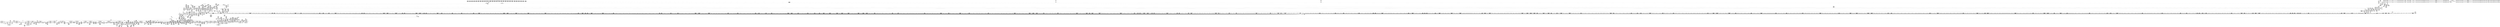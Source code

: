 digraph {
	CE0x4a461b0 [shape=record,shape=Mrecord,label="{CE0x4a461b0|0:_i16,_4:_i32,_8:_i16,_40:_%struct.super_block*,_72:_i32,_:_SCMRE_187,188_}"]
	CE0x4a8d2c0 [shape=record,shape=Mrecord,label="{CE0x4a8d2c0|80:_i64,_:_CRE_1374,1375_}"]
	CE0x4a83050 [shape=record,shape=Mrecord,label="{CE0x4a83050|80:_i64,_:_CRE_1233,1234_}"]
	CE0x4a4eaa0 [shape=record,shape=Mrecord,label="{CE0x4a4eaa0|0:_i16,_4:_i32,_8:_i16,_40:_%struct.super_block*,_72:_i32,_:_SCMRE_295,296_}"]
	CE0x4a8ffa0 [shape=record,shape=Mrecord,label="{CE0x4a8ffa0|80:_i64,_:_CRE_1638,1639_}"]
	CE0x4a2aa00 [shape=record,shape=Mrecord,label="{CE0x4a2aa00|i64_1|*Constant*}"]
	CE0x4ac7d60 [shape=record,shape=Mrecord,label="{CE0x4ac7d60|common_perm:_tmp5|security/apparmor/lsm.c,169|*SummSource*}"]
	"CONST[source:2(external),value:0(static)][purpose:{object}]"
	CE0x4a5d1f0 [shape=record,shape=Mrecord,label="{CE0x4a5d1f0|0:_i16,_4:_i32,_8:_i16,_40:_%struct.super_block*,_72:_i32,_:_SCMRE_603,604_}"]
	CE0x4b12a10 [shape=record,shape=Mrecord,label="{CE0x4b12a10|aa_cred_profile:_tmp19|security/apparmor/include/context.h,100}"]
	CE0x4aa7fe0 [shape=record,shape=Mrecord,label="{CE0x4aa7fe0|mediated_filesystem:_and|security/apparmor/include/apparmor.h,117|*SummSink*}"]
	CE0x4a2d850 [shape=record,shape=Mrecord,label="{CE0x4a2d850|mediated_filesystem:_inode|Function::mediated_filesystem&Arg::inode::|*SummSink*}"]
	CE0x49ff450 [shape=record,shape=Mrecord,label="{CE0x49ff450|aa_cred_profile:_tmp3|*SummSink*}"]
	CE0x4a6e4e0 [shape=record,shape=Mrecord,label="{CE0x4a6e4e0|80:_i64,_:_CRE_393,394_}"]
	CE0x4a73ef0 [shape=record,shape=Mrecord,label="{CE0x4a73ef0|80:_i64,_:_CRE_536,540_|*MultipleSource*|security/apparmor/include/apparmor.h,117|*LoadInst*|security/apparmor/include/apparmor.h,117}"]
	CE0x4a65cc0 [shape=record,shape=Mrecord,label="{CE0x4a65cc0|0:_i16,_4:_i32,_8:_i16,_40:_%struct.super_block*,_72:_i32,_:_SCMRE_881,882_}"]
	CE0x4a4fe20 [shape=record,shape=Mrecord,label="{CE0x4a4fe20|0:_i16,_4:_i32,_8:_i16,_40:_%struct.super_block*,_72:_i32,_:_SCMRE_307,308_}"]
	CE0x4a51300 [shape=record,shape=Mrecord,label="{CE0x4a51300|0:_i16,_4:_i32,_8:_i16,_40:_%struct.super_block*,_72:_i32,_:_SCMRE_352,360_|*MultipleSource*|security/apparmor/include/apparmor.h,117|Function::mediated_filesystem&Arg::inode::|security/apparmor/lsm.c,349}"]
	CE0x4a8df20 [shape=record,shape=Mrecord,label="{CE0x4a8df20|80:_i64,_:_CRE_1592,1596_|*MultipleSource*|security/apparmor/include/apparmor.h,117|*LoadInst*|security/apparmor/include/apparmor.h,117}"]
	CE0x4a9adb0 [shape=record,shape=Mrecord,label="{CE0x4a9adb0|%struct.aa_profile*_null|*Constant*|*SummSink*}"]
	CE0x4a965c0 [shape=record,shape=Mrecord,label="{CE0x4a965c0|80:_i64,_:_CRE_1878,1879_}"]
	CE0x49ffcc0 [shape=record,shape=Mrecord,label="{CE0x49ffcc0|i64*_getelementptr_inbounds_(_2_x_i64_,_2_x_i64_*___llvm_gcov_ctr55,_i64_0,_i64_0)|*Constant*}"]
	CE0x4af3ba0 [shape=record,shape=Mrecord,label="{CE0x4af3ba0|44:_i32,_48:_i16,_128:_i8*,_:_SCMRE_16,20_|*MultipleSource*|Function::aa_cred_profile&Arg::cred::|security/apparmor/include/context.h,99|security/apparmor/include/context.h,138}"]
	CE0x4a688a0 [shape=record,shape=Mrecord,label="{CE0x4a688a0|0:_i16,_4:_i32,_8:_i16,_40:_%struct.super_block*,_72:_i32,_:_SCMRE_908,909_}"]
	CE0x4a84480 [shape=record,shape=Mrecord,label="{CE0x4a84480|80:_i64,_:_CRE_1252,1253_}"]
	CE0x4a7fc50 [shape=record,shape=Mrecord,label="{CE0x4a7fc50|80:_i64,_:_CRE_296,304_|*MultipleSource*|security/apparmor/include/apparmor.h,117|*LoadInst*|security/apparmor/include/apparmor.h,117}"]
	CE0x4a3e180 [shape=record,shape=Mrecord,label="{CE0x4a3e180|0:_i16,_4:_i32,_8:_i16,_40:_%struct.super_block*,_72:_i32,_:_SCMRE_8,12_|*MultipleSource*|security/apparmor/include/apparmor.h,117|Function::mediated_filesystem&Arg::inode::|security/apparmor/lsm.c,349}"]
	CE0x4a62390 [shape=record,shape=Mrecord,label="{CE0x4a62390|0:_i16,_4:_i32,_8:_i16,_40:_%struct.super_block*,_72:_i32,_:_SCMRE_768,776_|*MultipleSource*|security/apparmor/include/apparmor.h,117|Function::mediated_filesystem&Arg::inode::|security/apparmor/lsm.c,349}"]
	CE0x4a33800 [shape=record,shape=Mrecord,label="{CE0x4a33800|common_perm_mnt_dentry:_d_inode|security/apparmor/lsm.c,207|*SummSink*}"]
	CE0x4a9d790 [shape=record,shape=Mrecord,label="{CE0x4a9d790|__aa_current_profile:_tmp15|security/apparmor/include/context.h,138|*SummSink*}"]
	CE0x4a34850 [shape=record,shape=Mrecord,label="{CE0x4a34850|i64*_getelementptr_inbounds_(_5_x_i64_,_5_x_i64_*___llvm_gcov_ctr57,_i64_0,_i64_0)|*Constant*}"]
	CE0x4a43f90 [shape=record,shape=Mrecord,label="{CE0x4a43f90|0:_i16,_4:_i32,_8:_i16,_40:_%struct.super_block*,_72:_i32,_:_SCMRE_166,167_}"]
	CE0x4a47390 [shape=record,shape=Mrecord,label="{CE0x4a47390|0:_i16,_4:_i32,_8:_i16,_40:_%struct.super_block*,_72:_i32,_:_SCMRE_198,199_}"]
	CE0x4a81c20 [shape=record,shape=Mrecord,label="{CE0x4a81c20|80:_i64,_:_CRE_1214,1215_}"]
	CE0x4a6dd00 [shape=record,shape=Mrecord,label="{CE0x4a6dd00|mediated_filesystem:_tmp4|*LoadInst*|security/apparmor/include/apparmor.h,117}"]
	CE0x4a8c1c0 [shape=record,shape=Mrecord,label="{CE0x4a8c1c0|80:_i64,_:_CRE_1358,1359_}"]
	CE0x4a17ec0 [shape=record,shape=Mrecord,label="{CE0x4a17ec0|apparmor_path_chmod:_tmp3|security/apparmor/lsm.c,349|*SummSink*}"]
	CE0x4a196a0 [shape=record,shape=Mrecord,label="{CE0x4a196a0|0:_i16,_4:_i32,_8:_i16,_40:_%struct.super_block*,_72:_i32,_:_SCMRE_478,479_}"]
	CE0x4a457f0 [shape=record,shape=Mrecord,label="{CE0x4a457f0|0:_i16,_4:_i32,_8:_i16,_40:_%struct.super_block*,_72:_i32,_:_SCMRE_181,182_}"]
	CE0x4a77960 [shape=record,shape=Mrecord,label="{CE0x4a77960|80:_i64,_:_CRE_608,609_}"]
	CE0x4a54670 [shape=record,shape=Mrecord,label="{CE0x4a54670|80:_i64,_:_CRE_1309,1310_}"]
	CE0x4a39430 [shape=record,shape=Mrecord,label="{CE0x4a39430|apparmor_path_chmod:_retval.0|*SummSink*}"]
	CE0x4a84040 [shape=record,shape=Mrecord,label="{CE0x4a84040|80:_i64,_:_CRE_1248,1249_}"]
	CE0x4a59910 [shape=record,shape=Mrecord,label="{CE0x4a59910|0:_i16,_4:_i32,_8:_i16,_40:_%struct.super_block*,_72:_i32,_:_SCMRE_568,569_}"]
	CE0x4a1adc0 [shape=record,shape=Mrecord,label="{CE0x4a1adc0|apparmor_path_chmod:_tmp9|security/apparmor/lsm.c,350|*SummSource*}"]
	CE0x4ac2640 [shape=record,shape=Mrecord,label="{CE0x4ac2640|aa_path_perm:_profile|Function::aa_path_perm&Arg::profile::|*SummSource*}"]
	CE0x4a442d0 [shape=record,shape=Mrecord,label="{CE0x4a442d0|0:_i16,_4:_i32,_8:_i16,_40:_%struct.super_block*,_72:_i32,_:_SCMRE_168,169_}"]
	CE0x4b20920 [shape=record,shape=Mrecord,label="{CE0x4b20920|44:_i32,_48:_i16,_128:_i8*,_:_SCMRE_56,64_|*MultipleSource*|Function::aa_cred_profile&Arg::cred::|security/apparmor/include/context.h,99|security/apparmor/include/context.h,138}"]
	CE0x4a8e4f0 [shape=record,shape=Mrecord,label="{CE0x4a8e4f0|80:_i64,_:_CRE_1608,1612_|*MultipleSource*|security/apparmor/include/apparmor.h,117|*LoadInst*|security/apparmor/include/apparmor.h,117}"]
	CE0x4a36fa0 [shape=record,shape=Mrecord,label="{CE0x4a36fa0|i64*_getelementptr_inbounds_(_6_x_i64_,_6_x_i64_*___llvm_gcov_ctr82,_i64_0,_i64_5)|*Constant*|*SummSink*}"]
	CE0x4aa5dc0 [shape=record,shape=Mrecord,label="{CE0x4aa5dc0|i32_0|*Constant*}"]
	CE0x4a7c9f0 [shape=record,shape=Mrecord,label="{CE0x4a7c9f0|80:_i64,_:_CRE_88,96_|*MultipleSource*|security/apparmor/include/apparmor.h,117|*LoadInst*|security/apparmor/include/apparmor.h,117}"]
	CE0x459fab0 [shape=record,shape=Mrecord,label="{CE0x459fab0|i32_5|*Constant*}"]
	CE0x4a7db60 [shape=record,shape=Mrecord,label="{CE0x4a7db60|80:_i64,_:_CRE_152,160_|*MultipleSource*|security/apparmor/include/apparmor.h,117|*LoadInst*|security/apparmor/include/apparmor.h,117}"]
	CE0x4ac4c80 [shape=record,shape=Mrecord,label="{CE0x4ac4c80|common_perm:_tmp9|security/apparmor/lsm.c,172|*SummSource*}"]
	CE0x4aece70 [shape=record,shape=Mrecord,label="{CE0x4aece70|__aa_current_profile:_tobool1|security/apparmor/include/context.h,138}"]
	CE0x4a70430 [shape=record,shape=Mrecord,label="{CE0x4a70430|80:_i64,_:_CRE_422,423_}"]
	CE0x4a79940 [shape=record,shape=Mrecord,label="{CE0x4a79940|80:_i64,_:_CRE_664,672_|*MultipleSource*|security/apparmor/include/apparmor.h,117|*LoadInst*|security/apparmor/include/apparmor.h,117}"]
	CE0x4a936e0 [shape=record,shape=Mrecord,label="{CE0x4a936e0|80:_i64,_:_CRE_1704,1712_|*MultipleSource*|security/apparmor/include/apparmor.h,117|*LoadInst*|security/apparmor/include/apparmor.h,117}"]
	CE0x4a2a900 [shape=record,shape=Mrecord,label="{CE0x4a2a900|mediated_filesystem:_tmp|*SummSink*}"]
	CE0x4a53710 [shape=record,shape=Mrecord,label="{CE0x4a53710|80:_i64,_:_CRE_1276,1277_}"]
	CE0x4a5e570 [shape=record,shape=Mrecord,label="{CE0x4a5e570|0:_i16,_4:_i32,_8:_i16,_40:_%struct.super_block*,_72:_i32,_:_SCMRE_615,616_}"]
	CE0x4ac7550 [shape=record,shape=Mrecord,label="{CE0x4ac7550|GLOBAL:___llvm_gcov_ctr57|Global_var:__llvm_gcov_ctr57|*SummSource*}"]
	CE0x4a391e0 [shape=record,shape=Mrecord,label="{CE0x4a391e0|apparmor_path_chmod:_retval.0}"]
	CE0x4a964b0 [shape=record,shape=Mrecord,label="{CE0x4a964b0|80:_i64,_:_CRE_1877,1878_}"]
	CE0x4a29f00 [shape=record,shape=Mrecord,label="{CE0x4a29f00|mediated_filesystem:_tmp2}"]
	CE0x4a944d0 [shape=record,shape=Mrecord,label="{CE0x4a944d0|80:_i64,_:_CRE_1768,1776_|*MultipleSource*|security/apparmor/include/apparmor.h,117|*LoadInst*|security/apparmor/include/apparmor.h,117}"]
	CE0x4a49970 [shape=record,shape=Mrecord,label="{CE0x4a49970|0:_i16,_4:_i32,_8:_i16,_40:_%struct.super_block*,_72:_i32,_:_SCMRE_244,245_}"]
	CE0x4a78400 [shape=record,shape=Mrecord,label="{CE0x4a78400|80:_i64,_:_CRE_618,619_}"]
	CE0x4a47ef0 [shape=record,shape=Mrecord,label="{CE0x4a47ef0|0:_i16,_4:_i32,_8:_i16,_40:_%struct.super_block*,_72:_i32,_:_SCMRE_205,206_}"]
	CE0x4af5390 [shape=record,shape=Mrecord,label="{CE0x4af5390|__aa_current_profile:_tmp12|security/apparmor/include/context.h,138}"]
	CE0x4a814f0 [shape=record,shape=Mrecord,label="{CE0x4a814f0|mediated_filesystem:_s_flags|security/apparmor/include/apparmor.h,117|*SummSource*}"]
	CE0x4b1ef90 [shape=record,shape=Mrecord,label="{CE0x4b1ef90|aa_cred_profile:_bb|*SummSource*}"]
	CE0x4b14fd0 [shape=record,shape=Mrecord,label="{CE0x4b14fd0|aa_cred_profile:_tmp31|security/apparmor/include/context.h,100|*SummSink*}"]
	CE0x4a93190 [shape=record,shape=Mrecord,label="{CE0x4a93190|80:_i64,_:_CRE_1685,1686_}"]
	CE0x4a5a950 [shape=record,shape=Mrecord,label="{CE0x4a5a950|0:_i16,_4:_i32,_8:_i16,_40:_%struct.super_block*,_72:_i32,_:_SCMRE_578,579_}"]
	CE0x4a543a0 [shape=record,shape=Mrecord,label="{CE0x4a543a0|80:_i64,_:_CRE_1306,1307_}"]
	CE0x4a72da0 [shape=record,shape=Mrecord,label="{CE0x4a72da0|80:_i64,_:_CRE_461,462_}"]
	CE0x49ee490 [shape=record,shape=Mrecord,label="{CE0x49ee490|apparmor_path_chmod:_entry|*SummSink*}"]
	CE0x4a20cd0 [shape=record,shape=Mrecord,label="{CE0x4a20cd0|aa_cred_profile:_tmp34|security/apparmor/include/context.h,101|*SummSink*}"]
	CE0x4a69a80 [shape=record,shape=Mrecord,label="{CE0x4a69a80|0:_i16,_4:_i32,_8:_i16,_40:_%struct.super_block*,_72:_i32,_:_SCMRE_919,920_}"]
	CE0x4a92f70 [shape=record,shape=Mrecord,label="{CE0x4a92f70|80:_i64,_:_CRE_1683,1684_}"]
	CE0x4b235e0 [shape=record,shape=Mrecord,label="{CE0x4b235e0|aa_cred_profile:_expval|security/apparmor/include/context.h,100}"]
	CE0x4ac20f0 [shape=record,shape=Mrecord,label="{CE0x4ac20f0|aa_path_perm:_op|Function::aa_path_perm&Arg::op::}"]
	CE0x4a48090 [shape=record,shape=Mrecord,label="{CE0x4a48090|0:_i16,_4:_i32,_8:_i16,_40:_%struct.super_block*,_72:_i32,_:_SCMRE_206,207_}"]
	CE0x4a83e20 [shape=record,shape=Mrecord,label="{CE0x4a83e20|80:_i64,_:_CRE_1246,1247_}"]
	CE0x4a1f6c0 [shape=record,shape=Mrecord,label="{CE0x4a1f6c0|aa_cred_profile:_tmp32|security/apparmor/include/context.h,101|*SummSource*}"]
	CE0x4abacc0 [shape=record,shape=Mrecord,label="{CE0x4abacc0|common_perm_mnt_dentry:_i_mode|security/apparmor/lsm.c,208|*SummSink*}"]
	CE0x4a49a80 [shape=record,shape=Mrecord,label="{CE0x4a49a80|0:_i16,_4:_i32,_8:_i16,_40:_%struct.super_block*,_72:_i32,_:_SCMRE_245,246_}"]
	CE0x4aba650 [shape=record,shape=Mrecord,label="{CE0x4aba650|common_perm_mnt_dentry:_tmp7|*LoadInst*|security/apparmor/lsm.c,208|*SummSource*}"]
	CE0x4a2e0d0 [shape=record,shape=Mrecord,label="{CE0x4a2e0d0|i64_2|*Constant*|*SummSource*}"]
	CE0x4a782f0 [shape=record,shape=Mrecord,label="{CE0x4a782f0|80:_i64,_:_CRE_617,618_}"]
	CE0x4aa3900 [shape=record,shape=Mrecord,label="{CE0x4aa3900|GLOBAL:_aa_cred_profile|*Constant*|*SummSink*}"]
	CE0x4b1f920 [shape=record,shape=Mrecord,label="{CE0x4b1f920|aa_cred_profile:_tmp8|security/apparmor/include/context.h,100|*SummSource*}"]
	CE0x4a80fb0 [shape=record,shape=Mrecord,label="{CE0x4a80fb0|80:_i64,_:_CRE_376,380_|*MultipleSource*|security/apparmor/include/apparmor.h,117|*LoadInst*|security/apparmor/include/apparmor.h,117}"]
	CE0x4a9af30 [shape=record,shape=Mrecord,label="{CE0x4a9af30|%struct.aa_profile*_null|*Constant*|*SummSource*}"]
	CE0x4a2a810 [shape=record,shape=Mrecord,label="{CE0x4a2a810|common_perm_mnt_dentry:_path|security/apparmor/lsm.c, 206|*SummSource*}"]
	CE0x49f7ff0 [shape=record,shape=Mrecord,label="{CE0x49f7ff0|apparmor_path_chmod:_tmp2|*LoadInst*|security/apparmor/lsm.c,349}"]
	CE0x4b315d0 [shape=record,shape=Mrecord,label="{CE0x4b315d0|aa_cred_profile:_tmp18|security/apparmor/include/context.h,100}"]
	CE0x4aed390 [shape=record,shape=Mrecord,label="{CE0x4aed390|aa_cred_profile:_if.then|*SummSink*}"]
	CE0x4a3f670 [shape=record,shape=Mrecord,label="{CE0x4a3f670|0:_i16,_4:_i32,_8:_i16,_40:_%struct.super_block*,_72:_i32,_:_SCMRE_64,72_|*MultipleSource*|security/apparmor/include/apparmor.h,117|Function::mediated_filesystem&Arg::inode::|security/apparmor/lsm.c,349}"]
	CE0x4a5bb30 [shape=record,shape=Mrecord,label="{CE0x4a5bb30|0:_i16,_4:_i32,_8:_i16,_40:_%struct.super_block*,_72:_i32,_:_SCMRE_589,590_}"]
	CE0x4a98710 [shape=record,shape=Mrecord,label="{CE0x4a98710|_call_void_mcount()_#2|*SummSink*}"]
	CE0x4b199d0 [shape=record,shape=Mrecord,label="{CE0x4b199d0|aa_cred_profile:_tmp22|security/apparmor/include/context.h,100|*SummSource*}"]
	CE0x4a71fd0 [shape=record,shape=Mrecord,label="{CE0x4a71fd0|80:_i64,_:_CRE_448,449_}"]
	CE0x4a97bd0 [shape=record,shape=Mrecord,label="{CE0x4a97bd0|80:_i64,_:_CRE_2264,2268_|*MultipleSource*|security/apparmor/include/apparmor.h,117|*LoadInst*|security/apparmor/include/apparmor.h,117}"]
	CE0x4a8ac80 [shape=record,shape=Mrecord,label="{CE0x4a8ac80|80:_i64,_:_CRE_1338,1339_}"]
	CE0x4a5ed90 [shape=record,shape=Mrecord,label="{CE0x4a5ed90|0:_i16,_4:_i32,_8:_i16,_40:_%struct.super_block*,_72:_i32,_:_SCMRE_620,621_}"]
	CE0x4a12140 [shape=record,shape=Mrecord,label="{CE0x4a12140|common_perm_mnt_dentry:_mnt|Function::common_perm_mnt_dentry&Arg::mnt::}"]
	CE0x4aa2770 [shape=record,shape=Mrecord,label="{CE0x4aa2770|__aa_current_profile:_tmp19|security/apparmor/include/context.h,138}"]
	CE0x4b34240 [shape=record,shape=Mrecord,label="{CE0x4b34240|aa_cred_profile:_tmp10|security/apparmor/include/context.h,100}"]
	CE0x4a64fc0 [shape=record,shape=Mrecord,label="{CE0x4a64fc0|0:_i16,_4:_i32,_8:_i16,_40:_%struct.super_block*,_72:_i32,_:_SCMRE_873,874_}"]
	CE0x4a67a00 [shape=record,shape=Mrecord,label="{CE0x4a67a00|0:_i16,_4:_i32,_8:_i16,_40:_%struct.super_block*,_72:_i32,_:_SCMRE_899,900_}"]
	CE0x4a7cf90 [shape=record,shape=Mrecord,label="{CE0x4a7cf90|80:_i64,_:_CRE_112,120_|*MultipleSource*|security/apparmor/include/apparmor.h,117|*LoadInst*|security/apparmor/include/apparmor.h,117}"]
	CE0x4a6f000 [shape=record,shape=Mrecord,label="{CE0x4a6f000|80:_i64,_:_CRE_403,404_}"]
	CE0x4a31090 [shape=record,shape=Mrecord,label="{CE0x4a31090|apparmor_path_chmod:_tmp12|*LoadInst*|security/apparmor/lsm.c,352|*SummSource*}"]
	CE0x4a39eb0 [shape=record,shape=Mrecord,label="{CE0x4a39eb0|apparmor_path_chmod:_tmp15|security/apparmor/lsm.c,353|*SummSink*}"]
	CE0x4ac2480 [shape=record,shape=Mrecord,label="{CE0x4ac2480|aa_path_perm:_profile|Function::aa_path_perm&Arg::profile::}"]
	CE0x4a90600 [shape=record,shape=Mrecord,label="{CE0x4a90600|80:_i64,_:_CRE_1644,1645_}"]
	CE0x4a6f660 [shape=record,shape=Mrecord,label="{CE0x4a6f660|80:_i64,_:_CRE_409,410_}"]
	CE0x4acbcf0 [shape=record,shape=Mrecord,label="{CE0x4acbcf0|GLOBAL:_aa_path_perm|*Constant*}"]
	CE0x4a79f10 [shape=record,shape=Mrecord,label="{CE0x4a79f10|80:_i64,_:_CRE_696,704_|*MultipleSource*|security/apparmor/include/apparmor.h,117|*LoadInst*|security/apparmor/include/apparmor.h,117}"]
	CE0x4a52560 [shape=record,shape=Mrecord,label="{CE0x4a52560|0:_i16,_4:_i32,_8:_i16,_40:_%struct.super_block*,_72:_i32,_:_SCMRE_416,424_|*MultipleSource*|security/apparmor/include/apparmor.h,117|Function::mediated_filesystem&Arg::inode::|security/apparmor/lsm.c,349}"]
	CE0x4a7eae0 [shape=record,shape=Mrecord,label="{CE0x4a7eae0|80:_i64,_:_CRE_224,240_|*MultipleSource*|security/apparmor/include/apparmor.h,117|*LoadInst*|security/apparmor/include/apparmor.h,117}"]
	CE0x4b1a7d0 [shape=record,shape=Mrecord,label="{CE0x4b1a7d0|i64*_getelementptr_inbounds_(_16_x_i64_,_16_x_i64_*___llvm_gcov_ctr46,_i64_0,_i64_10)|*Constant*|*SummSource*}"]
	CE0x4aaa5a0 [shape=record,shape=Mrecord,label="{CE0x4aaa5a0|common_perm_mnt_dentry:_dentry2|security/apparmor/lsm.c,206|*SummSource*}"]
	CE0x4a5ea50 [shape=record,shape=Mrecord,label="{CE0x4a5ea50|0:_i16,_4:_i32,_8:_i16,_40:_%struct.super_block*,_72:_i32,_:_SCMRE_618,619_}"]
	CE0x4a5e090 [shape=record,shape=Mrecord,label="{CE0x4a5e090|0:_i16,_4:_i32,_8:_i16,_40:_%struct.super_block*,_72:_i32,_:_SCMRE_612,613_}"]
	CE0x4b2fa60 [shape=record,shape=Mrecord,label="{CE0x4b2fa60|aa_cred_profile:_tmp15|security/apparmor/include/context.h,100}"]
	CE0x4a760f0 [shape=record,shape=Mrecord,label="{CE0x4a760f0|80:_i64,_:_CRE_585,586_}"]
	CE0x4a835a0 [shape=record,shape=Mrecord,label="{CE0x4a835a0|80:_i64,_:_CRE_1238,1239_}"]
	CE0x4acb650 [shape=record,shape=Mrecord,label="{CE0x4acb650|i64*_getelementptr_inbounds_(_5_x_i64_,_5_x_i64_*___llvm_gcov_ctr57,_i64_0,_i64_4)|*Constant*|*SummSink*}"]
	CE0x4b15790 [shape=record,shape=Mrecord,label="{CE0x4b15790|aa_cred_profile:_tmp20|security/apparmor/include/context.h,100|*SummSource*}"]
	CE0x4a4cd60 [shape=record,shape=Mrecord,label="{CE0x4a4cd60|0:_i16,_4:_i32,_8:_i16,_40:_%struct.super_block*,_72:_i32,_:_SCMRE_277,278_}"]
	CE0x4a91700 [shape=record,shape=Mrecord,label="{CE0x4a91700|80:_i64,_:_CRE_1660,1661_}"]
	CE0x4a44af0 [shape=record,shape=Mrecord,label="{CE0x4a44af0|0:_i16,_4:_i32,_8:_i16,_40:_%struct.super_block*,_72:_i32,_:_SCMRE_173,174_}"]
	CE0x4b15d00 [shape=record,shape=Mrecord,label="{CE0x4b15d00|aa_cred_profile:_tmp21|security/apparmor/include/context.h,100}"]
	CE0x4aac2a0 [shape=record,shape=Mrecord,label="{CE0x4aac2a0|i64*_getelementptr_inbounds_(_2_x_i64_,_2_x_i64_*___llvm_gcov_ctr112,_i64_0,_i64_1)|*Constant*|*SummSource*}"]
	CE0x4b30e00 [shape=record,shape=Mrecord,label="{CE0x4b30e00|i64*_getelementptr_inbounds_(_16_x_i64_,_16_x_i64_*___llvm_gcov_ctr46,_i64_0,_i64_7)|*Constant*|*SummSource*}"]
	CE0x4a90f90 [shape=record,shape=Mrecord,label="{CE0x4a90f90|80:_i64,_:_CRE_1653,1654_}"]
	CE0x4abc3c0 [shape=record,shape=Mrecord,label="{CE0x4abc3c0|i64_5|*Constant*|*SummSink*}"]
	CE0x4a2c040 [shape=record,shape=Mrecord,label="{CE0x4a2c040|mediated_filesystem:_tmp3|*SummSink*}"]
	CE0x4aa9aa0 [shape=record,shape=Mrecord,label="{CE0x4aa9aa0|common_perm_mnt_dentry:_uid|security/apparmor/lsm.c,207|*SummSink*}"]
	CE0x4a84ae0 [shape=record,shape=Mrecord,label="{CE0x4a84ae0|80:_i64,_:_CRE_1258,1259_}"]
	CE0x4aef450 [shape=record,shape=Mrecord,label="{CE0x4aef450|44:_i32,_48:_i16,_128:_i8*,_:_SCMRE_8,16_|*MultipleSource*|Function::aa_cred_profile&Arg::cred::|security/apparmor/include/context.h,99|security/apparmor/include/context.h,138}"]
	CE0x4a507e0 [shape=record,shape=Mrecord,label="{CE0x4a507e0|0:_i16,_4:_i32,_8:_i16,_40:_%struct.super_block*,_72:_i32,_:_SCMRE_320,328_|*MultipleSource*|security/apparmor/include/apparmor.h,117|Function::mediated_filesystem&Arg::inode::|security/apparmor/lsm.c,349}"]
	CE0x4a2e6a0 [shape=record,shape=Mrecord,label="{CE0x4a2e6a0|apparmor_path_chmod:_call|security/apparmor/lsm.c,349|*SummSource*}"]
	CE0x4a3a400 [shape=record,shape=Mrecord,label="{CE0x4a3a400|apparmor_path_chmod:_tmp15|security/apparmor/lsm.c,353|*SummSource*}"]
	CE0x4a7bbf0 [shape=record,shape=Mrecord,label="{CE0x4a7bbf0|80:_i64,_:_CRE_24,32_|*MultipleSource*|security/apparmor/include/apparmor.h,117|*LoadInst*|security/apparmor/include/apparmor.h,117}"]
	CE0x4a58960 [shape=record,shape=Mrecord,label="{CE0x4a58960|0:_i16,_4:_i32,_8:_i16,_40:_%struct.super_block*,_72:_i32,_:_SCMRE_558,559_}"]
	CE0x4af06d0 [shape=record,shape=Mrecord,label="{CE0x4af06d0|aa_cred_profile:_lnot|security/apparmor/include/context.h,100}"]
	CE0x4a522c0 [shape=record,shape=Mrecord,label="{CE0x4a522c0|0:_i16,_4:_i32,_8:_i16,_40:_%struct.super_block*,_72:_i32,_:_SCMRE_408,416_|*MultipleSource*|security/apparmor/include/apparmor.h,117|Function::mediated_filesystem&Arg::inode::|security/apparmor/lsm.c,349}"]
	CE0x4a6f990 [shape=record,shape=Mrecord,label="{CE0x4a6f990|80:_i64,_:_CRE_412,413_}"]
	CE0x4a9e8e0 [shape=record,shape=Mrecord,label="{CE0x4a9e8e0|__aa_current_profile:_tmp13|security/apparmor/include/context.h,138|*SummSink*}"]
	CE0x4b183c0 [shape=record,shape=Mrecord,label="{CE0x4b183c0|void_(i8*,_i32,_i64)*_asm_sideeffect_1:_09ud2_0A.pushsection___bug_table,_22a_22_0A2:_09.long_1b_-_2b,_$_0:c_-_2b_0A_09.word_$_1:c_,_0_0A_09.org_2b+$_2:c_0A.popsection_,_i,i,i,_dirflag_,_fpsr_,_flags_}"]
	CE0x4a0b360 [shape=record,shape=Mrecord,label="{CE0x4a0b360|_call_void_mcount()_#2|*SummSink*}"]
	CE0x4a6cc80 [shape=record,shape=Mrecord,label="{CE0x4a6cc80|0:_i16,_4:_i32,_8:_i16,_40:_%struct.super_block*,_72:_i32,_:_SCMRE_981,982_}"]
	CE0x4a085e0 [shape=record,shape=Mrecord,label="{CE0x4a085e0|GLOBAL:___llvm_gcov_ctr82|Global_var:__llvm_gcov_ctr82|*SummSink*}"]
	CE0x4a93900 [shape=record,shape=Mrecord,label="{CE0x4a93900|80:_i64,_:_CRE_1712,1720_|*MultipleSource*|security/apparmor/include/apparmor.h,117|*LoadInst*|security/apparmor/include/apparmor.h,117}"]
	CE0x4a345a0 [shape=record,shape=Mrecord,label="{CE0x4a345a0|common_perm:_if.end}"]
	CE0x4b1ed30 [shape=record,shape=Mrecord,label="{CE0x4b1ed30|44:_i32,_48:_i16,_128:_i8*,_:_SCMRE_52,56_|*MultipleSource*|Function::aa_cred_profile&Arg::cred::|security/apparmor/include/context.h,99|security/apparmor/include/context.h,138}"]
	CE0x4a69f60 [shape=record,shape=Mrecord,label="{CE0x4a69f60|0:_i16,_4:_i32,_8:_i16,_40:_%struct.super_block*,_72:_i32,_:_SCMRE_922,923_}"]
	CE0x4a6b2e0 [shape=record,shape=Mrecord,label="{CE0x4a6b2e0|0:_i16,_4:_i32,_8:_i16,_40:_%struct.super_block*,_72:_i32,_:_SCMRE_934,935_}"]
	CE0x4aae610 [shape=record,shape=Mrecord,label="{CE0x4aae610|common_perm:_tmp1}"]
	CE0x4ac93b0 [shape=record,shape=Mrecord,label="{CE0x4ac93b0|common_perm:_path|Function::common_perm&Arg::path::|*SummSource*}"]
	CE0x4a53930 [shape=record,shape=Mrecord,label="{CE0x4a53930|80:_i64,_:_CRE_1278,1279_}"]
	CE0x4a6cea0 [shape=record,shape=Mrecord,label="{CE0x4a6cea0|0:_i16,_4:_i32,_8:_i16,_40:_%struct.super_block*,_72:_i32,_:_SCMRE_983,984_}"]
	CE0x4a42f50 [shape=record,shape=Mrecord,label="{CE0x4a42f50|0:_i16,_4:_i32,_8:_i16,_40:_%struct.super_block*,_72:_i32,_:_SCMRE_156,157_}"]
	CE0x4a7c810 [shape=record,shape=Mrecord,label="{CE0x4a7c810|80:_i64,_:_CRE_80,88_|*MultipleSource*|security/apparmor/include/apparmor.h,117|*LoadInst*|security/apparmor/include/apparmor.h,117}"]
	CE0x4a4c6e0 [shape=record,shape=Mrecord,label="{CE0x4a4c6e0|0:_i16,_4:_i32,_8:_i16,_40:_%struct.super_block*,_72:_i32,_:_SCMRE_273,274_}"]
	CE0x4a9f450 [shape=record,shape=Mrecord,label="{CE0x4a9f450|i1_true|*Constant*}"]
	CE0x4b236b0 [shape=record,shape=Mrecord,label="{CE0x4b236b0|aa_cred_profile:_expval|security/apparmor/include/context.h,100|*SummSink*}"]
	CE0x4a32510 [shape=record,shape=Mrecord,label="{CE0x4a32510|apparmor_path_chmod:_call2|security/apparmor/lsm.c,352|*SummSource*}"]
	CE0x46a4980 [shape=record,shape=Mrecord,label="{CE0x46a4980|i32_1|*Constant*|*SummSource*}"]
	CE0x4a58630 [shape=record,shape=Mrecord,label="{CE0x4a58630|0:_i16,_4:_i32,_8:_i16,_40:_%struct.super_block*,_72:_i32,_:_SCMRE_555,556_}"]
	CE0x4aca5d0 [shape=record,shape=Mrecord,label="{CE0x4aca5d0|i64*_getelementptr_inbounds_(_5_x_i64_,_5_x_i64_*___llvm_gcov_ctr57,_i64_0,_i64_3)|*Constant*|*SummSource*}"]
	CE0x4a6b620 [shape=record,shape=Mrecord,label="{CE0x4a6b620|0:_i16,_4:_i32,_8:_i16,_40:_%struct.super_block*,_72:_i32,_:_SCMRE_936,944_|*MultipleSource*|security/apparmor/include/apparmor.h,117|Function::mediated_filesystem&Arg::inode::|security/apparmor/lsm.c,349}"]
	CE0x4a0a6b0 [shape=record,shape=Mrecord,label="{CE0x4a0a6b0|common_perm_mnt_dentry:_tmp}"]
	CE0x4b14820 [shape=record,shape=Mrecord,label="{CE0x4b14820|aa_cred_profile:_tmp30|security/apparmor/include/context.h,100|*SummSink*}"]
	CE0x4a5dd50 [shape=record,shape=Mrecord,label="{CE0x4a5dd50|0:_i16,_4:_i32,_8:_i16,_40:_%struct.super_block*,_72:_i32,_:_SCMRE_610,611_}"]
	CE0x4a76530 [shape=record,shape=Mrecord,label="{CE0x4a76530|80:_i64,_:_CRE_589,590_}"]
	CE0x4ac72f0 [shape=record,shape=Mrecord,label="{CE0x4ac72f0|common_perm:_tmp4|security/apparmor/lsm.c,169}"]
	CE0x4a981a0 [shape=record,shape=Mrecord,label="{CE0x4a981a0|mediated_filesystem:_tmp5|security/apparmor/include/apparmor.h,117|*SummSource*}"]
	CE0x4a43910 [shape=record,shape=Mrecord,label="{CE0x4a43910|0:_i16,_4:_i32,_8:_i16,_40:_%struct.super_block*,_72:_i32,_:_SCMRE_162,163_}"]
	CE0x4a47d50 [shape=record,shape=Mrecord,label="{CE0x4a47d50|0:_i16,_4:_i32,_8:_i16,_40:_%struct.super_block*,_72:_i32,_:_SCMRE_204,205_}"]
	CE0x4b11ca0 [shape=record,shape=Mrecord,label="{CE0x4b11ca0|get_current:_tmp2|*SummSource*}"]
	CE0x4a2ee20 [shape=record,shape=Mrecord,label="{CE0x4a2ee20|i64*_getelementptr_inbounds_(_6_x_i64_,_6_x_i64_*___llvm_gcov_ctr82,_i64_0,_i64_4)|*Constant*|*SummSink*}"]
	CE0x4ac0750 [shape=record,shape=Mrecord,label="{CE0x4ac0750|i64*_getelementptr_inbounds_(_11_x_i64_,_11_x_i64_*___llvm_gcov_ctr58,_i64_0,_i64_6)|*Constant*}"]
	CE0x49f0900 [shape=record,shape=Mrecord,label="{CE0x49f0900|apparmor_path_chmod:_bb}"]
	CE0x4a47050 [shape=record,shape=Mrecord,label="{CE0x4a47050|0:_i16,_4:_i32,_8:_i16,_40:_%struct.super_block*,_72:_i32,_:_SCMRE_196,197_}"]
	CE0x4a2e3d0 [shape=record,shape=Mrecord,label="{CE0x4a2e3d0|i64_0|*Constant*}"]
	CE0x4a464f0 [shape=record,shape=Mrecord,label="{CE0x4a464f0|0:_i16,_4:_i32,_8:_i16,_40:_%struct.super_block*,_72:_i32,_:_SCMRE_189,190_}"]
	CE0x4abdd10 [shape=record,shape=Mrecord,label="{CE0x4abdd10|aa_cred_profile:_do.body}"]
	CE0x4a95c10 [shape=record,shape=Mrecord,label="{CE0x4a95c10|80:_i64,_:_CRE_1864,1872_|*MultipleSource*|security/apparmor/include/apparmor.h,117|*LoadInst*|security/apparmor/include/apparmor.h,117}"]
	CE0x4a793f0 [shape=record,shape=Mrecord,label="{CE0x4a793f0|80:_i64,_:_CRE_640,648_|*MultipleSource*|security/apparmor/include/apparmor.h,117|*LoadInst*|security/apparmor/include/apparmor.h,117}"]
	CE0x4a00f80 [shape=record,shape=Mrecord,label="{CE0x4a00f80|apparmor_path_chmod:_d_inode|security/apparmor/lsm.c,349}"]
	CE0x4b2f5e0 [shape=record,shape=Mrecord,label="{CE0x4b2f5e0|aa_cred_profile:_tmp14|security/apparmor/include/context.h,100|*SummSource*}"]
	CE0x4a9b8e0 [shape=record,shape=Mrecord,label="{CE0x4a9b8e0|__aa_current_profile:_tobool|security/apparmor/include/context.h,138|*SummSource*}"]
	CE0x4a55bb0 [shape=record,shape=Mrecord,label="{CE0x4a55bb0|0:_i16,_4:_i32,_8:_i16,_40:_%struct.super_block*,_72:_i32,_:_SCMRE_484,485_}"]
	CE0x4a78d90 [shape=record,shape=Mrecord,label="{CE0x4a78d90|80:_i64,_:_CRE_627,628_}"]
	CE0x4a5a2d0 [shape=record,shape=Mrecord,label="{CE0x4a5a2d0|0:_i16,_4:_i32,_8:_i16,_40:_%struct.super_block*,_72:_i32,_:_SCMRE_574,575_}"]
	CE0x4a6eab0 [shape=record,shape=Mrecord,label="{CE0x4a6eab0|80:_i64,_:_CRE_398,399_}"]
	CE0x4a28e50 [shape=record,shape=Mrecord,label="{CE0x4a28e50|i64*_getelementptr_inbounds_(_2_x_i64_,_2_x_i64_*___llvm_gcov_ctr55,_i64_0,_i64_1)|*Constant*|*SummSource*}"]
	CE0x4a41a30 [shape=record,shape=Mrecord,label="{CE0x4a41a30|0:_i16,_4:_i32,_8:_i16,_40:_%struct.super_block*,_72:_i32,_:_SCMRE_143,144_}"]
	CE0x4a2d0c0 [shape=record,shape=Mrecord,label="{CE0x4a2d0c0|aa_cred_profile:_do.cond|*SummSource*}"]
	CE0x4b229b0 [shape=record,shape=Mrecord,label="{CE0x4b229b0|aa_cred_profile:_lnot.ext|security/apparmor/include/context.h,100|*SummSink*}"]
	CE0x4aa15a0 [shape=record,shape=Mrecord,label="{CE0x4aa15a0|i8*_getelementptr_inbounds_(_45_x_i8_,_45_x_i8_*_.str14,_i32_0,_i32_0)|*Constant*|*SummSource*}"]
	CE0x4a66b60 [shape=record,shape=Mrecord,label="{CE0x4a66b60|0:_i16,_4:_i32,_8:_i16,_40:_%struct.super_block*,_72:_i32,_:_SCMRE_890,891_}"]
	CE0x49fb3b0 [shape=record,shape=Mrecord,label="{CE0x49fb3b0|COLLAPSED:_GCMRE___llvm_gcov_ctr82_internal_global_6_x_i64_zeroinitializer:_elem_0:default:}"]
	CE0x4b15800 [shape=record,shape=Mrecord,label="{CE0x4b15800|aa_cred_profile:_tmp20|security/apparmor/include/context.h,100|*SummSink*}"]
	CE0x4aefcd0 [shape=record,shape=Mrecord,label="{CE0x4aefcd0|GLOBAL:_current_task|Global_var:current_task}"]
	CE0x4a3a260 [shape=record,shape=Mrecord,label="{CE0x4a3a260|apparmor_path_chmod:_tmp15|security/apparmor/lsm.c,353}"]
	CE0x4af3240 [shape=record,shape=Mrecord,label="{CE0x4af3240|44:_i32,_48:_i16,_128:_i8*,_:_SCMRE_20,24_|*MultipleSource*|Function::aa_cred_profile&Arg::cred::|security/apparmor/include/context.h,99|security/apparmor/include/context.h,138}"]
	CE0x4ac8a70 [shape=record,shape=Mrecord,label="{CE0x4ac8a70|common_perm:_entry}"]
	CE0x4a77850 [shape=record,shape=Mrecord,label="{CE0x4a77850|80:_i64,_:_CRE_607,608_}"]
	CE0x4a61130 [shape=record,shape=Mrecord,label="{CE0x4a61130|0:_i16,_4:_i32,_8:_i16,_40:_%struct.super_block*,_72:_i32,_:_SCMRE_704,712_|*MultipleSource*|security/apparmor/include/apparmor.h,117|Function::mediated_filesystem&Arg::inode::|security/apparmor/lsm.c,349}"]
	CE0x4aef5d0 [shape=record,shape=Mrecord,label="{CE0x4aef5d0|aa_cred_profile:_tmp4|*LoadInst*|security/apparmor/include/context.h,99|*SummSink*}"]
	CE0x4a76640 [shape=record,shape=Mrecord,label="{CE0x4a76640|80:_i64,_:_CRE_590,591_}"]
	CE0x4a95ff0 [shape=record,shape=Mrecord,label="{CE0x4a95ff0|80:_i64,_:_CRE_1873,1874_}"]
	CE0x4a79720 [shape=record,shape=Mrecord,label="{CE0x4a79720|80:_i64,_:_CRE_656,664_|*MultipleSource*|security/apparmor/include/apparmor.h,117|*LoadInst*|security/apparmor/include/apparmor.h,117}"]
	CE0x4a35900 [shape=record,shape=Mrecord,label="{CE0x4a35900|common_perm_mnt_dentry:_tmp6|security/apparmor/lsm.c,207|*SummSink*}"]
	CE0x4a4b360 [shape=record,shape=Mrecord,label="{CE0x4a4b360|0:_i16,_4:_i32,_8:_i16,_40:_%struct.super_block*,_72:_i32,_:_SCMRE_261,262_}"]
	CE0x4af0020 [shape=record,shape=Mrecord,label="{CE0x4af0020|__aa_current_profile:_if.then}"]
	CE0x4a77eb0 [shape=record,shape=Mrecord,label="{CE0x4a77eb0|80:_i64,_:_CRE_613,614_}"]
	CE0x4a89b80 [shape=record,shape=Mrecord,label="{CE0x4a89b80|80:_i64,_:_CRE_1322,1323_}"]
	CE0x4a85690 [shape=record,shape=Mrecord,label="{CE0x4a85690|80:_i64,_:_CRE_1269,1270_}"]
	CE0x49f51a0 [shape=record,shape=Mrecord,label="{CE0x49f51a0|__aa_current_profile:_tmp7|security/apparmor/include/context.h,138|*SummSink*}"]
	CE0x4ac53b0 [shape=record,shape=Mrecord,label="{CE0x4ac53b0|common_perm:_tmp10|security/apparmor/lsm.c,172}"]
	CE0x4aa42f0 [shape=record,shape=Mrecord,label="{CE0x4aa42f0|__aa_current_profile:_tmp17|security/apparmor/include/context.h,138|*SummSource*}"]
	CE0x4a2ea10 [shape=record,shape=Mrecord,label="{CE0x4a2ea10|GLOBAL:_mediated_filesystem|*Constant*|*SummSink*}"]
	CE0x4ac6720 [shape=record,shape=Mrecord,label="{CE0x4ac6720|i32_22|*Constant*|*SummSink*}"]
	CE0x4a36880 [shape=record,shape=Mrecord,label="{CE0x4a36880|common_perm_mnt_dentry:_mode|security/apparmor/lsm.c,207}"]
	CE0x4b1e590 [shape=record,shape=Mrecord,label="{CE0x4b1e590|i64*_getelementptr_inbounds_(_16_x_i64_,_16_x_i64_*___llvm_gcov_ctr46,_i64_0,_i64_4)|*Constant*|*SummSink*}"]
	CE0x4abf2a0 [shape=record,shape=Mrecord,label="{CE0x4abf2a0|__aa_current_profile:_tmp2|*SummSource*}"]
	CE0x4a77fc0 [shape=record,shape=Mrecord,label="{CE0x4a77fc0|80:_i64,_:_CRE_614,615_}"]
	CE0x4a8b2e0 [shape=record,shape=Mrecord,label="{CE0x4a8b2e0|80:_i64,_:_CRE_1344,1345_}"]
	CE0x4a89eb0 [shape=record,shape=Mrecord,label="{CE0x4a89eb0|80:_i64,_:_CRE_1325,1326_}"]
	CE0x49ff7d0 [shape=record,shape=Mrecord,label="{CE0x49ff7d0|__aa_current_profile:_tmp6|security/apparmor/include/context.h,138|*SummSink*}"]
	CE0x4a8a730 [shape=record,shape=Mrecord,label="{CE0x4a8a730|80:_i64,_:_CRE_1333,1334_}"]
	CE0x4a2d000 [shape=record,shape=Mrecord,label="{CE0x4a2d000|aa_cred_profile:_do.cond}"]
	CE0x4a58a70 [shape=record,shape=Mrecord,label="{CE0x4a58a70|0:_i16,_4:_i32,_8:_i16,_40:_%struct.super_block*,_72:_i32,_:_SCMRE_559,560_}"]
	CE0x4a1c0c0 [shape=record,shape=Mrecord,label="{CE0x4a1c0c0|apparmor_path_chmod:_tmp6|security/apparmor/lsm.c,349|*SummSink*}"]
	CE0x4a7cdb0 [shape=record,shape=Mrecord,label="{CE0x4a7cdb0|80:_i64,_:_CRE_104,112_|*MultipleSource*|security/apparmor/include/apparmor.h,117|*LoadInst*|security/apparmor/include/apparmor.h,117}"]
	CE0x4a82b00 [shape=record,shape=Mrecord,label="{CE0x4a82b00|80:_i64,_:_CRE_1228,1229_}"]
	CE0x4a7d780 [shape=record,shape=Mrecord,label="{CE0x4a7d780|80:_i64,_:_CRE_136,140_|*MultipleSource*|security/apparmor/include/apparmor.h,117|*LoadInst*|security/apparmor/include/apparmor.h,117}"]
	CE0x4a29fe0 [shape=record,shape=Mrecord,label="{CE0x4a29fe0|mediated_filesystem:_tmp2|*SummSink*}"]
	CE0x4a9ebf0 [shape=record,shape=Mrecord,label="{CE0x4a9ebf0|i64*_getelementptr_inbounds_(_11_x_i64_,_11_x_i64_*___llvm_gcov_ctr58,_i64_0,_i64_8)|*Constant*|*SummSink*}"]
	CE0x4a4a320 [shape=record,shape=Mrecord,label="{CE0x4a4a320|0:_i16,_4:_i32,_8:_i16,_40:_%struct.super_block*,_72:_i32,_:_SCMRE_251,252_}"]
	CE0x4a97030 [shape=record,shape=Mrecord,label="{CE0x4a97030|80:_i64,_:_CRE_1928,2056_|*MultipleSource*|security/apparmor/include/apparmor.h,117|*LoadInst*|security/apparmor/include/apparmor.h,117}"]
	CE0x4af4e30 [shape=record,shape=Mrecord,label="{CE0x4af4e30|__aa_current_profile:_tmp11|security/apparmor/include/context.h,138}"]
	CE0x4ac2fc0 [shape=record,shape=Mrecord,label="{CE0x4ac2fc0|aa_path_perm:_flags|Function::aa_path_perm&Arg::flags::|*SummSource*}"]
	CE0x4a9dda0 [shape=record,shape=Mrecord,label="{CE0x4a9dda0|__aa_current_profile:_tmp16|security/apparmor/include/context.h,138|*SummSource*}"]
	CE0x4ac1170 [shape=record,shape=Mrecord,label="{CE0x4ac1170|aa_cred_profile:_tmp5|security/apparmor/include/context.h,99}"]
	CE0x4a669c0 [shape=record,shape=Mrecord,label="{CE0x4a669c0|0:_i16,_4:_i32,_8:_i16,_40:_%struct.super_block*,_72:_i32,_:_SCMRE_889,890_}"]
	CE0x4a9e870 [shape=record,shape=Mrecord,label="{CE0x4a9e870|__aa_current_profile:_tmp13|security/apparmor/include/context.h,138|*SummSource*}"]
	CE0x4b1e520 [shape=record,shape=Mrecord,label="{CE0x4b1e520|aa_cred_profile:_tmp7|security/apparmor/include/context.h,100|*SummSource*}"]
	CE0x4a56570 [shape=record,shape=Mrecord,label="{CE0x4a56570|0:_i16,_4:_i32,_8:_i16,_40:_%struct.super_block*,_72:_i32,_:_SCMRE_500,504_|*MultipleSource*|security/apparmor/include/apparmor.h,117|Function::mediated_filesystem&Arg::inode::|security/apparmor/lsm.c,349}"]
	CE0x4a82f40 [shape=record,shape=Mrecord,label="{CE0x4a82f40|80:_i64,_:_CRE_1232,1233_}"]
	CE0x4a67ee0 [shape=record,shape=Mrecord,label="{CE0x4a67ee0|0:_i16,_4:_i32,_8:_i16,_40:_%struct.super_block*,_72:_i32,_:_SCMRE_902,903_}"]
	CE0x4b14cf0 [shape=record,shape=Mrecord,label="{CE0x4b14cf0|aa_cred_profile:_tmp31|security/apparmor/include/context.h,100}"]
	CE0x4a8ad90 [shape=record,shape=Mrecord,label="{CE0x4a8ad90|80:_i64,_:_CRE_1339,1340_}"]
	CE0x4a9edf0 [shape=record,shape=Mrecord,label="{CE0x4a9edf0|__aa_current_profile:_tmp14|security/apparmor/include/context.h,138}"]
	CE0x4af1af0 [shape=record,shape=Mrecord,label="{CE0x4af1af0|%struct.task_struct*_(%struct.task_struct**)*_asm_movq_%gs:$_1:P_,$0_,_r,im,_dirflag_,_fpsr_,_flags_|*SummSink*}"]
	CE0x4a74b00 [shape=record,shape=Mrecord,label="{CE0x4a74b00|80:_i64,_:_CRE_564,565_}"]
	CE0x4a28d80 [shape=record,shape=Mrecord,label="{CE0x4a28d80|i64*_getelementptr_inbounds_(_2_x_i64_,_2_x_i64_*___llvm_gcov_ctr55,_i64_0,_i64_1)|*Constant*}"]
	CE0x4a4a180 [shape=record,shape=Mrecord,label="{CE0x4a4a180|0:_i16,_4:_i32,_8:_i16,_40:_%struct.super_block*,_72:_i32,_:_SCMRE_250,251_}"]
	CE0x4a781e0 [shape=record,shape=Mrecord,label="{CE0x4a781e0|80:_i64,_:_CRE_616,617_}"]
	CE0x4aa94a0 [shape=record,shape=Mrecord,label="{CE0x4aa94a0|common_perm_mnt_dentry:_bb|*SummSource*}"]
	CE0x4aef840 [shape=record,shape=Mrecord,label="{CE0x4aef840|aa_cred_profile:_do.body6|*SummSource*}"]
	CE0x4a72850 [shape=record,shape=Mrecord,label="{CE0x4a72850|80:_i64,_:_CRE_456,457_}"]
	CE0x4a58740 [shape=record,shape=Mrecord,label="{CE0x4a58740|0:_i16,_4:_i32,_8:_i16,_40:_%struct.super_block*,_72:_i32,_:_SCMRE_556,557_}"]
	CE0x4b0eaf0 [shape=record,shape=Mrecord,label="{CE0x4b0eaf0|_ret_%struct.aa_profile*_%tmp34,_!dbg_!15510|security/apparmor/include/context.h,101|*SummSource*}"]
	CE0x4b2ec40 [shape=record,shape=Mrecord,label="{CE0x4b2ec40|aa_cred_profile:_tobool4|security/apparmor/include/context.h,100|*SummSource*}"]
	CE0x4a790c0 [shape=record,shape=Mrecord,label="{CE0x4a790c0|80:_i64,_:_CRE_630,631_}"]
	CE0x49f7340 [shape=record,shape=Mrecord,label="{CE0x49f7340|apparmor_path_chmod:_return|*SummSink*}"]
	CE0x4a812a0 [shape=record,shape=Mrecord,label="{CE0x4a812a0|i32_10|*Constant*|*SummSource*}"]
	CE0x4a35790 [shape=record,shape=Mrecord,label="{CE0x4a35790|common_perm_mnt_dentry:_tmp6|security/apparmor/lsm.c,207|*SummSource*}"]
	CE0x4a70650 [shape=record,shape=Mrecord,label="{CE0x4a70650|80:_i64,_:_CRE_424,425_}"]
	CE0x4abf230 [shape=record,shape=Mrecord,label="{CE0x4abf230|__aa_current_profile:_tmp2}"]
	CE0x4b22d50 [shape=record,shape=Mrecord,label="{CE0x4b22d50|aa_cred_profile:_conv|security/apparmor/include/context.h,100|*SummSource*}"]
	CE0x4abecc0 [shape=record,shape=Mrecord,label="{CE0x4abecc0|GLOBAL:___aa_current_profile.__warned|Global_var:__aa_current_profile.__warned|*SummSource*}"]
	"CONST[source:0(mediator),value:2(dynamic)][purpose:{object}]"
	CE0x4aeeec0 [shape=record,shape=Mrecord,label="{CE0x4aeeec0|get_current:_tmp1|*SummSource*}"]
	CE0x4b22670 [shape=record,shape=Mrecord,label="{CE0x4b22670|aa_cred_profile:_lnot.ext|security/apparmor/include/context.h,100}"]
	CE0x49f5d50 [shape=record,shape=Mrecord,label="{CE0x49f5d50|apparmor_path_chmod:_entry|*SummSource*}"]
	CE0x4abd4a0 [shape=record,shape=Mrecord,label="{CE0x4abd4a0|_call_void_mcount()_#2}"]
	CE0x4acaed0 [shape=record,shape=Mrecord,label="{CE0x4acaed0|common_perm:_tmp8|security/apparmor/lsm.c,170|*SummSink*}"]
	CE0x4b1d550 [shape=record,shape=Mrecord,label="{CE0x4b1d550|aa_cred_profile:_tmp28|security/apparmor/include/context.h,100|*SummSource*}"]
	CE0x4a59c50 [shape=record,shape=Mrecord,label="{CE0x4a59c50|0:_i16,_4:_i32,_8:_i16,_40:_%struct.super_block*,_72:_i32,_:_SCMRE_570,571_}"]
	CE0x4a7f870 [shape=record,shape=Mrecord,label="{CE0x4a7f870|80:_i64,_:_CRE_280,288_|*MultipleSource*|security/apparmor/include/apparmor.h,117|*LoadInst*|security/apparmor/include/apparmor.h,117}"]
	CE0x4a1ced0 [shape=record,shape=Mrecord,label="{CE0x4a1ced0|mediated_filesystem:_entry|*SummSink*}"]
	CE0x4a977f0 [shape=record,shape=Mrecord,label="{CE0x4a977f0|80:_i64,_:_CRE_2248,2256_|*MultipleSource*|security/apparmor/include/apparmor.h,117|*LoadInst*|security/apparmor/include/apparmor.h,117}"]
	CE0x4b196a0 [shape=record,shape=Mrecord,label="{CE0x4b196a0|i64*_getelementptr_inbounds_(_16_x_i64_,_16_x_i64_*___llvm_gcov_ctr46,_i64_0,_i64_9)|*Constant*|*SummSource*}"]
	CE0x4a81b10 [shape=record,shape=Mrecord,label="{CE0x4a81b10|80:_i64,_:_CRE_1213,1214_}"]
	CE0x4a76310 [shape=record,shape=Mrecord,label="{CE0x4a76310|80:_i64,_:_CRE_587,588_}"]
	CE0x4af4f90 [shape=record,shape=Mrecord,label="{CE0x4af4f90|__aa_current_profile:_tmp11|security/apparmor/include/context.h,138|*SummSource*}"]
	CE0x4a47bb0 [shape=record,shape=Mrecord,label="{CE0x4a47bb0|0:_i16,_4:_i32,_8:_i16,_40:_%struct.super_block*,_72:_i32,_:_SCMRE_203,204_}"]
	CE0x4a41d70 [shape=record,shape=Mrecord,label="{CE0x4a41d70|0:_i16,_4:_i32,_8:_i16,_40:_%struct.super_block*,_72:_i32,_:_SCMRE_145,146_}"]
	CE0x4a5e8b0 [shape=record,shape=Mrecord,label="{CE0x4a5e8b0|0:_i16,_4:_i32,_8:_i16,_40:_%struct.super_block*,_72:_i32,_:_SCMRE_617,618_}"]
	CE0x4ac4010 [shape=record,shape=Mrecord,label="{CE0x4ac4010|_ret_i32_%call17,_!dbg_!15526|security/apparmor/file.c,307|*SummSink*}"]
	CE0x4ac8150 [shape=record,shape=Mrecord,label="{CE0x4ac8150|common_perm_mnt_dentry:_call|security/apparmor/lsm.c,211|*SummSource*}"]
	CE0x4af3a00 [shape=record,shape=Mrecord,label="{CE0x4af3a00|i32_0|*Constant*}"]
	CE0x4a698e0 [shape=record,shape=Mrecord,label="{CE0x4a698e0|0:_i16,_4:_i32,_8:_i16,_40:_%struct.super_block*,_72:_i32,_:_SCMRE_918,919_}"]
	CE0x4b1eaf0 [shape=record,shape=Mrecord,label="{CE0x4b1eaf0|44:_i32,_48:_i16,_128:_i8*,_:_SCMRE_48,52_|*MultipleSource*|Function::aa_cred_profile&Arg::cred::|security/apparmor/include/context.h,99|security/apparmor/include/context.h,138}"]
	CE0x4ac4c10 [shape=record,shape=Mrecord,label="{CE0x4ac4c10|common_perm:_tmp9|security/apparmor/lsm.c,172}"]
	CE0x4a9daa0 [shape=record,shape=Mrecord,label="{CE0x4a9daa0|i8_1|*Constant*|*SummSink*}"]
	CE0x4ac29f0 [shape=record,shape=Mrecord,label="{CE0x4ac29f0|aa_path_perm:_path|Function::aa_path_perm&Arg::path::}"]
	CE0x4a5f410 [shape=record,shape=Mrecord,label="{CE0x4a5f410|0:_i16,_4:_i32,_8:_i16,_40:_%struct.super_block*,_72:_i32,_:_SCMRE_624,628_|*MultipleSource*|security/apparmor/include/apparmor.h,117|Function::mediated_filesystem&Arg::inode::|security/apparmor/lsm.c,349}"]
	CE0x4b227f0 [shape=record,shape=Mrecord,label="{CE0x4b227f0|aa_cred_profile:_lnot.ext|security/apparmor/include/context.h,100|*SummSource*}"]
	CE0x4b125a0 [shape=record,shape=Mrecord,label="{CE0x4b125a0|get_current:_tmp3}"]
	CE0x4b23480 [shape=record,shape=Mrecord,label="{CE0x4b23480|GLOBAL:_llvm.expect.i64|*Constant*|*SummSource*}"]
	CE0x4a3e5d0 [shape=record,shape=Mrecord,label="{CE0x4a3e5d0|0:_i16,_4:_i32,_8:_i16,_40:_%struct.super_block*,_72:_i32,_:_SCMRE_12,16_|*MultipleSource*|security/apparmor/include/apparmor.h,117|Function::mediated_filesystem&Arg::inode::|security/apparmor/lsm.c,349}"]
	CE0x4b14740 [shape=record,shape=Mrecord,label="{CE0x4b14740|aa_cred_profile:_tmp30|security/apparmor/include/context.h,100}"]
	CE0x4a0b280 [shape=record,shape=Mrecord,label="{CE0x4a0b280|i32_5|*Constant*|*SummSource*}"]
	CE0x4a8b610 [shape=record,shape=Mrecord,label="{CE0x4a8b610|80:_i64,_:_CRE_1347,1348_}"]
	CE0x459fd90 [shape=record,shape=Mrecord,label="{CE0x459fd90|apparmor_path_chmod:_path|Function::apparmor_path_chmod&Arg::path::|*SummSource*}"]
	CE0x4a30a40 [shape=record,shape=Mrecord,label="{CE0x4a30a40|apparmor_path_chmod:_mnt|security/apparmor/lsm.c,352}"]
	CE0x4ac0f30 [shape=record,shape=Mrecord,label="{CE0x4ac0f30|44:_i32,_48:_i16,_128:_i8*,_:_SCMRE_168,176_|*MultipleSource*|Function::aa_cred_profile&Arg::cred::|security/apparmor/include/context.h,99|security/apparmor/include/context.h,138}"]
	CE0x4af19c0 [shape=record,shape=Mrecord,label="{CE0x4af19c0|%struct.task_struct*_(%struct.task_struct**)*_asm_movq_%gs:$_1:P_,$0_,_r,im,_dirflag_,_fpsr_,_flags_|*SummSource*}"]
	CE0x4a4c200 [shape=record,shape=Mrecord,label="{CE0x4a4c200|0:_i16,_4:_i32,_8:_i16,_40:_%struct.super_block*,_72:_i32,_:_SCMRE_270,271_}"]
	CE0x4a56c50 [shape=record,shape=Mrecord,label="{CE0x4a56c50|0:_i16,_4:_i32,_8:_i16,_40:_%struct.super_block*,_72:_i32,_:_SCMRE_508,512_|*MultipleSource*|security/apparmor/include/apparmor.h,117|Function::mediated_filesystem&Arg::inode::|security/apparmor/lsm.c,349}"]
	CE0x4a6a2a0 [shape=record,shape=Mrecord,label="{CE0x4a6a2a0|0:_i16,_4:_i32,_8:_i16,_40:_%struct.super_block*,_72:_i32,_:_SCMRE_924,925_}"]
	CE0x4b19240 [shape=record,shape=Mrecord,label="{CE0x4b19240|i64_12|*Constant*}"]
	CE0x4a7e700 [shape=record,shape=Mrecord,label="{CE0x4a7e700|80:_i64,_:_CRE_208,216_|*MultipleSource*|security/apparmor/include/apparmor.h,117|*LoadInst*|security/apparmor/include/apparmor.h,117}"]
	CE0x4a36a50 [shape=record,shape=Mrecord,label="{CE0x4a36a50|common_perm_mnt_dentry:_mode|security/apparmor/lsm.c,207|*SummSink*}"]
	CE0x4ac9970 [shape=record,shape=Mrecord,label="{CE0x4ac9970|common_perm:_mask|Function::common_perm&Arg::mask::|*SummSink*}"]
	CE0x4a8d920 [shape=record,shape=Mrecord,label="{CE0x4a8d920|80:_i64,_:_CRE_1536,1568_|*MultipleSource*|security/apparmor/include/apparmor.h,117|*LoadInst*|security/apparmor/include/apparmor.h,117}"]
	CE0x4a8c4f0 [shape=record,shape=Mrecord,label="{CE0x4a8c4f0|80:_i64,_:_CRE_1361,1362_}"]
	CE0x4aeddb0 [shape=record,shape=Mrecord,label="{CE0x4aeddb0|aa_cred_profile:_do.body|*SummSink*}"]
	CE0x4a83f30 [shape=record,shape=Mrecord,label="{CE0x4a83f30|80:_i64,_:_CRE_1247,1248_}"]
	CE0x4a82390 [shape=record,shape=Mrecord,label="{CE0x4a82390|80:_i64,_:_CRE_1221,1222_}"]
	CE0x4a11d70 [shape=record,shape=Mrecord,label="{CE0x4a11d70|common_perm_mnt_dentry:_op|Function::common_perm_mnt_dentry&Arg::op::}"]
	CE0x4a78730 [shape=record,shape=Mrecord,label="{CE0x4a78730|80:_i64,_:_CRE_621,622_}"]
	CE0x4a5c690 [shape=record,shape=Mrecord,label="{CE0x4a5c690|0:_i16,_4:_i32,_8:_i16,_40:_%struct.super_block*,_72:_i32,_:_SCMRE_596,597_}"]
	CE0x4a40250 [shape=record,shape=Mrecord,label="{CE0x4a40250|0:_i16,_4:_i32,_8:_i16,_40:_%struct.super_block*,_72:_i32,_:_SCMRE_96,104_|*MultipleSource*|security/apparmor/include/apparmor.h,117|Function::mediated_filesystem&Arg::inode::|security/apparmor/lsm.c,349}"]
	CE0x4ab9a40 [shape=record,shape=Mrecord,label="{CE0x4ab9a40|__aa_current_profile:_tmp20|security/apparmor/include/context.h,138|*SummSink*}"]
	CE0x4ac3b60 [shape=record,shape=Mrecord,label="{CE0x4ac3b60|aa_path_perm:_cond|Function::aa_path_perm&Arg::cond::|*SummSink*}"]
	CE0x4a56230 [shape=record,shape=Mrecord,label="{CE0x4a56230|0:_i16,_4:_i32,_8:_i16,_40:_%struct.super_block*,_72:_i32,_:_SCMRE_488,496_|*MultipleSource*|security/apparmor/include/apparmor.h,117|Function::mediated_filesystem&Arg::inode::|security/apparmor/lsm.c,349}"]
	CE0x4b128e0 [shape=record,shape=Mrecord,label="{CE0x4b128e0|i64_1|*Constant*}"]
	CE0x4a72a70 [shape=record,shape=Mrecord,label="{CE0x4a72a70|80:_i64,_:_CRE_458,459_}"]
	CE0x4a97410 [shape=record,shape=Mrecord,label="{CE0x4a97410|80:_i64,_:_CRE_2112,2120_|*MultipleSource*|security/apparmor/include/apparmor.h,117|*LoadInst*|security/apparmor/include/apparmor.h,117}"]
	CE0x4a0a790 [shape=record,shape=Mrecord,label="{CE0x4a0a790|common_perm_mnt_dentry:_tmp|*SummSource*}"]
	CE0x4aacd70 [shape=record,shape=Mrecord,label="{CE0x4aacd70|common_perm:_call|security/apparmor/lsm.c,168|*SummSource*}"]
	CE0x4a935d0 [shape=record,shape=Mrecord,label="{CE0x4a935d0|80:_i64,_:_CRE_1696,1704_|*MultipleSource*|security/apparmor/include/apparmor.h,117|*LoadInst*|security/apparmor/include/apparmor.h,117}"]
	CE0x4a7b160 [shape=record,shape=Mrecord,label="{CE0x4a7b160|mediated_filesystem:_s_flags|security/apparmor/include/apparmor.h,117|*SummSink*}"]
	CE0x4a923c0 [shape=record,shape=Mrecord,label="{CE0x4a923c0|80:_i64,_:_CRE_1672,1673_}"]
	"CONST[source:0(mediator),value:0(static)][purpose:{operation}]"
	CE0x4ab9de0 [shape=record,shape=Mrecord,label="{CE0x4ab9de0|__aa_current_profile:_call3|security/apparmor/include/context.h,138}"]
	CE0x4af5a40 [shape=record,shape=Mrecord,label="{CE0x4af5a40|GLOBAL:___aa_current_profile.__warned|Global_var:__aa_current_profile.__warned|*SummSink*}"]
	CE0x4a50160 [shape=record,shape=Mrecord,label="{CE0x4a50160|0:_i16,_4:_i32,_8:_i16,_40:_%struct.super_block*,_72:_i32,_:_SCMRE_309,310_}"]
	CE0x4a695a0 [shape=record,shape=Mrecord,label="{CE0x4a695a0|0:_i16,_4:_i32,_8:_i16,_40:_%struct.super_block*,_72:_i32,_:_SCMRE_916,917_}"]
	CE0x4a483d0 [shape=record,shape=Mrecord,label="{CE0x4a483d0|0:_i16,_4:_i32,_8:_i16,_40:_%struct.super_block*,_72:_i32,_:_SCMRE_208,210_|*MultipleSource*|security/apparmor/include/apparmor.h,117|Function::mediated_filesystem&Arg::inode::|security/apparmor/lsm.c,349}"]
	CE0x4a71200 [shape=record,shape=Mrecord,label="{CE0x4a71200|80:_i64,_:_CRE_435,436_}"]
	CE0x4a08be0 [shape=record,shape=Mrecord,label="{CE0x4a08be0|apparmor_path_chmod:_tmp5|security/apparmor/lsm.c,349}"]
	CE0x49fb8a0 [shape=record,shape=Mrecord,label="{CE0x49fb8a0|_call_void_mcount()_#2}"]
	CE0x4a08800 [shape=record,shape=Mrecord,label="{CE0x4a08800|i64_0|*Constant*|*SummSource*}"]
	CE0x49fb340 [shape=record,shape=Mrecord,label="{CE0x49fb340|apparmor_path_chmod:_tmp|*SummSource*}"]
	CE0x4a80bd0 [shape=record,shape=Mrecord,label="{CE0x4a80bd0|80:_i64,_:_CRE_360,368_|*MultipleSource*|security/apparmor/include/apparmor.h,117|*LoadInst*|security/apparmor/include/apparmor.h,117}"]
	CE0x4a49330 [shape=record,shape=Mrecord,label="{CE0x4a49330|0:_i16,_4:_i32,_8:_i16,_40:_%struct.super_block*,_72:_i32,_:_SCMRE_241,242_}"]
	CE0x4acb840 [shape=record,shape=Mrecord,label="{CE0x4acb840|common_perm:_call1|security/apparmor/lsm.c,170|*SummSource*}"]
	CE0x4b15e20 [shape=record,shape=Mrecord,label="{CE0x4b15e20|aa_cred_profile:_tmp21|security/apparmor/include/context.h,100|*SummSource*}"]
	CE0x4b1b150 [shape=record,shape=Mrecord,label="{CE0x4b1b150|i64*_getelementptr_inbounds_(_16_x_i64_,_16_x_i64_*___llvm_gcov_ctr46,_i64_0,_i64_12)|*Constant*|*SummSink*}"]
	CE0x4a29440 [shape=record,shape=Mrecord,label="{CE0x4a29440|__aa_current_profile:_tmp4|security/apparmor/include/context.h,138|*SummSink*}"]
	CE0x4a82e30 [shape=record,shape=Mrecord,label="{CE0x4a82e30|80:_i64,_:_CRE_1231,1232_}"]
	CE0x4a2dc50 [shape=record,shape=Mrecord,label="{CE0x4a2dc50|_ret_i1_%lnot,_!dbg_!15473|security/apparmor/include/apparmor.h,117|*SummSource*}"]
	CE0x4a5e710 [shape=record,shape=Mrecord,label="{CE0x4a5e710|0:_i16,_4:_i32,_8:_i16,_40:_%struct.super_block*,_72:_i32,_:_SCMRE_616,617_}"]
	CE0x4b12c90 [shape=record,shape=Mrecord,label="{CE0x4b12c90|aa_cred_profile:_tmp19|security/apparmor/include/context.h,100|*SummSink*}"]
	CE0x4ac8690 [shape=record,shape=Mrecord,label="{CE0x4ac8690|GLOBAL:_common_perm|*Constant*}"]
	CE0x4aed4e0 [shape=record,shape=Mrecord,label="{CE0x4aed4e0|aa_cred_profile:_do.body5}"]
	CE0x4a73510 [shape=record,shape=Mrecord,label="{CE0x4a73510|80:_i64,_:_CRE_488,496_|*MultipleSource*|security/apparmor/include/apparmor.h,117|*LoadInst*|security/apparmor/include/apparmor.h,117}"]
	CE0x4af3000 [shape=record,shape=Mrecord,label="{CE0x4af3000|__aa_current_profile:_tmp6|security/apparmor/include/context.h,138}"]
	CE0x4a595d0 [shape=record,shape=Mrecord,label="{CE0x4a595d0|0:_i16,_4:_i32,_8:_i16,_40:_%struct.super_block*,_72:_i32,_:_SCMRE_566,567_}"]
	CE0x4abaa10 [shape=record,shape=Mrecord,label="{CE0x4abaa10|common_perm_mnt_dentry:_i_mode|security/apparmor/lsm.c,208}"]
	CE0x4aca450 [shape=record,shape=Mrecord,label="{CE0x4aca450|i64*_getelementptr_inbounds_(_5_x_i64_,_5_x_i64_*___llvm_gcov_ctr57,_i64_0,_i64_3)|*Constant*}"]
	CE0x4a5e230 [shape=record,shape=Mrecord,label="{CE0x4a5e230|0:_i16,_4:_i32,_8:_i16,_40:_%struct.super_block*,_72:_i32,_:_SCMRE_613,614_}"]
	CE0x4a31f40 [shape=record,shape=Mrecord,label="{CE0x4a31f40|apparmor_path_chmod:_tmp13|*LoadInst*|security/apparmor/lsm.c,352|*SummSource*}"]
	CE0x4a79d20 [shape=record,shape=Mrecord,label="{CE0x4a79d20|80:_i64,_:_CRE_680,696_|*MultipleSource*|security/apparmor/include/apparmor.h,117|*LoadInst*|security/apparmor/include/apparmor.h,117}"]
	CE0x49fc740 [shape=record,shape=Mrecord,label="{CE0x49fc740|apparmor_path_chmod:_dentry|security/apparmor/lsm.c,349}"]
	CE0x4ac6c50 [shape=record,shape=Mrecord,label="{CE0x4ac6c50|common_perm:_tmp3|security/apparmor/lsm.c,169}"]
	CE0x4a82c10 [shape=record,shape=Mrecord,label="{CE0x4a82c10|80:_i64,_:_CRE_1229,1230_}"]
	CE0x4abc560 [shape=record,shape=Mrecord,label="{CE0x4abc560|i64_4|*Constant*}"]
	CE0x4a75ba0 [shape=record,shape=Mrecord,label="{CE0x4a75ba0|80:_i64,_:_CRE_580,581_}"]
	CE0x4a4c540 [shape=record,shape=Mrecord,label="{CE0x4a4c540|0:_i16,_4:_i32,_8:_i16,_40:_%struct.super_block*,_72:_i32,_:_SCMRE_272,273_}"]
	CE0x4abc240 [shape=record,shape=Mrecord,label="{CE0x4abc240|i64_5|*Constant*|*SummSource*}"]
	CE0x4a5b4b0 [shape=record,shape=Mrecord,label="{CE0x4a5b4b0|0:_i16,_4:_i32,_8:_i16,_40:_%struct.super_block*,_72:_i32,_:_SCMRE_585,586_}"]
	CE0x4a7f0b0 [shape=record,shape=Mrecord,label="{CE0x4a7f0b0|80:_i64,_:_CRE_256,264_|*MultipleSource*|security/apparmor/include/apparmor.h,117|*LoadInst*|security/apparmor/include/apparmor.h,117}"]
	CE0x4a71a80 [shape=record,shape=Mrecord,label="{CE0x4a71a80|80:_i64,_:_CRE_443,444_}"]
	CE0x4b2f150 [shape=record,shape=Mrecord,label="{CE0x4b2f150|i64_6|*Constant*|*SummSource*}"]
	CE0x4a915f0 [shape=record,shape=Mrecord,label="{CE0x4a915f0|80:_i64,_:_CRE_1659,1660_}"]
	CE0x4a6d380 [shape=record,shape=Mrecord,label="{CE0x4a6d380|0:_i16,_4:_i32,_8:_i16,_40:_%struct.super_block*,_72:_i32,_:_SCMRE_992,1000_|*MultipleSource*|security/apparmor/include/apparmor.h,117|Function::mediated_filesystem&Arg::inode::|security/apparmor/lsm.c,349}"]
	CE0x4a08e90 [shape=record,shape=Mrecord,label="{CE0x4a08e90|apparmor_path_chmod:_tmp7|security/apparmor/lsm.c,349|*SummSource*}"]
	CE0x4a922b0 [shape=record,shape=Mrecord,label="{CE0x4a922b0|80:_i64,_:_CRE_1671,1672_}"]
	CE0x4ac3620 [shape=record,shape=Mrecord,label="{CE0x4ac3620|aa_path_perm:_request|Function::aa_path_perm&Arg::request::|*SummSink*}"]
	CE0x4abff50 [shape=record,shape=Mrecord,label="{CE0x4abff50|__aa_current_profile:_land.lhs.true|*SummSource*}"]
	CE0x4aee4b0 [shape=record,shape=Mrecord,label="{CE0x4aee4b0|aa_cred_profile:_lor.end|*SummSource*}"]
	CE0x4a44c90 [shape=record,shape=Mrecord,label="{CE0x4a44c90|0:_i16,_4:_i32,_8:_i16,_40:_%struct.super_block*,_72:_i32,_:_SCMRE_174,175_}"]
	CE0x52bae10 [shape=record,shape=Mrecord,label="{CE0x52bae10|i64_1|*Constant*}"]
	CE0x49f7530 [shape=record,shape=Mrecord,label="{CE0x49f7530|apparmor_path_chmod:_tmp6|security/apparmor/lsm.c,349}"]
	CE0x4aaad20 [shape=record,shape=Mrecord,label="{CE0x4aaad20|common_perm_mnt_dentry:_tmp2|*SummSource*}"]
	CE0x4a92910 [shape=record,shape=Mrecord,label="{CE0x4a92910|80:_i64,_:_CRE_1677,1678_}"]
	CE0x4a90930 [shape=record,shape=Mrecord,label="{CE0x4a90930|80:_i64,_:_CRE_1647,1648_}"]
	CE0x4b2f6e0 [shape=record,shape=Mrecord,label="{CE0x4b2f6e0|aa_cred_profile:_tmp14|security/apparmor/include/context.h,100|*SummSink*}"]
	CE0x4b16690 [shape=record,shape=Mrecord,label="{CE0x4b16690|_call_void_asm_sideeffect_1:_09ud2_0A.pushsection___bug_table,_22a_22_0A2:_09.long_1b_-_2b,_$_0:c_-_2b_0A_09.word_$_1:c_,_0_0A_09.org_2b+$_2:c_0A.popsection_,_i,i,i,_dirflag_,_fpsr_,_flags_(i8*_getelementptr_inbounds_(_36_x_i8_,_36_x_i8_*_.str12,_i32_0,_i32_0),_i32_100,_i64_12)_#2,_!dbg_!15490,_!srcloc_!15493|security/apparmor/include/context.h,100|*SummSink*}"]
	CE0x4a420b0 [shape=record,shape=Mrecord,label="{CE0x4a420b0|0:_i16,_4:_i32,_8:_i16,_40:_%struct.super_block*,_72:_i32,_:_SCMRE_147,148_}"]
	CE0x4a926f0 [shape=record,shape=Mrecord,label="{CE0x4a926f0|80:_i64,_:_CRE_1675,1676_}"]
	CE0x4b2de00 [shape=record,shape=Mrecord,label="{CE0x4b2de00|44:_i32,_48:_i16,_128:_i8*,_:_SCMRE_88,89_|*MultipleSource*|Function::aa_cred_profile&Arg::cred::|security/apparmor/include/context.h,99|security/apparmor/include/context.h,138}"]
	CE0x49ffdb0 [shape=record,shape=Mrecord,label="{CE0x49ffdb0|i64*_getelementptr_inbounds_(_2_x_i64_,_2_x_i64_*___llvm_gcov_ctr55,_i64_0,_i64_0)|*Constant*|*SummSource*}"]
	CE0x4a5ae30 [shape=record,shape=Mrecord,label="{CE0x4a5ae30|0:_i16,_4:_i32,_8:_i16,_40:_%struct.super_block*,_72:_i32,_:_SCMRE_581,582_}"]
	CE0x4b33120 [shape=record,shape=Mrecord,label="{CE0x4b33120|44:_i32,_48:_i16,_128:_i8*,_:_SCMRE_28,32_|*MultipleSource*|Function::aa_cred_profile&Arg::cred::|security/apparmor/include/context.h,99|security/apparmor/include/context.h,138}"]
	CE0x4a8cf90 [shape=record,shape=Mrecord,label="{CE0x4a8cf90|80:_i64,_:_CRE_1371,1372_}"]
	CE0x4a5b650 [shape=record,shape=Mrecord,label="{CE0x4a5b650|0:_i16,_4:_i32,_8:_i16,_40:_%struct.super_block*,_72:_i32,_:_SCMRE_586,587_}"]
	CE0x4b305d0 [shape=record,shape=Mrecord,label="{CE0x4b305d0|aa_cred_profile:_tmp17|security/apparmor/include/context.h,100}"]
	CE0x4a3e830 [shape=record,shape=Mrecord,label="{CE0x4a3e830|0:_i16,_4:_i32,_8:_i16,_40:_%struct.super_block*,_72:_i32,_:_SCMRE_16,24_|*MultipleSource*|security/apparmor/include/apparmor.h,117|Function::mediated_filesystem&Arg::inode::|security/apparmor/lsm.c,349}"]
	CE0x4a6c040 [shape=record,shape=Mrecord,label="{CE0x4a6c040|0:_i16,_4:_i32,_8:_i16,_40:_%struct.super_block*,_72:_i32,_:_SCMRE_968,976_|*MultipleSource*|security/apparmor/include/apparmor.h,117|Function::mediated_filesystem&Arg::inode::|security/apparmor/lsm.c,349}"]
	CE0x4a97fb0 [shape=record,shape=Mrecord,label="{CE0x4a97fb0|mediated_filesystem:_tmp5|security/apparmor/include/apparmor.h,117}"]
	CE0x4b2dbc0 [shape=record,shape=Mrecord,label="{CE0x4b2dbc0|44:_i32,_48:_i16,_128:_i8*,_:_SCMRE_80,88_|*MultipleSource*|Function::aa_cred_profile&Arg::cred::|security/apparmor/include/context.h,99|security/apparmor/include/context.h,138}"]
	CE0x4a4e0e0 [shape=record,shape=Mrecord,label="{CE0x4a4e0e0|0:_i16,_4:_i32,_8:_i16,_40:_%struct.super_block*,_72:_i32,_:_SCMRE_289,290_}"]
	CE0x4a85ad0 [shape=record,shape=Mrecord,label="{CE0x4a85ad0|80:_i64,_:_CRE_1273,1274_}"]
	CE0x4a51d80 [shape=record,shape=Mrecord,label="{CE0x4a51d80|0:_i16,_4:_i32,_8:_i16,_40:_%struct.super_block*,_72:_i32,_:_SCMRE_392,400_|*MultipleSource*|security/apparmor/include/apparmor.h,117|Function::mediated_filesystem&Arg::inode::|security/apparmor/lsm.c,349}"]
	CE0x4a8bc70 [shape=record,shape=Mrecord,label="{CE0x4a8bc70|80:_i64,_:_CRE_1353,1354_}"]
	CE0x4a08910 [shape=record,shape=Mrecord,label="{CE0x4a08910|i64_0|*Constant*|*SummSink*}"]
	CE0x4a44130 [shape=record,shape=Mrecord,label="{CE0x4a44130|0:_i16,_4:_i32,_8:_i16,_40:_%struct.super_block*,_72:_i32,_:_SCMRE_167,168_}"]
	CE0x4aae0b0 [shape=record,shape=Mrecord,label="{CE0x4aae0b0|0:_%struct.vfsmount*,_8:_%struct.dentry*,_:_SCMRE_8,16_|*MultipleSource*|security/apparmor/lsm.c, 206|security/apparmor/lsm.c,206}"]
	CE0x4a469d0 [shape=record,shape=Mrecord,label="{CE0x4a469d0|0:_i16,_4:_i32,_8:_i16,_40:_%struct.super_block*,_72:_i32,_:_SCMRE_192,193_}"]
	CE0x4a62630 [shape=record,shape=Mrecord,label="{CE0x4a62630|0:_i16,_4:_i32,_8:_i16,_40:_%struct.super_block*,_72:_i32,_:_SCMRE_776,792_|*MultipleSource*|security/apparmor/include/apparmor.h,117|Function::mediated_filesystem&Arg::inode::|security/apparmor/lsm.c,349}"]
	CE0x4a9a950 [shape=record,shape=Mrecord,label="{CE0x4a9a950|aa_cred_profile:_tobool1|security/apparmor/include/context.h,100|*SummSink*}"]
	CE0x4b11fc0 [shape=record,shape=Mrecord,label="{CE0x4b11fc0|i64*_getelementptr_inbounds_(_16_x_i64_,_16_x_i64_*___llvm_gcov_ctr46,_i64_0,_i64_0)|*Constant*}"]
	CE0x4a75fe0 [shape=record,shape=Mrecord,label="{CE0x4a75fe0|80:_i64,_:_CRE_584,585_}"]
	CE0x4a1ca50 [shape=record,shape=Mrecord,label="{CE0x4a1ca50|apparmor_path_chmod:_tmp11|security/apparmor/lsm.c,352|*SummSink*}"]
	CE0x4a59f90 [shape=record,shape=Mrecord,label="{CE0x4a59f90|0:_i16,_4:_i32,_8:_i16,_40:_%struct.super_block*,_72:_i32,_:_SCMRE_572,573_}"]
	CE0x4aedfa0 [shape=record,shape=Mrecord,label="{CE0x4aedfa0|__aa_current_profile:_call|security/apparmor/include/context.h,138|*SummSource*}"]
	CE0x49fedc0 [shape=record,shape=Mrecord,label="{CE0x49fedc0|i64*_getelementptr_inbounds_(_2_x_i64_,_2_x_i64_*___llvm_gcov_ctr112,_i64_0,_i64_1)|*Constant*}"]
	CE0x4a59430 [shape=record,shape=Mrecord,label="{CE0x4a59430|0:_i16,_4:_i32,_8:_i16,_40:_%struct.super_block*,_72:_i32,_:_SCMRE_565,566_}"]
	CE0x4a961e0 [shape=record,shape=Mrecord,label="{CE0x4a961e0|80:_i64,_:_CRE_1874,1875_}"]
	CE0x49f0890 [shape=record,shape=Mrecord,label="{CE0x49f0890|i64*_getelementptr_inbounds_(_6_x_i64_,_6_x_i64_*___llvm_gcov_ctr82,_i64_0,_i64_0)|*Constant*|*SummSink*}"]
	CE0x4aa0e80 [shape=record,shape=Mrecord,label="{CE0x4aa0e80|i32_138|*Constant*|*SummSink*}"]
	CE0x4acb970 [shape=record,shape=Mrecord,label="{CE0x4acb970|common_perm:_call1|security/apparmor/lsm.c,170|*SummSink*}"]
	CE0x4a64e20 [shape=record,shape=Mrecord,label="{CE0x4a64e20|0:_i16,_4:_i32,_8:_i16,_40:_%struct.super_block*,_72:_i32,_:_SCMRE_872,873_}"]
	CE0x4a51840 [shape=record,shape=Mrecord,label="{CE0x4a51840|0:_i16,_4:_i32,_8:_i16,_40:_%struct.super_block*,_72:_i32,_:_SCMRE_376,384_|*MultipleSource*|security/apparmor/include/apparmor.h,117|Function::mediated_filesystem&Arg::inode::|security/apparmor/lsm.c,349}"]
	CE0x4a3b680 [shape=record,shape=Mrecord,label="{CE0x4a3b680|mediated_filesystem:_bb|*SummSource*}"]
	CE0x4a37790 [shape=record,shape=Mrecord,label="{CE0x4a37790|GLOBAL:_get_current|*Constant*|*SummSink*}"]
	CE0x4aa98c0 [shape=record,shape=Mrecord,label="{CE0x4aa98c0|common_perm_mnt_dentry:_dentry2|security/apparmor/lsm.c,206|*SummSink*}"]
	CE0x4a6e840 [shape=record,shape=Mrecord,label="{CE0x4a6e840|80:_i64,_:_CRE_395,396_}"]
	CE0x4a9d6b0 [shape=record,shape=Mrecord,label="{CE0x4a9d6b0|__aa_current_profile:_tmp15|security/apparmor/include/context.h,138}"]
	CE0x4a78950 [shape=record,shape=Mrecord,label="{CE0x4a78950|80:_i64,_:_CRE_623,624_}"]
	CE0x4b127d0 [shape=record,shape=Mrecord,label="{CE0x4b127d0|aa_cred_profile:_do.end10|*SummSource*}"]
	CE0x4b0f2d0 [shape=record,shape=Mrecord,label="{CE0x4b0f2d0|i64*_getelementptr_inbounds_(_2_x_i64_,_2_x_i64_*___llvm_gcov_ctr112,_i64_0,_i64_0)|*Constant*}"]
	CE0x4a5c010 [shape=record,shape=Mrecord,label="{CE0x4a5c010|0:_i16,_4:_i32,_8:_i16,_40:_%struct.super_block*,_72:_i32,_:_SCMRE_592,593_}"]
	CE0x4a18840 [shape=record,shape=Mrecord,label="{CE0x4a18840|i32_12|*Constant*}"]
	CE0x4b342b0 [shape=record,shape=Mrecord,label="{CE0x4b342b0|aa_cred_profile:_tmp10|security/apparmor/include/context.h,100|*SummSource*}"]
	CE0x4a435d0 [shape=record,shape=Mrecord,label="{CE0x4a435d0|0:_i16,_4:_i32,_8:_i16,_40:_%struct.super_block*,_72:_i32,_:_SCMRE_160,161_}"]
	CE0x4a2ceb0 [shape=record,shape=Mrecord,label="{CE0x4a2ceb0|aa_cred_profile:_do.end|*SummSink*}"]
	CE0x4a2eb60 [shape=record,shape=Mrecord,label="{CE0x4a2eb60|apparmor_path_chmod:_tmp4|security/apparmor/lsm.c,349|*SummSink*}"]
	CE0x4a3ef50 [shape=record,shape=Mrecord,label="{CE0x4a3ef50|0:_i16,_4:_i32,_8:_i16,_40:_%struct.super_block*,_72:_i32,_:_SCMRE_40,48_|*MultipleSource*|security/apparmor/include/apparmor.h,117|Function::mediated_filesystem&Arg::inode::|security/apparmor/lsm.c,349}"]
	CE0x4a2e250 [shape=record,shape=Mrecord,label="{CE0x4a2e250|i64_2|*Constant*|*SummSink*}"]
	CE0x4a7aca0 [shape=record,shape=Mrecord,label="{CE0x4a7aca0|80:_i64,_:_CRE_1208,1209_}"]
	CE0x4a55530 [shape=record,shape=Mrecord,label="{CE0x4a55530|0:_i16,_4:_i32,_8:_i16,_40:_%struct.super_block*,_72:_i32,_:_SCMRE_480,481_}"]
	CE0x4a76ec0 [shape=record,shape=Mrecord,label="{CE0x4a76ec0|80:_i64,_:_CRE_598,599_}"]
	CE0x4a8d3d0 [shape=record,shape=Mrecord,label="{CE0x4a8d3d0|80:_i64,_:_CRE_1375,1376_}"]
	CE0x4aa8d80 [shape=record,shape=Mrecord,label="{CE0x4aa8d80|mediated_filesystem:_lnot|security/apparmor/include/apparmor.h,117}"]
	CE0x4a37ed0 [shape=record,shape=Mrecord,label="{CE0x4a37ed0|_ret_%struct.task_struct*_%tmp4,_!dbg_!15471|./arch/x86/include/asm/current.h,14|*SummSink*}"]
	CE0x4a75980 [shape=record,shape=Mrecord,label="{CE0x4a75980|80:_i64,_:_CRE_578,579_}"]
	CE0x4acb6c0 [shape=record,shape=Mrecord,label="{CE0x4acb6c0|common_perm:_call1|security/apparmor/lsm.c,170}"]
	CE0x4b247c0 [shape=record,shape=Mrecord,label="{CE0x4b247c0|%struct.aa_task_cxt*_null|*Constant*}"]
	CE0x4a09030 [shape=record,shape=Mrecord,label="{CE0x4a09030|apparmor_path_chmod:_tmp7|security/apparmor/lsm.c,349|*SummSink*}"]
	CE0x4a5a470 [shape=record,shape=Mrecord,label="{CE0x4a5a470|0:_i16,_4:_i32,_8:_i16,_40:_%struct.super_block*,_72:_i32,_:_SCMRE_575,576_}"]
	CE0x4a6a100 [shape=record,shape=Mrecord,label="{CE0x4a6a100|0:_i16,_4:_i32,_8:_i16,_40:_%struct.super_block*,_72:_i32,_:_SCMRE_923,924_}"]
	CE0x4b17e90 [shape=record,shape=Mrecord,label="{CE0x4b17e90|i8*_getelementptr_inbounds_(_36_x_i8_,_36_x_i8_*_.str12,_i32_0,_i32_0)|*Constant*}"]
	CE0x4a8b1d0 [shape=record,shape=Mrecord,label="{CE0x4a8b1d0|80:_i64,_:_CRE_1343,1344_}"]
	CE0x4a8ba50 [shape=record,shape=Mrecord,label="{CE0x4a8ba50|80:_i64,_:_CRE_1351,1352_}"]
	CE0x4a910a0 [shape=record,shape=Mrecord,label="{CE0x4a910a0|80:_i64,_:_CRE_1654,1655_}"]
	CE0x4a97600 [shape=record,shape=Mrecord,label="{CE0x4a97600|80:_i64,_:_CRE_2120,2248_|*MultipleSource*|security/apparmor/include/apparmor.h,117|*LoadInst*|security/apparmor/include/apparmor.h,117}"]
	CE0x4aa5270 [shape=record,shape=Mrecord,label="{CE0x4aa5270|aa_cred_profile:_lor.rhs|*SummSink*}"]
	CE0x49f5b30 [shape=record,shape=Mrecord,label="{CE0x49f5b30|i32_0|*Constant*|*SummSource*}"]
	CE0x4aac0b0 [shape=record,shape=Mrecord,label="{CE0x4aac0b0|common_perm_mnt_dentry:_mnt1|security/apparmor/lsm.c,206}"]
	CE0x4a857a0 [shape=record,shape=Mrecord,label="{CE0x4a857a0|80:_i64,_:_CRE_1270,1271_}"]
	CE0x4a52d40 [shape=record,shape=Mrecord,label="{CE0x4a52d40|0:_i16,_4:_i32,_8:_i16,_40:_%struct.super_block*,_72:_i32,_:_SCMRE_440,448_|*MultipleSource*|security/apparmor/include/apparmor.h,117|Function::mediated_filesystem&Arg::inode::|security/apparmor/lsm.c,349}"]
	CE0x4a7ecd0 [shape=record,shape=Mrecord,label="{CE0x4a7ecd0|80:_i64,_:_CRE_240,248_|*MultipleSource*|security/apparmor/include/apparmor.h,117|*LoadInst*|security/apparmor/include/apparmor.h,117}"]
	CE0x4a979e0 [shape=record,shape=Mrecord,label="{CE0x4a979e0|80:_i64,_:_CRE_2256,2264_|*MultipleSource*|security/apparmor/include/apparmor.h,117|*LoadInst*|security/apparmor/include/apparmor.h,117}"]
	CE0x4af1830 [shape=record,shape=Mrecord,label="{CE0x4af1830|GLOBAL:_current_task|Global_var:current_task|*SummSink*}"]
	CE0x4a6f220 [shape=record,shape=Mrecord,label="{CE0x4a6f220|80:_i64,_:_CRE_405,406_}"]
	CE0x4a6b7c0 [shape=record,shape=Mrecord,label="{CE0x4a6b7c0|0:_i16,_4:_i32,_8:_i16,_40:_%struct.super_block*,_72:_i32,_:_SCMRE_944,952_|*MultipleSource*|security/apparmor/include/apparmor.h,117|Function::mediated_filesystem&Arg::inode::|security/apparmor/lsm.c,349}"]
	CE0x4a2af00 [shape=record,shape=Mrecord,label="{CE0x4a2af00|i64*_getelementptr_inbounds_(_2_x_i64_,_2_x_i64_*___llvm_gcov_ctr83,_i64_0,_i64_1)|*Constant*}"]
	CE0x4b2e410 [shape=record,shape=Mrecord,label="{CE0x4b2e410|44:_i32,_48:_i16,_128:_i8*,_:_SCMRE_128,136_|*MultipleSource*|Function::aa_cred_profile&Arg::cred::|security/apparmor/include/context.h,99|security/apparmor/include/context.h,138}"]
	CE0x4aacf60 [shape=record,shape=Mrecord,label="{CE0x4aacf60|i64*_getelementptr_inbounds_(_2_x_i64_,_2_x_i64_*___llvm_gcov_ctr83,_i64_0,_i64_1)|*Constant*|*SummSink*}"]
	CE0x4a4b500 [shape=record,shape=Mrecord,label="{CE0x4a4b500|0:_i16,_4:_i32,_8:_i16,_40:_%struct.super_block*,_72:_i32,_:_SCMRE_262,263_}"]
	CE0x4a72300 [shape=record,shape=Mrecord,label="{CE0x4a72300|80:_i64,_:_CRE_451,452_}"]
	CE0x4a2fac0 [shape=record,shape=Mrecord,label="{CE0x4a2fac0|0:_i16,_4:_i32,_8:_i16,_40:_%struct.super_block*,_72:_i32,_:_SCMRE_4,8_|*MultipleSource*|security/apparmor/include/apparmor.h,117|Function::mediated_filesystem&Arg::inode::|security/apparmor/lsm.c,349}"]
	CE0x4a84d00 [shape=record,shape=Mrecord,label="{CE0x4a84d00|80:_i64,_:_CRE_1260,1261_}"]
	CE0x4aa3ca0 [shape=record,shape=Mrecord,label="{CE0x4aa3ca0|aa_cred_profile:_entry|*SummSink*}"]
	CE0x4a8c0b0 [shape=record,shape=Mrecord,label="{CE0x4a8c0b0|80:_i64,_:_CRE_1357,1358_}"]
	CE0x4a52fe0 [shape=record,shape=Mrecord,label="{CE0x4a52fe0|0:_i16,_4:_i32,_8:_i16,_40:_%struct.super_block*,_72:_i32,_:_SCMRE_448,456_|*MultipleSource*|security/apparmor/include/apparmor.h,117|Function::mediated_filesystem&Arg::inode::|security/apparmor/lsm.c,349}"]
	CE0x4a92c40 [shape=record,shape=Mrecord,label="{CE0x4a92c40|80:_i64,_:_CRE_1680,1681_}"]
	CE0x4a84370 [shape=record,shape=Mrecord,label="{CE0x4a84370|80:_i64,_:_CRE_1251,1252_}"]
	CE0x4ac2190 [shape=record,shape=Mrecord,label="{CE0x4ac2190|aa_path_perm:_op|Function::aa_path_perm&Arg::op::|*SummSource*}"]
	CE0x4a57eb0 [shape=record,shape=Mrecord,label="{CE0x4a57eb0|0:_i16,_4:_i32,_8:_i16,_40:_%struct.super_block*,_72:_i32,_:_SCMRE_552,553_}"]
	CE0x4b20360 [shape=record,shape=Mrecord,label="{CE0x4b20360|i64*_getelementptr_inbounds_(_16_x_i64_,_16_x_i64_*___llvm_gcov_ctr46,_i64_0,_i64_4)|*Constant*}"]
	CE0x4a20660 [shape=record,shape=Mrecord,label="{CE0x4a20660|aa_cred_profile:_profile11|security/apparmor/include/context.h,101|*SummSink*}"]
	CE0x4a847b0 [shape=record,shape=Mrecord,label="{CE0x4a847b0|80:_i64,_:_CRE_1255,1256_}"]
	CE0x4a7fa60 [shape=record,shape=Mrecord,label="{CE0x4a7fa60|80:_i64,_:_CRE_288,296_|*MultipleSource*|security/apparmor/include/apparmor.h,117|*LoadInst*|security/apparmor/include/apparmor.h,117}"]
	CE0x4abb140 [shape=record,shape=Mrecord,label="{CE0x4abb140|common_perm_mnt_dentry:_tmp8|security/apparmor/lsm.c,208|*SummSource*}"]
	CE0x4b16c00 [shape=record,shape=Mrecord,label="{CE0x4b16c00|%struct.aa_task_cxt*_null|*Constant*|*SummSource*}"]
	CE0x4af33c0 [shape=record,shape=Mrecord,label="{CE0x4af33c0|44:_i32,_48:_i16,_128:_i8*,_:_SCMRE_24,28_|*MultipleSource*|Function::aa_cred_profile&Arg::cred::|security/apparmor/include/context.h,99|security/apparmor/include/context.h,138}"]
	CE0x4a55d50 [shape=record,shape=Mrecord,label="{CE0x4a55d50|0:_i16,_4:_i32,_8:_i16,_40:_%struct.super_block*,_72:_i32,_:_SCMRE_485,486_}"]
	CE0x4a66820 [shape=record,shape=Mrecord,label="{CE0x4a66820|0:_i16,_4:_i32,_8:_i16,_40:_%struct.super_block*,_72:_i32,_:_SCMRE_888,889_}"]
	CE0x4aabd20 [shape=record,shape=Mrecord,label="{CE0x4aabd20|_call_void_mcount()_#2|*SummSource*}"]
	CE0x4ac7660 [shape=record,shape=Mrecord,label="{CE0x4ac7660|common_perm:_tmp5|security/apparmor/lsm.c,169}"]
	CE0x4a4d3e0 [shape=record,shape=Mrecord,label="{CE0x4a4d3e0|0:_i16,_4:_i32,_8:_i16,_40:_%struct.super_block*,_72:_i32,_:_SCMRE_281,282_}"]
	CE0x4a6fcc0 [shape=record,shape=Mrecord,label="{CE0x4a6fcc0|80:_i64,_:_CRE_415,416_}"]
	CE0x4a78ea0 [shape=record,shape=Mrecord,label="{CE0x4a78ea0|80:_i64,_:_CRE_628,629_}"]
	CE0x4a6ac60 [shape=record,shape=Mrecord,label="{CE0x4a6ac60|0:_i16,_4:_i32,_8:_i16,_40:_%struct.super_block*,_72:_i32,_:_SCMRE_930,931_}"]
	CE0x4a92a20 [shape=record,shape=Mrecord,label="{CE0x4a92a20|80:_i64,_:_CRE_1678,1679_}"]
	CE0x4a89c90 [shape=record,shape=Mrecord,label="{CE0x4a89c90|80:_i64,_:_CRE_1323,1324_}"]
	CE0x4af0f00 [shape=record,shape=Mrecord,label="{CE0x4af0f00|aa_cred_profile:_tmp13|*SummSink*}"]
	CE0x4ac87a0 [shape=record,shape=Mrecord,label="{CE0x4ac87a0|GLOBAL:_common_perm|*Constant*|*SummSource*}"]
	CE0x4a8efb0 [shape=record,shape=Mrecord,label="{CE0x4a8efb0|80:_i64,_:_CRE_1623,1624_}"]
	CE0x4a4ffc0 [shape=record,shape=Mrecord,label="{CE0x4a4ffc0|0:_i16,_4:_i32,_8:_i16,_40:_%struct.super_block*,_72:_i32,_:_SCMRE_308,309_}"]
	CE0x4a72960 [shape=record,shape=Mrecord,label="{CE0x4a72960|80:_i64,_:_CRE_457,458_}"]
	CE0x4ac33d0 [shape=record,shape=Mrecord,label="{CE0x4ac33d0|aa_path_perm:_request|Function::aa_path_perm&Arg::request::}"]
	CE0x4a4b1c0 [shape=record,shape=Mrecord,label="{CE0x4a4b1c0|0:_i16,_4:_i32,_8:_i16,_40:_%struct.super_block*,_72:_i32,_:_SCMRE_260,261_}"]
	CE0x49ff340 [shape=record,shape=Mrecord,label="{CE0x49ff340|i32_22|*Constant*}"]
	CE0x4ac41d0 [shape=record,shape=Mrecord,label="{CE0x4ac41d0|common_perm:_error.0}"]
	CE0x4b1c250 [shape=record,shape=Mrecord,label="{CE0x4b1c250|aa_cred_profile:_tmp26|security/apparmor/include/context.h,100|*SummSink*}"]
	CE0x4aa69e0 [shape=record,shape=Mrecord,label="{CE0x4aa69e0|common_perm_mnt_dentry:_tmp5|security/apparmor/lsm.c,207|*SummSource*}"]
	CE0x4aa57a0 [shape=record,shape=Mrecord,label="{CE0x4aa57a0|common_perm:_mode|security/apparmor/lsm.c,169|*SummSource*}"]
	CE0x4a46830 [shape=record,shape=Mrecord,label="{CE0x4a46830|0:_i16,_4:_i32,_8:_i16,_40:_%struct.super_block*,_72:_i32,_:_SCMRE_191,192_}"]
	CE0x4a69260 [shape=record,shape=Mrecord,label="{CE0x4a69260|0:_i16,_4:_i32,_8:_i16,_40:_%struct.super_block*,_72:_i32,_:_SCMRE_914,915_}"]
	CE0x4a183f0 [shape=record,shape=Mrecord,label="{CE0x4a183f0|common_perm_mnt_dentry:_entry}"]
	CE0x49edff0 [shape=record,shape=Mrecord,label="{CE0x49edff0|apparmor_path_chmod:_tmp1}"]
	CE0x4a41700 [shape=record,shape=Mrecord,label="{CE0x4a41700|0:_i16,_4:_i32,_8:_i16,_40:_%struct.super_block*,_72:_i32,_:_SCMRE_140,141_}"]
	CE0x4a42250 [shape=record,shape=Mrecord,label="{CE0x4a42250|0:_i16,_4:_i32,_8:_i16,_40:_%struct.super_block*,_72:_i32,_:_SCMRE_148,149_}"]
	CE0x4a3b550 [shape=record,shape=Mrecord,label="{CE0x4a3b550|mediated_filesystem:_bb}"]
	CE0x4aae5a0 [shape=record,shape=Mrecord,label="{CE0x4aae5a0|i64_1|*Constant*}"]
	CE0x4b23e20 [shape=record,shape=Mrecord,label="{CE0x4b23e20|44:_i32,_48:_i16,_128:_i8*,_:_SCMRE_152,160_|*MultipleSource*|Function::aa_cred_profile&Arg::cred::|security/apparmor/include/context.h,99|security/apparmor/include/context.h,138}"]
	CE0x4b232c0 [shape=record,shape=Mrecord,label="{CE0x4b232c0|GLOBAL:_llvm.expect.i64|*Constant*|*SummSink*}"]
	CE0x4b23720 [shape=record,shape=Mrecord,label="{CE0x4b23720|i64*_getelementptr_inbounds_(_16_x_i64_,_16_x_i64_*___llvm_gcov_ctr46,_i64_0,_i64_7)|*Constant*|*SummSink*}"]
	CE0x4aa1530 [shape=record,shape=Mrecord,label="{CE0x4aa1530|i8*_getelementptr_inbounds_(_45_x_i8_,_45_x_i8_*_.str14,_i32_0,_i32_0)|*Constant*}"]
	CE0x4abc950 [shape=record,shape=Mrecord,label="{CE0x4abc950|aa_cred_profile:_tmp1|*SummSource*}"]
	CE0x4a7e130 [shape=record,shape=Mrecord,label="{CE0x4a7e130|80:_i64,_:_CRE_184,188_|*MultipleSource*|security/apparmor/include/apparmor.h,117|*LoadInst*|security/apparmor/include/apparmor.h,117}"]
	CE0x4a39050 [shape=record,shape=Mrecord,label="{CE0x4a39050|_ret_i32_%call,_!dbg_!15481|security/apparmor/lsm.c,211|*SummSink*}"]
	CE0x4b31640 [shape=record,shape=Mrecord,label="{CE0x4b31640|aa_cred_profile:_tmp18|security/apparmor/include/context.h,100|*SummSource*}"]
	"CONST[source:0(mediator),value:2(dynamic)][purpose:{subject}]"
	CE0x4a6dfa0 [shape=record,shape=Mrecord,label="{CE0x4a6dfa0|mediated_filesystem:_tmp4|*LoadInst*|security/apparmor/include/apparmor.h,117|*SummSource*}"]
	CE0x4abb780 [shape=record,shape=Mrecord,label="{CE0x4abb780|i64*_getelementptr_inbounds_(_16_x_i64_,_16_x_i64_*___llvm_gcov_ctr46,_i64_0,_i64_1)|*Constant*}"]
	CE0x4a2a610 [shape=record,shape=Mrecord,label="{CE0x4a2a610|i32_1|*Constant*}"]
	CE0x4af7510 [shape=record,shape=Mrecord,label="{CE0x4af7510|i64_0|*Constant*}"]
	CE0x4a9f0b0 [shape=record,shape=Mrecord,label="{CE0x4a9f0b0|__aa_current_profile:_tmp14|security/apparmor/include/context.h,138|*SummSink*}"]
	CE0x4a732f0 [shape=record,shape=Mrecord,label="{CE0x4a732f0|80:_i64,_:_CRE_480,488_|*MultipleSource*|security/apparmor/include/apparmor.h,117|*LoadInst*|security/apparmor/include/apparmor.h,117}"]
	CE0x4a08360 [shape=record,shape=Mrecord,label="{CE0x4a08360|GLOBAL:___llvm_gcov_ctr82|Global_var:__llvm_gcov_ctr82}"]
	CE0x49f5690 [shape=record,shape=Mrecord,label="{CE0x49f5690|common_perm:_if.then|*SummSource*}"]
	CE0x4a5cb70 [shape=record,shape=Mrecord,label="{CE0x4a5cb70|0:_i16,_4:_i32,_8:_i16,_40:_%struct.super_block*,_72:_i32,_:_SCMRE_599,600_}"]
	CE0x4a6b140 [shape=record,shape=Mrecord,label="{CE0x4a6b140|0:_i16,_4:_i32,_8:_i16,_40:_%struct.super_block*,_72:_i32,_:_SCMRE_933,934_}"]
	CE0x4b22f10 [shape=record,shape=Mrecord,label="{CE0x4b22f10|aa_cred_profile:_conv|security/apparmor/include/context.h,100|*SummSink*}"]
	CE0x4a7d590 [shape=record,shape=Mrecord,label="{CE0x4a7d590|80:_i64,_:_CRE_132,136_|*MultipleSource*|security/apparmor/include/apparmor.h,117|*LoadInst*|security/apparmor/include/apparmor.h,117}"]
	CE0x4a8fd80 [shape=record,shape=Mrecord,label="{CE0x4a8fd80|80:_i64,_:_CRE_1636,1637_}"]
	CE0x4acb3d0 [shape=record,shape=Mrecord,label="{CE0x4acb3d0|common_perm:_tmp8|security/apparmor/lsm.c,170|*SummSource*}"]
	CE0x4a3bd20 [shape=record,shape=Mrecord,label="{CE0x4a3bd20|common_perm:_cmp|security/apparmor/lsm.c,169}"]
	CE0x4a9e800 [shape=record,shape=Mrecord,label="{CE0x4a9e800|__aa_current_profile:_tmp13|security/apparmor/include/context.h,138}"]
	CE0x4b1fcf0 [shape=record,shape=Mrecord,label="{CE0x4b1fcf0|aa_cred_profile:_tmp9|security/apparmor/include/context.h,100}"]
	CE0x4a44fd0 [shape=record,shape=Mrecord,label="{CE0x4a44fd0|0:_i16,_4:_i32,_8:_i16,_40:_%struct.super_block*,_72:_i32,_:_SCMRE_176,177_}"]
	CE0x4aa6b50 [shape=record,shape=Mrecord,label="{CE0x4aa6b50|common_perm_mnt_dentry:_tmp5|security/apparmor/lsm.c,207|*SummSink*}"]
	CE0x4a9a8e0 [shape=record,shape=Mrecord,label="{CE0x4a9a8e0|aa_cred_profile:_tobool1|security/apparmor/include/context.h,100}"]
	CE0x4aa92e0 [shape=record,shape=Mrecord,label="{CE0x4aa92e0|common_perm_mnt_dentry:_bb}"]
	CE0x4b2d0d0 [shape=record,shape=Mrecord,label="{CE0x4b2d0d0|i64*_getelementptr_inbounds_(_16_x_i64_,_16_x_i64_*___llvm_gcov_ctr46,_i64_0,_i64_14)|*Constant*|*SummSource*}"]
	CE0x4a80410 [shape=record,shape=Mrecord,label="{CE0x4a80410|80:_i64,_:_CRE_328,336_|*MultipleSource*|security/apparmor/include/apparmor.h,117|*LoadInst*|security/apparmor/include/apparmor.h,117}"]
	CE0x4a8f2e0 [shape=record,shape=Mrecord,label="{CE0x4a8f2e0|80:_i64,_:_CRE_1626,1627_}"]
	CE0x4a43770 [shape=record,shape=Mrecord,label="{CE0x4a43770|0:_i16,_4:_i32,_8:_i16,_40:_%struct.super_block*,_72:_i32,_:_SCMRE_161,162_}"]
	CE0x4b1b340 [shape=record,shape=Mrecord,label="{CE0x4b1b340|aa_cred_profile:_tmp25|security/apparmor/include/context.h,100}"]
	CE0x4a59df0 [shape=record,shape=Mrecord,label="{CE0x4a59df0|0:_i16,_4:_i32,_8:_i16,_40:_%struct.super_block*,_72:_i32,_:_SCMRE_571,572_}"]
	CE0x4a41bd0 [shape=record,shape=Mrecord,label="{CE0x4a41bd0|0:_i16,_4:_i32,_8:_i16,_40:_%struct.super_block*,_72:_i32,_:_SCMRE_144,145_}"]
	CE0x4a70540 [shape=record,shape=Mrecord,label="{CE0x4a70540|80:_i64,_:_CRE_423,424_}"]
	CE0x4a72c90 [shape=record,shape=Mrecord,label="{CE0x4a72c90|80:_i64,_:_CRE_460,461_}"]
	CE0x4aac540 [shape=record,shape=Mrecord,label="{CE0x4aac540|get_current:_tmp1|*SummSink*}"]
	CE0x4a60610 [shape=record,shape=Mrecord,label="{CE0x4a60610|0:_i16,_4:_i32,_8:_i16,_40:_%struct.super_block*,_72:_i32,_:_SCMRE_680,684_|*MultipleSource*|security/apparmor/include/apparmor.h,117|Function::mediated_filesystem&Arg::inode::|security/apparmor/lsm.c,349}"]
	CE0x4aa21c0 [shape=record,shape=Mrecord,label="{CE0x4aa21c0|i64*_getelementptr_inbounds_(_11_x_i64_,_11_x_i64_*___llvm_gcov_ctr58,_i64_0,_i64_10)|*Constant*|*SummSource*}"]
	CE0x4a61e50 [shape=record,shape=Mrecord,label="{CE0x4a61e50|0:_i16,_4:_i32,_8:_i16,_40:_%struct.super_block*,_72:_i32,_:_SCMRE_752,756_|*MultipleSource*|security/apparmor/include/apparmor.h,117|Function::mediated_filesystem&Arg::inode::|security/apparmor/lsm.c,349}"]
	CE0x49f04f0 [shape=record,shape=Mrecord,label="{CE0x49f04f0|apparmor_path_chmod:_return}"]
	CE0x4a6c2e0 [shape=record,shape=Mrecord,label="{CE0x4a6c2e0|0:_i16,_4:_i32,_8:_i16,_40:_%struct.super_block*,_72:_i32,_:_SCMRE_976,977_}"]
	CE0x4a91d60 [shape=record,shape=Mrecord,label="{CE0x4a91d60|80:_i64,_:_CRE_1666,1667_}"]
	CE0x4a11ed0 [shape=record,shape=Mrecord,label="{CE0x4a11ed0|common_perm_mnt_dentry:_op|Function::common_perm_mnt_dentry&Arg::op::|*SummSink*}"]
	CE0x4a6f770 [shape=record,shape=Mrecord,label="{CE0x4a6f770|80:_i64,_:_CRE_410,411_}"]
	CE0x4b1add0 [shape=record,shape=Mrecord,label="{CE0x4b1add0|aa_cred_profile:_tmp24|security/apparmor/include/context.h,100|*SummSource*}"]
	CE0x4a9bb90 [shape=record,shape=Mrecord,label="{CE0x4a9bb90|common_perm:_tmp|*SummSource*}"]
	CE0x4a633a0 [shape=record,shape=Mrecord,label="{CE0x4a633a0|0:_i16,_4:_i32,_8:_i16,_40:_%struct.super_block*,_72:_i32,_:_SCMRE_824,832_|*MultipleSource*|security/apparmor/include/apparmor.h,117|Function::mediated_filesystem&Arg::inode::|security/apparmor/lsm.c,349}"]
	CE0x4a39ca0 [shape=record,shape=Mrecord,label="{CE0x4a39ca0|apparmor_path_chmod:_tmp14|security/apparmor/lsm.c,353|*SummSink*}"]
	CE0x4aa2850 [shape=record,shape=Mrecord,label="{CE0x4aa2850|__aa_current_profile:_tmp19|security/apparmor/include/context.h,138|*SummSink*}"]
	CE0x4a534f0 [shape=record,shape=Mrecord,label="{CE0x4a534f0|80:_i64,_:_CRE_1274,1275_}"]
	CE0x4a4f460 [shape=record,shape=Mrecord,label="{CE0x4a4f460|0:_i16,_4:_i32,_8:_i16,_40:_%struct.super_block*,_72:_i32,_:_SCMRE_301,302_}"]
	CE0x4b34a30 [shape=record,shape=Mrecord,label="{CE0x4b34a30|aa_cred_profile:_tmp11|security/apparmor/include/context.h,100|*SummSink*}"]
	CE0x4a76db0 [shape=record,shape=Mrecord,label="{CE0x4a76db0|80:_i64,_:_CRE_597,598_}"]
	CE0x4a65e60 [shape=record,shape=Mrecord,label="{CE0x4a65e60|0:_i16,_4:_i32,_8:_i16,_40:_%struct.super_block*,_72:_i32,_:_SCMRE_882,883_}"]
	CE0x4b164d0 [shape=record,shape=Mrecord,label="{CE0x4b164d0|_call_void_asm_sideeffect_1:_09ud2_0A.pushsection___bug_table,_22a_22_0A2:_09.long_1b_-_2b,_$_0:c_-_2b_0A_09.word_$_1:c_,_0_0A_09.org_2b+$_2:c_0A.popsection_,_i,i,i,_dirflag_,_fpsr_,_flags_(i8*_getelementptr_inbounds_(_36_x_i8_,_36_x_i8_*_.str12,_i32_0,_i32_0),_i32_100,_i64_12)_#2,_!dbg_!15490,_!srcloc_!15493|security/apparmor/include/context.h,100|*SummSource*}"]
	CE0x4b204e0 [shape=record,shape=Mrecord,label="{CE0x4b204e0|i64*_getelementptr_inbounds_(_16_x_i64_,_16_x_i64_*___llvm_gcov_ctr46,_i64_0,_i64_4)|*Constant*|*SummSource*}"]
	CE0x4aab8f0 [shape=record,shape=Mrecord,label="{CE0x4aab8f0|aa_cred_profile:_if.end|*SummSink*}"]
	CE0x4a9fa40 [shape=record,shape=Mrecord,label="{CE0x4a9fa40|_call_void_lockdep_rcu_suspicious(i8*_getelementptr_inbounds_(_36_x_i8_,_36_x_i8_*_.str12,_i32_0,_i32_0),_i32_138,_i8*_getelementptr_inbounds_(_45_x_i8_,_45_x_i8_*_.str14,_i32_0,_i32_0))_#7,_!dbg_!15483|security/apparmor/include/context.h,138|*SummSink*}"]
	CE0x4af2730 [shape=record,shape=Mrecord,label="{CE0x4af2730|__aa_current_profile:_bb|*SummSource*}"]
	CE0x4ac97d0 [shape=record,shape=Mrecord,label="{CE0x4ac97d0|common_perm:_mask|Function::common_perm&Arg::mask::|*SummSource*}"]
	CE0x4b34530 [shape=record,shape=Mrecord,label="{CE0x4b34530|aa_cred_profile:_tobool1|security/apparmor/include/context.h,100|*SummSource*}"]
	CE0x4a8b0c0 [shape=record,shape=Mrecord,label="{CE0x4a8b0c0|80:_i64,_:_CRE_1342,1343_}"]
	CE0x4a85140 [shape=record,shape=Mrecord,label="{CE0x4a85140|80:_i64,_:_CRE_1264,1265_}"]
	CE0x4a1a600 [shape=record,shape=Mrecord,label="{CE0x4a1a600|apparmor_path_chmod:_tmp8|security/apparmor/lsm.c,350}"]
	CE0x4a43430 [shape=record,shape=Mrecord,label="{CE0x4a43430|0:_i16,_4:_i32,_8:_i16,_40:_%struct.super_block*,_72:_i32,_:_SCMRE_159,160_}"]
	CE0x4aa34c0 [shape=record,shape=Mrecord,label="{CE0x4aa34c0|__aa_current_profile:_call4|security/apparmor/include/context.h,138|*SummSink*}"]
	CE0x4a8dd30 [shape=record,shape=Mrecord,label="{CE0x4a8dd30|80:_i64,_:_CRE_1584,1592_|*MultipleSource*|security/apparmor/include/apparmor.h,117|*LoadInst*|security/apparmor/include/apparmor.h,117}"]
	CE0x4aaa250 [shape=record,shape=Mrecord,label="{CE0x4aaa250|common_perm_mnt_dentry:_mnt1|security/apparmor/lsm.c,206|*SummSource*}"]
	CE0x4a6c580 [shape=record,shape=Mrecord,label="{CE0x4a6c580|0:_i16,_4:_i32,_8:_i16,_40:_%struct.super_block*,_72:_i32,_:_SCMRE_977,978_}"]
	CE0x4a6ecd0 [shape=record,shape=Mrecord,label="{CE0x4a6ecd0|80:_i64,_:_CRE_400,401_}"]
	CE0x4a76b90 [shape=record,shape=Mrecord,label="{CE0x4a76b90|80:_i64,_:_CRE_595,596_}"]
	CE0x4a91b40 [shape=record,shape=Mrecord,label="{CE0x4a91b40|80:_i64,_:_CRE_1664,1665_}"]
	CE0x4a79500 [shape=record,shape=Mrecord,label="{CE0x4a79500|80:_i64,_:_CRE_648,656_|*MultipleSource*|security/apparmor/include/apparmor.h,117|*LoadInst*|security/apparmor/include/apparmor.h,117}"]
	CE0x4a59ab0 [shape=record,shape=Mrecord,label="{CE0x4a59ab0|0:_i16,_4:_i32,_8:_i16,_40:_%struct.super_block*,_72:_i32,_:_SCMRE_569,570_}"]
	CE0x4a44950 [shape=record,shape=Mrecord,label="{CE0x4a44950|0:_i16,_4:_i32,_8:_i16,_40:_%struct.super_block*,_72:_i32,_:_SCMRE_172,173_}"]
	CE0x4a4ef80 [shape=record,shape=Mrecord,label="{CE0x4a4ef80|0:_i16,_4:_i32,_8:_i16,_40:_%struct.super_block*,_72:_i32,_:_SCMRE_298,299_}"]
	CE0x4a8a510 [shape=record,shape=Mrecord,label="{CE0x4a8a510|80:_i64,_:_CRE_1331,1332_}"]
	CE0x4aab020 [shape=record,shape=Mrecord,label="{CE0x4aab020|_call_void_mcount()_#2}"]
	CE0x4a38330 [shape=record,shape=Mrecord,label="{CE0x4a38330|aa_cred_profile:_tmp2}"]
	CE0x49fe010 [shape=record,shape=Mrecord,label="{CE0x49fe010|__aa_current_profile:_entry|*SummSink*}"]
	CE0x4a09a40 [shape=record,shape=Mrecord,label="{CE0x4a09a40|common_perm:_call|security/apparmor/lsm.c,168}"]
	CE0x4b213b0 [shape=record,shape=Mrecord,label="{CE0x4b213b0|aa_cred_profile:_profile|security/apparmor/include/context.h,100|*SummSink*}"]
	CE0x4ac9030 [shape=record,shape=Mrecord,label="{CE0x4ac9030|common_perm:_op|Function::common_perm&Arg::op::|*SummSink*}"]
	CE0x4a3be40 [shape=record,shape=Mrecord,label="{CE0x4a3be40|common_perm:_cmp|security/apparmor/lsm.c,169|*SummSink*}"]
	CE0x4a65b20 [shape=record,shape=Mrecord,label="{CE0x4a65b20|0:_i16,_4:_i32,_8:_i16,_40:_%struct.super_block*,_72:_i32,_:_SCMRE_880,881_}"]
	CE0x4a8d4e0 [shape=record,shape=Mrecord,label="{CE0x4a8d4e0|80:_i64,_:_CRE_1376,1384_|*MultipleSource*|security/apparmor/include/apparmor.h,117|*LoadInst*|security/apparmor/include/apparmor.h,117}"]
	CE0x4a32350 [shape=record,shape=Mrecord,label="{CE0x4a32350|apparmor_path_chmod:_call2|security/apparmor/lsm.c,352}"]
	CE0x4a78510 [shape=record,shape=Mrecord,label="{CE0x4a78510|80:_i64,_:_CRE_619,620_}"]
	CE0x4a31e30 [shape=record,shape=Mrecord,label="{CE0x4a31e30|apparmor_path_chmod:_tmp13|*LoadInst*|security/apparmor/lsm.c,352}"]
	CE0x4af3a70 [shape=record,shape=Mrecord,label="{CE0x4af3a70|aa_cred_profile:_security|security/apparmor/include/context.h,99}"]
	CE0x4a7a8c0 [shape=record,shape=Mrecord,label="{CE0x4a7a8c0|80:_i64,_:_CRE_880,896_|*MultipleSource*|security/apparmor/include/apparmor.h,117|*LoadInst*|security/apparmor/include/apparmor.h,117}"]
	CE0x4a68220 [shape=record,shape=Mrecord,label="{CE0x4a68220|0:_i16,_4:_i32,_8:_i16,_40:_%struct.super_block*,_72:_i32,_:_SCMRE_904,905_}"]
	CE0x4a828e0 [shape=record,shape=Mrecord,label="{CE0x4a828e0|80:_i64,_:_CRE_1226,1227_}"]
	CE0x4a7c450 [shape=record,shape=Mrecord,label="{CE0x4a7c450|80:_i64,_:_CRE_64,72_|*MultipleSource*|security/apparmor/include/apparmor.h,117|*LoadInst*|security/apparmor/include/apparmor.h,117}"]
	CE0x4a45990 [shape=record,shape=Mrecord,label="{CE0x4a45990|0:_i16,_4:_i32,_8:_i16,_40:_%struct.super_block*,_72:_i32,_:_SCMRE_182,183_}"]
	CE0x4a8db40 [shape=record,shape=Mrecord,label="{CE0x4a8db40|80:_i64,_:_CRE_1568,1584_|*MultipleSource*|security/apparmor/include/apparmor.h,117|*LoadInst*|security/apparmor/include/apparmor.h,117}"]
	CE0x4aadf10 [shape=record,shape=Mrecord,label="{CE0x4aadf10|common_perm_mnt_dentry:_dentry2|security/apparmor/lsm.c,206}"]
	CE0x4a76a80 [shape=record,shape=Mrecord,label="{CE0x4a76a80|80:_i64,_:_CRE_594,595_}"]
	CE0x4a71b90 [shape=record,shape=Mrecord,label="{CE0x4a71b90|80:_i64,_:_CRE_444,445_}"]
	CE0x4a2b010 [shape=record,shape=Mrecord,label="{CE0x4a2b010|i64*_getelementptr_inbounds_(_2_x_i64_,_2_x_i64_*___llvm_gcov_ctr83,_i64_0,_i64_1)|*Constant*|*SummSource*}"]
	CE0x4ac54e0 [shape=record,shape=Mrecord,label="{CE0x4ac54e0|common_perm:_tmp10|security/apparmor/lsm.c,172|*SummSource*}"]
	CE0x4a38650 [shape=record,shape=Mrecord,label="{CE0x4a38650|aa_cred_profile:_tmp3}"]
	CE0x4a1a0a0 [shape=record,shape=Mrecord,label="{CE0x4a1a0a0|common_perm_mnt_dentry:_dentry|Function::common_perm_mnt_dentry&Arg::dentry::|*SummSink*}"]
	CE0x52baef0 [shape=record,shape=Mrecord,label="{CE0x52baef0|i64_1|*Constant*|*SummSource*}"]
	CE0x4a49620 [shape=record,shape=Mrecord,label="{CE0x4a49620|0:_i16,_4:_i32,_8:_i16,_40:_%struct.super_block*,_72:_i32,_:_SCMRE_242,243_}"]
	CE0x4a59770 [shape=record,shape=Mrecord,label="{CE0x4a59770|0:_i16,_4:_i32,_8:_i16,_40:_%struct.super_block*,_72:_i32,_:_SCMRE_567,568_}"]
	CE0x4a8f1d0 [shape=record,shape=Mrecord,label="{CE0x4a8f1d0|80:_i64,_:_CRE_1625,1626_}"]
	CE0x4a38dd0 [shape=record,shape=Mrecord,label="{CE0x4a38dd0|_ret_i32_%call,_!dbg_!15481|security/apparmor/lsm.c,211}"]
	CE0x4a71970 [shape=record,shape=Mrecord,label="{CE0x4a71970|80:_i64,_:_CRE_442,443_}"]
	CE0x4a780d0 [shape=record,shape=Mrecord,label="{CE0x4a780d0|80:_i64,_:_CRE_615,616_}"]
	CE0x4b1b620 [shape=record,shape=Mrecord,label="{CE0x4b1b620|aa_cred_profile:_tmp25|security/apparmor/include/context.h,100|*SummSink*}"]
	CE0x4a3f410 [shape=record,shape=Mrecord,label="{CE0x4a3f410|0:_i16,_4:_i32,_8:_i16,_40:_%struct.super_block*,_72:_i32,_:_SCMRE_56,64_|*MultipleSource*|security/apparmor/include/apparmor.h,117|Function::mediated_filesystem&Arg::inode::|security/apparmor/lsm.c,349}"]
	CE0x4aa09a0 [shape=record,shape=Mrecord,label="{CE0x4aa09a0|i8*_getelementptr_inbounds_(_36_x_i8_,_36_x_i8_*_.str12,_i32_0,_i32_0)|*Constant*|*SummSink*}"]
	CE0x4af0320 [shape=record,shape=Mrecord,label="{CE0x4af0320|__aa_current_profile:_do.end}"]
	CE0x4aa3a80 [shape=record,shape=Mrecord,label="{CE0x4aa3a80|GLOBAL:_aa_cred_profile|*Constant*|*SummSource*}"]
	CE0x4b17310 [shape=record,shape=Mrecord,label="{CE0x4b17310|aa_cred_profile:_tmp6|security/apparmor/include/context.h,100}"]
	CE0x4a28090 [shape=record,shape=Mrecord,label="{CE0x4a28090|common_perm_mnt_dentry:_cond|security/apparmor/lsm.c, 207|*SummSink*}"]
	CE0x4abb2b0 [shape=record,shape=Mrecord,label="{CE0x4abb2b0|common_perm_mnt_dentry:_tmp8|security/apparmor/lsm.c,208|*SummSink*}"]
	CE0x4a9acc0 [shape=record,shape=Mrecord,label="{CE0x4a9acc0|%struct.aa_profile*_null|*Constant*}"]
	CE0x4a40970 [shape=record,shape=Mrecord,label="{CE0x4a40970|0:_i16,_4:_i32,_8:_i16,_40:_%struct.super_block*,_72:_i32,_:_SCMRE_120,128_|*MultipleSource*|security/apparmor/include/apparmor.h,117|Function::mediated_filesystem&Arg::inode::|security/apparmor/lsm.c,349}"]
	CE0x49fdea0 [shape=record,shape=Mrecord,label="{CE0x49fdea0|__aa_current_profile:_entry|*SummSource*}"]
	CE0x4aa4280 [shape=record,shape=Mrecord,label="{CE0x4aa4280|__aa_current_profile:_tmp17|security/apparmor/include/context.h,138}"]
	CE0x4a5def0 [shape=record,shape=Mrecord,label="{CE0x4a5def0|0:_i16,_4:_i32,_8:_i16,_40:_%struct.super_block*,_72:_i32,_:_SCMRE_611,612_}"]
	CE0x4a946c0 [shape=record,shape=Mrecord,label="{CE0x4a946c0|80:_i64,_:_CRE_1776,1784_|*MultipleSource*|security/apparmor/include/apparmor.h,117|*LoadInst*|security/apparmor/include/apparmor.h,117}"]
	CE0x49f5700 [shape=record,shape=Mrecord,label="{CE0x49f5700|common_perm:_if.then|*SummSink*}"]
	CE0x4a99e10 [shape=record,shape=Mrecord,label="{CE0x4a99e10|common_perm_mnt_dentry:_d_inode|security/apparmor/lsm.c,207|*SummSource*}"]
	CE0x4a70980 [shape=record,shape=Mrecord,label="{CE0x4a70980|80:_i64,_:_CRE_427,428_}"]
	CE0x4a66000 [shape=record,shape=Mrecord,label="{CE0x4a66000|0:_i16,_4:_i32,_8:_i16,_40:_%struct.super_block*,_72:_i32,_:_SCMRE_883,884_}"]
	CE0x4a34e60 [shape=record,shape=Mrecord,label="{CE0x4a34e60|i64_4|*Constant*|*SummSink*}"]
	CE0x4a549a0 [shape=record,shape=Mrecord,label="{CE0x4a549a0|80:_i64,_:_CRE_1312,1313_}"]
	CE0x4a6e9a0 [shape=record,shape=Mrecord,label="{CE0x4a6e9a0|80:_i64,_:_CRE_397,398_}"]
	CE0x4a7e320 [shape=record,shape=Mrecord,label="{CE0x4a7e320|80:_i64,_:_CRE_192,200_|*MultipleSource*|security/apparmor/include/apparmor.h,117|*LoadInst*|security/apparmor/include/apparmor.h,117}"]
	CE0x4b1dbe0 [shape=record,shape=Mrecord,label="{CE0x4b1dbe0|aa_cred_profile:_tmp29|security/apparmor/include/context.h,100|*SummSource*}"]
	CE0x4a42a70 [shape=record,shape=Mrecord,label="{CE0x4a42a70|0:_i16,_4:_i32,_8:_i16,_40:_%struct.super_block*,_72:_i32,_:_SCMRE_153,154_}"]
	CE0x4b34870 [shape=record,shape=Mrecord,label="{CE0x4b34870|aa_cred_profile:_tmp11|security/apparmor/include/context.h,100|*SummSource*}"]
	CE0x4a71640 [shape=record,shape=Mrecord,label="{CE0x4a71640|80:_i64,_:_CRE_439,440_}"]
	CE0x4a94e80 [shape=record,shape=Mrecord,label="{CE0x4a94e80|80:_i64,_:_CRE_1808,1816_|*MultipleSource*|security/apparmor/include/apparmor.h,117|*LoadInst*|security/apparmor/include/apparmor.h,117}"]
	CE0x4a8ca40 [shape=record,shape=Mrecord,label="{CE0x4a8ca40|80:_i64,_:_CRE_1366,1367_}"]
	CE0x49f6860 [shape=record,shape=Mrecord,label="{CE0x49f6860|apparmor_path_chmod:_if.then|*SummSink*}"]
	CE0x49ee150 [shape=record,shape=Mrecord,label="{CE0x49ee150|apparmor_path_chmod:_bb|*SummSink*}"]
	CE0x4a6fff0 [shape=record,shape=Mrecord,label="{CE0x4a6fff0|80:_i64,_:_CRE_418,419_}"]
	CE0x4a375b0 [shape=record,shape=Mrecord,label="{CE0x4a375b0|GLOBAL:_get_current|*Constant*|*SummSource*}"]
	CE0x4ac7170 [shape=record,shape=Mrecord,label="{CE0x4ac7170|i64_0|*Constant*}"]
	CE0x4a97220 [shape=record,shape=Mrecord,label="{CE0x4a97220|80:_i64,_:_CRE_2056,2112_|*MultipleSource*|security/apparmor/include/apparmor.h,117|*LoadInst*|security/apparmor/include/apparmor.h,117}"]
	CE0x4ac77e0 [shape=record,shape=Mrecord,label="{CE0x4ac77e0|common_perm:_tmp4|security/apparmor/lsm.c,169|*SummSink*}"]
	CE0x4b1f030 [shape=record,shape=Mrecord,label="{CE0x4b1f030|aa_cred_profile:_bb|*SummSink*}"]
	CE0x4a966d0 [shape=record,shape=Mrecord,label="{CE0x4a966d0|80:_i64,_:_CRE_1879,1880_}"]
	CE0x49ee1c0 [shape=record,shape=Mrecord,label="{CE0x49ee1c0|apparmor_path_chmod:_if.then}"]
	CE0x4a53280 [shape=record,shape=Mrecord,label="{CE0x4a53280|0:_i16,_4:_i32,_8:_i16,_40:_%struct.super_block*,_72:_i32,_:_SCMRE_456,464_|*MultipleSource*|security/apparmor/include/apparmor.h,117|Function::mediated_filesystem&Arg::inode::|security/apparmor/lsm.c,349}"]
	CE0x4a27e60 [shape=record,shape=Mrecord,label="{CE0x4a27e60|common_perm_mnt_dentry:_cond|security/apparmor/lsm.c, 207|*SummSource*}"]
	CE0x4abd270 [shape=record,shape=Mrecord,label="{CE0x4abd270|i64*_getelementptr_inbounds_(_11_x_i64_,_11_x_i64_*___llvm_gcov_ctr58,_i64_0,_i64_1)|*Constant*|*SummSink*}"]
	CE0x4a74ee0 [shape=record,shape=Mrecord,label="{CE0x4a74ee0|80:_i64,_:_CRE_568,569_}"]
	CE0x4a6f550 [shape=record,shape=Mrecord,label="{CE0x4a6f550|80:_i64,_:_CRE_408,409_}"]
	CE0x4a5f5b0 [shape=record,shape=Mrecord,label="{CE0x4a5f5b0|0:_i16,_4:_i32,_8:_i16,_40:_%struct.super_block*,_72:_i32,_:_SCMRE_632,640_|*MultipleSource*|security/apparmor/include/apparmor.h,117|Function::mediated_filesystem&Arg::inode::|security/apparmor/lsm.c,349}"]
	CE0x4a383a0 [shape=record,shape=Mrecord,label="{CE0x4a383a0|aa_cred_profile:_tmp2|*SummSource*}"]
	CE0x4a5ebf0 [shape=record,shape=Mrecord,label="{CE0x4a5ebf0|0:_i16,_4:_i32,_8:_i16,_40:_%struct.super_block*,_72:_i32,_:_SCMRE_619,620_}"]
	CE0x4af1e40 [shape=record,shape=Mrecord,label="{CE0x4af1e40|i64_0|*Constant*}"]
	CE0x4a57970 [shape=record,shape=Mrecord,label="{CE0x4a57970|0:_i16,_4:_i32,_8:_i16,_40:_%struct.super_block*,_72:_i32,_:_SCMRE_540,544_|*MultipleSource*|security/apparmor/include/apparmor.h,117|Function::mediated_filesystem&Arg::inode::|security/apparmor/lsm.c,349}"]
	CE0x4a1ab10 [shape=record,shape=Mrecord,label="{CE0x4a1ab10|i64*_getelementptr_inbounds_(_6_x_i64_,_6_x_i64_*___llvm_gcov_ctr82,_i64_0,_i64_4)|*Constant*}"]
	CE0x4a8fe90 [shape=record,shape=Mrecord,label="{CE0x4a8fe90|80:_i64,_:_CRE_1637,1638_}"]
	CE0x4a60900 [shape=record,shape=Mrecord,label="{CE0x4a60900|0:_i16,_4:_i32,_8:_i16,_40:_%struct.super_block*,_72:_i32,_:_SCMRE_684,688_|*MultipleSource*|security/apparmor/include/apparmor.h,117|Function::mediated_filesystem&Arg::inode::|security/apparmor/lsm.c,349}"]
	CE0x4a34f40 [shape=record,shape=Mrecord,label="{CE0x4a34f40|i32_4|*Constant*|*SummSource*}"]
	CE0x4a84bf0 [shape=record,shape=Mrecord,label="{CE0x4a84bf0|80:_i64,_:_CRE_1259,1260_}"]
	CE0x4a96400 [shape=record,shape=Mrecord,label="{CE0x4a96400|80:_i64,_:_CRE_1876,1877_}"]
	CE0x4a638e0 [shape=record,shape=Mrecord,label="{CE0x4a638e0|0:_i16,_4:_i32,_8:_i16,_40:_%struct.super_block*,_72:_i32,_:_SCMRE_840,848_|*MultipleSource*|security/apparmor/include/apparmor.h,117|Function::mediated_filesystem&Arg::inode::|security/apparmor/lsm.c,349}"]
	CE0x4a2a2f0 [shape=record,shape=Mrecord,label="{CE0x4a2a2f0|mediated_filesystem:_tmp3}"]
	CE0x49f5620 [shape=record,shape=Mrecord,label="{CE0x49f5620|common_perm:_if.then}"]
	CE0x4a2a6b0 [shape=record,shape=Mrecord,label="{CE0x4a2a6b0|common_perm_mnt_dentry:_path|security/apparmor/lsm.c, 206}"]
	CE0x4aa2e30 [shape=record,shape=Mrecord,label="{CE0x4aa2e30|__aa_current_profile:_tmp20|security/apparmor/include/context.h,138|*SummSource*}"]
	CE0x4a6c820 [shape=record,shape=Mrecord,label="{CE0x4a6c820|0:_i16,_4:_i32,_8:_i16,_40:_%struct.super_block*,_72:_i32,_:_SCMRE_978,979_}"]
	CE0x4aa6730 [shape=record,shape=Mrecord,label="{CE0x4aa6730|common_perm_mnt_dentry:_i_uid|security/apparmor/lsm.c,207|*SummSink*}"]
	CE0x4a83d10 [shape=record,shape=Mrecord,label="{CE0x4a83d10|80:_i64,_:_CRE_1245,1246_}"]
	CE0x4a54cd0 [shape=record,shape=Mrecord,label="{CE0x4a54cd0|80:_i64,_:_CRE_1315,1316_}"]
	CE0x4a56ef0 [shape=record,shape=Mrecord,label="{CE0x4a56ef0|0:_i16,_4:_i32,_8:_i16,_40:_%struct.super_block*,_72:_i32,_:_SCMRE_512,520_|*MultipleSource*|security/apparmor/include/apparmor.h,117|Function::mediated_filesystem&Arg::inode::|security/apparmor/lsm.c,349}"]
	CE0x4a99440 [shape=record,shape=Mrecord,label="{CE0x4a99440|44:_i32,_48:_i16,_128:_i8*,_:_SCMRE_4,8_|*MultipleSource*|Function::aa_cred_profile&Arg::cred::|security/apparmor/include/context.h,99|security/apparmor/include/context.h,138}"]
	CE0x4b24660 [shape=record,shape=Mrecord,label="{CE0x4b24660|i64_3|*Constant*}"]
	CE0x4a746b0 [shape=record,shape=Mrecord,label="{CE0x4a746b0|80:_i64,_:_CRE_561,562_}"]
	CE0x4aec7c0 [shape=record,shape=Mrecord,label="{CE0x4aec7c0|aa_cred_profile:_do.end10}"]
	CE0x4a3fb30 [shape=record,shape=Mrecord,label="{CE0x4a3fb30|0:_i16,_4:_i32,_8:_i16,_40:_%struct.super_block*,_72:_i32,_:_SCMRE_76,80_|*MultipleSource*|security/apparmor/include/apparmor.h,117|Function::mediated_filesystem&Arg::inode::|security/apparmor/lsm.c,349}"]
	CE0x4a18950 [shape=record,shape=Mrecord,label="{CE0x4a18950|0:_i16,_4:_i32,_8:_i16,_40:_%struct.super_block*,_72:_i32,_:_SCMRE_464,472_|*MultipleSource*|security/apparmor/include/apparmor.h,117|Function::mediated_filesystem&Arg::inode::|security/apparmor/lsm.c,349}"]
	CE0x4ac0cf0 [shape=record,shape=Mrecord,label="{CE0x4ac0cf0|44:_i32,_48:_i16,_128:_i8*,_:_SCMRE_160,168_|*MultipleSource*|Function::aa_cred_profile&Arg::cred::|security/apparmor/include/context.h,99|security/apparmor/include/context.h,138}"]
	CE0x4a83490 [shape=record,shape=Mrecord,label="{CE0x4a83490|80:_i64,_:_CRE_1237,1238_}"]
	CE0x4abdc50 [shape=record,shape=Mrecord,label="{CE0x4abdc50|get_current:_tmp4|./arch/x86/include/asm/current.h,14|*SummSink*}"]
	CE0x4a68d80 [shape=record,shape=Mrecord,label="{CE0x4a68d80|0:_i16,_4:_i32,_8:_i16,_40:_%struct.super_block*,_72:_i32,_:_SCMRE_911,912_}"]
	CE0x4a95450 [shape=record,shape=Mrecord,label="{CE0x4a95450|80:_i64,_:_CRE_1832,1840_|*MultipleSource*|security/apparmor/include/apparmor.h,117|*LoadInst*|security/apparmor/include/apparmor.h,117}"]
	CE0x4b30750 [shape=record,shape=Mrecord,label="{CE0x4b30750|aa_cred_profile:_tmp17|security/apparmor/include/context.h,100|*SummSource*}"]
	CE0x4b18f20 [shape=record,shape=Mrecord,label="{CE0x4b18f20|i32_100|*Constant*|*SummSink*}"]
	CE0x4ac3d40 [shape=record,shape=Mrecord,label="{CE0x4ac3d40|_ret_i32_%call17,_!dbg_!15526|security/apparmor/file.c,307}"]
	CE0x49f67c0 [shape=record,shape=Mrecord,label="{CE0x49f67c0|apparmor_path_chmod:_if.then|*SummSource*}"]
	CE0x4a68080 [shape=record,shape=Mrecord,label="{CE0x4a68080|0:_i16,_4:_i32,_8:_i16,_40:_%struct.super_block*,_72:_i32,_:_SCMRE_903,904_}"]
	CE0x4a838d0 [shape=record,shape=Mrecord,label="{CE0x4a838d0|80:_i64,_:_CRE_1241,1242_}"]
	CE0x4a5e3d0 [shape=record,shape=Mrecord,label="{CE0x4a5e3d0|0:_i16,_4:_i32,_8:_i16,_40:_%struct.super_block*,_72:_i32,_:_SCMRE_614,615_}"]
	CE0x4aa5450 [shape=record,shape=Mrecord,label="{CE0x4aa5450|aa_cred_profile:_do.end|*SummSource*}"]
	CE0x4a47a10 [shape=record,shape=Mrecord,label="{CE0x4a47a10|0:_i16,_4:_i32,_8:_i16,_40:_%struct.super_block*,_72:_i32,_:_SCMRE_202,203_}"]
	CE0x4b2e1d0 [shape=record,shape=Mrecord,label="{CE0x4b2e1d0|44:_i32,_48:_i16,_128:_i8*,_:_SCMRE_120,128_|*MultipleSource*|Function::aa_cred_profile&Arg::cred::|security/apparmor/include/context.h,99|security/apparmor/include/context.h,138}"]
	CE0x4a68a40 [shape=record,shape=Mrecord,label="{CE0x4a68a40|0:_i16,_4:_i32,_8:_i16,_40:_%struct.super_block*,_72:_i32,_:_SCMRE_909,910_}"]
	CE0x4a7f2a0 [shape=record,shape=Mrecord,label="{CE0x4a7f2a0|80:_i64,_:_CRE_264,268_|*MultipleSource*|security/apparmor/include/apparmor.h,117|*LoadInst*|security/apparmor/include/apparmor.h,117}"]
	CE0x49fe200 [shape=record,shape=Mrecord,label="{CE0x49fe200|_ret_%struct.aa_profile*_%call4,_!dbg_!15494|security/apparmor/include/context.h,138|*SummSource*}"]
	CE0x4aaf960 [shape=record,shape=Mrecord,label="{CE0x4aaf960|common_perm_mnt_dentry:_d_inode3|security/apparmor/lsm.c,208|*SummSource*}"]
	CE0x4a64a60 [shape=record,shape=Mrecord,label="{CE0x4a64a60|0:_i16,_4:_i32,_8:_i16,_40:_%struct.super_block*,_72:_i32,_:_SCMRE_869,870_}"]
	CE0x4a96a00 [shape=record,shape=Mrecord,label="{CE0x4a96a00|80:_i64,_:_CRE_1896,1904_|*MultipleSource*|security/apparmor/include/apparmor.h,117|*LoadInst*|security/apparmor/include/apparmor.h,117}"]
	CE0x4a8bfa0 [shape=record,shape=Mrecord,label="{CE0x4a8bfa0|80:_i64,_:_CRE_1356,1357_}"]
	CE0x4aa6030 [shape=record,shape=Mrecord,label="{CE0x4aa6030|common_perm:_mode|security/apparmor/lsm.c,169|*SummSink*}"]
	CE0x4b15340 [shape=record,shape=Mrecord,label="{CE0x4b15340|i64*_getelementptr_inbounds_(_16_x_i64_,_16_x_i64_*___llvm_gcov_ctr46,_i64_0,_i64_15)|*Constant*}"]
	CE0x4a85470 [shape=record,shape=Mrecord,label="{CE0x4a85470|80:_i64,_:_CRE_1267,1268_}"]
	CE0x4a36f30 [shape=record,shape=Mrecord,label="{CE0x4a36f30|common_perm_mnt_dentry:_mask|Function::common_perm_mnt_dentry&Arg::mask::}"]
	CE0x4aa8a40 [shape=record,shape=Mrecord,label="{CE0x4aa8a40|i1_true|*Constant*|*SummSource*}"]
	CE0x4ab9f40 [shape=record,shape=Mrecord,label="{CE0x4ab9f40|__aa_current_profile:_call3|security/apparmor/include/context.h,138|*SummSource*}"]
	CE0x4aa7300 [shape=record,shape=Mrecord,label="{CE0x4aa7300|__aa_current_profile:_cred|security/apparmor/include/context.h,138|*SummSource*}"]
	CE0x4a65980 [shape=record,shape=Mrecord,label="{CE0x4a65980|0:_i16,_4:_i32,_8:_i16,_40:_%struct.super_block*,_72:_i32,_:_SCMRE_879,880_}"]
	CE0x4a44470 [shape=record,shape=Mrecord,label="{CE0x4a44470|0:_i16,_4:_i32,_8:_i16,_40:_%struct.super_block*,_72:_i32,_:_SCMRE_169,170_}"]
	CE0x4b223e0 [shape=record,shape=Mrecord,label="{CE0x4b223e0|aa_cred_profile:_lnot3|security/apparmor/include/context.h,100|*SummSink*}"]
	CE0x4aa5d00 [shape=record,shape=Mrecord,label="{CE0x4aa5d00|i64_2|*Constant*}"]
	CE0x4ac17d0 [shape=record,shape=Mrecord,label="{CE0x4ac17d0|__aa_current_profile:_tmp10|security/apparmor/include/context.h,138}"]
	CE0x4a76860 [shape=record,shape=Mrecord,label="{CE0x4a76860|80:_i64,_:_CRE_592,593_}"]
	CE0x4a78620 [shape=record,shape=Mrecord,label="{CE0x4a78620|80:_i64,_:_CRE_620,621_}"]
	CE0x4a8b830 [shape=record,shape=Mrecord,label="{CE0x4a8b830|80:_i64,_:_CRE_1349,1350_}"]
	CE0x4a2e900 [shape=record,shape=Mrecord,label="{CE0x4a2e900|GLOBAL:_mediated_filesystem|*Constant*|*SummSource*}"]
	CE0x4a76fd0 [shape=record,shape=Mrecord,label="{CE0x4a76fd0|80:_i64,_:_CRE_599,600_}"]
	CE0x4a5c1b0 [shape=record,shape=Mrecord,label="{CE0x4a5c1b0|0:_i16,_4:_i32,_8:_i16,_40:_%struct.super_block*,_72:_i32,_:_SCMRE_593,594_}"]
	CE0x4b30380 [shape=record,shape=Mrecord,label="{CE0x4b30380|aa_cred_profile:_tmp16|security/apparmor/include/context.h,100|*SummSink*}"]
	CE0x4a8bb60 [shape=record,shape=Mrecord,label="{CE0x4a8bb60|80:_i64,_:_CRE_1352,1353_}"]
	CE0x4a367e0 [shape=record,shape=Mrecord,label="{CE0x4a367e0|i32_4|*Constant*|*SummSink*}"]
	CE0x4a92090 [shape=record,shape=Mrecord,label="{CE0x4a92090|80:_i64,_:_CRE_1669,1670_}"]
	CE0x4a8a1e0 [shape=record,shape=Mrecord,label="{CE0x4a8a1e0|80:_i64,_:_CRE_1328,1329_}"]
	CE0x4a7ae90 [shape=record,shape=Mrecord,label="{CE0x4a7ae90|80:_i64,_:_CRE_1209,1210_}"]
	CE0x4a7df40 [shape=record,shape=Mrecord,label="{CE0x4a7df40|80:_i64,_:_CRE_176,184_|*MultipleSource*|security/apparmor/include/apparmor.h,117|*LoadInst*|security/apparmor/include/apparmor.h,117}"]
	CE0x4a44e30 [shape=record,shape=Mrecord,label="{CE0x4a44e30|0:_i16,_4:_i32,_8:_i16,_40:_%struct.super_block*,_72:_i32,_:_SCMRE_175,176_}"]
	CE0x4b117b0 [shape=record,shape=Mrecord,label="{CE0x4b117b0|44:_i32,_48:_i16,_128:_i8*,_:_SCMRE_40,44_|*MultipleSource*|Function::aa_cred_profile&Arg::cred::|security/apparmor/include/context.h,99|security/apparmor/include/context.h,138}"]
	CE0x4a82d20 [shape=record,shape=Mrecord,label="{CE0x4a82d20|80:_i64,_:_CRE_1230,1231_}"]
	CE0x4aba400 [shape=record,shape=Mrecord,label="{CE0x4aba400|common_perm_mnt_dentry:_tmp7|*LoadInst*|security/apparmor/lsm.c,208}"]
	CE0x4aaa860 [shape=record,shape=Mrecord,label="{CE0x4aaa860|__aa_current_profile:_tmp3|*SummSource*}"]
	CE0x4a5a7b0 [shape=record,shape=Mrecord,label="{CE0x4a5a7b0|0:_i16,_4:_i32,_8:_i16,_40:_%struct.super_block*,_72:_i32,_:_SCMRE_577,578_}"]
	CE0x4a71860 [shape=record,shape=Mrecord,label="{CE0x4a71860|80:_i64,_:_CRE_441,442_}"]
	CE0x4a813f0 [shape=record,shape=Mrecord,label="{CE0x4a813f0|common_perm_mnt_dentry:_bb|*SummSink*}"]
	CE0x4ac22a0 [shape=record,shape=Mrecord,label="{CE0x4ac22a0|aa_path_perm:_op|Function::aa_path_perm&Arg::op::|*SummSink*}"]
	CE0x4a4f120 [shape=record,shape=Mrecord,label="{CE0x4a4f120|0:_i16,_4:_i32,_8:_i16,_40:_%struct.super_block*,_72:_i32,_:_SCMRE_299,300_}"]
	CE0x46c1300 [shape=record,shape=Mrecord,label="{CE0x46c1300|i32_0|*Constant*}"]
	CE0x4a3a710 [shape=record,shape=Mrecord,label="{CE0x4a3a710|i64*_getelementptr_inbounds_(_2_x_i64_,_2_x_i64_*___llvm_gcov_ctr55,_i64_0,_i64_0)|*Constant*|*SummSink*}"]
	CE0x4a63640 [shape=record,shape=Mrecord,label="{CE0x4a63640|0:_i16,_4:_i32,_8:_i16,_40:_%struct.super_block*,_72:_i32,_:_SCMRE_832,840_|*MultipleSource*|security/apparmor/include/apparmor.h,117|Function::mediated_filesystem&Arg::inode::|security/apparmor/lsm.c,349}"]
	CE0x4af6aa0 [shape=record,shape=Mrecord,label="{CE0x4af6aa0|__aa_current_profile:_tmp8|security/apparmor/include/context.h,138|*SummSource*}"]
	CE0x4b15720 [shape=record,shape=Mrecord,label="{CE0x4b15720|aa_cred_profile:_tmp20|security/apparmor/include/context.h,100}"]
	CE0x4a1a880 [shape=record,shape=Mrecord,label="{CE0x4a1a880|apparmor_path_chmod:_tmp8|security/apparmor/lsm.c,350|*SummSink*}"]
	CE0x4a28440 [shape=record,shape=Mrecord,label="{CE0x4a28440|mediated_filesystem:_tmp|*SummSource*}"]
	CE0x4b0f340 [shape=record,shape=Mrecord,label="{CE0x4b0f340|get_current:_tmp}"]
	CE0x4a37b10 [shape=record,shape=Mrecord,label="{CE0x4a37b10|get_current:_entry|*SummSink*}"]
	CE0x4a85360 [shape=record,shape=Mrecord,label="{CE0x4a85360|80:_i64,_:_CRE_1266,1267_}"]
	CE0x4a64600 [shape=record,shape=Mrecord,label="{CE0x4a64600|0:_i16,_4:_i32,_8:_i16,_40:_%struct.super_block*,_72:_i32,_:_SCMRE_866,867_}"]
	CE0x4a08d80 [shape=record,shape=Mrecord,label="{CE0x4a08d80|apparmor_path_chmod:_tmp7|security/apparmor/lsm.c,349}"]
	CE0x4b21230 [shape=record,shape=Mrecord,label="{CE0x4b21230|aa_cred_profile:_profile|security/apparmor/include/context.h,100|*SummSource*}"]
	CE0x4a94c90 [shape=record,shape=Mrecord,label="{CE0x4a94c90|80:_i64,_:_CRE_1800,1804_|*MultipleSource*|security/apparmor/include/apparmor.h,117|*LoadInst*|security/apparmor/include/apparmor.h,117}"]
	CE0x4aa27e0 [shape=record,shape=Mrecord,label="{CE0x4aa27e0|__aa_current_profile:_tmp19|security/apparmor/include/context.h,138|*SummSource*}"]
	CE0x4b12b30 [shape=record,shape=Mrecord,label="{CE0x4b12b30|aa_cred_profile:_tmp19|security/apparmor/include/context.h,100|*SummSource*}"]
	CE0x4a925e0 [shape=record,shape=Mrecord,label="{CE0x4a925e0|80:_i64,_:_CRE_1674,1675_}"]
	CE0x4a49fe0 [shape=record,shape=Mrecord,label="{CE0x4a49fe0|0:_i16,_4:_i32,_8:_i16,_40:_%struct.super_block*,_72:_i32,_:_SCMRE_249,250_}"]
	CE0x49fa260 [shape=record,shape=Mrecord,label="{CE0x49fa260|72:_%struct.hlist_bl_node**,_80:_%struct.dentry*,_104:_%struct.inode*,_:_CRE_104,112_|*MultipleSource*|*LoadInst*|security/apparmor/lsm.c,349|security/apparmor/lsm.c,349}"]
	CE0x4a18bf0 [shape=record,shape=Mrecord,label="{CE0x4a18bf0|0:_i16,_4:_i32,_8:_i16,_40:_%struct.super_block*,_72:_i32,_:_SCMRE_472,473_}"]
	CE0x4a3f8d0 [shape=record,shape=Mrecord,label="{CE0x4a3f8d0|0:_i16,_4:_i32,_8:_i16,_40:_%struct.super_block*,_72:_i32,_:_SCMRE_72,76_|*MultipleSource*|security/apparmor/include/apparmor.h,117|Function::mediated_filesystem&Arg::inode::|security/apparmor/lsm.c,349}"]
	CE0x4a9b760 [shape=record,shape=Mrecord,label="{CE0x4a9b760|__aa_current_profile:_tobool|security/apparmor/include/context.h,138}"]
	CE0x4a2efc0 [shape=record,shape=Mrecord,label="{CE0x4a2efc0|i32_8|*Constant*|*SummSink*}"]
	CE0x4a8fc70 [shape=record,shape=Mrecord,label="{CE0x4a8fc70|80:_i64,_:_CRE_1635,1636_}"]
	CE0x4a4dda0 [shape=record,shape=Mrecord,label="{CE0x4a4dda0|0:_i16,_4:_i32,_8:_i16,_40:_%struct.super_block*,_72:_i32,_:_SCMRE_287,288_}"]
	CE0x4b1e0e0 [shape=record,shape=Mrecord,label="{CE0x4b1e0e0|aa_cred_profile:_tmp7|security/apparmor/include/context.h,100}"]
	CE0x4a1c7d0 [shape=record,shape=Mrecord,label="{CE0x4a1c7d0|apparmor_path_chmod:_tmp10|security/apparmor/lsm.c,352|*SummSource*}"]
	CE0x4a38500 [shape=record,shape=Mrecord,label="{CE0x4a38500|aa_cred_profile:_tmp3|*SummSource*}"]
	CE0x4a71ca0 [shape=record,shape=Mrecord,label="{CE0x4a71ca0|80:_i64,_:_CRE_445,446_}"]
	CE0x4a95260 [shape=record,shape=Mrecord,label="{CE0x4a95260|80:_i64,_:_CRE_1824,1828_|*MultipleSource*|security/apparmor/include/apparmor.h,117|*LoadInst*|security/apparmor/include/apparmor.h,117}"]
	CE0x4b1a2e0 [shape=record,shape=Mrecord,label="{CE0x4b1a2e0|aa_cred_profile:_tmp23|security/apparmor/include/context.h,100|*SummSink*}"]
	CE0x4aa7a90 [shape=record,shape=Mrecord,label="{CE0x4aa7a90|__aa_current_profile:_tmp21|security/apparmor/include/context.h,138|*SummSource*}"]
	CE0x4a771f0 [shape=record,shape=Mrecord,label="{CE0x4a771f0|80:_i64,_:_CRE_601,602_}"]
	CE0x4aa62b0 [shape=record,shape=Mrecord,label="{CE0x4aa62b0|common_perm_mnt_dentry:_i_uid|security/apparmor/lsm.c,207}"]
	CE0x4a5c4f0 [shape=record,shape=Mrecord,label="{CE0x4a5c4f0|0:_i16,_4:_i32,_8:_i16,_40:_%struct.super_block*,_72:_i32,_:_SCMRE_595,596_}"]
	CE0x4a67380 [shape=record,shape=Mrecord,label="{CE0x4a67380|0:_i16,_4:_i32,_8:_i16,_40:_%struct.super_block*,_72:_i32,_:_SCMRE_895,896_}"]
	CE0x4a545c0 [shape=record,shape=Mrecord,label="{CE0x4a545c0|80:_i64,_:_CRE_1308,1309_}"]
	CE0x4a5f0d0 [shape=record,shape=Mrecord,label="{CE0x4a5f0d0|0:_i16,_4:_i32,_8:_i16,_40:_%struct.super_block*,_72:_i32,_:_SCMRE_622,623_}"]
	CE0x4a65160 [shape=record,shape=Mrecord,label="{CE0x4a65160|0:_i16,_4:_i32,_8:_i16,_40:_%struct.super_block*,_72:_i32,_:_SCMRE_874,875_}"]
	CE0x4a7d180 [shape=record,shape=Mrecord,label="{CE0x4a7d180|80:_i64,_:_CRE_120,128_|*MultipleSource*|security/apparmor/include/apparmor.h,117|*LoadInst*|security/apparmor/include/apparmor.h,117}"]
	CE0x4a92b30 [shape=record,shape=Mrecord,label="{CE0x4a92b30|80:_i64,_:_CRE_1679,1680_}"]
	CE0x4a19130 [shape=record,shape=Mrecord,label="{CE0x4a19130|0:_i16,_4:_i32,_8:_i16,_40:_%struct.super_block*,_72:_i32,_:_SCMRE_474,475_}"]
	CE0x4a8eac0 [shape=record,shape=Mrecord,label="{CE0x4a8eac0|80:_i64,_:_CRE_1618,1619_}"]
	CE0x4abd200 [shape=record,shape=Mrecord,label="{CE0x4abd200|__aa_current_profile:_tmp|*SummSink*}"]
	CE0x4a721f0 [shape=record,shape=Mrecord,label="{CE0x4a721f0|80:_i64,_:_CRE_450,451_}"]
	CE0x4a72410 [shape=record,shape=Mrecord,label="{CE0x4a72410|80:_i64,_:_CRE_452,453_}"]
	CE0x4b11c30 [shape=record,shape=Mrecord,label="{CE0x4b11c30|get_current:_tmp2}"]
	CE0x4aa2d30 [shape=record,shape=Mrecord,label="{CE0x4aa2d30|__aa_current_profile:_tmp20|security/apparmor/include/context.h,138}"]
	CE0x4a71ec0 [shape=record,shape=Mrecord,label="{CE0x4a71ec0|80:_i64,_:_CRE_447,448_}"]
	CE0x4a676c0 [shape=record,shape=Mrecord,label="{CE0x4a676c0|0:_i16,_4:_i32,_8:_i16,_40:_%struct.super_block*,_72:_i32,_:_SCMRE_897,898_}"]
	CE0x4a74bb0 [shape=record,shape=Mrecord,label="{CE0x4a74bb0|80:_i64,_:_CRE_565,566_}"]
	CE0x4a37dc0 [shape=record,shape=Mrecord,label="{CE0x4a37dc0|_ret_%struct.task_struct*_%tmp4,_!dbg_!15471|./arch/x86/include/asm/current.h,14}"]
	CE0x4a03360 [shape=record,shape=Mrecord,label="{CE0x4a03360|apparmor_path_chmod:_if.end}"]
	CE0x4b12080 [shape=record,shape=Mrecord,label="{CE0x4b12080|i64*_getelementptr_inbounds_(_16_x_i64_,_16_x_i64_*___llvm_gcov_ctr46,_i64_0,_i64_0)|*Constant*|*SummSource*}"]
	CE0x4abd620 [shape=record,shape=Mrecord,label="{CE0x4abd620|_call_void_mcount()_#2|*SummSink*}"]
	CE0x4a67ba0 [shape=record,shape=Mrecord,label="{CE0x4a67ba0|0:_i16,_4:_i32,_8:_i16,_40:_%struct.super_block*,_72:_i32,_:_SCMRE_900,901_}"]
	CE0x4aee800 [shape=record,shape=Mrecord,label="{CE0x4aee800|__aa_current_profile:_tmp}"]
	CE0x4a67860 [shape=record,shape=Mrecord,label="{CE0x4a67860|0:_i16,_4:_i32,_8:_i16,_40:_%struct.super_block*,_72:_i32,_:_SCMRE_898,899_}"]
	CE0x4a76ca0 [shape=record,shape=Mrecord,label="{CE0x4a76ca0|80:_i64,_:_CRE_596,597_}"]
	CE0x4a9a3a0 [shape=record,shape=Mrecord,label="{CE0x4a9a3a0|aa_cred_profile:_tmp12|security/apparmor/include/context.h,100}"]
	CE0x4a60370 [shape=record,shape=Mrecord,label="{CE0x4a60370|0:_i16,_4:_i32,_8:_i16,_40:_%struct.super_block*,_72:_i32,_:_SCMRE_672,680_|*MultipleSource*|security/apparmor/include/apparmor.h,117|Function::mediated_filesystem&Arg::inode::|security/apparmor/lsm.c,349}"]
	CE0x4acb2a0 [shape=record,shape=Mrecord,label="{CE0x4acb2a0|common_perm:_tmp8|security/apparmor/lsm.c,170}"]
	CE0x4aa7180 [shape=record,shape=Mrecord,label="{CE0x4aa7180|aa_cred_profile:_entry|*SummSource*}"]
	CE0x49f4b30 [shape=record,shape=Mrecord,label="{CE0x49f4b30|i64*_getelementptr_inbounds_(_6_x_i64_,_6_x_i64_*___llvm_gcov_ctr82,_i64_0,_i64_0)|*Constant*}"]
	CE0x4a985b0 [shape=record,shape=Mrecord,label="{CE0x4a985b0|_call_void_mcount()_#2|*SummSource*}"]
	CE0x4a1ac20 [shape=record,shape=Mrecord,label="{CE0x4a1ac20|apparmor_path_chmod:_tmp9|security/apparmor/lsm.c,350}"]
	CE0x4ac4cf0 [shape=record,shape=Mrecord,label="{CE0x4ac4cf0|common_perm:_tmp9|security/apparmor/lsm.c,172|*SummSink*}"]
	CE0x4af2600 [shape=record,shape=Mrecord,label="{CE0x4af2600|__aa_current_profile:_bb}"]
	CE0x4aedb90 [shape=record,shape=Mrecord,label="{CE0x4aedb90|aa_cred_profile:_do.body|*SummSource*}"]
	CE0x4aae820 [shape=record,shape=Mrecord,label="{CE0x4aae820|common_perm:_tmp1|*SummSource*}"]
	CE0x4a70100 [shape=record,shape=Mrecord,label="{CE0x4a70100|80:_i64,_:_CRE_419,420_}"]
	CE0x4a1fd50 [shape=record,shape=Mrecord,label="{CE0x4a1fd50|aa_cred_profile:_tmp33|security/apparmor/include/context.h,101}"]
	CE0x4aa6fb0 [shape=record,shape=Mrecord,label="{CE0x4aa6fb0|i32_78|*Constant*|*SummSource*}"]
	CE0x4aad710 [shape=record,shape=Mrecord,label="{CE0x4aad710|common_perm_mnt_dentry:_tmp3}"]
	CE0x4a454b0 [shape=record,shape=Mrecord,label="{CE0x4a454b0|0:_i16,_4:_i32,_8:_i16,_40:_%struct.super_block*,_72:_i32,_:_SCMRE_179,180_}"]
	CE0x4a8fa50 [shape=record,shape=Mrecord,label="{CE0x4a8fa50|80:_i64,_:_CRE_1633,1634_}"]
	CE0x4a54890 [shape=record,shape=Mrecord,label="{CE0x4a54890|80:_i64,_:_CRE_1311,1312_}"]
	CE0x4a40e70 [shape=record,shape=Mrecord,label="{CE0x4a40e70|0:_i16,_4:_i32,_8:_i16,_40:_%struct.super_block*,_72:_i32,_:_SCMRE_136,137_}"]
	CE0x4b1c780 [shape=record,shape=Mrecord,label="{CE0x4b1c780|aa_cred_profile:_tmp27|security/apparmor/include/context.h,100}"]
	CE0x4ac3e70 [shape=record,shape=Mrecord,label="{CE0x4ac3e70|_ret_i32_%call17,_!dbg_!15526|security/apparmor/file.c,307|*SummSource*}"]
	CE0x4a515a0 [shape=record,shape=Mrecord,label="{CE0x4a515a0|0:_i16,_4:_i32,_8:_i16,_40:_%struct.super_block*,_72:_i32,_:_SCMRE_360,376_|*MultipleSource*|security/apparmor/include/apparmor.h,117|Function::mediated_filesystem&Arg::inode::|security/apparmor/lsm.c,349}"]
	CE0x4a5fb00 [shape=record,shape=Mrecord,label="{CE0x4a5fb00|0:_i16,_4:_i32,_8:_i16,_40:_%struct.super_block*,_72:_i32,_:_SCMRE_648,656_|*MultipleSource*|security/apparmor/include/apparmor.h,117|Function::mediated_filesystem&Arg::inode::|security/apparmor/lsm.c,349}"]
	CE0x4a38b30 [shape=record,shape=Mrecord,label="{CE0x4a38b30|common_perm:_tmp2|security/apparmor/lsm.c,169|*SummSink*}"]
	CE0x4a40bd0 [shape=record,shape=Mrecord,label="{CE0x4a40bd0|0:_i16,_4:_i32,_8:_i16,_40:_%struct.super_block*,_72:_i32,_:_SCMRE_128,136_|*MultipleSource*|security/apparmor/include/apparmor.h,117|Function::mediated_filesystem&Arg::inode::|security/apparmor/lsm.c,349}"]
	CE0x4a903e0 [shape=record,shape=Mrecord,label="{CE0x4a903e0|80:_i64,_:_CRE_1642,1643_}"]
	CE0x4a6fdd0 [shape=record,shape=Mrecord,label="{CE0x4a6fdd0|80:_i64,_:_CRE_416,417_}"]
	CE0x4a55000 [shape=record,shape=Mrecord,label="{CE0x4a55000|80:_i64,_:_CRE_1318,1319_}"]
	CE0x4a2f080 [shape=record,shape=Mrecord,label="{CE0x4a2f080|mediated_filesystem:_i_sb|security/apparmor/include/apparmor.h,117|*SummSource*}"]
	CE0x4a967e0 [shape=record,shape=Mrecord,label="{CE0x4a967e0|80:_i64,_:_CRE_1880,1884_|*MultipleSource*|security/apparmor/include/apparmor.h,117|*LoadInst*|security/apparmor/include/apparmor.h,117}"]
	CE0x4a4ae80 [shape=record,shape=Mrecord,label="{CE0x4a4ae80|0:_i16,_4:_i32,_8:_i16,_40:_%struct.super_block*,_72:_i32,_:_SCMRE_258,259_}"]
	CE0x4a657e0 [shape=record,shape=Mrecord,label="{CE0x4a657e0|0:_i16,_4:_i32,_8:_i16,_40:_%struct.super_block*,_72:_i32,_:_SCMRE_878,879_}"]
	CE0x4a75a90 [shape=record,shape=Mrecord,label="{CE0x4a75a90|80:_i64,_:_CRE_579,580_}"]
	CE0x4a6aac0 [shape=record,shape=Mrecord,label="{CE0x4a6aac0|0:_i16,_4:_i32,_8:_i16,_40:_%struct.super_block*,_72:_i32,_:_SCMRE_929,930_}"]
	CE0x4aa1a90 [shape=record,shape=Mrecord,label="{CE0x4aa1a90|i64*_getelementptr_inbounds_(_11_x_i64_,_11_x_i64_*___llvm_gcov_ctr58,_i64_0,_i64_9)|*Constant*|*SummSource*}"]
	CE0x4aaacb0 [shape=record,shape=Mrecord,label="{CE0x4aaacb0|common_perm_mnt_dentry:_tmp2}"]
	CE0x4a53b50 [shape=record,shape=Mrecord,label="{CE0x4a53b50|80:_i64,_:_CRE_1280,1288_|*MultipleSource*|security/apparmor/include/apparmor.h,117|*LoadInst*|security/apparmor/include/apparmor.h,117}"]
	CE0x4aa5e90 [shape=record,shape=Mrecord,label="{CE0x4aa5e90|common_perm:_mode|security/apparmor/lsm.c,169}"]
	CE0x4a654a0 [shape=record,shape=Mrecord,label="{CE0x4a654a0|0:_i16,_4:_i32,_8:_i16,_40:_%struct.super_block*,_72:_i32,_:_SCMRE_876,877_}"]
	CE0x4abe770 [shape=record,shape=Mrecord,label="{CE0x4abe770|_call_void_mcount()_#2|*SummSink*}"]
	CE0x4b1ca60 [shape=record,shape=Mrecord,label="{CE0x4b1ca60|aa_cred_profile:_tmp27|security/apparmor/include/context.h,100|*SummSink*}"]
	CE0x4a6b480 [shape=record,shape=Mrecord,label="{CE0x4a6b480|0:_i16,_4:_i32,_8:_i16,_40:_%struct.super_block*,_72:_i32,_:_SCMRE_935,936_}"]
	CE0x4a75320 [shape=record,shape=Mrecord,label="{CE0x4a75320|80:_i64,_:_CRE_572,573_}"]
	CE0x4a836b0 [shape=record,shape=Mrecord,label="{CE0x4a836b0|80:_i64,_:_CRE_1239,1240_}"]
	CE0x4a65640 [shape=record,shape=Mrecord,label="{CE0x4a65640|0:_i16,_4:_i32,_8:_i16,_40:_%struct.super_block*,_72:_i32,_:_SCMRE_877,878_}"]
	CE0x4a90c60 [shape=record,shape=Mrecord,label="{CE0x4a90c60|80:_i64,_:_CRE_1650,1651_}"]
	CE0x4b2d980 [shape=record,shape=Mrecord,label="{CE0x4b2d980|44:_i32,_48:_i16,_128:_i8*,_:_SCMRE_72,80_|*MultipleSource*|Function::aa_cred_profile&Arg::cred::|security/apparmor/include/context.h,99|security/apparmor/include/context.h,138}"]
	CE0x4a96350 [shape=record,shape=Mrecord,label="{CE0x4a96350|80:_i64,_:_CRE_1875,1876_}"]
	CE0x4a3ea90 [shape=record,shape=Mrecord,label="{CE0x4a3ea90|0:_i16,_4:_i32,_8:_i16,_40:_%struct.super_block*,_72:_i32,_:_SCMRE_24,32_|*MultipleSource*|security/apparmor/include/apparmor.h,117|Function::mediated_filesystem&Arg::inode::|security/apparmor/lsm.c,349}"]
	CE0x4a43c50 [shape=record,shape=Mrecord,label="{CE0x4a43c50|0:_i16,_4:_i32,_8:_i16,_40:_%struct.super_block*,_72:_i32,_:_SCMRE_164,165_}"]
	CE0x4a826c0 [shape=record,shape=Mrecord,label="{CE0x4a826c0|80:_i64,_:_CRE_1224,1225_}"]
	CE0x4a70a90 [shape=record,shape=Mrecord,label="{CE0x4a70a90|80:_i64,_:_CRE_428,429_}"]
	CE0x4a19b30 [shape=record,shape=Mrecord,label="{CE0x4a19b30|common_perm_mnt_dentry:_mnt|Function::common_perm_mnt_dentry&Arg::mnt::|*SummSink*}"]
	CE0x4af15e0 [shape=record,shape=Mrecord,label="{CE0x4af15e0|i64*_getelementptr_inbounds_(_11_x_i64_,_11_x_i64_*___llvm_gcov_ctr58,_i64_0,_i64_0)|*Constant*|*SummSource*}"]
	CE0x4aa0d00 [shape=record,shape=Mrecord,label="{CE0x4aa0d00|i32_138|*Constant*|*SummSource*}"]
	CE0x4b0f090 [shape=record,shape=Mrecord,label="{CE0x4b0f090|get_current:_bb}"]
	CE0x49f7950 [shape=record,shape=Mrecord,label="{CE0x49f7950|apparmor_path_chmod:_tmp2|*LoadInst*|security/apparmor/lsm.c,349|*SummSource*}"]
	CE0x4b2f540 [shape=record,shape=Mrecord,label="{CE0x4b2f540|aa_cred_profile:_tmp14|security/apparmor/include/context.h,100}"]
	CE0x4a61bb0 [shape=record,shape=Mrecord,label="{CE0x4a61bb0|0:_i16,_4:_i32,_8:_i16,_40:_%struct.super_block*,_72:_i32,_:_SCMRE_744,752_|*MultipleSource*|security/apparmor/include/apparmor.h,117|Function::mediated_filesystem&Arg::inode::|security/apparmor/lsm.c,349}"]
	CE0x4a80600 [shape=record,shape=Mrecord,label="{CE0x4a80600|80:_i64,_:_CRE_336,344_|*MultipleSource*|security/apparmor/include/apparmor.h,117|*LoadInst*|security/apparmor/include/apparmor.h,117}"]
	CE0x4af43d0 [shape=record,shape=Mrecord,label="{CE0x4af43d0|aa_cred_profile:_lor.rhs|*SummSource*}"]
	CE0x4a48710 [shape=record,shape=Mrecord,label="{CE0x4a48710|0:_i16,_4:_i32,_8:_i16,_40:_%struct.super_block*,_72:_i32,_:_SCMRE_216,224_|*MultipleSource*|security/apparmor/include/apparmor.h,117|Function::mediated_filesystem&Arg::inode::|security/apparmor/lsm.c,349}"]
	CE0x4a3aa30 [shape=record,shape=Mrecord,label="{CE0x4a3aa30|_ret_i32_%retval.0,_!dbg_!15481|security/apparmor/lsm.c,353|*SummSink*}"]
	CE0x4a55870 [shape=record,shape=Mrecord,label="{CE0x4a55870|0:_i16,_4:_i32,_8:_i16,_40:_%struct.super_block*,_72:_i32,_:_SCMRE_482,483_}"]
	CE0x4aaf1d0 [shape=record,shape=Mrecord,label="{CE0x4aaf1d0|i64*_getelementptr_inbounds_(_2_x_i64_,_2_x_i64_*___llvm_gcov_ctr83,_i64_0,_i64_0)|*Constant*}"]
	CE0x4a576d0 [shape=record,shape=Mrecord,label="{CE0x4a576d0|0:_i16,_4:_i32,_8:_i16,_40:_%struct.super_block*,_72:_i32,_:_SCMRE_536,540_|*MultipleSource*|security/apparmor/include/apparmor.h,117|Function::mediated_filesystem&Arg::inode::|security/apparmor/lsm.c,349}"]
	CE0x4abffc0 [shape=record,shape=Mrecord,label="{CE0x4abffc0|__aa_current_profile:_land.lhs.true2}"]
	CE0x4a85250 [shape=record,shape=Mrecord,label="{CE0x4a85250|80:_i64,_:_CRE_1265,1266_}"]
	CE0x4b2d7b0 [shape=record,shape=Mrecord,label="{CE0x4b2d7b0|aa_cred_profile:_do.end10|*SummSink*}"]
	CE0x4b0ee40 [shape=record,shape=Mrecord,label="{CE0x4b0ee40|_ret_%struct.aa_profile*_%tmp34,_!dbg_!15510|security/apparmor/include/context.h,101|*SummSink*}"]
	CE0x4a33650 [shape=record,shape=Mrecord,label="{CE0x4a33650|common_perm_mnt_dentry:_tmp4|*LoadInst*|security/apparmor/lsm.c,207|*SummSink*}"]
	CE0x4a91a30 [shape=record,shape=Mrecord,label="{CE0x4a91a30|80:_i64,_:_CRE_1663,1664_}"]
	CE0x4af00d0 [shape=record,shape=Mrecord,label="{CE0x4af00d0|__aa_current_profile:_if.then|*SummSource*}"]
	CE0x4a378f0 [shape=record,shape=Mrecord,label="{CE0x4a378f0|get_current:_entry}"]
	CE0x52bae80 [shape=record,shape=Mrecord,label="{CE0x52bae80|apparmor_path_chmod:_tmp|*SummSink*}"]
	CE0x4a8c820 [shape=record,shape=Mrecord,label="{CE0x4a8c820|80:_i64,_:_CRE_1364,1365_}"]
	CE0x4b11d10 [shape=record,shape=Mrecord,label="{CE0x4b11d10|get_current:_tmp2|*SummSink*}"]
	CE0x4b1ae40 [shape=record,shape=Mrecord,label="{CE0x4b1ae40|aa_cred_profile:_tmp24|security/apparmor/include/context.h,100|*SummSink*}"]
	CE0x4a447b0 [shape=record,shape=Mrecord,label="{CE0x4a447b0|0:_i16,_4:_i32,_8:_i16,_40:_%struct.super_block*,_72:_i32,_:_SCMRE_171,172_}"]
	CE0x4a2bd80 [shape=record,shape=Mrecord,label="{CE0x4a2bd80|__aa_current_profile:_entry}"]
	CE0x4a423f0 [shape=record,shape=Mrecord,label="{CE0x4a423f0|0:_i16,_4:_i32,_8:_i16,_40:_%struct.super_block*,_72:_i32,_:_SCMRE_149,150_}"]
	CE0x4a72fc0 [shape=record,shape=Mrecord,label="{CE0x4a72fc0|80:_i64,_:_CRE_463,464_}"]
	CE0x4ac39f0 [shape=record,shape=Mrecord,label="{CE0x4ac39f0|aa_path_perm:_cond|Function::aa_path_perm&Arg::cond::|*SummSource*}"]
	CE0x4a91920 [shape=record,shape=Mrecord,label="{CE0x4a91920|80:_i64,_:_CRE_1662,1663_}"]
	CE0x4a4c060 [shape=record,shape=Mrecord,label="{CE0x4a4c060|0:_i16,_4:_i32,_8:_i16,_40:_%struct.super_block*,_72:_i32,_:_SCMRE_269,270_}"]
	CE0x4a620f0 [shape=record,shape=Mrecord,label="{CE0x4a620f0|0:_i16,_4:_i32,_8:_i16,_40:_%struct.super_block*,_72:_i32,_:_SCMRE_760,768_|*MultipleSource*|security/apparmor/include/apparmor.h,117|Function::mediated_filesystem&Arg::inode::|security/apparmor/lsm.c,349}"]
	CE0x4aa44d0 [shape=record,shape=Mrecord,label="{CE0x4aa44d0|i64*_getelementptr_inbounds_(_11_x_i64_,_11_x_i64_*___llvm_gcov_ctr58,_i64_0,_i64_10)|*Constant*|*SummSink*}"]
	CE0x4a1a670 [shape=record,shape=Mrecord,label="{CE0x4a1a670|apparmor_path_chmod:_tmp8|security/apparmor/lsm.c,350|*SummSource*}"]
	CE0x4a64950 [shape=record,shape=Mrecord,label="{CE0x4a64950|0:_i16,_4:_i32,_8:_i16,_40:_%struct.super_block*,_72:_i32,_:_SCMRE_868,869_}"]
	CE0x4a58150 [shape=record,shape=Mrecord,label="{CE0x4a58150|0:_i16,_4:_i32,_8:_i16,_40:_%struct.super_block*,_72:_i32,_:_SCMRE_553,554_}"]
	CE0x4a58850 [shape=record,shape=Mrecord,label="{CE0x4a58850|0:_i16,_4:_i32,_8:_i16,_40:_%struct.super_block*,_72:_i32,_:_SCMRE_557,558_}"]
	CE0x4aec5f0 [shape=record,shape=Mrecord,label="{CE0x4aec5f0|__aa_current_profile:_tmp6|security/apparmor/include/context.h,138|*SummSource*}"]
	CE0x4aee3b0 [shape=record,shape=Mrecord,label="{CE0x4aee3b0|aa_cred_profile:_lor.end}"]
	CE0x4a811a0 [shape=record,shape=Mrecord,label="{CE0x4a811a0|80:_i64,_:_CRE_384,388_|*MultipleSource*|security/apparmor/include/apparmor.h,117|*LoadInst*|security/apparmor/include/apparmor.h,117}"]
	CE0x4a90e80 [shape=record,shape=Mrecord,label="{CE0x4a90e80|80:_i64,_:_CRE_1652,1653_}"]
	CE0x4aee040 [shape=record,shape=Mrecord,label="{CE0x4aee040|__aa_current_profile:_call|security/apparmor/include/context.h,138|*SummSink*}"]
	CE0x4b19a40 [shape=record,shape=Mrecord,label="{CE0x4b19a40|aa_cred_profile:_tmp22|security/apparmor/include/context.h,100|*SummSink*}"]
	CE0x4b1d4e0 [shape=record,shape=Mrecord,label="{CE0x4b1d4e0|aa_cred_profile:_tmp28|security/apparmor/include/context.h,100}"]
	CE0x4a948b0 [shape=record,shape=Mrecord,label="{CE0x4a948b0|80:_i64,_:_CRE_1784,1792_|*MultipleSource*|security/apparmor/include/apparmor.h,117|*LoadInst*|security/apparmor/include/apparmor.h,117}"]
	CE0x4a7d3a0 [shape=record,shape=Mrecord,label="{CE0x4a7d3a0|80:_i64,_:_CRE_128,132_|*MultipleSource*|security/apparmor/include/apparmor.h,117|*LoadInst*|security/apparmor/include/apparmor.h,117}"]
	CE0x4b1dda0 [shape=record,shape=Mrecord,label="{CE0x4b1dda0|aa_cred_profile:_tmp29|security/apparmor/include/context.h,100|*SummSink*}"]
	CE0x4a70cb0 [shape=record,shape=Mrecord,label="{CE0x4a70cb0|80:_i64,_:_CRE_430,431_}"]
	CE0x4a6d730 [shape=record,shape=Mrecord,label="{CE0x4a6d730|0:_i16,_4:_i32,_8:_i16,_40:_%struct.super_block*,_72:_i32,_:_SCMRE_1000,1008_|*MultipleSource*|security/apparmor/include/apparmor.h,117|Function::mediated_filesystem&Arg::inode::|security/apparmor/lsm.c,349}"]
	CE0x4af3c10 [shape=record,shape=Mrecord,label="{CE0x4af3c10|aa_cred_profile:_security|security/apparmor/include/context.h,99|*SummSink*}"]
	CE0x4b1f170 [shape=record,shape=Mrecord,label="{CE0x4b1f170|aa_cred_profile:_lor.rhs}"]
	CE0x4aa8e60 [shape=record,shape=Mrecord,label="{CE0x4aa8e60|mediated_filesystem:_lnot|security/apparmor/include/apparmor.h,117|*SummSink*}"]
	CE0x4ac5fb0 [shape=record,shape=Mrecord,label="{CE0x4ac5fb0|get_current:_tmp|*SummSource*}"]
	CE0x4a9fe30 [shape=record,shape=Mrecord,label="{CE0x4a9fe30|GLOBAL:_lockdep_rcu_suspicious|*Constant*}"]
	CE0x4a6da60 [shape=record,shape=Mrecord,label="{CE0x4a6da60|i32_10|*Constant*}"]
	CE0x4af36d0 [shape=record,shape=Mrecord,label="{CE0x4af36d0|__aa_current_profile:_do.body}"]
	CE0x4b19cc0 [shape=record,shape=Mrecord,label="{CE0x4b19cc0|i64*_getelementptr_inbounds_(_16_x_i64_,_16_x_i64_*___llvm_gcov_ctr46,_i64_0,_i64_10)|*Constant*|*SummSink*}"]
	CE0x4a63100 [shape=record,shape=Mrecord,label="{CE0x4a63100|0:_i16,_4:_i32,_8:_i16,_40:_%struct.super_block*,_72:_i32,_:_SCMRE_816,824_|*MultipleSource*|security/apparmor/include/apparmor.h,117|Function::mediated_filesystem&Arg::inode::|security/apparmor/lsm.c,349}"]
	CE0x4a53f90 [shape=record,shape=Mrecord,label="{CE0x4a53f90|80:_i64,_:_CRE_1304,1305_}"]
	CE0x4aee6f0 [shape=record,shape=Mrecord,label="{CE0x4aee6f0|aa_cred_profile:_do.end8}"]
	CE0x4aa8520 [shape=record,shape=Mrecord,label="{CE0x4aa8520|mediated_filesystem:_tobool|security/apparmor/include/apparmor.h,117|*SummSource*}"]
	CE0x4a1b0d0 [shape=record,shape=Mrecord,label="{CE0x4a1b0d0|apparmor_path_chmod:_tmp10|security/apparmor/lsm.c,352}"]
	CE0x4a7b9c0 [shape=record,shape=Mrecord,label="{CE0x4a7b9c0|80:_i64,_:_CRE_20,21_|*MultipleSource*|security/apparmor/include/apparmor.h,117|*LoadInst*|security/apparmor/include/apparmor.h,117}"]
	CE0x4a9cf00 [shape=record,shape=Mrecord,label="{CE0x4a9cf00|i64*_getelementptr_inbounds_(_11_x_i64_,_11_x_i64_*___llvm_gcov_ctr58,_i64_0,_i64_8)|*Constant*}"]
	CE0x4a93f00 [shape=record,shape=Mrecord,label="{CE0x4a93f00|80:_i64,_:_CRE_1736,1752_|*MultipleSource*|security/apparmor/include/apparmor.h,117|*LoadInst*|security/apparmor/include/apparmor.h,117}"]
	CE0x4a849d0 [shape=record,shape=Mrecord,label="{CE0x4a849d0|80:_i64,_:_CRE_1257,1258_}"]
	CE0x4a1c840 [shape=record,shape=Mrecord,label="{CE0x4a1c840|apparmor_path_chmod:_tmp10|security/apparmor/lsm.c,352|*SummSink*}"]
	CE0x4a858b0 [shape=record,shape=Mrecord,label="{CE0x4a858b0|80:_i64,_:_CRE_1271,1272_}"]
	CE0x4a748e0 [shape=record,shape=Mrecord,label="{CE0x4a748e0|80:_i64,_:_CRE_562,563_}"]
	CE0x4a744c0 [shape=record,shape=Mrecord,label="{CE0x4a744c0|80:_i64,_:_CRE_560,561_}"]
	CE0x4a66680 [shape=record,shape=Mrecord,label="{CE0x4a66680|0:_i16,_4:_i32,_8:_i16,_40:_%struct.super_block*,_72:_i32,_:_SCMRE_887,888_}"]
	CE0x52baf60 [shape=record,shape=Mrecord,label="{CE0x52baf60|apparmor_path_chmod:_tmp1|*SummSource*}"]
	CE0x4a710f0 [shape=record,shape=Mrecord,label="{CE0x4a710f0|80:_i64,_:_CRE_434,435_}"]
	CE0x4a57430 [shape=record,shape=Mrecord,label="{CE0x4a57430|0:_i16,_4:_i32,_8:_i16,_40:_%struct.super_block*,_72:_i32,_:_SCMRE_528,536_|*MultipleSource*|security/apparmor/include/apparmor.h,117|Function::mediated_filesystem&Arg::inode::|security/apparmor/lsm.c,349}"]
	CE0x4a18e90 [shape=record,shape=Mrecord,label="{CE0x4a18e90|0:_i16,_4:_i32,_8:_i16,_40:_%struct.super_block*,_72:_i32,_:_SCMRE_473,474_}"]
	CE0x4a199b0 [shape=record,shape=Mrecord,label="{CE0x4a199b0|common_perm_mnt_dentry:_mnt|Function::common_perm_mnt_dentry&Arg::mnt::|*SummSource*}"]
	CE0x4a37d20 [shape=record,shape=Mrecord,label="{CE0x4a37d20|_ret_%struct.task_struct*_%tmp4,_!dbg_!15471|./arch/x86/include/asm/current.h,14|*SummSource*}"]
	CE0x49f79c0 [shape=record,shape=Mrecord,label="{CE0x49f79c0|apparmor_path_chmod:_dentry|security/apparmor/lsm.c,349|*SummSink*}"]
	CE0x4a4d720 [shape=record,shape=Mrecord,label="{CE0x4a4d720|0:_i16,_4:_i32,_8:_i16,_40:_%struct.super_block*,_72:_i32,_:_SCMRE_283,284_}"]
	CE0x4aaf880 [shape=record,shape=Mrecord,label="{CE0x4aaf880|common_perm_mnt_dentry:_d_inode3|security/apparmor/lsm.c,208}"]
	CE0x4aa2f30 [shape=record,shape=Mrecord,label="{CE0x4aa2f30|__aa_current_profile:_tmp21|security/apparmor/include/context.h,138|*SummSink*}"]
	CE0x4af01d0 [shape=record,shape=Mrecord,label="{CE0x4af01d0|__aa_current_profile:_if.then|*SummSink*}"]
	CE0x4a099b0 [shape=record,shape=Mrecord,label="{CE0x4a099b0|common_perm:_tmp|*SummSink*}"]
	CE0x4b220e0 [shape=record,shape=Mrecord,label="{CE0x4b220e0|aa_cred_profile:_lnot3|security/apparmor/include/context.h,100}"]
	CE0x46c1370 [shape=record,shape=Mrecord,label="{CE0x46c1370|i32_0|*Constant*|*SummSink*}"]
	CE0x4a740e0 [shape=record,shape=Mrecord,label="{CE0x4a740e0|80:_i64,_:_CRE_544,552_|*MultipleSource*|security/apparmor/include/apparmor.h,117|*LoadInst*|security/apparmor/include/apparmor.h,117}"]
	CE0x4a7cbd0 [shape=record,shape=Mrecord,label="{CE0x4a7cbd0|80:_i64,_:_CRE_96,104_|*MultipleSource*|security/apparmor/include/apparmor.h,117|*LoadInst*|security/apparmor/include/apparmor.h,117}"]
	CE0x4aaaea0 [shape=record,shape=Mrecord,label="{CE0x4aaaea0|common_perm:_tmp1|*SummSink*}"]
	CE0x4a3b880 [shape=record,shape=Mrecord,label="{CE0x4a3b880|i64_3|*Constant*}"]
	CE0x4af18e0 [shape=record,shape=Mrecord,label="{CE0x4af18e0|%struct.task_struct*_(%struct.task_struct**)*_asm_movq_%gs:$_1:P_,$0_,_r,im,_dirflag_,_fpsr_,_flags_}"]
	CE0x4aeefe0 [shape=record,shape=Mrecord,label="{CE0x4aeefe0|__aa_current_profile:_tobool|security/apparmor/include/context.h,138|*SummSink*}"]
	CE0x4a661a0 [shape=record,shape=Mrecord,label="{CE0x4a661a0|0:_i16,_4:_i32,_8:_i16,_40:_%struct.super_block*,_72:_i32,_:_SCMRE_884,885_}"]
	CE0x4a5bcd0 [shape=record,shape=Mrecord,label="{CE0x4a5bcd0|0:_i16,_4:_i32,_8:_i16,_40:_%struct.super_block*,_72:_i32,_:_SCMRE_590,591_}"]
	CE0x4a7e510 [shape=record,shape=Mrecord,label="{CE0x4a7e510|80:_i64,_:_CRE_200,204_|*MultipleSource*|security/apparmor/include/apparmor.h,117|*LoadInst*|security/apparmor/include/apparmor.h,117}"]
	CE0x4a52aa0 [shape=record,shape=Mrecord,label="{CE0x4a52aa0|0:_i16,_4:_i32,_8:_i16,_40:_%struct.super_block*,_72:_i32,_:_SCMRE_432,440_|*MultipleSource*|security/apparmor/include/apparmor.h,117|Function::mediated_filesystem&Arg::inode::|security/apparmor/lsm.c,349}"]
	CE0x4a5b310 [shape=record,shape=Mrecord,label="{CE0x4a5b310|0:_i16,_4:_i32,_8:_i16,_40:_%struct.super_block*,_72:_i32,_:_SCMRE_584,585_}"]
	CE0x4a77c90 [shape=record,shape=Mrecord,label="{CE0x4a77c90|80:_i64,_:_CRE_611,612_}"]
	CE0x4aaea20 [shape=record,shape=Mrecord,label="{CE0x4aaea20|common_perm_mnt_dentry:_tmp1|*SummSource*}"]
	CE0x4a5ac90 [shape=record,shape=Mrecord,label="{CE0x4a5ac90|0:_i16,_4:_i32,_8:_i16,_40:_%struct.super_block*,_72:_i32,_:_SCMRE_580,581_}"]
	CE0x4a75100 [shape=record,shape=Mrecord,label="{CE0x4a75100|80:_i64,_:_CRE_570,571_}"]
	CE0x4a301a0 [shape=record,shape=Mrecord,label="{CE0x4a301a0|apparmor_path_chmod:_tmp11|security/apparmor/lsm.c,352|*SummSource*}"]
	CE0x4a4d240 [shape=record,shape=Mrecord,label="{CE0x4a4d240|0:_i16,_4:_i32,_8:_i16,_40:_%struct.super_block*,_72:_i32,_:_SCMRE_280,281_}"]
	CE0x4af5fc0 [shape=record,shape=Mrecord,label="{CE0x4af5fc0|aa_cred_profile:_tmp|*SummSink*}"]
	CE0x4a35df0 [shape=record,shape=Mrecord,label="{CE0x4a35df0|i64_4|*Constant*|*SummSource*}"]
	CE0x4ac96a0 [shape=record,shape=Mrecord,label="{CE0x4ac96a0|common_perm:_mask|Function::common_perm&Arg::mask::}"]
	CE0x49ffa00 [shape=record,shape=Mrecord,label="{CE0x49ffa00|__aa_current_profile:_tmp7|security/apparmor/include/context.h,138}"]
	CE0x4a74dd0 [shape=record,shape=Mrecord,label="{CE0x4a74dd0|80:_i64,_:_CRE_567,568_}"]
	CE0x4a5dbb0 [shape=record,shape=Mrecord,label="{CE0x4a5dbb0|0:_i16,_4:_i32,_8:_i16,_40:_%struct.super_block*,_72:_i32,_:_SCMRE_609,610_}"]
	CE0x4a76200 [shape=record,shape=Mrecord,label="{CE0x4a76200|80:_i64,_:_CRE_586,587_}"]
	CE0x4a9dca0 [shape=record,shape=Mrecord,label="{CE0x4a9dca0|__aa_current_profile:_tmp16|security/apparmor/include/context.h,138}"]
	CE0x4af6ca0 [shape=record,shape=Mrecord,label="{CE0x4af6ca0|i64*_getelementptr_inbounds_(_11_x_i64_,_11_x_i64_*___llvm_gcov_ctr58,_i64_0,_i64_6)|*Constant*|*SummSink*}"]
	CE0x4a53600 [shape=record,shape=Mrecord,label="{CE0x4a53600|80:_i64,_:_CRE_1275,1276_}"]
	CE0x4af24d0 [shape=record,shape=Mrecord,label="{CE0x4af24d0|__aa_current_profile:_do.body|*SummSink*}"]
	CE0x4a6bd10 [shape=record,shape=Mrecord,label="{CE0x4a6bd10|0:_i16,_4:_i32,_8:_i16,_40:_%struct.super_block*,_72:_i32,_:_SCMRE_960,968_|*MultipleSource*|security/apparmor/include/apparmor.h,117|Function::mediated_filesystem&Arg::inode::|security/apparmor/lsm.c,349}"]
	CE0x4a7c270 [shape=record,shape=Mrecord,label="{CE0x4a7c270|80:_i64,_:_CRE_56,64_|*MultipleSource*|security/apparmor/include/apparmor.h,117|*LoadInst*|security/apparmor/include/apparmor.h,117}"]
	CE0x4a3c050 [shape=record,shape=Mrecord,label="{CE0x4a3c050|mediated_filesystem:_bb|*SummSink*}"]
	CE0x4a77520 [shape=record,shape=Mrecord,label="{CE0x4a77520|80:_i64,_:_CRE_604,605_}"]
	CE0x4a2bf30 [shape=record,shape=Mrecord,label="{CE0x4a2bf30|mediated_filesystem:_tmp3|*SummSource*}"]
	CE0x4a45b30 [shape=record,shape=Mrecord,label="{CE0x4a45b30|0:_i16,_4:_i32,_8:_i16,_40:_%struct.super_block*,_72:_i32,_:_SCMRE_183,184_}"]
	CE0x4a2da90 [shape=record,shape=Mrecord,label="{CE0x4a2da90|_ret_i1_%lnot,_!dbg_!15473|security/apparmor/include/apparmor.h,117}"]
	CE0x4a683c0 [shape=record,shape=Mrecord,label="{CE0x4a683c0|0:_i16,_4:_i32,_8:_i16,_40:_%struct.super_block*,_72:_i32,_:_SCMRE_905,906_}"]
	CE0x4a7a6d0 [shape=record,shape=Mrecord,label="{CE0x4a7a6d0|80:_i64,_:_CRE_736,880_|*MultipleSource*|security/apparmor/include/apparmor.h,117|*LoadInst*|security/apparmor/include/apparmor.h,117}"]
	CE0x4af5110 [shape=record,shape=Mrecord,label="{CE0x4af5110|__aa_current_profile:_tmp11|security/apparmor/include/context.h,138|*SummSink*}"]
	CE0x4aa5fc0 [shape=record,shape=Mrecord,label="{CE0x4aa5fc0|GLOBAL:___llvm_gcov_ctr57|Global_var:__llvm_gcov_ctr57|*SummSink*}"]
	CE0x4a83af0 [shape=record,shape=Mrecord,label="{CE0x4a83af0|80:_i64,_:_CRE_1243,1244_}"]
	CE0x4a59290 [shape=record,shape=Mrecord,label="{CE0x4a59290|0:_i16,_4:_i32,_8:_i16,_40:_%struct.super_block*,_72:_i32,_:_SCMRE_564,565_}"]
	CE0x4a80030 [shape=record,shape=Mrecord,label="{CE0x4a80030|80:_i64,_:_CRE_312,320_|*MultipleSource*|security/apparmor/include/apparmor.h,117|*LoadInst*|security/apparmor/include/apparmor.h,117}"]
	CE0x4a83160 [shape=record,shape=Mrecord,label="{CE0x4a83160|80:_i64,_:_CRE_1234,1235_}"]
	CE0x4a81f50 [shape=record,shape=Mrecord,label="{CE0x4a81f50|80:_i64,_:_CRE_1217,1218_}"]
	CE0x4ac1de0 [shape=record,shape=Mrecord,label="{CE0x4ac1de0|aa_path_perm:_entry|*SummSource*}"]
	CE0x4a75ed0 [shape=record,shape=Mrecord,label="{CE0x4a75ed0|80:_i64,_:_CRE_583,584_}"]
	CE0x4a5ef30 [shape=record,shape=Mrecord,label="{CE0x4a5ef30|0:_i16,_4:_i32,_8:_i16,_40:_%struct.super_block*,_72:_i32,_:_SCMRE_621,622_}"]
	CE0x4ac9210 [shape=record,shape=Mrecord,label="{CE0x4ac9210|common_perm:_path|Function::common_perm&Arg::path::}"]
	CE0x4a54780 [shape=record,shape=Mrecord,label="{CE0x4a54780|80:_i64,_:_CRE_1310,1311_}"]
	CE0x4a70760 [shape=record,shape=Mrecord,label="{CE0x4a70760|80:_i64,_:_CRE_425,426_}"]
	CE0x4b24a70 [shape=record,shape=Mrecord,label="{CE0x4b24a70|aa_cred_profile:_tmp6|security/apparmor/include/context.h,100|*SummSource*}"]
	CE0x49ee0a0 [shape=record,shape=Mrecord,label="{CE0x49ee0a0|i64_1|*Constant*|*SummSink*}"]
	CE0x4a2f500 [shape=record,shape=Mrecord,label="{CE0x4a2f500|mediated_filesystem:_i_sb|security/apparmor/include/apparmor.h,117|*SummSink*}"]
	CE0x49fc6d0 [shape=record,shape=Mrecord,label="{CE0x49fc6d0|apparmor_path_chmod:_dentry|security/apparmor/lsm.c,349|*SummSource*}"]
	CE0x4a8b720 [shape=record,shape=Mrecord,label="{CE0x4a8b720|80:_i64,_:_CRE_1348,1349_}"]
	CE0x4a84150 [shape=record,shape=Mrecord,label="{CE0x4a84150|80:_i64,_:_CRE_1249,1250_}"]
	CE0x4a8b500 [shape=record,shape=Mrecord,label="{CE0x4a8b500|80:_i64,_:_CRE_1346,1347_}"]
	CE0x4a17d80 [shape=record,shape=Mrecord,label="{CE0x4a17d80|apparmor_path_chmod:_tmp3|security/apparmor/lsm.c,349}"]
	CE0x4a34730 [shape=record,shape=Mrecord,label="{CE0x4a34730|common_perm:_if.end|*SummSink*}"]
	CE0x4a541b0 [shape=record,shape=Mrecord,label="{CE0x4a541b0|80:_i64,_:_CRE_1305,1306_}"]
	CE0x4aa86e0 [shape=record,shape=Mrecord,label="{CE0x4aa86e0|mediated_filesystem:_tobool|security/apparmor/include/apparmor.h,117|*SummSink*}"]
	CE0x4a6e2f0 [shape=record,shape=Mrecord,label="{CE0x4a6e2f0|80:_i64,_:_CRE_392,393_}"]
	CE0x4a60ba0 [shape=record,shape=Mrecord,label="{CE0x4a60ba0|0:_i16,_4:_i32,_8:_i16,_40:_%struct.super_block*,_72:_i32,_:_SCMRE_688,692_|*MultipleSource*|security/apparmor/include/apparmor.h,117|Function::mediated_filesystem&Arg::inode::|security/apparmor/lsm.c,349}"]
	CE0x4a75210 [shape=record,shape=Mrecord,label="{CE0x4a75210|80:_i64,_:_CRE_571,572_}"]
	CE0x4a55ef0 [shape=record,shape=Mrecord,label="{CE0x4a55ef0|0:_i16,_4:_i32,_8:_i16,_40:_%struct.super_block*,_72:_i32,_:_SCMRE_486,487_}"]
	CE0x4a3a780 [shape=record,shape=Mrecord,label="{CE0x4a3a780|_ret_i32_%retval.0,_!dbg_!15481|security/apparmor/lsm.c,353}"]
	CE0x4aa31b0 [shape=record,shape=Mrecord,label="{CE0x4aa31b0|__aa_current_profile:_call4|security/apparmor/include/context.h,138}"]
	CE0x4a2d1d0 [shape=record,shape=Mrecord,label="{CE0x4a2d1d0|aa_cred_profile:_do.cond|*SummSink*}"]
	CE0x4aee5c0 [shape=record,shape=Mrecord,label="{CE0x4aee5c0|aa_cred_profile:_lor.end|*SummSink*}"]
	CE0x4a70ed0 [shape=record,shape=Mrecord,label="{CE0x4a70ed0|80:_i64,_:_CRE_432,433_}"]
	CE0x4b30080 [shape=record,shape=Mrecord,label="{CE0x4b30080|aa_cred_profile:_tmp16|security/apparmor/include/context.h,100}"]
	CE0x4a90710 [shape=record,shape=Mrecord,label="{CE0x4a90710|80:_i64,_:_CRE_1645,1646_}"]
	CE0x4a67040 [shape=record,shape=Mrecord,label="{CE0x4a67040|0:_i16,_4:_i32,_8:_i16,_40:_%struct.super_block*,_72:_i32,_:_SCMRE_893,894_}"]
	CE0x4abfd00 [shape=record,shape=Mrecord,label="{CE0x4abfd00|__aa_current_profile:_land.lhs.true}"]
	CE0x4a7e8f0 [shape=record,shape=Mrecord,label="{CE0x4a7e8f0|80:_i64,_:_CRE_216,224_|*MultipleSource*|security/apparmor/include/apparmor.h,117|*LoadInst*|security/apparmor/include/apparmor.h,117}"]
	CE0x49fb4f0 [shape=record,shape=Mrecord,label="{CE0x49fb4f0|apparmor_path_chmod:_if.end|*SummSource*}"]
	CE0x4a8ece0 [shape=record,shape=Mrecord,label="{CE0x4a8ece0|80:_i64,_:_CRE_1620,1621_}"]
	CE0x49f4fe0 [shape=record,shape=Mrecord,label="{CE0x49f4fe0|__aa_current_profile:_tmp7|security/apparmor/include/context.h,138|*SummSource*}"]
	CE0x4a46350 [shape=record,shape=Mrecord,label="{CE0x4a46350|0:_i16,_4:_i32,_8:_i16,_40:_%struct.super_block*,_72:_i32,_:_SCMRE_188,189_}"]
	CE0x4a63e20 [shape=record,shape=Mrecord,label="{CE0x4a63e20|0:_i16,_4:_i32,_8:_i16,_40:_%struct.super_block*,_72:_i32,_:_SCMRE_856,864_|*MultipleSource*|security/apparmor/include/apparmor.h,117|Function::mediated_filesystem&Arg::inode::|security/apparmor/lsm.c,349}"]
	CE0x4b2df90 [shape=record,shape=Mrecord,label="{CE0x4b2df90|44:_i32,_48:_i16,_128:_i8*,_:_SCMRE_112,120_|*MultipleSource*|Function::aa_cred_profile&Arg::cred::|security/apparmor/include/context.h,99|security/apparmor/include/context.h,138}"]
	CE0x4a7c630 [shape=record,shape=Mrecord,label="{CE0x4a7c630|80:_i64,_:_CRE_72,80_|*MultipleSource*|security/apparmor/include/apparmor.h,117|*LoadInst*|security/apparmor/include/apparmor.h,117}"]
	CE0x4a6e8f0 [shape=record,shape=Mrecord,label="{CE0x4a6e8f0|80:_i64,_:_CRE_396,397_}"]
	CE0x4af3f20 [shape=record,shape=Mrecord,label="{CE0x4af3f20|__aa_current_profile:_tmp8|security/apparmor/include/context.h,138}"]
	CE0x4a32950 [shape=record,shape=Mrecord,label="{CE0x4a32950|GLOBAL:_common_perm_mnt_dentry|*Constant*|*SummSource*}"]
	CE0x4aa8210 [shape=record,shape=Mrecord,label="{CE0x4aa8210|i64_0|*Constant*}"]
	CE0x4a57c10 [shape=record,shape=Mrecord,label="{CE0x4a57c10|0:_i16,_4:_i32,_8:_i16,_40:_%struct.super_block*,_72:_i32,_:_SCMRE_544,552_|*MultipleSource*|security/apparmor/include/apparmor.h,117|Function::mediated_filesystem&Arg::inode::|security/apparmor/lsm.c,349}"]
	CE0x4a291b0 [shape=record,shape=Mrecord,label="{CE0x4a291b0|__aa_current_profile:_tmp4|security/apparmor/include/context.h,138}"]
	CE0x4a66ea0 [shape=record,shape=Mrecord,label="{CE0x4a66ea0|0:_i16,_4:_i32,_8:_i16,_40:_%struct.super_block*,_72:_i32,_:_SCMRE_892,893_}"]
	CE0x4ac4840 [shape=record,shape=Mrecord,label="{CE0x4ac4840|i64*_getelementptr_inbounds_(_5_x_i64_,_5_x_i64_*___llvm_gcov_ctr57,_i64_0,_i64_4)|*Constant*|*SummSource*}"]
	CE0x4aa3280 [shape=record,shape=Mrecord,label="{CE0x4aa3280|__aa_current_profile:_call4|security/apparmor/include/context.h,138|*SummSource*}"]
	CE0x4a837c0 [shape=record,shape=Mrecord,label="{CE0x4a837c0|80:_i64,_:_CRE_1240,1241_}"]
	CE0x4a41810 [shape=record,shape=Mrecord,label="{CE0x4a41810|0:_i16,_4:_i32,_8:_i16,_40:_%struct.super_block*,_72:_i32,_:_SCMRE_141,142_}"]
	CE0x4a6afa0 [shape=record,shape=Mrecord,label="{CE0x4a6afa0|0:_i16,_4:_i32,_8:_i16,_40:_%struct.super_block*,_72:_i32,_:_SCMRE_932,933_}"]
	CE0x4b2f310 [shape=record,shape=Mrecord,label="{CE0x4b2f310|i64_6|*Constant*|*SummSink*}"]
	CE0x4a7bd90 [shape=record,shape=Mrecord,label="{CE0x4a7bd90|80:_i64,_:_CRE_32,40_|*MultipleSource*|security/apparmor/include/apparmor.h,117|*LoadInst*|security/apparmor/include/apparmor.h,117}"]
	CE0x4b1faa0 [shape=record,shape=Mrecord,label="{CE0x4b1faa0|aa_cred_profile:_tmp8|security/apparmor/include/context.h,100|*SummSink*}"]
	CE0x4a29680 [shape=record,shape=Mrecord,label="{CE0x4a29680|common_perm_mnt_dentry:_path|security/apparmor/lsm.c, 206|*SummSink*}"]
	CE0x4b18b20 [shape=record,shape=Mrecord,label="{CE0x4b18b20|i64*_getelementptr_inbounds_(_16_x_i64_,_16_x_i64_*___llvm_gcov_ctr46,_i64_0,_i64_9)|*Constant*|*SummSink*}"]
	CE0x4a46eb0 [shape=record,shape=Mrecord,label="{CE0x4a46eb0|0:_i16,_4:_i32,_8:_i16,_40:_%struct.super_block*,_72:_i32,_:_SCMRE_195,196_}"]
	CE0x4ac47d0 [shape=record,shape=Mrecord,label="{CE0x4ac47d0|i64*_getelementptr_inbounds_(_5_x_i64_,_5_x_i64_*___llvm_gcov_ctr57,_i64_0,_i64_4)|*Constant*}"]
	CE0x4ac8230 [shape=record,shape=Mrecord,label="{CE0x4ac8230|common_perm_mnt_dentry:_call|security/apparmor/lsm.c,211|*SummSink*}"]
	CE0x4a08a80 [shape=record,shape=Mrecord,label="{CE0x4a08a80|apparmor_path_chmod:_tmp5|security/apparmor/lsm.c,349|*SummSink*}"]
	CE0x4ac5c80 [shape=record,shape=Mrecord,label="{CE0x4ac5c80|i64*_getelementptr_inbounds_(_2_x_i64_,_2_x_i64_*___llvm_gcov_ctr112,_i64_0,_i64_1)|*Constant*|*SummSink*}"]
	CE0x4a53a40 [shape=record,shape=Mrecord,label="{CE0x4a53a40|80:_i64,_:_CRE_1279,1280_}"]
	CE0x4a83270 [shape=record,shape=Mrecord,label="{CE0x4a83270|80:_i64,_:_CRE_1235,1236_}"]
	CE0x49feea0 [shape=record,shape=Mrecord,label="{CE0x49feea0|_call_void_mcount()_#2|*SummSink*}"]
	CE0x4a77410 [shape=record,shape=Mrecord,label="{CE0x4a77410|80:_i64,_:_CRE_603,604_}"]
	CE0x4aeca00 [shape=record,shape=Mrecord,label="{CE0x4aeca00|_call_void_mcount()_#2}"]
	CE0x49febd0 [shape=record,shape=Mrecord,label="{CE0x49febd0|get_current:_tmp1}"]
	CE0x4a289f0 [shape=record,shape=Mrecord,label="{CE0x4a289f0|mediated_filesystem:_tmp1|*SummSource*}"]
	CE0x49f4c00 [shape=record,shape=Mrecord,label="{CE0x49f4c00|i64*_getelementptr_inbounds_(_6_x_i64_,_6_x_i64_*___llvm_gcov_ctr82,_i64_0,_i64_0)|*Constant*|*SummSource*}"]
	CE0x4a64b70 [shape=record,shape=Mrecord,label="{CE0x4a64b70|0:_i16,_4:_i32,_8:_i16,_40:_%struct.super_block*,_72:_i32,_:_SCMRE_870,871_}"]
	CE0x4a90b50 [shape=record,shape=Mrecord,label="{CE0x4a90b50|80:_i64,_:_CRE_1649,1650_}"]
	CE0x4a81560 [shape=record,shape=Mrecord,label="{CE0x4a81560|mediated_filesystem:_s_flags|security/apparmor/include/apparmor.h,117}"]
	CE0x4aaa010 [shape=record,shape=Mrecord,label="{CE0x4aaa010|_ret_%struct.aa_profile*_%call4,_!dbg_!15494|security/apparmor/include/context.h,138|*SummSink*}"]
	CE0x49fe270 [shape=record,shape=Mrecord,label="{CE0x49fe270|i64*_getelementptr_inbounds_(_16_x_i64_,_16_x_i64_*___llvm_gcov_ctr46,_i64_0,_i64_1)|*Constant*|*SummSource*}"]
	CE0x4ac1af0 [shape=record,shape=Mrecord,label="{CE0x4ac1af0|__aa_current_profile:_tmp10|security/apparmor/include/context.h,138|*SummSink*}"]
	CE0x4ac6020 [shape=record,shape=Mrecord,label="{CE0x4ac6020|i64*_getelementptr_inbounds_(_2_x_i64_,_2_x_i64_*___llvm_gcov_ctr112,_i64_0,_i64_0)|*Constant*|*SummSource*}"]
	CE0x4a46b70 [shape=record,shape=Mrecord,label="{CE0x4a46b70|0:_i16,_4:_i32,_8:_i16,_40:_%struct.super_block*,_72:_i32,_:_SCMRE_193,194_}"]
	CE0x4aee870 [shape=record,shape=Mrecord,label="{CE0x4aee870|COLLAPSED:_GCMRE___llvm_gcov_ctr58_internal_global_11_x_i64_zeroinitializer:_elem_0:default:}"]
	CE0x4a6f330 [shape=record,shape=Mrecord,label="{CE0x4a6f330|80:_i64,_:_CRE_406,407_}"]
	CE0x4a93b20 [shape=record,shape=Mrecord,label="{CE0x4a93b20|80:_i64,_:_CRE_1720,1728_|*MultipleSource*|security/apparmor/include/apparmor.h,117|*LoadInst*|security/apparmor/include/apparmor.h,117}"]
	CE0x4ac1930 [shape=record,shape=Mrecord,label="{CE0x4ac1930|__aa_current_profile:_tmp10|security/apparmor/include/context.h,138|*SummSource*}"]
	CE0x4a4a4c0 [shape=record,shape=Mrecord,label="{CE0x4a4a4c0|0:_i16,_4:_i32,_8:_i16,_40:_%struct.super_block*,_72:_i32,_:_SCMRE_252,253_}"]
	CE0x4a9e460 [shape=record,shape=Mrecord,label="{CE0x4a9e460|i8_1|*Constant*|*SummSource*}"]
	CE0x4a4cf00 [shape=record,shape=Mrecord,label="{CE0x4a4cf00|0:_i16,_4:_i32,_8:_i16,_40:_%struct.super_block*,_72:_i32,_:_SCMRE_278,279_}"]
	CE0x4a791d0 [shape=record,shape=Mrecord,label="{CE0x4a791d0|80:_i64,_:_CRE_631,632_}"]
	CE0x4a68f20 [shape=record,shape=Mrecord,label="{CE0x4a68f20|0:_i16,_4:_i32,_8:_i16,_40:_%struct.super_block*,_72:_i32,_:_SCMRE_912,913_}"]
	CE0x4b11670 [shape=record,shape=Mrecord,label="{CE0x4b11670|44:_i32,_48:_i16,_128:_i8*,_:_SCMRE_36,40_|*MultipleSource*|Function::aa_cred_profile&Arg::cred::|security/apparmor/include/context.h,99|security/apparmor/include/context.h,138}"]
	CE0x4a38ed0 [shape=record,shape=Mrecord,label="{CE0x4a38ed0|_ret_i32_%call,_!dbg_!15481|security/apparmor/lsm.c,211|*SummSource*}"]
	CE0x4a99d30 [shape=record,shape=Mrecord,label="{CE0x4a99d30|common_perm_mnt_dentry:_d_inode|security/apparmor/lsm.c,207}"]
	CE0x4a829f0 [shape=record,shape=Mrecord,label="{CE0x4a829f0|80:_i64,_:_CRE_1227,1228_}"]
	CE0x49fb140 [shape=record,shape=Mrecord,label="{CE0x49fb140|0:_%struct.vfsmount*,_8:_%struct.dentry*,_:_CRE_8,16_|*MultipleSource*|Function::apparmor_path_chmod&Arg::path::|security/apparmor/lsm.c,349}"]
	CE0x4aa7910 [shape=record,shape=Mrecord,label="{CE0x4aa7910|__aa_current_profile:_tmp21|security/apparmor/include/context.h,138}"]
	CE0x4a8e110 [shape=record,shape=Mrecord,label="{CE0x4a8e110|80:_i64,_:_CRE_1596,1600_|*MultipleSource*|security/apparmor/include/apparmor.h,117|*LoadInst*|security/apparmor/include/apparmor.h,117}"]
	CE0x4ac9570 [shape=record,shape=Mrecord,label="{CE0x4ac9570|common_perm:_path|Function::common_perm&Arg::path::|*SummSink*}"]
	CE0x4ac1420 [shape=record,shape=Mrecord,label="{CE0x4ac1420|aa_cred_profile:_tmp4|*LoadInst*|security/apparmor/include/context.h,99|*SummSource*}"]
	CE0x4a78fb0 [shape=record,shape=Mrecord,label="{CE0x4a78fb0|80:_i64,_:_CRE_629,630_}"]
	CE0x4aed7f0 [shape=record,shape=Mrecord,label="{CE0x4aed7f0|__aa_current_profile:_tmp1}"]
	CE0x4aaad90 [shape=record,shape=Mrecord,label="{CE0x4aaad90|common_perm_mnt_dentry:_tmp2|*SummSink*}"]
	CE0x4a76420 [shape=record,shape=Mrecord,label="{CE0x4a76420|80:_i64,_:_CRE_588,589_}"]
	CE0x4abd510 [shape=record,shape=Mrecord,label="{CE0x4abd510|_call_void_mcount()_#2|*SummSource*}"]
	CE0x4b1a120 [shape=record,shape=Mrecord,label="{CE0x4b1a120|aa_cred_profile:_tmp23|security/apparmor/include/context.h,100|*SummSource*}"]
	CE0x4aa9ef0 [shape=record,shape=Mrecord,label="{CE0x4aa9ef0|_ret_%struct.aa_profile*_%call4,_!dbg_!15494|security/apparmor/include/context.h,138}"]
	CE0x4a184b0 [shape=record,shape=Mrecord,label="{CE0x4a184b0|common_perm_mnt_dentry:_entry|*SummSource*}"]
	CE0x4a67520 [shape=record,shape=Mrecord,label="{CE0x4a67520|0:_i16,_4:_i32,_8:_i16,_40:_%struct.super_block*,_72:_i32,_:_SCMRE_896,897_}"]
	CE0x4b12700 [shape=record,shape=Mrecord,label="{CE0x4b12700|get_current:_tmp3|*SummSink*}"]
	CE0x4b1a650 [shape=record,shape=Mrecord,label="{CE0x4b1a650|i64*_getelementptr_inbounds_(_16_x_i64_,_16_x_i64_*___llvm_gcov_ctr46,_i64_0,_i64_10)|*Constant*}"]
	CE0x4a082f0 [shape=record,shape=Mrecord,label="{CE0x4a082f0|i64*_getelementptr_inbounds_(_6_x_i64_,_6_x_i64_*___llvm_gcov_ctr82,_i64_0,_i64_3)|*Constant*}"]
	CE0x4a8e300 [shape=record,shape=Mrecord,label="{CE0x4a8e300|80:_i64,_:_CRE_1600,1604_|*MultipleSource*|security/apparmor/include/apparmor.h,117|*LoadInst*|security/apparmor/include/apparmor.h,117}"]
	CE0x4a39bc0 [shape=record,shape=Mrecord,label="{CE0x4a39bc0|apparmor_path_chmod:_tmp14|security/apparmor/lsm.c,353}"]
	CE0x4a38950 [shape=record,shape=Mrecord,label="{CE0x4a38950|common_perm:_tmp2|security/apparmor/lsm.c,169}"]
	CE0x4aa4360 [shape=record,shape=Mrecord,label="{CE0x4aa4360|__aa_current_profile:_tmp17|security/apparmor/include/context.h,138|*SummSink*}"]
	CE0x4a6a5e0 [shape=record,shape=Mrecord,label="{CE0x4a6a5e0|0:_i16,_4:_i32,_8:_i16,_40:_%struct.super_block*,_72:_i32,_:_SCMRE_926,927_}"]
	CE0x4ac0160 [shape=record,shape=Mrecord,label="{CE0x4ac0160|__aa_current_profile:_land.lhs.true2|*SummSink*}"]
	CE0x4a70ba0 [shape=record,shape=Mrecord,label="{CE0x4a70ba0|80:_i64,_:_CRE_429,430_}"]
	CE0x4a4dc00 [shape=record,shape=Mrecord,label="{CE0x4a4dc00|0:_i16,_4:_i32,_8:_i16,_40:_%struct.super_block*,_72:_i32,_:_SCMRE_286,287_}"]
	CE0x4a48230 [shape=record,shape=Mrecord,label="{CE0x4a48230|0:_i16,_4:_i32,_8:_i16,_40:_%struct.super_block*,_72:_i32,_:_SCMRE_207,208_}"]
	CE0x4b24830 [shape=record,shape=Mrecord,label="{CE0x4b24830|aa_cred_profile:_tmp5|security/apparmor/include/context.h,99|*SummSource*}"]
	CE0x4a70fe0 [shape=record,shape=Mrecord,label="{CE0x4a70fe0|80:_i64,_:_CRE_433,434_}"]
	CE0x4af4150 [shape=record,shape=Mrecord,label="{CE0x4af4150|aa_cred_profile:_do.body6|*SummSink*}"]
	CE0x4a968f0 [shape=record,shape=Mrecord,label="{CE0x4a968f0|80:_i64,_:_CRE_1888,1896_|*MultipleSource*|security/apparmor/include/apparmor.h,117|*LoadInst*|security/apparmor/include/apparmor.h,117}"]
	CE0x4a44610 [shape=record,shape=Mrecord,label="{CE0x4a44610|0:_i16,_4:_i32,_8:_i16,_40:_%struct.super_block*,_72:_i32,_:_SCMRE_170,171_}"]
	CE0x4a4e5c0 [shape=record,shape=Mrecord,label="{CE0x4a4e5c0|0:_i16,_4:_i32,_8:_i16,_40:_%struct.super_block*,_72:_i32,_:_SCMRE_292,293_}"]
	CE0x4a8ab70 [shape=record,shape=Mrecord,label="{CE0x4a8ab70|80:_i64,_:_CRE_1337,1338_}"]
	CE0x4a56090 [shape=record,shape=Mrecord,label="{CE0x4a56090|0:_i16,_4:_i32,_8:_i16,_40:_%struct.super_block*,_72:_i32,_:_SCMRE_487,488_}"]
	CE0x4a95830 [shape=record,shape=Mrecord,label="{CE0x4a95830|80:_i64,_:_CRE_1848,1856_|*MultipleSource*|security/apparmor/include/apparmor.h,117|*LoadInst*|security/apparmor/include/apparmor.h,117}"]
	CE0x4a96e40 [shape=record,shape=Mrecord,label="{CE0x4a96e40|80:_i64,_:_CRE_1920,1928_|*MultipleSource*|security/apparmor/include/apparmor.h,117|*LoadInst*|security/apparmor/include/apparmor.h,117}"]
	CE0x4a8eea0 [shape=record,shape=Mrecord,label="{CE0x4a8eea0|80:_i64,_:_CRE_1622,1623_}"]
	CE0x4af2d90 [shape=record,shape=Mrecord,label="{CE0x4af2d90|GLOBAL:___llvm_gcov_ctr58|Global_var:__llvm_gcov_ctr58}"]
	CE0x4a75760 [shape=record,shape=Mrecord,label="{CE0x4a75760|80:_i64,_:_CRE_576,577_}"]
	CE0x4a54ef0 [shape=record,shape=Mrecord,label="{CE0x4a54ef0|80:_i64,_:_CRE_1317,1318_}"]
	CE0x4a48df0 [shape=record,shape=Mrecord,label="{CE0x4a48df0|0:_i16,_4:_i32,_8:_i16,_40:_%struct.super_block*,_72:_i32,_:_SCMRE_232,236_|*MultipleSource*|security/apparmor/include/apparmor.h,117|Function::mediated_filesystem&Arg::inode::|security/apparmor/lsm.c,349}"]
	CE0x4ac13b0 [shape=record,shape=Mrecord,label="{CE0x4ac13b0|aa_cred_profile:_tmp4|*LoadInst*|security/apparmor/include/context.h,99}"]
	CE0x4ac5a90 [shape=record,shape=Mrecord,label="{CE0x4ac5a90|__aa_current_profile:_if.end}"]
	CE0x4a430f0 [shape=record,shape=Mrecord,label="{CE0x4a430f0|0:_i16,_4:_i32,_8:_i16,_40:_%struct.super_block*,_72:_i32,_:_SCMRE_157,158_}"]
	CE0x4b2edc0 [shape=record,shape=Mrecord,label="{CE0x4b2edc0|aa_cred_profile:_tobool4|security/apparmor/include/context.h,100|*SummSink*}"]
	CE0x4aa7ee0 [shape=record,shape=Mrecord,label="{CE0x4aa7ee0|mediated_filesystem:_and|security/apparmor/include/apparmor.h,117}"]
	CE0x4a89fc0 [shape=record,shape=Mrecord,label="{CE0x4a89fc0|80:_i64,_:_CRE_1326,1327_}"]
	CE0x4aab7e0 [shape=record,shape=Mrecord,label="{CE0x4aab7e0|aa_cred_profile:_if.end|*SummSource*}"]
	CE0x4a84e10 [shape=record,shape=Mrecord,label="{CE0x4a84e10|80:_i64,_:_CRE_1261,1262_}"]
	CE0x4aab710 [shape=record,shape=Mrecord,label="{CE0x4aab710|aa_cred_profile:_if.end}"]
	CE0x4af3ca0 [shape=record,shape=Mrecord,label="{CE0x4af3ca0|__aa_current_profile:_tmp5|security/apparmor/include/context.h,138|*SummSource*}"]
	CE0x4a2be90 [shape=record,shape=Mrecord,label="{CE0x4a2be90|i32_8|*Constant*}"]
	CE0x4ac8e80 [shape=record,shape=Mrecord,label="{CE0x4ac8e80|common_perm:_op|Function::common_perm&Arg::op::}"]
	CE0x4a8c930 [shape=record,shape=Mrecord,label="{CE0x4a8c930|80:_i64,_:_CRE_1365,1366_}"]
	CE0x4b316b0 [shape=record,shape=Mrecord,label="{CE0x4b316b0|aa_cred_profile:_tmp18|security/apparmor/include/context.h,100|*SummSink*}"]
	CE0x4aaa310 [shape=record,shape=Mrecord,label="{CE0x4aaa310|common_perm_mnt_dentry:_mnt1|security/apparmor/lsm.c,206|*SummSink*}"]
	CE0x4ac3160 [shape=record,shape=Mrecord,label="{CE0x4ac3160|aa_path_perm:_flags|Function::aa_path_perm&Arg::flags::|*SummSink*}"]
	CE0x4a47870 [shape=record,shape=Mrecord,label="{CE0x4a47870|0:_i16,_4:_i32,_8:_i16,_40:_%struct.super_block*,_72:_i32,_:_SCMRE_201,202_}"]
	CE0x4a64c80 [shape=record,shape=Mrecord,label="{CE0x4a64c80|0:_i16,_4:_i32,_8:_i16,_40:_%struct.super_block*,_72:_i32,_:_SCMRE_871,872_}"]
	CE0x4a4f600 [shape=record,shape=Mrecord,label="{CE0x4a4f600|0:_i16,_4:_i32,_8:_i16,_40:_%struct.super_block*,_72:_i32,_:_SCMRE_302,303_}"]
	CE0x4a5d530 [shape=record,shape=Mrecord,label="{CE0x4a5d530|0:_i16,_4:_i32,_8:_i16,_40:_%struct.super_block*,_72:_i32,_:_SCMRE_605,606_}"]
	CE0x4aa55a0 [shape=record,shape=Mrecord,label="{CE0x4aa55a0|i32_11|*Constant*|*SummSink*}"]
	CE0x4ac6e90 [shape=record,shape=Mrecord,label="{CE0x4ac6e90|common_perm:_tmp3|security/apparmor/lsm.c,169|*SummSink*}"]
	CE0x4a720e0 [shape=record,shape=Mrecord,label="{CE0x4a720e0|80:_i64,_:_CRE_449,450_}"]
	CE0x4a53c60 [shape=record,shape=Mrecord,label="{CE0x4a53c60|80:_i64,_:_CRE_1288,1296_|*MultipleSource*|security/apparmor/include/apparmor.h,117|*LoadInst*|security/apparmor/include/apparmor.h,117}"]
	CE0x4aa8bc0 [shape=record,shape=Mrecord,label="{CE0x4aa8bc0|i1_true|*Constant*|*SummSink*}"]
	CE0x4a72eb0 [shape=record,shape=Mrecord,label="{CE0x4a72eb0|80:_i64,_:_CRE_462,463_}"]
	CE0x4b1c560 [shape=record,shape=Mrecord,label="{CE0x4b1c560|i64*_getelementptr_inbounds_(_16_x_i64_,_16_x_i64_*___llvm_gcov_ctr46,_i64_0,_i64_13)|*Constant*|*SummSink*}"]
	CE0x4a52800 [shape=record,shape=Mrecord,label="{CE0x4a52800|0:_i16,_4:_i32,_8:_i16,_40:_%struct.super_block*,_72:_i32,_:_SCMRE_424,432_|*MultipleSource*|security/apparmor/include/apparmor.h,117|Function::mediated_filesystem&Arg::inode::|security/apparmor/lsm.c,349}"]
	CE0x4a387d0 [shape=record,shape=Mrecord,label="{CE0x4a387d0|COLLAPSED:_CRE:_elem_0::|security/apparmor/lsm.c,169}"]
	CE0x4a428d0 [shape=record,shape=Mrecord,label="{CE0x4a428d0|0:_i16,_4:_i32,_8:_i16,_40:_%struct.super_block*,_72:_i32,_:_SCMRE_152,153_}"]
	CE0x4a49090 [shape=record,shape=Mrecord,label="{CE0x4a49090|0:_i16,_4:_i32,_8:_i16,_40:_%struct.super_block*,_72:_i32,_:_SCMRE_240,241_}"]
	CE0x4af6b10 [shape=record,shape=Mrecord,label="{CE0x4af6b10|0:_i8,_:_GCMR___aa_current_profile.__warned_internal_global_i8_0,_section_.data.unlikely_,_align_1:_elem_0:default:}"]
	CE0x4b12230 [shape=record,shape=Mrecord,label="{CE0x4b12230|aa_cred_profile:_tmp}"]
	CE0x4a942e0 [shape=record,shape=Mrecord,label="{CE0x4a942e0|80:_i64,_:_CRE_1760,1764_|*MultipleSource*|security/apparmor/include/apparmor.h,117|*LoadInst*|security/apparmor/include/apparmor.h,117}"]
	CE0x4ac4f70 [shape=record,shape=Mrecord,label="{CE0x4ac4f70|common_perm:_tmp10|security/apparmor/lsm.c,172|*SummSink*}"]
	CE0x4b0e680 [shape=record,shape=Mrecord,label="{CE0x4b0e680|aa_cred_profile:_cred|Function::aa_cred_profile&Arg::cred::}"]
	CE0x4a7a100 [shape=record,shape=Mrecord,label="{CE0x4a7a100|80:_i64,_:_CRE_704,708_|*MultipleSource*|security/apparmor/include/apparmor.h,117|*LoadInst*|security/apparmor/include/apparmor.h,117}"]
	CE0x4b1b990 [shape=record,shape=Mrecord,label="{CE0x4b1b990|i64*_getelementptr_inbounds_(_16_x_i64_,_16_x_i64_*___llvm_gcov_ctr46,_i64_0,_i64_12)|*Constant*}"]
	CE0x4a7c0d0 [shape=record,shape=Mrecord,label="{CE0x4a7c0d0|80:_i64,_:_CRE_48,56_|*MultipleSource*|security/apparmor/include/apparmor.h,117|*LoadInst*|security/apparmor/include/apparmor.h,117}"]
	CE0x4aae9b0 [shape=record,shape=Mrecord,label="{CE0x4aae9b0|common_perm_mnt_dentry:_tmp1}"]
	"CONST[source:2(external),value:2(dynamic)][purpose:{subject}]"
	CE0x4af7150 [shape=record,shape=Mrecord,label="{CE0x4af7150|GLOBAL:___llvm_gcov_ctr46|Global_var:__llvm_gcov_ctr46|*SummSink*}"]
	CE0x4a81e40 [shape=record,shape=Mrecord,label="{CE0x4a81e40|80:_i64,_:_CRE_1216,1217_}"]
	CE0x4a921a0 [shape=record,shape=Mrecord,label="{CE0x4a921a0|80:_i64,_:_CRE_1670,1671_}"]
	CE0x4aac450 [shape=record,shape=Mrecord,label="{CE0x4aac450|i64*_getelementptr_inbounds_(_2_x_i64_,_2_x_i64_*___llvm_gcov_ctr112,_i64_0,_i64_0)|*Constant*|*SummSink*}"]
	CE0x4a5be70 [shape=record,shape=Mrecord,label="{CE0x4a5be70|0:_i16,_4:_i32,_8:_i16,_40:_%struct.super_block*,_72:_i32,_:_SCMRE_591,592_}"]
	CE0x4a7b430 [shape=record,shape=Mrecord,label="{CE0x4a7b430|80:_i64,_:_CRE_0,8_|*MultipleSource*|security/apparmor/include/apparmor.h,117|*LoadInst*|security/apparmor/include/apparmor.h,117}"]
	CE0x4aee8e0 [shape=record,shape=Mrecord,label="{CE0x4aee8e0|__aa_current_profile:_tmp|*SummSource*}"]
	CE0x4a848c0 [shape=record,shape=Mrecord,label="{CE0x4a848c0|80:_i64,_:_CRE_1256,1257_}"]
	CE0x4af10e0 [shape=record,shape=Mrecord,label="{CE0x4af10e0|aa_cred_profile:_lnot2|security/apparmor/include/context.h,100}"]
	CE0x4a57190 [shape=record,shape=Mrecord,label="{CE0x4a57190|0:_i16,_4:_i32,_8:_i16,_40:_%struct.super_block*,_72:_i32,_:_SCMRE_520,528_|*MultipleSource*|security/apparmor/include/apparmor.h,117|Function::mediated_filesystem&Arg::inode::|security/apparmor/lsm.c,349}"]
	CE0x4aa0710 [shape=record,shape=Mrecord,label="{CE0x4aa0710|i8*_getelementptr_inbounds_(_36_x_i8_,_36_x_i8_*_.str12,_i32_0,_i32_0)|*Constant*}"]
	CE0x4a55a10 [shape=record,shape=Mrecord,label="{CE0x4a55a10|0:_i16,_4:_i32,_8:_i16,_40:_%struct.super_block*,_72:_i32,_:_SCMRE_483,484_}"]
	CE0x4a8c3e0 [shape=record,shape=Mrecord,label="{CE0x4a8c3e0|80:_i64,_:_CRE_1360,1361_}"]
	CE0x4aecf40 [shape=record,shape=Mrecord,label="{CE0x4aecf40|__aa_current_profile:_tobool1|security/apparmor/include/context.h,138|*SummSource*}"]
	CE0x4a58f50 [shape=record,shape=Mrecord,label="{CE0x4a58f50|0:_i16,_4:_i32,_8:_i16,_40:_%struct.super_block*,_72:_i32,_:_SCMRE_562,563_}"]
	CE0x4b1eee0 [shape=record,shape=Mrecord,label="{CE0x4b1eee0|aa_cred_profile:_do.body6}"]
	CE0x4a48570 [shape=record,shape=Mrecord,label="{CE0x4a48570|0:_i16,_4:_i32,_8:_i16,_40:_%struct.super_block*,_72:_i32,_:_SCMRE_212,216_|*MultipleSource*|security/apparmor/include/apparmor.h,117|Function::mediated_filesystem&Arg::inode::|security/apparmor/lsm.c,349}"]
	CE0x4af3db0 [shape=record,shape=Mrecord,label="{CE0x4af3db0|__aa_current_profile:_tmp5|security/apparmor/include/context.h,138|*SummSink*}"]
	CE0x4a85030 [shape=record,shape=Mrecord,label="{CE0x4a85030|80:_i64,_:_CRE_1263,1264_}"]
	CE0x4a64360 [shape=record,shape=Mrecord,label="{CE0x4a64360|0:_i16,_4:_i32,_8:_i16,_40:_%struct.super_block*,_72:_i32,_:_SCMRE_865,866_}"]
	CE0x4a404b0 [shape=record,shape=Mrecord,label="{CE0x4a404b0|0:_i16,_4:_i32,_8:_i16,_40:_%struct.super_block*,_72:_i32,_:_SCMRE_104,112_|*MultipleSource*|security/apparmor/include/apparmor.h,117|Function::mediated_filesystem&Arg::inode::|security/apparmor/lsm.c,349}"]
	CE0x4a4da60 [shape=record,shape=Mrecord,label="{CE0x4a4da60|0:_i16,_4:_i32,_8:_i16,_40:_%struct.super_block*,_72:_i32,_:_SCMRE_285,286_}"]
	CE0x49ee5f0 [shape=record,shape=Mrecord,label="{CE0x49ee5f0|apparmor_path_chmod:_bb|*SummSource*}"]
	CE0x4a92800 [shape=record,shape=Mrecord,label="{CE0x4a92800|80:_i64,_:_CRE_1676,1677_}"]
	CE0x4a911b0 [shape=record,shape=Mrecord,label="{CE0x4a911b0|80:_i64,_:_CRE_1655,1656_}"]
	CE0x4a8b940 [shape=record,shape=Mrecord,label="{CE0x4a8b940|80:_i64,_:_CRE_1350,1351_}"]
	CE0x4a825b0 [shape=record,shape=Mrecord,label="{CE0x4a825b0|80:_i64,_:_CRE_1223,1224_}"]
	CE0x4b147b0 [shape=record,shape=Mrecord,label="{CE0x4b147b0|aa_cred_profile:_tmp30|security/apparmor/include/context.h,100|*SummSource*}"]
	CE0x49f4f40 [shape=record,shape=Mrecord,label="{CE0x49f4f40|common_perm_mnt_dentry:_mask|Function::common_perm_mnt_dentry&Arg::mask::|*SummSource*}"]
	CE0x4aca010 [shape=record,shape=Mrecord,label="{CE0x4aca010|common_perm:_tmp6|security/apparmor/lsm.c,169|*SummSource*}"]
	CE0x4acc040 [shape=record,shape=Mrecord,label="{CE0x4acc040|aa_path_perm:_entry}"]
	CE0x4aecaa0 [shape=record,shape=Mrecord,label="{CE0x4aecaa0|_call_void_mcount()_#2|*SummSource*}"]
	CE0x4a95e00 [shape=record,shape=Mrecord,label="{CE0x4a95e00|80:_i64,_:_CRE_1872,1873_}"]
	CE0x4b12310 [shape=record,shape=Mrecord,label="{CE0x4b12310|aa_cred_profile:_tmp|*SummSource*}"]
	CE0x4a5da10 [shape=record,shape=Mrecord,label="{CE0x4a5da10|0:_i16,_4:_i32,_8:_i16,_40:_%struct.super_block*,_72:_i32,_:_SCMRE_608,609_}"]
	CE0x49fd930 [shape=record,shape=Mrecord,label="{CE0x49fd930|apparmor_path_chmod:_d_inode|security/apparmor/lsm.c,349|*SummSink*}"]
	CE0x4a77300 [shape=record,shape=Mrecord,label="{CE0x4a77300|80:_i64,_:_CRE_602,603_}"]
	CE0x4a39320 [shape=record,shape=Mrecord,label="{CE0x4a39320|apparmor_path_chmod:_retval.0|*SummSource*}"]
	CE0x4a4ede0 [shape=record,shape=Mrecord,label="{CE0x4a4ede0|0:_i16,_4:_i32,_8:_i16,_40:_%struct.super_block*,_72:_i32,_:_SCMRE_297,298_}"]
	CE0x4a18070 [shape=record,shape=Mrecord,label="{CE0x4a18070|apparmor_path_chmod:_call|security/apparmor/lsm.c,349}"]
	CE0x4a38a80 [shape=record,shape=Mrecord,label="{CE0x4a38a80|common_perm:_tmp2|security/apparmor/lsm.c,169|*SummSource*}"]
	CE0x4b18cb0 [shape=record,shape=Mrecord,label="{CE0x4b18cb0|i32_100|*Constant*}"]
	CE0x4a7b500 [shape=record,shape=Mrecord,label="{CE0x4a7b500|80:_i64,_:_CRE_8,16_|*MultipleSource*|security/apparmor/include/apparmor.h,117|*LoadInst*|security/apparmor/include/apparmor.h,117}"]
	CE0x4a33c30 [shape=record,shape=Mrecord,label="{CE0x4a33c30|common_perm_mnt_dentry:_tmp4|*LoadInst*|security/apparmor/lsm.c,207|*SummSource*}"]
	CE0x4a2de00 [shape=record,shape=Mrecord,label="{CE0x4a2de00|_ret_i1_%lnot,_!dbg_!15473|security/apparmor/include/apparmor.h,117|*SummSink*}"]
	CE0x4a40710 [shape=record,shape=Mrecord,label="{CE0x4a40710|0:_i16,_4:_i32,_8:_i16,_40:_%struct.super_block*,_72:_i32,_:_SCMRE_112,120_|*MultipleSource*|security/apparmor/include/apparmor.h,117|Function::mediated_filesystem&Arg::inode::|security/apparmor/lsm.c,349}"]
	CE0x4a6f110 [shape=record,shape=Mrecord,label="{CE0x4a6f110|80:_i64,_:_CRE_404,405_}"]
	CE0x4a3fff0 [shape=record,shape=Mrecord,label="{CE0x4a3fff0|0:_i16,_4:_i32,_8:_i16,_40:_%struct.super_block*,_72:_i32,_:_SCMRE_88,96_|*MultipleSource*|security/apparmor/include/apparmor.h,117|Function::mediated_filesystem&Arg::inode::|security/apparmor/lsm.c,349}"]
	CE0x4a8c600 [shape=record,shape=Mrecord,label="{CE0x4a8c600|80:_i64,_:_CRE_1362,1363_}"]
	CE0x4b2fbe0 [shape=record,shape=Mrecord,label="{CE0x4b2fbe0|aa_cred_profile:_tmp15|security/apparmor/include/context.h,100|*SummSource*}"]
	CE0x4a2c470 [shape=record,shape=Mrecord,label="{CE0x4a2c470|_call_void_mcount()_#2|*SummSink*}"]
	CE0x4a6a780 [shape=record,shape=Mrecord,label="{CE0x4a6a780|0:_i16,_4:_i32,_8:_i16,_40:_%struct.super_block*,_72:_i32,_:_SCMRE_927,928_}"]
	CE0x4a35c50 [shape=record,shape=Mrecord,label="{CE0x4a35c50|i64_4|*Constant*}"]
	CE0x4b1f6a0 [shape=record,shape=Mrecord,label="{CE0x4b1f6a0|44:_i32,_48:_i16,_128:_i8*,_:_SCMRE_104,112_|*MultipleSource*|Function::aa_cred_profile&Arg::cred::|security/apparmor/include/context.h,99|security/apparmor/include/context.h,138}"]
	CE0x4a2dfd0 [shape=record,shape=Mrecord,label="{CE0x4a2dfd0|i64_2|*Constant*}"]
	CE0x4b16de0 [shape=record,shape=Mrecord,label="{CE0x4b16de0|%struct.aa_task_cxt*_null|*Constant*|*SummSink*}"]
	CE0x4a34ed0 [shape=record,shape=Mrecord,label="{CE0x4a34ed0|i32_4|*Constant*}"]
	CE0x4aba390 [shape=record,shape=Mrecord,label="{CE0x4aba390|_ret_i32_%error.0,_!dbg_!15483|security/apparmor/lsm.c,172|*SummSink*}"]
	CE0x4abb900 [shape=record,shape=Mrecord,label="{CE0x4abb900|__aa_current_profile:_tmp1|*SummSink*}"]
	CE0x4a30020 [shape=record,shape=Mrecord,label="{CE0x4a30020|apparmor_path_chmod:_tmp11|security/apparmor/lsm.c,352}"]
	CE0x4a4b020 [shape=record,shape=Mrecord,label="{CE0x4a4b020|0:_i16,_4:_i32,_8:_i16,_40:_%struct.super_block*,_72:_i32,_:_SCMRE_259,260_}"]
	CE0x4a8f0c0 [shape=record,shape=Mrecord,label="{CE0x4a8f0c0|80:_i64,_:_CRE_1624,1625_}"]
	CE0x4b1fe70 [shape=record,shape=Mrecord,label="{CE0x4b1fe70|aa_cred_profile:_tmp9|security/apparmor/include/context.h,100|*SummSource*}"]
	CE0x4a99c20 [shape=record,shape=Mrecord,label="{CE0x4a99c20|i32_5|*Constant*}"]
	CE0x4b22260 [shape=record,shape=Mrecord,label="{CE0x4b22260|aa_cred_profile:_lnot3|security/apparmor/include/context.h,100|*SummSource*}"]
	CE0x4b14e10 [shape=record,shape=Mrecord,label="{CE0x4b14e10|aa_cred_profile:_tmp31|security/apparmor/include/context.h,100|*SummSource*}"]
	CE0x4b30910 [shape=record,shape=Mrecord,label="{CE0x4b30910|aa_cred_profile:_tmp17|security/apparmor/include/context.h,100|*SummSink*}"]
	CE0x4a6ebc0 [shape=record,shape=Mrecord,label="{CE0x4a6ebc0|80:_i64,_:_CRE_399,400_}"]
	CE0x4a5ceb0 [shape=record,shape=Mrecord,label="{CE0x4a5ceb0|0:_i16,_4:_i32,_8:_i16,_40:_%struct.super_block*,_72:_i32,_:_SCMRE_601,602_}"]
	CE0x4aa5350 [shape=record,shape=Mrecord,label="{CE0x4aa5350|aa_cred_profile:_do.end}"]
	CE0x4ac6820 [shape=record,shape=Mrecord,label="{CE0x4ac6820|aa_cred_profile:_security|security/apparmor/include/context.h,99|*SummSource*}"]
	CE0x4a1cd60 [shape=record,shape=Mrecord,label="{CE0x4a1cd60|mediated_filesystem:_entry|*SummSource*}"]
	CE0x4a29f70 [shape=record,shape=Mrecord,label="{CE0x4a29f70|mediated_filesystem:_tmp2|*SummSource*}"]
	CE0x4a8a0d0 [shape=record,shape=Mrecord,label="{CE0x4a8a0d0|80:_i64,_:_CRE_1327,1328_}"]
	CE0x4a819b0 [shape=record,shape=Mrecord,label="{CE0x4a819b0|80:_i64,_:_CRE_1211,1212_}"]
	CE0x4ac2cb0 [shape=record,shape=Mrecord,label="{CE0x4ac2cb0|aa_path_perm:_path|Function::aa_path_perm&Arg::path::|*SummSink*}"]
	CE0x4a19480 [shape=record,shape=Mrecord,label="{CE0x4a19480|0:_i16,_4:_i32,_8:_i16,_40:_%struct.super_block*,_72:_i32,_:_SCMRE_476,477_}"]
	CE0x4aaa740 [shape=record,shape=Mrecord,label="{CE0x4aaa740|__aa_current_profile:_tmp3}"]
	CE0x4a2f490 [shape=record,shape=Mrecord,label="{CE0x4a2f490|mediated_filesystem:_tmp4|*LoadInst*|security/apparmor/include/apparmor.h,117|*SummSink*}"]
	CE0x4aa73d0 [shape=record,shape=Mrecord,label="{CE0x4aa73d0|__aa_current_profile:_cred|security/apparmor/include/context.h,138|*SummSink*}"]
	CE0x4a8a950 [shape=record,shape=Mrecord,label="{CE0x4a8a950|80:_i64,_:_CRE_1335,1336_}"]
	CE0x4a2bcb0 [shape=record,shape=Mrecord,label="{CE0x4a2bcb0|GLOBAL:___aa_current_profile|*Constant*|*SummSink*}"]
	CE0x46a4a50 [shape=record,shape=Mrecord,label="{CE0x46a4a50|i32_1|*Constant*|*SummSink*}"]
	CE0x4aa6f40 [shape=record,shape=Mrecord,label="{CE0x4aa6f40|i32_78|*Constant*|*SummSink*}"]
	CE0x49f5820 [shape=record,shape=Mrecord,label="{CE0x49f5820|common_perm_mnt_dentry:_mask|Function::common_perm_mnt_dentry&Arg::mask::|*SummSink*}"]
	CE0x4a34670 [shape=record,shape=Mrecord,label="{CE0x4a34670|common_perm:_if.end|*SummSource*}"]
	CE0x4b1cf50 [shape=record,shape=Mrecord,label="{CE0x4b1cf50|i64*_getelementptr_inbounds_(_16_x_i64_,_16_x_i64_*___llvm_gcov_ctr46,_i64_0,_i64_13)|*Constant*|*SummSource*}"]
	CE0x4b1d8d0 [shape=record,shape=Mrecord,label="{CE0x4b1d8d0|i64*_getelementptr_inbounds_(_16_x_i64_,_16_x_i64_*___llvm_gcov_ctr46,_i64_0,_i64_14)|*Constant*|*SummSink*}"]
	CE0x4a5b170 [shape=record,shape=Mrecord,label="{CE0x4a5b170|0:_i16,_4:_i32,_8:_i16,_40:_%struct.super_block*,_72:_i32,_:_SCMRE_583,584_}"]
	CE0x4b2d5b0 [shape=record,shape=Mrecord,label="{CE0x4b2d5b0|aa_cred_profile:_tmp7|security/apparmor/include/context.h,100|*SummSink*}"]
	CE0x4a770e0 [shape=record,shape=Mrecord,label="{CE0x4a770e0|80:_i64,_:_CRE_600,601_}"]
	CE0x4a8a400 [shape=record,shape=Mrecord,label="{CE0x4a8a400|80:_i64,_:_CRE_1330,1331_}"]
	CE0x4a2f260 [shape=record,shape=Mrecord,label="{CE0x4a2f260|i32_0|*Constant*}"]
	CE0x4a56920 [shape=record,shape=Mrecord,label="{CE0x4a56920|0:_i16,_4:_i32,_8:_i16,_40:_%struct.super_block*,_72:_i32,_:_SCMRE_504,508_|*MultipleSource*|security/apparmor/include/apparmor.h,117|Function::mediated_filesystem&Arg::inode::|security/apparmor/lsm.c,349}"]
	CE0x4af35a0 [shape=record,shape=Mrecord,label="{CE0x4af35a0|__aa_current_profile:_land.lhs.true|*SummSink*}"]
	CE0x4b34320 [shape=record,shape=Mrecord,label="{CE0x4b34320|aa_cred_profile:_tmp10|security/apparmor/include/context.h,100|*SummSink*}"]
	CE0x4aed070 [shape=record,shape=Mrecord,label="{CE0x4aed070|__aa_current_profile:_tobool1|security/apparmor/include/context.h,138|*SummSink*}"]
	CE0x4a82060 [shape=record,shape=Mrecord,label="{CE0x4a82060|80:_i64,_:_CRE_1218,1219_}"]
	CE0x4b1e260 [shape=record,shape=Mrecord,label="{CE0x4b1e260|GLOBAL:___llvm_gcov_ctr46|Global_var:__llvm_gcov_ctr46}"]
	CE0x4a60e90 [shape=record,shape=Mrecord,label="{CE0x4a60e90|0:_i16,_4:_i32,_8:_i16,_40:_%struct.super_block*,_72:_i32,_:_SCMRE_696,704_|*MultipleSource*|security/apparmor/include/apparmor.h,117|Function::mediated_filesystem&Arg::inode::|security/apparmor/lsm.c,349}"]
	CE0x4a3f1b0 [shape=record,shape=Mrecord,label="{CE0x4a3f1b0|0:_i16,_4:_i32,_8:_i16,_40:_%struct.super_block*,_72:_i32,_:_SCMRE_48,56_|*MultipleSource*|security/apparmor/include/apparmor.h,117|Function::mediated_filesystem&Arg::inode::|security/apparmor/lsm.c,349}"]
	CE0x4a62b70 [shape=record,shape=Mrecord,label="{CE0x4a62b70|0:_i16,_4:_i32,_8:_i16,_40:_%struct.super_block*,_72:_i32,_:_SCMRE_800,804_|*MultipleSource*|security/apparmor/include/apparmor.h,117|Function::mediated_filesystem&Arg::inode::|security/apparmor/lsm.c,349}"]
	CE0x4abc8e0 [shape=record,shape=Mrecord,label="{CE0x4abc8e0|aa_cred_profile:_tmp1}"]
	CE0x4ac7e90 [shape=record,shape=Mrecord,label="{CE0x4ac7e90|common_perm:_tmp5|security/apparmor/lsm.c,169|*SummSink*}"]
	CE0x4b1a000 [shape=record,shape=Mrecord,label="{CE0x4b1a000|aa_cred_profile:_tmp23|security/apparmor/include/context.h,100}"]
	CE0x4aa5190 [shape=record,shape=Mrecord,label="{CE0x4aa5190|i64*_getelementptr_inbounds_(_16_x_i64_,_16_x_i64_*___llvm_gcov_ctr46,_i64_0,_i64_0)|*Constant*|*SummSink*}"]
	CE0x4a940f0 [shape=record,shape=Mrecord,label="{CE0x4a940f0|80:_i64,_:_CRE_1752,1760_|*MultipleSource*|security/apparmor/include/apparmor.h,117|*LoadInst*|security/apparmor/include/apparmor.h,117}"]
	CE0x4a9f9d0 [shape=record,shape=Mrecord,label="{CE0x4a9f9d0|_call_void_lockdep_rcu_suspicious(i8*_getelementptr_inbounds_(_36_x_i8_,_36_x_i8_*_.str12,_i32_0,_i32_0),_i32_138,_i8*_getelementptr_inbounds_(_45_x_i8_,_45_x_i8_*_.str14,_i32_0,_i32_0))_#7,_!dbg_!15483|security/apparmor/include/context.h,138|*SummSource*}"]
	CE0x4a49b90 [shape=record,shape=Mrecord,label="{CE0x4a49b90|0:_i16,_4:_i32,_8:_i16,_40:_%struct.super_block*,_72:_i32,_:_SCMRE_246,247_}"]
	CE0x4aa65b0 [shape=record,shape=Mrecord,label="{CE0x4aa65b0|common_perm_mnt_dentry:_d_inode3|security/apparmor/lsm.c,208|*SummSink*}"]
	CE0x4b2fda0 [shape=record,shape=Mrecord,label="{CE0x4b2fda0|aa_cred_profile:_tmp15|security/apparmor/include/context.h,100|*SummSink*}"]
	CE0x4a5f750 [shape=record,shape=Mrecord,label="{CE0x4a5f750|0:_i16,_4:_i32,_8:_i16,_40:_%struct.super_block*,_72:_i32,_:_SCMRE_640,648_|*MultipleSource*|security/apparmor/include/apparmor.h,117|Function::mediated_filesystem&Arg::inode::|security/apparmor/lsm.c,349}"]
	CE0x4b30200 [shape=record,shape=Mrecord,label="{CE0x4b30200|aa_cred_profile:_tmp16|security/apparmor/include/context.h,100|*SummSource*}"]
	CE0x4a17f30 [shape=record,shape=Mrecord,label="{CE0x4a17f30|apparmor_path_chmod:_tmp3|security/apparmor/lsm.c,349|*SummSource*}"]
	CE0x4a6f440 [shape=record,shape=Mrecord,label="{CE0x4a6f440|80:_i64,_:_CRE_407,408_}"]
	CE0x49f7640 [shape=record,shape=Mrecord,label="{CE0x49f7640|apparmor_path_chmod:_tmp6|security/apparmor/lsm.c,349|*SummSource*}"]
	CE0x4af3480 [shape=record,shape=Mrecord,label="{CE0x4af3480|i64*_getelementptr_inbounds_(_11_x_i64_,_11_x_i64_*___llvm_gcov_ctr58,_i64_0,_i64_0)|*Constant*|*SummSink*}"]
	CE0x4a2c290 [shape=record,shape=Mrecord,label="{CE0x4a2c290|_call_void_mcount()_#2}"]
	CE0x4b1c1e0 [shape=record,shape=Mrecord,label="{CE0x4b1c1e0|aa_cred_profile:_tmp26|security/apparmor/include/context.h,100|*SummSource*}"]
	CE0x4a628d0 [shape=record,shape=Mrecord,label="{CE0x4a628d0|0:_i16,_4:_i32,_8:_i16,_40:_%struct.super_block*,_72:_i32,_:_SCMRE_792,800_|*MultipleSource*|security/apparmor/include/apparmor.h,117|Function::mediated_filesystem&Arg::inode::|security/apparmor/lsm.c,349}"]
	CE0x4a7f680 [shape=record,shape=Mrecord,label="{CE0x4a7f680|80:_i64,_:_CRE_272,280_|*MultipleSource*|security/apparmor/include/apparmor.h,117|*LoadInst*|security/apparmor/include/apparmor.h,117}"]
	CE0x4a33a70 [shape=record,shape=Mrecord,label="{CE0x4a33a70|common_perm_mnt_dentry:_tmp4|*LoadInst*|security/apparmor/lsm.c,207}"]
	CE0x4abbb40 [shape=record,shape=Mrecord,label="{CE0x4abbb40|i64*_getelementptr_inbounds_(_11_x_i64_,_11_x_i64_*___llvm_gcov_ctr58,_i64_0,_i64_1)|*Constant*|*SummSource*}"]
	CE0x4a47530 [shape=record,shape=Mrecord,label="{CE0x4a47530|0:_i16,_4:_i32,_8:_i16,_40:_%struct.super_block*,_72:_i32,_:_SCMRE_199,200_}"]
	CE0x4a7bf30 [shape=record,shape=Mrecord,label="{CE0x4a7bf30|80:_i64,_:_CRE_40,48_|*MultipleSource*|security/apparmor/include/apparmor.h,117|*LoadInst*|security/apparmor/include/apparmor.h,117}"]
	CE0x4aaf720 [shape=record,shape=Mrecord,label="{CE0x4aaf720|i64_-2147483648|*Constant*|*SummSink*}"]
	CE0x4aa1ce0 [shape=record,shape=Mrecord,label="{CE0x4aa1ce0|i64*_getelementptr_inbounds_(_11_x_i64_,_11_x_i64_*___llvm_gcov_ctr58,_i64_0,_i64_9)|*Constant*|*SummSink*}"]
	CE0x4aafa60 [shape=record,shape=Mrecord,label="{CE0x4aafa60|common_perm:_bb|*SummSource*}"]
	CE0x4aaeed0 [shape=record,shape=Mrecord,label="{CE0x4aaeed0|aa_cred_profile:_do.end8|*SummSink*}"]
	CE0x4a8e6e0 [shape=record,shape=Mrecord,label="{CE0x4a8e6e0|80:_i64,_:_CRE_1616,1617_}"]
	CE0x4a01180 [shape=record,shape=Mrecord,label="{CE0x4a01180|apparmor_path_chmod:_path|Function::apparmor_path_chmod&Arg::path::}"]
	CE0x4a1f650 [shape=record,shape=Mrecord,label="{CE0x4a1f650|aa_cred_profile:_tmp32|security/apparmor/include/context.h,101}"]
	CE0x4a3fd90 [shape=record,shape=Mrecord,label="{CE0x4a3fd90|0:_i16,_4:_i32,_8:_i16,_40:_%struct.super_block*,_72:_i32,_:_SCMRE_80,88_|*MultipleSource*|security/apparmor/include/apparmor.h,117|Function::mediated_filesystem&Arg::inode::|security/apparmor/lsm.c,349}"]
	CE0x4ac9c70 [shape=record,shape=Mrecord,label="{CE0x4ac9c70|common_perm:_cond|Function::common_perm&Arg::cond::|*SummSource*}"]
	CE0x4a19d60 [shape=record,shape=Mrecord,label="{CE0x4a19d60|common_perm_mnt_dentry:_dentry|Function::common_perm_mnt_dentry&Arg::dentry::}"]
	CE0x4a99bb0 [shape=record,shape=Mrecord,label="{CE0x4a99bb0|i32_2|*Constant*|*SummSink*}"]
	CE0x49f55b0 [shape=record,shape=Mrecord,label="{CE0x49f55b0|i64*_getelementptr_inbounds_(_5_x_i64_,_5_x_i64_*___llvm_gcov_ctr57,_i64_0,_i64_0)|*Constant*|*SummSink*}"]
	CE0x4a8aea0 [shape=record,shape=Mrecord,label="{CE0x4a8aea0|80:_i64,_:_CRE_1340,1341_}"]
	CE0x4a9bab0 [shape=record,shape=Mrecord,label="{CE0x4a9bab0|common_perm:_tmp}"]
	CE0x4a43290 [shape=record,shape=Mrecord,label="{CE0x4a43290|0:_i16,_4:_i32,_8:_i16,_40:_%struct.super_block*,_72:_i32,_:_SCMRE_158,159_}"]
	CE0x4abeb60 [shape=record,shape=Mrecord,label="{CE0x4abeb60|GLOBAL:___aa_current_profile.__warned|Global_var:__aa_current_profile.__warned}"]
	CE0x4ac2e90 [shape=record,shape=Mrecord,label="{CE0x4ac2e90|aa_path_perm:_flags|Function::aa_path_perm&Arg::flags::}"]
	CE0x4a50980 [shape=record,shape=Mrecord,label="{CE0x4a50980|0:_i16,_4:_i32,_8:_i16,_40:_%struct.super_block*,_72:_i32,_:_SCMRE_328,336_|*MultipleSource*|security/apparmor/include/apparmor.h,117|Function::mediated_filesystem&Arg::inode::|security/apparmor/lsm.c,349}"]
	CE0x49f8ad0 [shape=record,shape=Mrecord,label="{CE0x49f8ad0|GLOBAL:_mediated_filesystem|*Constant*}"]
	CE0x4a4a660 [shape=record,shape=Mrecord,label="{CE0x4a4a660|0:_i16,_4:_i32,_8:_i16,_40:_%struct.super_block*,_72:_i32,_:_SCMRE_253,254_}"]
	CE0x4a78840 [shape=record,shape=Mrecord,label="{CE0x4a78840|80:_i64,_:_CRE_622,623_}"]
	CE0x4a209f0 [shape=record,shape=Mrecord,label="{CE0x4a209f0|aa_cred_profile:_tmp34|security/apparmor/include/context.h,101}"]
	CE0x4a69400 [shape=record,shape=Mrecord,label="{CE0x4a69400|0:_i16,_4:_i32,_8:_i16,_40:_%struct.super_block*,_72:_i32,_:_SCMRE_915,916_}"]
	CE0x4a9f960 [shape=record,shape=Mrecord,label="{CE0x4a9f960|_call_void_lockdep_rcu_suspicious(i8*_getelementptr_inbounds_(_36_x_i8_,_36_x_i8_*_.str12,_i32_0,_i32_0),_i32_138,_i8*_getelementptr_inbounds_(_45_x_i8_,_45_x_i8_*_.str14,_i32_0,_i32_0))_#7,_!dbg_!15483|security/apparmor/include/context.h,138}"]
	CE0x4a30930 [shape=record,shape=Mrecord,label="{CE0x4a30930|apparmor_path_chmod:_tmp12|*LoadInst*|security/apparmor/lsm.c,352}"]
	CE0x4af54f0 [shape=record,shape=Mrecord,label="{CE0x4af54f0|__aa_current_profile:_tmp12|security/apparmor/include/context.h,138|*SummSource*}"]
	CE0x4a53d70 [shape=record,shape=Mrecord,label="{CE0x4a53d70|80:_i64,_:_CRE_1296,1300_|*MultipleSource*|security/apparmor/include/apparmor.h,117|*LoadInst*|security/apparmor/include/apparmor.h,117}"]
	CE0x4a89da0 [shape=record,shape=Mrecord,label="{CE0x4a89da0|80:_i64,_:_CRE_1324,1325_}"]
	CE0x4a690c0 [shape=record,shape=Mrecord,label="{CE0x4a690c0|0:_i16,_4:_i32,_8:_i16,_40:_%struct.super_block*,_72:_i32,_:_SCMRE_913,914_}"]
	CE0x4af0c00 [shape=record,shape=Mrecord,label="{CE0x4af0c00|aa_cred_profile:_tmp13}"]
	CE0x4a4d580 [shape=record,shape=Mrecord,label="{CE0x4a4d580|0:_i16,_4:_i32,_8:_i16,_40:_%struct.super_block*,_72:_i32,_:_SCMRE_282,283_}"]
	CE0x4a65300 [shape=record,shape=Mrecord,label="{CE0x4a65300|0:_i16,_4:_i32,_8:_i16,_40:_%struct.super_block*,_72:_i32,_:_SCMRE_875,876_}"]
	CE0x4a41f10 [shape=record,shape=Mrecord,label="{CE0x4a41f10|0:_i16,_4:_i32,_8:_i16,_40:_%struct.super_block*,_72:_i32,_:_SCMRE_146,147_}"]
	CE0x4b19960 [shape=record,shape=Mrecord,label="{CE0x4b19960|aa_cred_profile:_tmp22|security/apparmor/include/context.h,100}"]
	CE0x4ac4330 [shape=record,shape=Mrecord,label="{CE0x4ac4330|common_perm:_error.0|*SummSource*}"]
	CE0x4a84590 [shape=record,shape=Mrecord,label="{CE0x4a84590|80:_i64,_:_CRE_1253,1254_}"]
	CE0x4a320b0 [shape=record,shape=Mrecord,label="{CE0x4a320b0|apparmor_path_chmod:_tmp13|*LoadInst*|security/apparmor/lsm.c,352|*SummSink*}"]
	CE0x4a5b7f0 [shape=record,shape=Mrecord,label="{CE0x4a5b7f0|0:_i16,_4:_i32,_8:_i16,_40:_%struct.super_block*,_72:_i32,_:_SCMRE_587,588_}"]
	CE0x4abba20 [shape=record,shape=Mrecord,label="{CE0x4abba20|i64*_getelementptr_inbounds_(_11_x_i64_,_11_x_i64_*___llvm_gcov_ctr58,_i64_0,_i64_1)|*Constant*}"]
	CE0x4abf5a0 [shape=record,shape=Mrecord,label="{CE0x4abf5a0|__aa_current_profile:_call|security/apparmor/include/context.h,138}"]
	CE0x4a75650 [shape=record,shape=Mrecord,label="{CE0x4a75650|80:_i64,_:_CRE_575,576_}"]
	CE0x4a318a0 [shape=record,shape=Mrecord,label="{CE0x4a318a0|apparmor_path_chmod:_dentry1|security/apparmor/lsm.c,352|*SummSource*}"]
	CE0x4aad890 [shape=record,shape=Mrecord,label="{CE0x4aad890|common_perm_mnt_dentry:_tmp3|*SummSink*}"]
	CE0x4a70320 [shape=record,shape=Mrecord,label="{CE0x4a70320|80:_i64,_:_CRE_421,422_}"]
	CE0x4ac6d80 [shape=record,shape=Mrecord,label="{CE0x4ac6d80|common_perm:_tmp3|security/apparmor/lsm.c,169|*SummSource*}"]
	CE0x4a4a800 [shape=record,shape=Mrecord,label="{CE0x4a4a800|0:_i16,_4:_i32,_8:_i16,_40:_%struct.super_block*,_72:_i32,_:_SCMRE_254,255_}"]
	CE0x4a63b80 [shape=record,shape=Mrecord,label="{CE0x4a63b80|0:_i16,_4:_i32,_8:_i16,_40:_%struct.super_block*,_72:_i32,_:_SCMRE_848,856_|*MultipleSource*|security/apparmor/include/apparmor.h,117|Function::mediated_filesystem&Arg::inode::|security/apparmor/lsm.c,349}"]
	CE0x4aaec10 [shape=record,shape=Mrecord,label="{CE0x4aaec10|common_perm_mnt_dentry:_tmp1|*SummSink*}"]
	CE0x4aa88b0 [shape=record,shape=Mrecord,label="{CE0x4aa88b0|i1_true|*Constant*}"]
	CE0x4a73730 [shape=record,shape=Mrecord,label="{CE0x4a73730|80:_i64,_:_CRE_496,504_|*MultipleSource*|security/apparmor/include/apparmor.h,117|*LoadInst*|security/apparmor/include/apparmor.h,117}"]
	CE0x4b239a0 [shape=record,shape=Mrecord,label="{CE0x4b239a0|44:_i32,_48:_i16,_128:_i8*,_:_SCMRE_136,144_|*MultipleSource*|Function::aa_cred_profile&Arg::cred::|security/apparmor/include/context.h,99|security/apparmor/include/context.h,138}"]
	CE0x4b19360 [shape=record,shape=Mrecord,label="{CE0x4b19360|i64_12|*Constant*|*SummSink*}"]
	CE0x4a5c9d0 [shape=record,shape=Mrecord,label="{CE0x4a5c9d0|0:_i16,_4:_i32,_8:_i16,_40:_%struct.super_block*,_72:_i32,_:_SCMRE_598,599_}"]
	CE0x4a41110 [shape=record,shape=Mrecord,label="{CE0x4a41110|0:_i16,_4:_i32,_8:_i16,_40:_%struct.super_block*,_72:_i32,_:_SCMRE_137,138_}"]
	CE0x4a283d0 [shape=record,shape=Mrecord,label="{CE0x4a283d0|COLLAPSED:_GCMRE___llvm_gcov_ctr55_internal_global_2_x_i64_zeroinitializer:_elem_0:default:}"]
	CE0x4b24400 [shape=record,shape=Mrecord,label="{CE0x4b24400|aa_cred_profile:_tobool|security/apparmor/include/context.h,100|*SummSink*}"]
	CE0x4a31340 [shape=record,shape=Mrecord,label="{CE0x4a31340|i32_256|*Constant*}"]
	CE0x4a08470 [shape=record,shape=Mrecord,label="{CE0x4a08470|GLOBAL:___llvm_gcov_ctr82|Global_var:__llvm_gcov_ctr82|*SummSource*}"]
	CE0x4a556d0 [shape=record,shape=Mrecord,label="{CE0x4a556d0|0:_i16,_4:_i32,_8:_i16,_40:_%struct.super_block*,_72:_i32,_:_SCMRE_481,482_}"]
	CE0x4aa77b0 [shape=record,shape=Mrecord,label="{CE0x4aa77b0|COLLAPSED:_GCRE_current_task_external_global_%struct.task_struct*:_elem_0::|security/apparmor/include/context.h,138}"]
	CE0x49f80c0 [shape=record,shape=Mrecord,label="{CE0x49f80c0|0:_%struct.vfsmount*,_8:_%struct.dentry*,_:_CRE_0,8_|*MultipleSource*|Function::apparmor_path_chmod&Arg::path::|security/apparmor/lsm.c,349}"]
	CE0x4a5a130 [shape=record,shape=Mrecord,label="{CE0x4a5a130|0:_i16,_4:_i32,_8:_i16,_40:_%struct.super_block*,_72:_i32,_:_SCMRE_573,574_}"]
	CE0x4a74cc0 [shape=record,shape=Mrecord,label="{CE0x4a74cc0|80:_i64,_:_CRE_566,567_}"]
	CE0x4a39c30 [shape=record,shape=Mrecord,label="{CE0x4a39c30|apparmor_path_chmod:_tmp14|security/apparmor/lsm.c,353|*SummSource*}"]
	CE0x4a99f40 [shape=record,shape=Mrecord,label="{CE0x4a99f40|common_perm:_bb|*SummSink*}"]
	CE0x4a7fe40 [shape=record,shape=Mrecord,label="{CE0x4a7fe40|80:_i64,_:_CRE_304,312_|*MultipleSource*|security/apparmor/include/apparmor.h,117|*LoadInst*|security/apparmor/include/apparmor.h,117}"]
	CE0x4b1ad60 [shape=record,shape=Mrecord,label="{CE0x4b1ad60|aa_cred_profile:_tmp24|security/apparmor/include/context.h,100}"]
	CE0x4a76750 [shape=record,shape=Mrecord,label="{CE0x4a76750|80:_i64,_:_CRE_591,592_}"]
	CE0x4a54510 [shape=record,shape=Mrecord,label="{CE0x4a54510|80:_i64,_:_CRE_1307,1308_}"]
	CE0x4a1d070 [shape=record,shape=Mrecord,label="{CE0x4a1d070|mediated_filesystem:_inode|Function::mediated_filesystem&Arg::inode::}"]
	CE0x4a81460 [shape=record,shape=Mrecord,label="{CE0x4a81460|i32_10|*Constant*|*SummSink*}"]
	CE0x4a71db0 [shape=record,shape=Mrecord,label="{CE0x4a71db0|80:_i64,_:_CRE_446,447_}"]
	CE0x4a7a2f0 [shape=record,shape=Mrecord,label="{CE0x4a7a2f0|80:_i64,_:_CRE_712,720_|*MultipleSource*|security/apparmor/include/apparmor.h,117|*LoadInst*|security/apparmor/include/apparmor.h,117}"]
	CE0x4a84260 [shape=record,shape=Mrecord,label="{CE0x4a84260|80:_i64,_:_CRE_1250,1251_}"]
	CE0x4acbf50 [shape=record,shape=Mrecord,label="{CE0x4acbf50|GLOBAL:_aa_path_perm|*Constant*|*SummSink*}"]
	CE0x4a95070 [shape=record,shape=Mrecord,label="{CE0x4a95070|80:_i64,_:_CRE_1816,1824_|*MultipleSource*|security/apparmor/include/apparmor.h,117|*LoadInst*|security/apparmor/include/apparmor.h,117}"]
	CE0x4af3800 [shape=record,shape=Mrecord,label="{CE0x4af3800|__aa_current_profile:_do.body|*SummSource*}"]
	CE0x4aa2060 [shape=record,shape=Mrecord,label="{CE0x4aa2060|i64*_getelementptr_inbounds_(_11_x_i64_,_11_x_i64_*___llvm_gcov_ctr58,_i64_0,_i64_10)|*Constant*}"]
	CE0x4a4f7a0 [shape=record,shape=Mrecord,label="{CE0x4a4f7a0|0:_i16,_4:_i32,_8:_i16,_40:_%struct.super_block*,_72:_i32,_:_SCMRE_303,304_}"]
	CE0x4a54bc0 [shape=record,shape=Mrecord,label="{CE0x4a54bc0|80:_i64,_:_CRE_1314,1315_}"]
	CE0x4aaf560 [shape=record,shape=Mrecord,label="{CE0x4aaf560|i64_-2147483648|*Constant*}"]
	CE0x4a8a620 [shape=record,shape=Mrecord,label="{CE0x4a8a620|80:_i64,_:_CRE_1332,1333_}"]
	CE0x4b18e90 [shape=record,shape=Mrecord,label="{CE0x4b18e90|i32_100|*Constant*|*SummSource*}"]
	CE0x4a61910 [shape=record,shape=Mrecord,label="{CE0x4a61910|0:_i16,_4:_i32,_8:_i16,_40:_%struct.super_block*,_72:_i32,_:_SCMRE_736,740_|*MultipleSource*|security/apparmor/include/apparmor.h,117|Function::mediated_filesystem&Arg::inode::|security/apparmor/lsm.c,349}"]
	CE0x4a72b80 [shape=record,shape=Mrecord,label="{CE0x4a72b80|80:_i64,_:_CRE_459,460_}"]
	CE0x4a0a720 [shape=record,shape=Mrecord,label="{CE0x4a0a720|COLLAPSED:_GCMRE___llvm_gcov_ctr83_internal_global_2_x_i64_zeroinitializer:_elem_0:default:}"]
	CE0x4a904f0 [shape=record,shape=Mrecord,label="{CE0x4a904f0|80:_i64,_:_CRE_1643,1644_}"]
	CE0x4a69dc0 [shape=record,shape=Mrecord,label="{CE0x4a69dc0|0:_i16,_4:_i32,_8:_i16,_40:_%struct.super_block*,_72:_i32,_:_SCMRE_921,922_}"]
	CE0x4a46010 [shape=record,shape=Mrecord,label="{CE0x4a46010|0:_i16,_4:_i32,_8:_i16,_40:_%struct.super_block*,_72:_i32,_:_SCMRE_186,187_}"]
	CE0x4abfae0 [shape=record,shape=Mrecord,label="{CE0x4abfae0|__aa_current_profile:_do.end|*SummSource*}"]
	CE0x4a731e0 [shape=record,shape=Mrecord,label="{CE0x4a731e0|80:_i64,_:_CRE_472,480_|*MultipleSource*|security/apparmor/include/apparmor.h,117|*LoadInst*|security/apparmor/include/apparmor.h,117}"]
	CE0x4a9d720 [shape=record,shape=Mrecord,label="{CE0x4a9d720|__aa_current_profile:_tmp15|security/apparmor/include/context.h,138|*SummSource*}"]
	CE0x4b210b0 [shape=record,shape=Mrecord,label="{CE0x4b210b0|aa_cred_profile:_profile|security/apparmor/include/context.h,100}"]
	CE0x4a91c50 [shape=record,shape=Mrecord,label="{CE0x4a91c50|80:_i64,_:_CRE_1665,1666_}"]
	CE0x4aef290 [shape=record,shape=Mrecord,label="{CE0x4aef290|i32_0|*Constant*}"]
	CE0x4a4fc80 [shape=record,shape=Mrecord,label="{CE0x4a4fc80|0:_i16,_4:_i32,_8:_i16,_40:_%struct.super_block*,_72:_i32,_:_SCMRE_306,307_}"]
	CE0x4b1fff0 [shape=record,shape=Mrecord,label="{CE0x4b1fff0|aa_cred_profile:_tmp9|security/apparmor/include/context.h,100|*SummSink*}"]
	CE0x4acbe20 [shape=record,shape=Mrecord,label="{CE0x4acbe20|GLOBAL:_aa_path_perm|*Constant*|*SummSource*}"]
	CE0x4a379b0 [shape=record,shape=Mrecord,label="{CE0x4a379b0|get_current:_entry|*SummSource*}"]
	CE0x4a42590 [shape=record,shape=Mrecord,label="{CE0x4a42590|0:_i16,_4:_i32,_8:_i16,_40:_%struct.super_block*,_72:_i32,_:_SCMRE_150,151_}"]
	CE0x4a7b680 [shape=record,shape=Mrecord,label="{CE0x4a7b680|80:_i64,_:_CRE_16,20_|*MultipleSource*|security/apparmor/include/apparmor.h,117|*LoadInst*|security/apparmor/include/apparmor.h,117}"]
	CE0x4a3bb30 [shape=record,shape=Mrecord,label="{CE0x4a3bb30|i64_3|*Constant*|*SummSink*}"]
	CE0x4b1b460 [shape=record,shape=Mrecord,label="{CE0x4b1b460|aa_cred_profile:_tmp25|security/apparmor/include/context.h,100|*SummSource*}"]
	CE0x4a8ce80 [shape=record,shape=Mrecord,label="{CE0x4a8ce80|80:_i64,_:_CRE_1370,1371_}"]
	CE0x4b0ecd0 [shape=record,shape=Mrecord,label="{CE0x4b0ecd0|_ret_%struct.aa_profile*_%tmp34,_!dbg_!15510|security/apparmor/include/context.h,101}"]
	CE0x4a81870 [shape=record,shape=Mrecord,label="{CE0x4a81870|80:_i64,_:_CRE_1210,1211_}"]
	CE0x4ac8c70 [shape=record,shape=Mrecord,label="{CE0x4ac8c70|common_perm:_entry|*SummSink*}"]
	CE0x4a5f270 [shape=record,shape=Mrecord,label="{CE0x4a5f270|0:_i16,_4:_i32,_8:_i16,_40:_%struct.super_block*,_72:_i32,_:_SCMRE_623,624_}"]
	CE0x4aca140 [shape=record,shape=Mrecord,label="{CE0x4aca140|common_perm:_tmp6|security/apparmor/lsm.c,169|*SummSink*}"]
	CE0x4af1fa0 [shape=record,shape=Mrecord,label="{CE0x4af1fa0|__aa_current_profile:_tmp5|security/apparmor/include/context.h,138}"]
	CE0x4a49860 [shape=record,shape=Mrecord,label="{CE0x4a49860|0:_i16,_4:_i32,_8:_i16,_40:_%struct.super_block*,_72:_i32,_:_SCMRE_243,244_}"]
	CE0x4a45310 [shape=record,shape=Mrecord,label="{CE0x4a45310|0:_i16,_4:_i32,_8:_i16,_40:_%struct.super_block*,_72:_i32,_:_SCMRE_178,179_}"]
	CE0x4aa7f50 [shape=record,shape=Mrecord,label="{CE0x4aa7f50|mediated_filesystem:_and|security/apparmor/include/apparmor.h,117|*SummSource*}"]
	CE0x4af5eb0 [shape=record,shape=Mrecord,label="{CE0x4af5eb0|__aa_current_profile:_if.end|*SummSink*}"]
	CE0x4a75540 [shape=record,shape=Mrecord,label="{CE0x4a75540|80:_i64,_:_CRE_574,575_}"]
	CE0x4abfc00 [shape=record,shape=Mrecord,label="{CE0x4abfc00|__aa_current_profile:_do.end|*SummSink*}"]
	CE0x4a4d0a0 [shape=record,shape=Mrecord,label="{CE0x4a4d0a0|0:_i16,_4:_i32,_8:_i16,_40:_%struct.super_block*,_72:_i32,_:_SCMRE_279,280_}"]
	CE0x4a72630 [shape=record,shape=Mrecord,label="{CE0x4a72630|80:_i64,_:_CRE_454,455_}"]
	CE0x4a78c80 [shape=record,shape=Mrecord,label="{CE0x4a78c80|80:_i64,_:_CRE_626,627_}"]
	CE0x4a4f2c0 [shape=record,shape=Mrecord,label="{CE0x4a4f2c0|0:_i16,_4:_i32,_8:_i16,_40:_%struct.super_block*,_72:_i32,_:_SCMRE_300,301_}"]
	CE0x4ac2b40 [shape=record,shape=Mrecord,label="{CE0x4ac2b40|aa_path_perm:_path|Function::aa_path_perm&Arg::path::|*SummSource*}"]
	CE0x4ac00b0 [shape=record,shape=Mrecord,label="{CE0x4ac00b0|__aa_current_profile:_land.lhs.true2|*SummSource*}"]
	CE0x4abc0e0 [shape=record,shape=Mrecord,label="{CE0x4abc0e0|i64_5|*Constant*}"]
	CE0x4a1fa40 [shape=record,shape=Mrecord,label="{CE0x4a1fa40|aa_cred_profile:_tmp33|security/apparmor/include/context.h,101|*SummSink*}"]
	CE0x4a75430 [shape=record,shape=Mrecord,label="{CE0x4a75430|80:_i64,_:_CRE_573,574_}"]
	CE0x4a35b10 [shape=record,shape=Mrecord,label="{CE0x4a35b10|common_perm_mnt_dentry:_tmp6|security/apparmor/lsm.c,207}"]
	CE0x4a2d760 [shape=record,shape=Mrecord,label="{CE0x4a2d760|mediated_filesystem:_inode|Function::mediated_filesystem&Arg::inode::|*SummSource*}"]
	CE0x4a6ae00 [shape=record,shape=Mrecord,label="{CE0x4a6ae00|0:_i16,_4:_i32,_8:_i16,_40:_%struct.super_block*,_72:_i32,_:_SCMRE_931,932_}"]
	CE0x49f59f0 [shape=record,shape=Mrecord,label="{CE0x49f59f0|apparmor_path_chmod:_tmp}"]
	CE0x4af71c0 [shape=record,shape=Mrecord,label="{CE0x4af71c0|aa_cred_profile:_tmp6|security/apparmor/include/context.h,100|*SummSink*}"]
	CE0x4aef790 [shape=record,shape=Mrecord,label="{CE0x4aef790|44:_i32,_48:_i16,_128:_i8*,_:_SCMRE_0,4_|*MultipleSource*|Function::aa_cred_profile&Arg::cred::|security/apparmor/include/context.h,99|security/apparmor/include/context.h,138}"]
	CE0x4a8f720 [shape=record,shape=Mrecord,label="{CE0x4a8f720|80:_i64,_:_CRE_1630,1631_}"]
	CE0x4a91f80 [shape=record,shape=Mrecord,label="{CE0x4a91f80|80:_i64,_:_CRE_1668,1669_}"]
	CE0x4a742d0 [shape=record,shape=Mrecord,label="{CE0x4a742d0|80:_i64,_:_CRE_552,556_|*MultipleSource*|security/apparmor/include/apparmor.h,117|*LoadInst*|security/apparmor/include/apparmor.h,117}"]
	CE0x4a913d0 [shape=record,shape=Mrecord,label="{CE0x4a913d0|80:_i64,_:_CRE_1657,1658_}"]
	CE0x4b33260 [shape=record,shape=Mrecord,label="{CE0x4b33260|44:_i32,_48:_i16,_128:_i8*,_:_SCMRE_32,36_|*MultipleSource*|Function::aa_cred_profile&Arg::cred::|security/apparmor/include/context.h,99|security/apparmor/include/context.h,138}"]
	CE0x4a1aaa0 [shape=record,shape=Mrecord,label="{CE0x4a1aaa0|apparmor_path_chmod:_tmp9|security/apparmor/lsm.c,350|*SummSink*}"]
	CE0x4a8afb0 [shape=record,shape=Mrecord,label="{CE0x4a8afb0|80:_i64,_:_CRE_1341,1342_}"]
	CE0x4b15fe0 [shape=record,shape=Mrecord,label="{CE0x4b15fe0|aa_cred_profile:_tmp21|security/apparmor/include/context.h,100|*SummSink*}"]
	CE0x49f7ec0 [shape=record,shape=Mrecord,label="{CE0x49f7ec0|i64*_getelementptr_inbounds_(_6_x_i64_,_6_x_i64_*___llvm_gcov_ctr82,_i64_0,_i64_3)|*Constant*|*SummSource*}"]
	"CONST[source:1(input),value:2(dynamic)][purpose:{object}]"
	CE0x4af6c30 [shape=record,shape=Mrecord,label="{CE0x4af6c30|__aa_current_profile:_tmp8|security/apparmor/include/context.h,138|*SummSink*}"]
	CE0x4b24280 [shape=record,shape=Mrecord,label="{CE0x4b24280|aa_cred_profile:_tobool|security/apparmor/include/context.h,100}"]
	CE0x4a62e60 [shape=record,shape=Mrecord,label="{CE0x4a62e60|0:_i16,_4:_i32,_8:_i16,_40:_%struct.super_block*,_72:_i32,_:_SCMRE_808,816_|*MultipleSource*|security/apparmor/include/apparmor.h,117|Function::mediated_filesystem&Arg::inode::|security/apparmor/lsm.c,349}"]
	CE0x4a32690 [shape=record,shape=Mrecord,label="{CE0x4a32690|apparmor_path_chmod:_call2|security/apparmor/lsm.c,352|*SummSink*}"]
	CE0x4a50d30 [shape=record,shape=Mrecord,label="{CE0x4a50d30|0:_i16,_4:_i32,_8:_i16,_40:_%struct.super_block*,_72:_i32,_:_SCMRE_336,344_|*MultipleSource*|security/apparmor/include/apparmor.h,117|Function::mediated_filesystem&Arg::inode::|security/apparmor/lsm.c,349}"]
	CE0x4a6cd90 [shape=record,shape=Mrecord,label="{CE0x4a6cd90|0:_i16,_4:_i32,_8:_i16,_40:_%struct.super_block*,_72:_i32,_:_SCMRE_982,983_}"]
	CE0x4a8c2d0 [shape=record,shape=Mrecord,label="{CE0x4a8c2d0|80:_i64,_:_CRE_1359,1360_}"]
	CE0x4a33da0 [shape=record,shape=Mrecord,label="{CE0x4a33da0|i32_2|*Constant*}"]
	CE0x4a43ab0 [shape=record,shape=Mrecord,label="{CE0x4a43ab0|0:_i16,_4:_i32,_8:_i16,_40:_%struct.super_block*,_72:_i32,_:_SCMRE_163,164_}"]
	CE0x4a3a890 [shape=record,shape=Mrecord,label="{CE0x4a3a890|_ret_i32_%retval.0,_!dbg_!15481|security/apparmor/lsm.c,353|*SummSource*}"]
	CE0x4a563d0 [shape=record,shape=Mrecord,label="{CE0x4a563d0|0:_i16,_4:_i32,_8:_i16,_40:_%struct.super_block*,_72:_i32,_:_SCMRE_496,500_|*MultipleSource*|security/apparmor/include/apparmor.h,117|Function::mediated_filesystem&Arg::inode::|security/apparmor/lsm.c,349}"]
	CE0x4a4ab40 [shape=record,shape=Mrecord,label="{CE0x4a4ab40|0:_i16,_4:_i32,_8:_i16,_40:_%struct.super_block*,_72:_i32,_:_SCMRE_256,257_}"]
	CE0x4b34750 [shape=record,shape=Mrecord,label="{CE0x4b34750|aa_cred_profile:_tmp11|security/apparmor/include/context.h,100}"]
	CE0x4a7eec0 [shape=record,shape=Mrecord,label="{CE0x4a7eec0|80:_i64,_:_CRE_248,252_|*MultipleSource*|security/apparmor/include/apparmor.h,117|*LoadInst*|security/apparmor/include/apparmor.h,117}"]
	CE0x4a8f610 [shape=record,shape=Mrecord,label="{CE0x4a8f610|80:_i64,_:_CRE_1629,1630_}"]
	CE0x4abf310 [shape=record,shape=Mrecord,label="{CE0x4abf310|__aa_current_profile:_tmp2|*SummSink*}"]
	CE0x4b13180 [shape=record,shape=Mrecord,label="{CE0x4b13180|i64*_getelementptr_inbounds_(_16_x_i64_,_16_x_i64_*___llvm_gcov_ctr46,_i64_0,_i64_8)|*Constant*|*SummSource*}"]
	CE0x4ac6ad0 [shape=record,shape=Mrecord,label="{CE0x4ac6ad0|i64_2|*Constant*}"]
	CE0x4a8aa60 [shape=record,shape=Mrecord,label="{CE0x4a8aa60|80:_i64,_:_CRE_1336,1337_}"]
	CE0x4a41920 [shape=record,shape=Mrecord,label="{CE0x4a41920|0:_i16,_4:_i32,_8:_i16,_40:_%struct.super_block*,_72:_i32,_:_SCMRE_142,143_}"]
	CE0x4a68560 [shape=record,shape=Mrecord,label="{CE0x4a68560|0:_i16,_4:_i32,_8:_i16,_40:_%struct.super_block*,_72:_i32,_:_SCMRE_906,907_}"]
	CE0x4af0540 [shape=record,shape=Mrecord,label="{CE0x4af0540|i1_true|*Constant*}"]
	CE0x4b192b0 [shape=record,shape=Mrecord,label="{CE0x4b192b0|i64_12|*Constant*|*SummSource*}"]
	CE0x4a4ace0 [shape=record,shape=Mrecord,label="{CE0x4a4ace0|0:_i16,_4:_i32,_8:_i16,_40:_%struct.super_block*,_72:_i32,_:_SCMRE_257,258_}"]
	CE0x4a7a4e0 [shape=record,shape=Mrecord,label="{CE0x4a7a4e0|80:_i64,_:_CRE_720,736_|*MultipleSource*|security/apparmor/include/apparmor.h,117|*LoadInst*|security/apparmor/include/apparmor.h,117}"]
	CE0x4a49e40 [shape=record,shape=Mrecord,label="{CE0x4a49e40|0:_i16,_4:_i32,_8:_i16,_40:_%struct.super_block*,_72:_i32,_:_SCMRE_248,249_}"]
	CE0x4a5d390 [shape=record,shape=Mrecord,label="{CE0x4a5d390|0:_i16,_4:_i32,_8:_i16,_40:_%struct.super_block*,_72:_i32,_:_SCMRE_604,605_}"]
	CE0x4ac34b0 [shape=record,shape=Mrecord,label="{CE0x4ac34b0|aa_path_perm:_request|Function::aa_path_perm&Arg::request::|*SummSource*}"]
	CE0x4a52020 [shape=record,shape=Mrecord,label="{CE0x4a52020|0:_i16,_4:_i32,_8:_i16,_40:_%struct.super_block*,_72:_i32,_:_SCMRE_400,408_|*MultipleSource*|security/apparmor/include/apparmor.h,117|Function::mediated_filesystem&Arg::inode::|security/apparmor/lsm.c,349}"]
	CE0x4a66d00 [shape=record,shape=Mrecord,label="{CE0x4a66d00|0:_i16,_4:_i32,_8:_i16,_40:_%struct.super_block*,_72:_i32,_:_SCMRE_891,892_}"]
	CE0x4b122a0 [shape=record,shape=Mrecord,label="{CE0x4b122a0|COLLAPSED:_GCMRE___llvm_gcov_ctr46_internal_global_16_x_i64_zeroinitializer:_elem_0:default:}"]
	CE0x4ac1f40 [shape=record,shape=Mrecord,label="{CE0x4ac1f40|aa_path_perm:_entry|*SummSink*}"]
	CE0x4a71310 [shape=record,shape=Mrecord,label="{CE0x4a71310|80:_i64,_:_CRE_436,437_}"]
	CE0x4b1dac0 [shape=record,shape=Mrecord,label="{CE0x4b1dac0|aa_cred_profile:_tmp29|security/apparmor/include/context.h,100}"]
	CE0x4a8f3f0 [shape=record,shape=Mrecord,label="{CE0x4a8f3f0|80:_i64,_:_CRE_1627,1628_}"]
	CE0x4abaf80 [shape=record,shape=Mrecord,label="{CE0x4abaf80|common_perm_mnt_dentry:_tmp8|security/apparmor/lsm.c,208}"]
	CE0x4a8bd80 [shape=record,shape=Mrecord,label="{CE0x4a8bd80|80:_i64,_:_CRE_1354,1355_}"]
	CE0x4a8c710 [shape=record,shape=Mrecord,label="{CE0x4a8c710|80:_i64,_:_CRE_1363,1364_}"]
	CE0x4a37450 [shape=record,shape=Mrecord,label="{CE0x4a37450|GLOBAL:_get_current|*Constant*}"]
	CE0x4a99720 [shape=record,shape=Mrecord,label="{CE0x4a99720|common_perm_mnt_dentry:_uid|security/apparmor/lsm.c,207}"]
	CE0x49fb700 [shape=record,shape=Mrecord,label="{CE0x49fb700|i32_5|*Constant*|*SummSink*}"]
	CE0x4aab0c0 [shape=record,shape=Mrecord,label="{CE0x4aab0c0|_call_void_mcount()_#2|*SummSource*}"]
	CE0x4a900b0 [shape=record,shape=Mrecord,label="{CE0x4a900b0|80:_i64,_:_CRE_1639,1640_}"]
	CE0x4a70dc0 [shape=record,shape=Mrecord,label="{CE0x4a70dc0|80:_i64,_:_CRE_431,432_}"]
	CE0x4a30be0 [shape=record,shape=Mrecord,label="{CE0x4a30be0|apparmor_path_chmod:_mnt|security/apparmor/lsm.c,352|*SummSource*}"]
	CE0x4a97dc0 [shape=record,shape=Mrecord,label="{CE0x4a97dc0|80:_i64,_:_CRE_2268,2304_|*MultipleSource*|security/apparmor/include/apparmor.h,117|*LoadInst*|security/apparmor/include/apparmor.h,117}"]
	CE0x4ac57c0 [shape=record,shape=Mrecord,label="{CE0x4ac57c0|__aa_current_profile:_if.end|*SummSource*}"]
	CE0x4b23be0 [shape=record,shape=Mrecord,label="{CE0x4b23be0|44:_i32,_48:_i16,_128:_i8*,_:_SCMRE_144,152_|*MultipleSource*|Function::aa_cred_profile&Arg::cred::|security/apparmor/include/context.h,99|security/apparmor/include/context.h,138}"]
	CE0x4a43df0 [shape=record,shape=Mrecord,label="{CE0x4a43df0|0:_i16,_4:_i32,_8:_i16,_40:_%struct.super_block*,_72:_i32,_:_SCMRE_165,166_}"]
	CE0x4a82170 [shape=record,shape=Mrecord,label="{CE0x4a82170|80:_i64,_:_CRE_1219,1220_}"]
	CE0x4b187c0 [shape=record,shape=Mrecord,label="{CE0x4b187c0|void_(i8*,_i32,_i64)*_asm_sideeffect_1:_09ud2_0A.pushsection___bug_table,_22a_22_0A2:_09.long_1b_-_2b,_$_0:c_-_2b_0A_09.word_$_1:c_,_0_0A_09.org_2b+$_2:c_0A.popsection_,_i,i,i,_dirflag_,_fpsr_,_flags_|*SummSource*}"]
	CE0x4a4bec0 [shape=record,shape=Mrecord,label="{CE0x4a4bec0|0:_i16,_4:_i32,_8:_i16,_40:_%struct.super_block*,_72:_i32,_:_SCMRE_268,269_}"]
	CE0x4a96c20 [shape=record,shape=Mrecord,label="{CE0x4a96c20|80:_i64,_:_CRE_1904,1920_|*MultipleSource*|security/apparmor/include/apparmor.h,117|*LoadInst*|security/apparmor/include/apparmor.h,117}"]
	CE0x4b2cf50 [shape=record,shape=Mrecord,label="{CE0x4b2cf50|i64*_getelementptr_inbounds_(_16_x_i64_,_16_x_i64_*___llvm_gcov_ctr46,_i64_0,_i64_14)|*Constant*}"]
	CE0x4ac38a0 [shape=record,shape=Mrecord,label="{CE0x4ac38a0|aa_path_perm:_cond|Function::aa_path_perm&Arg::cond::}"]
	CE0x4b1e4b0 [shape=record,shape=Mrecord,label="{CE0x4b1e4b0|aa_cred_profile:_tmp8|security/apparmor/include/context.h,100}"]
	CE0x4a55330 [shape=record,shape=Mrecord,label="{CE0x4a55330|80:_i64,_:_CRE_1321,1322_}"]
	CE0x4a4f940 [shape=record,shape=Mrecord,label="{CE0x4a4f940|0:_i16,_4:_i32,_8:_i16,_40:_%struct.super_block*,_72:_i32,_:_SCMRE_304,305_}"]
	CE0x4a53820 [shape=record,shape=Mrecord,label="{CE0x4a53820|80:_i64,_:_CRE_1277,1278_}"]
	CE0x4a81d30 [shape=record,shape=Mrecord,label="{CE0x4a81d30|80:_i64,_:_CRE_1215,1216_}"]
	CE0x4a58db0 [shape=record,shape=Mrecord,label="{CE0x4a58db0|0:_i16,_4:_i32,_8:_i16,_40:_%struct.super_block*,_72:_i32,_:_SCMRE_561,562_}"]
	CE0x4a36980 [shape=record,shape=Mrecord,label="{CE0x4a36980|common_perm_mnt_dentry:_mode|security/apparmor/lsm.c,207|*SummSource*}"]
	CE0x4b1bb10 [shape=record,shape=Mrecord,label="{CE0x4b1bb10|i64*_getelementptr_inbounds_(_16_x_i64_,_16_x_i64_*___llvm_gcov_ctr46,_i64_0,_i64_12)|*Constant*|*SummSource*}"]
	CE0x4abc630 [shape=record,shape=Mrecord,label="{CE0x4abc630|__aa_current_profile:_tmp9|security/apparmor/include/context.h,138}"]
	CE0x4a827d0 [shape=record,shape=Mrecord,label="{CE0x4a827d0|80:_i64,_:_CRE_1225,1226_}"]
	CE0x4b11930 [shape=record,shape=Mrecord,label="{CE0x4b11930|44:_i32,_48:_i16,_128:_i8*,_:_SCMRE_44,48_|*MultipleSource*|Function::aa_cred_profile&Arg::cred::|security/apparmor/include/context.h,99|security/apparmor/include/context.h,138}"]
	CE0x4a74a50 [shape=record,shape=Mrecord,label="{CE0x4a74a50|80:_i64,_:_CRE_563,564_}"]
	CE0x4b217a0 [shape=record,shape=Mrecord,label="{CE0x4b217a0|0:_%struct.aa_profile*,_:_CMRE_0,8_|*MultipleSource*|security/apparmor/include/context.h,99|*LoadInst*|security/apparmor/include/context.h,99|security/apparmor/include/context.h,100}"]
	CE0x4aa7110 [shape=record,shape=Mrecord,label="{CE0x4aa7110|__aa_current_profile:_cred|security/apparmor/include/context.h,138}"]
	CE0x4b14b30 [shape=record,shape=Mrecord,label="{CE0x4b14b30|i64*_getelementptr_inbounds_(_16_x_i64_,_16_x_i64_*___llvm_gcov_ctr46,_i64_0,_i64_15)|*Constant*|*SummSink*}"]
	CE0x4a792e0 [shape=record,shape=Mrecord,label="{CE0x4a792e0|80:_i64,_:_CRE_632,640_|*MultipleSource*|security/apparmor/include/apparmor.h,117|*LoadInst*|security/apparmor/include/apparmor.h,117}"]
	CE0x4a4a9a0 [shape=record,shape=Mrecord,label="{CE0x4a4a9a0|0:_i16,_4:_i32,_8:_i16,_40:_%struct.super_block*,_72:_i32,_:_SCMRE_255,256_}"]
	CE0x4a6faa0 [shape=record,shape=Mrecord,label="{CE0x4a6faa0|80:_i64,_:_CRE_413,414_}"]
	CE0x4a8ec30 [shape=record,shape=Mrecord,label="{CE0x4a8ec30|80:_i64,_:_CRE_1619,1620_}"]
	CE0x4aa5ba0 [shape=record,shape=Mrecord,label="{CE0x4aa5ba0|i64_3|*Constant*}"]
	CE0x4a504a0 [shape=record,shape=Mrecord,label="{CE0x4a504a0|0:_i16,_4:_i32,_8:_i16,_40:_%struct.super_block*,_72:_i32,_:_SCMRE_311,312_}"]
	CE0x4a8fb60 [shape=record,shape=Mrecord,label="{CE0x4a8fb60|80:_i64,_:_CRE_1634,1635_}"]
	CE0x4a397f0 [shape=record,shape=Mrecord,label="{CE0x4a397f0|i64*_getelementptr_inbounds_(_6_x_i64_,_6_x_i64_*___llvm_gcov_ctr82,_i64_0,_i64_5)|*Constant*|*SummSource*}"]
	CE0x4a46690 [shape=record,shape=Mrecord,label="{CE0x4a46690|0:_i16,_4:_i32,_8:_i16,_40:_%struct.super_block*,_72:_i32,_:_SCMRE_190,191_}"]
	CE0x4a2f940 [shape=record,shape=Mrecord,label="{CE0x4a2f940|0:_i16,_4:_i32,_8:_i16,_40:_%struct.super_block*,_72:_i32,_:_SCMRE_2,4_|*MultipleSource*|security/apparmor/include/apparmor.h,117|Function::mediated_filesystem&Arg::inode::|security/apparmor/lsm.c,349}"]
	CE0x4a8e8d0 [shape=record,shape=Mrecord,label="{CE0x4a8e8d0|80:_i64,_:_CRE_1617,1618_}"]
	CE0x4a5b990 [shape=record,shape=Mrecord,label="{CE0x4a5b990|0:_i16,_4:_i32,_8:_i16,_40:_%struct.super_block*,_72:_i32,_:_SCMRE_588,589_}"]
	CE0x4aad7b0 [shape=record,shape=Mrecord,label="{CE0x4aad7b0|common_perm_mnt_dentry:_tmp3|*SummSource*}"]
	CE0x4a77740 [shape=record,shape=Mrecord,label="{CE0x4a77740|80:_i64,_:_CRE_606,607_}"]
	CE0x4a46d10 [shape=record,shape=Mrecord,label="{CE0x4a46d10|0:_i16,_4:_i32,_8:_i16,_40:_%struct.super_block*,_72:_i32,_:_SCMRE_194,195_}"]
	CE0x4a77a70 [shape=record,shape=Mrecord,label="{CE0x4a77a70|80:_i64,_:_CRE_609,610_}"]
	CE0x4b30c80 [shape=record,shape=Mrecord,label="{CE0x4b30c80|i64*_getelementptr_inbounds_(_16_x_i64_,_16_x_i64_*___llvm_gcov_ctr46,_i64_0,_i64_7)|*Constant*}"]
	CE0x4abe160 [shape=record,shape=Mrecord,label="{CE0x4abe160|COLLAPSED:_GCMRE___llvm_gcov_ctr112_internal_global_2_x_i64_zeroinitializer:_elem_0:default:}"]
	CE0x4a98500 [shape=record,shape=Mrecord,label="{CE0x4a98500|_call_void_mcount()_#2}"]
	CE0x4aaf100 [shape=record,shape=Mrecord,label="{CE0x4aaf100|aa_cred_profile:_if.then|*SummSource*}"]
	CE0x4a19370 [shape=record,shape=Mrecord,label="{CE0x4a19370|0:_i16,_4:_i32,_8:_i16,_40:_%struct.super_block*,_72:_i32,_:_SCMRE_475,476_}"]
	CE0x4abdbe0 [shape=record,shape=Mrecord,label="{CE0x4abdbe0|get_current:_tmp4|./arch/x86/include/asm/current.h,14|*SummSource*}"]
	CE0x4aa5610 [shape=record,shape=Mrecord,label="{CE0x4aa5610|i32_11|*Constant*|*SummSource*}"]
	CE0x4a77b80 [shape=record,shape=Mrecord,label="{CE0x4a77b80|80:_i64,_:_CRE_610,611_}"]
	CE0x4a7dd50 [shape=record,shape=Mrecord,label="{CE0x4a7dd50|80:_i64,_:_CRE_160,176_|*MultipleSource*|security/apparmor/include/apparmor.h,117|*LoadInst*|security/apparmor/include/apparmor.h,117}"]
	CE0x4b2f4d0 [shape=record,shape=Mrecord,label="{CE0x4b2f4d0|i64_5|*Constant*}"]
	CE0x4a82280 [shape=record,shape=Mrecord,label="{CE0x4a82280|80:_i64,_:_CRE_1220,1221_}"]
	CE0x4abeea0 [shape=record,shape=Mrecord,label="{CE0x4abeea0|get_current:_tmp4|./arch/x86/include/asm/current.h,14}"]
	CE0x4a69740 [shape=record,shape=Mrecord,label="{CE0x4a69740|0:_i16,_4:_i32,_8:_i16,_40:_%struct.super_block*,_72:_i32,_:_SCMRE_917,918_}"]
	CE0x4a197b0 [shape=record,shape=Mrecord,label="{CE0x4a197b0|0:_i16,_4:_i32,_8:_i16,_40:_%struct.super_block*,_72:_i32,_:_SCMRE_479,480_}"]
	CE0x4b15b10 [shape=record,shape=Mrecord,label="{CE0x4b15b10|void_(i8*,_i32,_i64)*_asm_sideeffect_1:_09ud2_0A.pushsection___bug_table,_22a_22_0A2:_09.long_1b_-_2b,_$_0:c_-_2b_0A_09.word_$_1:c_,_0_0A_09.org_2b+$_2:c_0A.popsection_,_i,i,i,_dirflag_,_fpsr_,_flags_|*SummSink*}"]
	CE0x4a48ac0 [shape=record,shape=Mrecord,label="{CE0x4a48ac0|0:_i16,_4:_i32,_8:_i16,_40:_%struct.super_block*,_72:_i32,_:_SCMRE_224,232_|*MultipleSource*|security/apparmor/include/apparmor.h,117|Function::mediated_filesystem&Arg::inode::|security/apparmor/lsm.c,349}"]
	CE0x4a2c760 [shape=record,shape=Mrecord,label="{CE0x4a2c760|i32_8|*Constant*|*SummSource*}"]
	CE0x4a74ff0 [shape=record,shape=Mrecord,label="{CE0x4a74ff0|80:_i64,_:_CRE_569,570_}"]
	CE0x4a8d0a0 [shape=record,shape=Mrecord,label="{CE0x4a8d0a0|80:_i64,_:_CRE_1372,1373_}"]
	CE0x4ac9e90 [shape=record,shape=Mrecord,label="{CE0x4ac9e90|common_perm:_tmp6|security/apparmor/lsm.c,169}"]
	CE0x4a613d0 [shape=record,shape=Mrecord,label="{CE0x4a613d0|0:_i16,_4:_i32,_8:_i16,_40:_%struct.super_block*,_72:_i32,_:_SCMRE_712,728_|*MultipleSource*|security/apparmor/include/apparmor.h,117|Function::mediated_filesystem&Arg::inode::|security/apparmor/lsm.c,349}"]
	CE0x4a380b0 [shape=record,shape=Mrecord,label="{CE0x4a380b0|common_perm:_cond|Function::common_perm&Arg::cond::|*SummSink*}"]
	CE0x4a90d70 [shape=record,shape=Mrecord,label="{CE0x4a90d70|80:_i64,_:_CRE_1651,1652_}"]
	CE0x49fa4e0 [shape=record,shape=Mrecord,label="{CE0x49fa4e0|_call_void_mcount()_#2|*SummSource*}"]
	CE0x4a81a60 [shape=record,shape=Mrecord,label="{CE0x4a81a60|80:_i64,_:_CRE_1212,1213_}"]
	CE0x4a8d1b0 [shape=record,shape=Mrecord,label="{CE0x4a8d1b0|80:_i64,_:_CRE_1373,1374_}"]
	CE0x4aafdf0 [shape=record,shape=Mrecord,label="{CE0x4aafdf0|_ret_i32_%error.0,_!dbg_!15483|security/apparmor/lsm.c,172|*SummSource*}"]
	CE0x4a4bd20 [shape=record,shape=Mrecord,label="{CE0x4a4bd20|0:_i16,_4:_i32,_8:_i16,_40:_%struct.super_block*,_72:_i32,_:_SCMRE_267,268_}"]
	CE0x4a18310 [shape=record,shape=Mrecord,label="{CE0x4a18310|apparmor_path_chmod:_tmp4|security/apparmor/lsm.c,349|*SummSource*}"]
	CE0x4aeda60 [shape=record,shape=Mrecord,label="{CE0x4aeda60|__aa_current_profile:_tmp1|*SummSource*}"]
	CE0x4af0d80 [shape=record,shape=Mrecord,label="{CE0x4af0d80|aa_cred_profile:_tmp13|*SummSource*}"]
	CE0x4a6d1e0 [shape=record,shape=Mrecord,label="{CE0x4a6d1e0|0:_i16,_4:_i32,_8:_i16,_40:_%struct.super_block*,_72:_i32,_:_SCMRE_988,992_|*MultipleSource*|security/apparmor/include/apparmor.h,117|Function::mediated_filesystem&Arg::inode::|security/apparmor/lsm.c,349}"]
	CE0x49fa470 [shape=record,shape=Mrecord,label="{CE0x49fa470|i32_1|*Constant*}"]
	CE0x4a50640 [shape=record,shape=Mrecord,label="{CE0x4a50640|0:_i16,_4:_i32,_8:_i16,_40:_%struct.super_block*,_72:_i32,_:_SCMRE_312,320_|*MultipleSource*|security/apparmor/include/apparmor.h,117|Function::mediated_filesystem&Arg::inode::|security/apparmor/lsm.c,349}"]
	CE0x4aaa970 [shape=record,shape=Mrecord,label="{CE0x4aaa970|__aa_current_profile:_tmp3|*SummSink*}"]
	CE0x4b0e740 [shape=record,shape=Mrecord,label="{CE0x4b0e740|aa_cred_profile:_cred|Function::aa_cred_profile&Arg::cred::|*SummSource*}"]
	CE0x4a54ab0 [shape=record,shape=Mrecord,label="{CE0x4a54ab0|80:_i64,_:_CRE_1313,1314_}"]
	CE0x4a69c20 [shape=record,shape=Mrecord,label="{CE0x4a69c20|0:_i16,_4:_i32,_8:_i16,_40:_%struct.super_block*,_72:_i32,_:_SCMRE_920,921_}"]
	CE0x49fb830 [shape=record,shape=Mrecord,label="{CE0x49fb830|apparmor_path_chmod:_tmp1|*SummSink*}"]
	CE0x4a824a0 [shape=record,shape=Mrecord,label="{CE0x4a824a0|80:_i64,_:_CRE_1222,1223_}"]
	CE0x4a413b0 [shape=record,shape=Mrecord,label="{CE0x4a413b0|0:_i16,_4:_i32,_8:_i16,_40:_%struct.super_block*,_72:_i32,_:_SCMRE_138,139_}"]
	CE0x4a5aaf0 [shape=record,shape=Mrecord,label="{CE0x4a5aaf0|0:_i16,_4:_i32,_8:_i16,_40:_%struct.super_block*,_72:_i32,_:_SCMRE_579,580_}"]
	CE0x4a809e0 [shape=record,shape=Mrecord,label="{CE0x4a809e0|80:_i64,_:_CRE_352,360_|*MultipleSource*|security/apparmor/include/apparmor.h,117|*LoadInst*|security/apparmor/include/apparmor.h,117}"]
	CE0x4abc870 [shape=record,shape=Mrecord,label="{CE0x4abc870|i64*_getelementptr_inbounds_(_16_x_i64_,_16_x_i64_*___llvm_gcov_ctr46,_i64_0,_i64_1)|*Constant*|*SummSink*}"]
	CE0x4a6fee0 [shape=record,shape=Mrecord,label="{CE0x4a6fee0|80:_i64,_:_CRE_417,418_}"]
	CE0x4ac8f20 [shape=record,shape=Mrecord,label="{CE0x4ac8f20|common_perm:_op|Function::common_perm&Arg::op::|*SummSource*}"]
	CE0x4a7f490 [shape=record,shape=Mrecord,label="{CE0x4a7f490|80:_i64,_:_CRE_268,272_|*MultipleSource*|security/apparmor/include/apparmor.h,117|*LoadInst*|security/apparmor/include/apparmor.h,117}"]
	CE0x4a471f0 [shape=record,shape=Mrecord,label="{CE0x4a471f0|0:_i16,_4:_i32,_8:_i16,_40:_%struct.super_block*,_72:_i32,_:_SCMRE_197,198_}"]
	CE0x4a9a070 [shape=record,shape=Mrecord,label="{CE0x4a9a070|common_perm:_bb}"]
	CE0x49f81e0 [shape=record,shape=Mrecord,label="{CE0x49f81e0|apparmor_path_chmod:_tmp5|security/apparmor/lsm.c,349|*SummSource*}"]
	CE0x4a2c360 [shape=record,shape=Mrecord,label="{CE0x4a2c360|_call_void_mcount()_#2|*SummSource*}"]
	CE0x4a20320 [shape=record,shape=Mrecord,label="{CE0x4a20320|aa_cred_profile:_profile11|security/apparmor/include/context.h,101}"]
	CE0x4a5d050 [shape=record,shape=Mrecord,label="{CE0x4a5d050|0:_i16,_4:_i32,_8:_i16,_40:_%struct.super_block*,_72:_i32,_:_SCMRE_602,603_}"]
	CE0x4a5d870 [shape=record,shape=Mrecord,label="{CE0x4a5d870|0:_i16,_4:_i32,_8:_i16,_40:_%struct.super_block*,_72:_i32,_:_SCMRE_607,608_}"]
	CE0x4a4c3a0 [shape=record,shape=Mrecord,label="{CE0x4a4c3a0|0:_i16,_4:_i32,_8:_i16,_40:_%struct.super_block*,_72:_i32,_:_SCMRE_271,272_}"]
	CE0x4a5d6d0 [shape=record,shape=Mrecord,label="{CE0x4a5d6d0|0:_i16,_4:_i32,_8:_i16,_40:_%struct.super_block*,_72:_i32,_:_SCMRE_606,607_}"]
	CE0x4af0850 [shape=record,shape=Mrecord,label="{CE0x4af0850|aa_cred_profile:_lnot|security/apparmor/include/context.h,100|*SummSource*}"]
	CE0x4abcfa0 [shape=record,shape=Mrecord,label="{CE0x4abcfa0|get_current:_tmp|*SummSink*}"]
	CE0x4b0f170 [shape=record,shape=Mrecord,label="{CE0x4b0f170|get_current:_bb|*SummSource*}"]
	CE0x4a4cbc0 [shape=record,shape=Mrecord,label="{CE0x4a4cbc0|0:_i16,_4:_i32,_8:_i16,_40:_%struct.super_block*,_72:_i32,_:_SCMRE_276,277_}"]
	CE0x4a98390 [shape=record,shape=Mrecord,label="{CE0x4a98390|mediated_filesystem:_tmp5|security/apparmor/include/apparmor.h,117|*SummSink*}"]
	CE0x4a4fae0 [shape=record,shape=Mrecord,label="{CE0x4a4fae0|0:_i16,_4:_i32,_8:_i16,_40:_%struct.super_block*,_72:_i32,_:_SCMRE_305,306_}"]
	CE0x4a6eef0 [shape=record,shape=Mrecord,label="{CE0x4a6eef0|80:_i64,_:_CRE_402,403_}"]
	CE0x4a84f20 [shape=record,shape=Mrecord,label="{CE0x4a84f20|80:_i64,_:_CRE_1262,1263_}"]
	CE0x4a901c0 [shape=record,shape=Mrecord,label="{CE0x4a901c0|80:_i64,_:_CRE_1640,1641_}"]
	CE0x4a32890 [shape=record,shape=Mrecord,label="{CE0x4a32890|GLOBAL:_common_perm_mnt_dentry|*Constant*}"]
	CE0x4b13000 [shape=record,shape=Mrecord,label="{CE0x4b13000|i64*_getelementptr_inbounds_(_16_x_i64_,_16_x_i64_*___llvm_gcov_ctr46,_i64_0,_i64_8)|*Constant*}"]
	CE0x4a9a540 [shape=record,shape=Mrecord,label="{CE0x4a9a540|aa_cred_profile:_tmp12|security/apparmor/include/context.h,100|*SummSource*}"]
	CE0x4b17170 [shape=record,shape=Mrecord,label="{CE0x4b17170|i64_2|*Constant*}"]
	CE0x4a4e900 [shape=record,shape=Mrecord,label="{CE0x4a4e900|0:_i16,_4:_i32,_8:_i16,_40:_%struct.super_block*,_72:_i32,_:_SCMRE_294,295_}"]
	CE0x4abc800 [shape=record,shape=Mrecord,label="{CE0x4abc800|__aa_current_profile:_tmp9|security/apparmor/include/context.h,138|*SummSink*}"]
	CE0x4a35680 [shape=record,shape=Mrecord,label="{CE0x4a35680|common_perm_mnt_dentry:_tmp6|security/apparmor/lsm.c,207}"]
	CE0x4a2f870 [shape=record,shape=Mrecord,label="{CE0x4a2f870|0:_i16,_4:_i32,_8:_i16,_40:_%struct.super_block*,_72:_i32,_:_SCMRE_0,2_|*MultipleSource*|security/apparmor/include/apparmor.h,117|Function::mediated_filesystem&Arg::inode::|security/apparmor/lsm.c,349}"]
	CE0x4a42c10 [shape=record,shape=Mrecord,label="{CE0x4a42c10|0:_i16,_4:_i32,_8:_i16,_40:_%struct.super_block*,_72:_i32,_:_SCMRE_154,155_}"]
	CE0x4a9d0c0 [shape=record,shape=Mrecord,label="{CE0x4a9d0c0|i64*_getelementptr_inbounds_(_11_x_i64_,_11_x_i64_*___llvm_gcov_ctr58,_i64_0,_i64_8)|*Constant*|*SummSource*}"]
	CE0x4a934c0 [shape=record,shape=Mrecord,label="{CE0x4a934c0|80:_i64,_:_CRE_1688,1696_|*MultipleSource*|security/apparmor/include/apparmor.h,117|*LoadInst*|security/apparmor/include/apparmor.h,117}"]
	CE0x4a83c00 [shape=record,shape=Mrecord,label="{CE0x4a83c00|80:_i64,_:_CRE_1244,1245_}"]
	CE0x4a4ca20 [shape=record,shape=Mrecord,label="{CE0x4a4ca20|0:_i16,_4:_i32,_8:_i16,_40:_%struct.super_block*,_72:_i32,_:_SCMRE_275,276_}"]
	CE0x4aa5070 [shape=record,shape=Mrecord,label="{CE0x4aa5070|GLOBAL:___aa_current_profile|*Constant*}"]
	CE0x4a51ae0 [shape=record,shape=Mrecord,label="{CE0x4a51ae0|0:_i16,_4:_i32,_8:_i16,_40:_%struct.super_block*,_72:_i32,_:_SCMRE_384,388_|*MultipleSource*|security/apparmor/include/apparmor.h,117|Function::mediated_filesystem&Arg::inode::|security/apparmor/lsm.c,349}"]
	CE0x4a8f500 [shape=record,shape=Mrecord,label="{CE0x4a8f500|80:_i64,_:_CRE_1628,1629_}"]
	CE0x4b2eff0 [shape=record,shape=Mrecord,label="{CE0x4b2eff0|i64_6|*Constant*}"]
	CE0x4a55220 [shape=record,shape=Mrecord,label="{CE0x4a55220|80:_i64,_:_CRE_1320,1321_}"]
	CE0x4a19590 [shape=record,shape=Mrecord,label="{CE0x4a19590|0:_i16,_4:_i32,_8:_i16,_40:_%struct.super_block*,_72:_i32,_:_SCMRE_477,478_}"]
	CE0x4b154c0 [shape=record,shape=Mrecord,label="{CE0x4b154c0|i64*_getelementptr_inbounds_(_16_x_i64_,_16_x_i64_*___llvm_gcov_ctr46,_i64_0,_i64_15)|*Constant*|*SummSource*}"]
	CE0x4a1b140 [shape=record,shape=Mrecord,label="{CE0x4a1b140|i64*_getelementptr_inbounds_(_6_x_i64_,_6_x_i64_*___llvm_gcov_ctr82,_i64_0,_i64_4)|*Constant*|*SummSource*}"]
	CE0x4a36de0 [shape=record,shape=Mrecord,label="{CE0x4a36de0|i32_256|*Constant*|*SummSource*}"]
	CE0x4aaf630 [shape=record,shape=Mrecord,label="{CE0x4aaf630|i64_-2147483648|*Constant*|*SummSource*}"]
	CE0x4a34920 [shape=record,shape=Mrecord,label="{CE0x4a34920|i64*_getelementptr_inbounds_(_5_x_i64_,_5_x_i64_*___llvm_gcov_ctr57,_i64_0,_i64_0)|*Constant*|*SummSource*}"]
	CE0x4aa03f0 [shape=record,shape=Mrecord,label="{CE0x4aa03f0|GLOBAL:_lockdep_rcu_suspicious|*Constant*|*SummSink*}"]
	CE0x4aa46e0 [shape=record,shape=Mrecord,label="{CE0x4aa46e0|__aa_current_profile:_tmp18|security/apparmor/include/context.h,138}"]
	CE0x4a78a60 [shape=record,shape=Mrecord,label="{CE0x4a78a60|80:_i64,_:_CRE_624,625_}"]
	CE0x4a8f830 [shape=record,shape=Mrecord,label="{CE0x4a8f830|80:_i64,_:_CRE_1631,1632_}"]
	CE0x4a4b9e0 [shape=record,shape=Mrecord,label="{CE0x4a4b9e0|0:_i16,_4:_i32,_8:_i16,_40:_%struct.super_block*,_72:_i32,_:_SCMRE_265,266_}"]
	CE0x4aa47e0 [shape=record,shape=Mrecord,label="{CE0x4aa47e0|__aa_current_profile:_tmp18|security/apparmor/include/context.h,138|*SummSource*}"]
	CE0x4a5afd0 [shape=record,shape=Mrecord,label="{CE0x4a5afd0|0:_i16,_4:_i32,_8:_i16,_40:_%struct.super_block*,_72:_i32,_:_SCMRE_582,583_}"]
	CE0x4aaced0 [shape=record,shape=Mrecord,label="{CE0x4aaced0|common_perm_mnt_dentry:_tmp|*SummSink*}"]
	CE0x4a6cb70 [shape=record,shape=Mrecord,label="{CE0x4a6cb70|0:_i16,_4:_i32,_8:_i16,_40:_%struct.super_block*,_72:_i32,_:_SCMRE_980,981_}"]
	CE0x4acaae0 [shape=record,shape=Mrecord,label="{CE0x4acaae0|common_perm:_tmp7|security/apparmor/lsm.c,170}"]
	CE0x4af2f70 [shape=record,shape=Mrecord,label="{CE0x4af2f70|GLOBAL:___llvm_gcov_ctr58|Global_var:__llvm_gcov_ctr58|*SummSource*}"]
	CE0x4a8a2f0 [shape=record,shape=Mrecord,label="{CE0x4a8a2f0|80:_i64,_:_CRE_1329,1330_}"]
	CE0x4a997b0 [shape=record,shape=Mrecord,label="{CE0x4a997b0|common_perm_mnt_dentry:_uid|security/apparmor/lsm.c,207|*SummSource*}"]
	CE0x4a933b0 [shape=record,shape=Mrecord,label="{CE0x4a933b0|80:_i64,_:_CRE_1687,1688_}"]
	CE0x4ac08b0 [shape=record,shape=Mrecord,label="{CE0x4ac08b0|i64*_getelementptr_inbounds_(_11_x_i64_,_11_x_i64_*___llvm_gcov_ctr58,_i64_0,_i64_6)|*Constant*|*SummSource*}"]
	CE0x4abab40 [shape=record,shape=Mrecord,label="{CE0x4abab40|common_perm_mnt_dentry:_i_mode|security/apparmor/lsm.c,208|*SummSource*}"]
	CE0x4aa1610 [shape=record,shape=Mrecord,label="{CE0x4aa1610|i8*_getelementptr_inbounds_(_45_x_i8_,_45_x_i8_*_.str14,_i32_0,_i32_0)|*Constant*|*SummSink*}"]
	CE0x4af5560 [shape=record,shape=Mrecord,label="{CE0x4af5560|__aa_current_profile:_tmp12|security/apparmor/include/context.h,138|*SummSink*}"]
	CE0x4aaedc0 [shape=record,shape=Mrecord,label="{CE0x4aaedc0|aa_cred_profile:_do.end8|*SummSource*}"]
	CE0x49fc8e0 [shape=record,shape=Mrecord,label="{CE0x49fc8e0|apparmor_path_chmod:_if.end|*SummSink*}"]
	CE0x4aa49a0 [shape=record,shape=Mrecord,label="{CE0x4aa49a0|__aa_current_profile:_tmp18|security/apparmor/include/context.h,138|*SummSink*}"]
	CE0x4a80dc0 [shape=record,shape=Mrecord,label="{CE0x4a80dc0|80:_i64,_:_CRE_368,372_|*MultipleSource*|security/apparmor/include/apparmor.h,117|*LoadInst*|security/apparmor/include/apparmor.h,117}"]
	CE0x4a6fbb0 [shape=record,shape=Mrecord,label="{CE0x4a6fbb0|80:_i64,_:_CRE_414,415_}"]
	CE0x4a1f730 [shape=record,shape=Mrecord,label="{CE0x4a1f730|aa_cred_profile:_tmp32|security/apparmor/include/context.h,101|*SummSink*}"]
	CE0x4a6ca60 [shape=record,shape=Mrecord,label="{CE0x4a6ca60|0:_i16,_4:_i32,_8:_i16,_40:_%struct.super_block*,_72:_i32,_:_SCMRE_979,980_}"]
	CE0x4a8cd70 [shape=record,shape=Mrecord,label="{CE0x4a8cd70|80:_i64,_:_CRE_1369,1370_}"]
	CE0x4a2e7a0 [shape=record,shape=Mrecord,label="{CE0x4a2e7a0|apparmor_path_chmod:_call|security/apparmor/lsm.c,349|*SummSink*}"]
	CE0x4aa5b30 [shape=record,shape=Mrecord,label="{CE0x4aa5b30|GLOBAL:___llvm_gcov_ctr58|Global_var:__llvm_gcov_ctr58|*SummSink*}"]
	CE0x4a72740 [shape=record,shape=Mrecord,label="{CE0x4a72740|80:_i64,_:_CRE_455,456_}"]
	CE0x4a5cd10 [shape=record,shape=Mrecord,label="{CE0x4a5cd10|0:_i16,_4:_i32,_8:_i16,_40:_%struct.super_block*,_72:_i32,_:_SCMRE_600,601_}"]
	CE0x4aed780 [shape=record,shape=Mrecord,label="{CE0x4aed780|i64_1|*Constant*}"]
	CE0x4a28c60 [shape=record,shape=Mrecord,label="{CE0x4a28c60|mediated_filesystem:_tmp1|*SummSink*}"]
	CE0x4ac9b40 [shape=record,shape=Mrecord,label="{CE0x4ac9b40|common_perm:_cond|Function::common_perm&Arg::cond::}"]
	CE0x4ac8b90 [shape=record,shape=Mrecord,label="{CE0x4ac8b90|common_perm:_entry|*SummSource*}"]
	CE0x4af12a0 [shape=record,shape=Mrecord,label="{CE0x4af12a0|aa_cred_profile:_lnot2|security/apparmor/include/context.h,100|*SummSink*}"]
	CE0x4a600d0 [shape=record,shape=Mrecord,label="{CE0x4a600d0|0:_i16,_4:_i32,_8:_i16,_40:_%struct.super_block*,_72:_i32,_:_SCMRE_664,672_|*MultipleSource*|security/apparmor/include/apparmor.h,117|Function::mediated_filesystem&Arg::inode::|security/apparmor/lsm.c,349}"]
	CE0x4a77630 [shape=record,shape=Mrecord,label="{CE0x4a77630|80:_i64,_:_CRE_605,606_}"]
	CE0x4a180e0 [shape=record,shape=Mrecord,label="{CE0x4a180e0|mediated_filesystem:_entry}"]
	CE0x4a68700 [shape=record,shape=Mrecord,label="{CE0x4a68700|0:_i16,_4:_i32,_8:_i16,_40:_%struct.super_block*,_72:_i32,_:_SCMRE_907,908_}"]
	CE0x4a8d700 [shape=record,shape=Mrecord,label="{CE0x4a8d700|80:_i64,_:_CRE_1392,1536_|*MultipleSource*|security/apparmor/include/apparmor.h,117|*LoadInst*|security/apparmor/include/apparmor.h,117}"]
	CE0x4a51060 [shape=record,shape=Mrecord,label="{CE0x4a51060|0:_i16,_4:_i32,_8:_i16,_40:_%struct.super_block*,_72:_i32,_:_SCMRE_344,352_|*MultipleSource*|security/apparmor/include/apparmor.h,117|Function::mediated_filesystem&Arg::inode::|security/apparmor/lsm.c,349}"]
	CE0x4ac6680 [shape=record,shape=Mrecord,label="{CE0x4ac6680|i32_22|*Constant*|*SummSource*}"]
	CE0x4a18240 [shape=record,shape=Mrecord,label="{CE0x4a18240|apparmor_path_chmod:_tmp4|security/apparmor/lsm.c,349}"]
	CE0x4b23140 [shape=record,shape=Mrecord,label="{CE0x4b23140|GLOBAL:_llvm.expect.i64|*Constant*}"]
	CE0x4aed5e0 [shape=record,shape=Mrecord,label="{CE0x4aed5e0|aa_cred_profile:_do.body5|*SummSource*}"]
	CE0x4a4c880 [shape=record,shape=Mrecord,label="{CE0x4a4c880|0:_i16,_4:_i32,_8:_i16,_40:_%struct.super_block*,_72:_i32,_:_SCMRE_274,275_}"]
	CE0x4a38410 [shape=record,shape=Mrecord,label="{CE0x4a38410|aa_cred_profile:_tmp2|*SummSink*}"]
	CE0x4b1d5c0 [shape=record,shape=Mrecord,label="{CE0x4b1d5c0|aa_cred_profile:_tmp28|security/apparmor/include/context.h,100|*SummSink*}"]
	CE0x4a45650 [shape=record,shape=Mrecord,label="{CE0x4a45650|0:_i16,_4:_i32,_8:_i16,_40:_%struct.super_block*,_72:_i32,_:_SCMRE_180,181_}"]
	CE0x4aa6380 [shape=record,shape=Mrecord,label="{CE0x4aa6380|common_perm_mnt_dentry:_i_uid|security/apparmor/lsm.c,207|*SummSource*}"]
	CE0x4ac7420 [shape=record,shape=Mrecord,label="{CE0x4ac7420|GLOBAL:___llvm_gcov_ctr57|Global_var:__llvm_gcov_ctr57}"]
	CE0x4aaf320 [shape=record,shape=Mrecord,label="{CE0x4aaf320|i64*_getelementptr_inbounds_(_2_x_i64_,_2_x_i64_*___llvm_gcov_ctr83,_i64_0,_i64_0)|*Constant*|*SummSource*}"]
	CE0x4a70210 [shape=record,shape=Mrecord,label="{CE0x4a70210|80:_i64,_:_CRE_420,421_}"]
	CE0x4a5c830 [shape=record,shape=Mrecord,label="{CE0x4a5c830|0:_i16,_4:_i32,_8:_i16,_40:_%struct.super_block*,_72:_i32,_:_SCMRE_597,598_}"]
	CE0x4ac7950 [shape=record,shape=Mrecord,label="{CE0x4ac7950|i64*_getelementptr_inbounds_(_5_x_i64_,_5_x_i64_*___llvm_gcov_ctr57,_i64_0,_i64_3)|*Constant*|*SummSink*}"]
	CE0x4a914e0 [shape=record,shape=Mrecord,label="{CE0x4a914e0|80:_i64,_:_CRE_1658,1659_}"]
	CE0x4a902d0 [shape=record,shape=Mrecord,label="{CE0x4a902d0|80:_i64,_:_CRE_1641,1642_}"]
	CE0x4a91810 [shape=record,shape=Mrecord,label="{CE0x4a91810|80:_i64,_:_CRE_1661,1662_}"]
	CE0x4a92d50 [shape=record,shape=Mrecord,label="{CE0x4a92d50|80:_i64,_:_CRE_1681,1682_}"]
	CE0x4ac27b0 [shape=record,shape=Mrecord,label="{CE0x4ac27b0|aa_path_perm:_profile|Function::aa_path_perm&Arg::profile::|*SummSink*}"]
	CE0x4a71420 [shape=record,shape=Mrecord,label="{CE0x4a71420|80:_i64,_:_CRE_437,438_}"]
	CE0x4a8cb50 [shape=record,shape=Mrecord,label="{CE0x4a8cb50|80:_i64,_:_CRE_1367,1368_}"]
	CE0x4a5c350 [shape=record,shape=Mrecord,label="{CE0x4a5c350|0:_i16,_4:_i32,_8:_i16,_40:_%struct.super_block*,_72:_i32,_:_SCMRE_594,595_}"]
	CE0x4a6d040 [shape=record,shape=Mrecord,label="{CE0x4a6d040|0:_i16,_4:_i32,_8:_i16,_40:_%struct.super_block*,_72:_i32,_:_SCMRE_984,988_|*MultipleSource*|security/apparmor/include/apparmor.h,117|Function::mediated_filesystem&Arg::inode::|security/apparmor/lsm.c,349}"]
	CE0x4a77da0 [shape=record,shape=Mrecord,label="{CE0x4a77da0|80:_i64,_:_CRE_612,613_}"]
	CE0x4a49ca0 [shape=record,shape=Mrecord,label="{CE0x4a49ca0|0:_i16,_4:_i32,_8:_i16,_40:_%struct.super_block*,_72:_i32,_:_SCMRE_247,248_}"]
	CE0x4a5a610 [shape=record,shape=Mrecord,label="{CE0x4a5a610|0:_i16,_4:_i32,_8:_i16,_40:_%struct.super_block*,_72:_i32,_:_SCMRE_576,577_}"]
	CE0x4a8ed90 [shape=record,shape=Mrecord,label="{CE0x4a8ed90|80:_i64,_:_CRE_1621,1622_}"]
	CE0x4a846a0 [shape=record,shape=Mrecord,label="{CE0x4a846a0|80:_i64,_:_CRE_1254,1255_}"]
	CE0x4a4df40 [shape=record,shape=Mrecord,label="{CE0x4a4df40|0:_i16,_4:_i32,_8:_i16,_40:_%struct.super_block*,_72:_i32,_:_SCMRE_288,289_}"]
	CE0x4af1400 [shape=record,shape=Mrecord,label="{CE0x4af1400|__aa_current_profile:_bb|*SummSink*}"]
	CE0x4a8d5f0 [shape=record,shape=Mrecord,label="{CE0x4a8d5f0|80:_i64,_:_CRE_1384,1392_|*MultipleSource*|security/apparmor/include/apparmor.h,117|*LoadInst*|security/apparmor/include/apparmor.h,117}"]
	CE0x4a1ff10 [shape=record,shape=Mrecord,label="{CE0x4a1ff10|aa_cred_profile:_tmp33|security/apparmor/include/context.h,101|*SummSource*}"]
	CE0x4b12640 [shape=record,shape=Mrecord,label="{CE0x4b12640|get_current:_tmp3|*SummSource*}"]
	CE0x4a18640 [shape=record,shape=Mrecord,label="{CE0x4a18640|common_perm_mnt_dentry:_entry|*SummSink*}"]
	CE0x4a4bb80 [shape=record,shape=Mrecord,label="{CE0x4a4bb80|0:_i16,_4:_i32,_8:_i16,_40:_%struct.super_block*,_72:_i32,_:_SCMRE_266,267_}"]
	CE0x4a72520 [shape=record,shape=Mrecord,label="{CE0x4a72520|80:_i64,_:_CRE_453,454_}"]
	CE0x4b2eac0 [shape=record,shape=Mrecord,label="{CE0x4b2eac0|aa_cred_profile:_tobool4|security/apparmor/include/context.h,100}"]
	CE0x4a4b840 [shape=record,shape=Mrecord,label="{CE0x4a4b840|0:_i16,_4:_i32,_8:_i16,_40:_%struct.super_block*,_72:_i32,_:_SCMRE_264,265_}"]
	CE0x4a29810 [shape=record,shape=Mrecord,label="{CE0x4a29810|common_perm_mnt_dentry:_cond|security/apparmor/lsm.c, 207}"]
	CE0x4af11a0 [shape=record,shape=Mrecord,label="{CE0x4af11a0|aa_cred_profile:_lnot2|security/apparmor/include/context.h,100|*SummSource*}"]
	CE0x4695bb0 [shape=record,shape=Mrecord,label="{CE0x4695bb0|apparmor_path_chmod:_path|Function::apparmor_path_chmod&Arg::path::|*SummSink*}"]
	CE0x4aa1a20 [shape=record,shape=Mrecord,label="{CE0x4aa1a20|i64*_getelementptr_inbounds_(_11_x_i64_,_11_x_i64_*___llvm_gcov_ctr58,_i64_0,_i64_9)|*Constant*}"]
	CE0x4a6b960 [shape=record,shape=Mrecord,label="{CE0x4a6b960|0:_i16,_4:_i32,_8:_i16,_40:_%struct.super_block*,_72:_i32,_:_SCMRE_952,960_|*MultipleSource*|security/apparmor/include/apparmor.h,117|Function::mediated_filesystem&Arg::inode::|security/apparmor/lsm.c,349}"]
	CE0x4a3ecf0 [shape=record,shape=Mrecord,label="{CE0x4a3ecf0|0:_i16,_4:_i32,_8:_i16,_40:_%struct.super_block*,_72:_i32,_:_SCMRE_32,40_|*MultipleSource*|security/apparmor/include/apparmor.h,117|Function::mediated_filesystem&Arg::inode::|security/apparmor/lsm.c,349}"]
	CE0x4b20b60 [shape=record,shape=Mrecord,label="{CE0x4b20b60|44:_i32,_48:_i16,_128:_i8*,_:_SCMRE_64,72_|*MultipleSource*|Function::aa_cred_profile&Arg::cred::|security/apparmor/include/context.h,99|security/apparmor/include/context.h,138}"]
	CE0x4ac44a0 [shape=record,shape=Mrecord,label="{CE0x4ac44a0|common_perm:_error.0|*SummSink*}"]
	CE0x4a11e30 [shape=record,shape=Mrecord,label="{CE0x4a11e30|common_perm_mnt_dentry:_op|Function::common_perm_mnt_dentry&Arg::op::|*SummSource*}"]
	CE0x4a4e420 [shape=record,shape=Mrecord,label="{CE0x4a4e420|0:_i16,_4:_i32,_8:_i16,_40:_%struct.super_block*,_72:_i32,_:_SCMRE_291,292_}"]
	CE0x4ac8910 [shape=record,shape=Mrecord,label="{CE0x4ac8910|GLOBAL:_common_perm|*Constant*|*SummSink*}"]
	CE0x4a93d10 [shape=record,shape=Mrecord,label="{CE0x4a93d10|80:_i64,_:_CRE_1728,1736_|*MultipleSource*|security/apparmor/include/apparmor.h,117|*LoadInst*|security/apparmor/include/apparmor.h,117}"]
	CE0x4a4e280 [shape=record,shape=Mrecord,label="{CE0x4a4e280|0:_i16,_4:_i32,_8:_i16,_40:_%struct.super_block*,_72:_i32,_:_SCMRE_290,291_}"]
	CE0x4a9eef0 [shape=record,shape=Mrecord,label="{CE0x4a9eef0|__aa_current_profile:_tmp14|security/apparmor/include/context.h,138|*SummSource*}"]
	CE0x4a5fe30 [shape=record,shape=Mrecord,label="{CE0x4a5fe30|0:_i16,_4:_i32,_8:_i16,_40:_%struct.super_block*,_72:_i32,_:_SCMRE_656,664_|*MultipleSource*|security/apparmor/include/apparmor.h,117|Function::mediated_filesystem&Arg::inode::|security/apparmor/lsm.c,349}"]
	CE0x4aa8df0 [shape=record,shape=Mrecord,label="{CE0x4aa8df0|mediated_filesystem:_lnot|security/apparmor/include/apparmor.h,117|*SummSource*}"]
	CE0x4a4e760 [shape=record,shape=Mrecord,label="{CE0x4a4e760|0:_i16,_4:_i32,_8:_i16,_40:_%struct.super_block*,_72:_i32,_:_SCMRE_293,294_}"]
	CE0x4a11c60 [shape=record,shape=Mrecord,label="{CE0x4a11c60|i32_12|*Constant*|*SummSink*}"]
	CE0x4b31940 [shape=record,shape=Mrecord,label="{CE0x4b31940|i64*_getelementptr_inbounds_(_16_x_i64_,_16_x_i64_*___llvm_gcov_ctr46,_i64_0,_i64_8)|*Constant*|*SummSink*}"]
	CE0x459fa40 [shape=record,shape=Mrecord,label="{CE0x459fa40|apparmor_path_chmod:_tmp2|*LoadInst*|security/apparmor/lsm.c,349|*SummSink*}"]
	CE0x4a73920 [shape=record,shape=Mrecord,label="{CE0x4a73920|80:_i64,_:_CRE_504,512_|*MultipleSource*|security/apparmor/include/apparmor.h,117|*LoadInst*|security/apparmor/include/apparmor.h,117}"]
	CE0x4a85580 [shape=record,shape=Mrecord,label="{CE0x4a85580|80:_i64,_:_CRE_1268,1269_}"]
	CE0x4a932a0 [shape=record,shape=Mrecord,label="{CE0x4a932a0|80:_i64,_:_CRE_1686,1687_}"]
	CE0x4a32ac0 [shape=record,shape=Mrecord,label="{CE0x4a32ac0|GLOBAL:_common_perm_mnt_dentry|*Constant*|*SummSink*}"]
	CE0x4a55110 [shape=record,shape=Mrecord,label="{CE0x4a55110|80:_i64,_:_CRE_1319,1320_}"]
	CE0x4a204a0 [shape=record,shape=Mrecord,label="{CE0x4a204a0|aa_cred_profile:_profile11|security/apparmor/include/context.h,101|*SummSource*}"]
	CE0x4a75dc0 [shape=record,shape=Mrecord,label="{CE0x4a75dc0|80:_i64,_:_CRE_582,583_}"]
	CE0x4a31020 [shape=record,shape=Mrecord,label="{CE0x4a31020|apparmor_path_chmod:_dentry1|security/apparmor/lsm.c,352}"]
	CE0x4a640c0 [shape=record,shape=Mrecord,label="{CE0x4a640c0|0:_i16,_4:_i32,_8:_i16,_40:_%struct.super_block*,_72:_i32,_:_SCMRE_864,865_}"]
	CE0x4a58c10 [shape=record,shape=Mrecord,label="{CE0x4a58c10|0:_i16,_4:_i32,_8:_i16,_40:_%struct.super_block*,_72:_i32,_:_SCMRE_560,561_}"]
	CE0x4a64840 [shape=record,shape=Mrecord,label="{CE0x4a64840|0:_i16,_4:_i32,_8:_i16,_40:_%struct.super_block*,_72:_i32,_:_SCMRE_867,868_}"]
	CE0x4a396c0 [shape=record,shape=Mrecord,label="{CE0x4a396c0|i64*_getelementptr_inbounds_(_6_x_i64_,_6_x_i64_*___llvm_gcov_ctr82,_i64_0,_i64_5)|*Constant*}"]
	CE0x4a75870 [shape=record,shape=Mrecord,label="{CE0x4a75870|80:_i64,_:_CRE_577,578_}"]
	CE0x4a90820 [shape=record,shape=Mrecord,label="{CE0x4a90820|80:_i64,_:_CRE_1646,1647_}"]
	CE0x4aa4db0 [shape=record,shape=Mrecord,label="{CE0x4aa4db0|common_perm:_call|security/apparmor/lsm.c,168|*SummSink*}"]
	CE0x4aa0c90 [shape=record,shape=Mrecord,label="{CE0x4aa0c90|i32_138|*Constant*}"]
	CE0x4a912c0 [shape=record,shape=Mrecord,label="{CE0x4a912c0|80:_i64,_:_CRE_1656,1657_}"]
	CE0x4a95640 [shape=record,shape=Mrecord,label="{CE0x4a95640|80:_i64,_:_CRE_1840,1848_|*MultipleSource*|security/apparmor/include/apparmor.h,117|*LoadInst*|security/apparmor/include/apparmor.h,117}"]
	CE0x4a6a920 [shape=record,shape=Mrecord,label="{CE0x4a6a920|0:_i16,_4:_i32,_8:_i16,_40:_%struct.super_block*,_72:_i32,_:_SCMRE_928,929_}"]
	CE0x4aba7d0 [shape=record,shape=Mrecord,label="{CE0x4aba7d0|common_perm_mnt_dentry:_tmp7|*LoadInst*|security/apparmor/lsm.c,208|*SummSink*}"]
	CE0x4a4d8c0 [shape=record,shape=Mrecord,label="{CE0x4a4d8c0|0:_i16,_4:_i32,_8:_i16,_40:_%struct.super_block*,_72:_i32,_:_SCMRE_284,285_}"]
	CE0x4a590f0 [shape=record,shape=Mrecord,label="{CE0x4a590f0|0:_i16,_4:_i32,_8:_i16,_40:_%struct.super_block*,_72:_i32,_:_SCMRE_563,564_}"]
	CE0x4b1cdd0 [shape=record,shape=Mrecord,label="{CE0x4b1cdd0|i64*_getelementptr_inbounds_(_16_x_i64_,_16_x_i64_*___llvm_gcov_ctr46,_i64_0,_i64_13)|*Constant*}"]
	CE0x4a71750 [shape=record,shape=Mrecord,label="{CE0x4a71750|80:_i64,_:_CRE_440,441_}"]
	CE0x4b24320 [shape=record,shape=Mrecord,label="{CE0x4b24320|aa_cred_profile:_tobool|security/apparmor/include/context.h,100|*SummSource*}"]
	CE0x4aa83a0 [shape=record,shape=Mrecord,label="{CE0x4aa83a0|mediated_filesystem:_tobool|security/apparmor/include/apparmor.h,117}"]
	CE0x4b24920 [shape=record,shape=Mrecord,label="{CE0x4b24920|aa_cred_profile:_tmp5|security/apparmor/include/context.h,99|*SummSink*}"]
	CE0x4a31ae0 [shape=record,shape=Mrecord,label="{CE0x4a31ae0|apparmor_path_chmod:_dentry1|security/apparmor/lsm.c,352|*SummSink*}"]
	CE0x4a6a440 [shape=record,shape=Mrecord,label="{CE0x4a6a440|0:_i16,_4:_i32,_8:_i16,_40:_%struct.super_block*,_72:_i32,_:_SCMRE_925,926_}"]
	CE0x4a80220 [shape=record,shape=Mrecord,label="{CE0x4a80220|80:_i64,_:_CRE_320,328_|*MultipleSource*|security/apparmor/include/apparmor.h,117|*LoadInst*|security/apparmor/include/apparmor.h,117}"]
	CE0x4a92e60 [shape=record,shape=Mrecord,label="{CE0x4a92e60|80:_i64,_:_CRE_1682,1683_}"]
	CE0x4b22bc0 [shape=record,shape=Mrecord,label="{CE0x4b22bc0|aa_cred_profile:_conv|security/apparmor/include/context.h,100}"]
	CE0x4a807f0 [shape=record,shape=Mrecord,label="{CE0x4a807f0|80:_i64,_:_CRE_344,352_|*MultipleSource*|security/apparmor/include/apparmor.h,117|*LoadInst*|security/apparmor/include/apparmor.h,117}"]
	CE0x4b1e420 [shape=record,shape=Mrecord,label="{CE0x4b1e420|GLOBAL:___llvm_gcov_ctr46|Global_var:__llvm_gcov_ctr46|*SummSource*}"]
	CE0x4b195e0 [shape=record,shape=Mrecord,label="{CE0x4b195e0|i64*_getelementptr_inbounds_(_16_x_i64_,_16_x_i64_*___llvm_gcov_ctr46,_i64_0,_i64_9)|*Constant*}"]
	CE0x4a45170 [shape=record,shape=Mrecord,label="{CE0x4a45170|0:_i16,_4:_i32,_8:_i16,_40:_%struct.super_block*,_72:_i32,_:_SCMRE_177,178_}"]
	CE0x4a28360 [shape=record,shape=Mrecord,label="{CE0x4a28360|mediated_filesystem:_tmp}"]
	CE0x4a61670 [shape=record,shape=Mrecord,label="{CE0x4a61670|0:_i16,_4:_i32,_8:_i16,_40:_%struct.super_block*,_72:_i32,_:_SCMRE_728,736_|*MultipleSource*|security/apparmor/include/apparmor.h,117|Function::mediated_filesystem&Arg::inode::|security/apparmor/lsm.c,349}"]
	CE0x4a29a90 [shape=record,shape=Mrecord,label="{CE0x4a29a90|i32_11|*Constant*}"]
	CE0x4a36d70 [shape=record,shape=Mrecord,label="{CE0x4a36d70|i32_256|*Constant*|*SummSink*}"]
	CE0x4a6e6d0 [shape=record,shape=Mrecord,label="{CE0x4a6e6d0|80:_i64,_:_CRE_394,395_}"]
	CE0x4a34060 [shape=record,shape=Mrecord,label="{CE0x4a34060|i32_2|*Constant*|*SummSource*}"]
	CE0x4aa0170 [shape=record,shape=Mrecord,label="{CE0x4aa0170|GLOBAL:_lockdep_rcu_suspicious|*Constant*|*SummSource*}"]
	CE0x4a54de0 [shape=record,shape=Mrecord,label="{CE0x4a54de0|80:_i64,_:_CRE_1316,1317_}"]
	CE0x4a91e70 [shape=record,shape=Mrecord,label="{CE0x4a91e70|80:_i64,_:_CRE_1667,1668_}"]
	CE0x49fd820 [shape=record,shape=Mrecord,label="{CE0x49fd820|apparmor_path_chmod:_d_inode|security/apparmor/lsm.c,349|*SummSource*}"]
	CE0x4a68be0 [shape=record,shape=Mrecord,label="{CE0x4a68be0|0:_i16,_4:_i32,_8:_i16,_40:_%struct.super_block*,_72:_i32,_:_SCMRE_910,911_}"]
	CE0x4a42730 [shape=record,shape=Mrecord,label="{CE0x4a42730|0:_i16,_4:_i32,_8:_i16,_40:_%struct.super_block*,_72:_i32,_:_SCMRE_151,152_}"]
	CE0x4a45e70 [shape=record,shape=Mrecord,label="{CE0x4a45e70|0:_i16,_4:_i32,_8:_i16,_40:_%struct.super_block*,_72:_i32,_:_SCMRE_185,186_}"]
	CE0x4af14e0 [shape=record,shape=Mrecord,label="{CE0x4af14e0|i64*_getelementptr_inbounds_(_11_x_i64_,_11_x_i64_*___llvm_gcov_ctr58,_i64_0,_i64_0)|*Constant*}"]
	CE0x4a50300 [shape=record,shape=Mrecord,label="{CE0x4a50300|0:_i16,_4:_i32,_8:_i16,_40:_%struct.super_block*,_72:_i32,_:_SCMRE_310,311_}"]
	CE0x4b2d890 [shape=record,shape=Mrecord,label="{CE0x4b2d890|aa_cred_profile:_bb}"]
	CE0x4a381f0 [shape=record,shape=Mrecord,label="{CE0x4a381f0|_ret_i32_%error.0,_!dbg_!15483|security/apparmor/lsm.c,172}"]
	CE0x4a93080 [shape=record,shape=Mrecord,label="{CE0x4a93080|80:_i64,_:_CRE_1684,1685_}"]
	CE0x4aefe50 [shape=record,shape=Mrecord,label="{CE0x4aefe50|GLOBAL:_current_task|Global_var:current_task|*SummSource*}"]
	CE0x4abb4c0 [shape=record,shape=Mrecord,label="{CE0x4abb4c0|aa_cred_profile:_tmp1|*SummSink*}"]
	CE0x4a9b070 [shape=record,shape=Mrecord,label="{CE0x4a9b070|aa_cred_profile:_expval|security/apparmor/include/context.h,100|*SummSource*}"]
	CE0x4b1c8a0 [shape=record,shape=Mrecord,label="{CE0x4b1c8a0|aa_cred_profile:_tmp27|security/apparmor/include/context.h,100|*SummSource*}"]
	CE0x4a75cb0 [shape=record,shape=Mrecord,label="{CE0x4a75cb0|80:_i64,_:_CRE_581,582_}"]
	CE0x4b1f460 [shape=record,shape=Mrecord,label="{CE0x4b1f460|44:_i32,_48:_i16,_128:_i8*,_:_SCMRE_96,104_|*MultipleSource*|Function::aa_cred_profile&Arg::cred::|security/apparmor/include/context.h,99|security/apparmor/include/context.h,138}"]
	CE0x4a71530 [shape=record,shape=Mrecord,label="{CE0x4a71530|80:_i64,_:_CRE_438,439_}"]
	CE0x4acabc0 [shape=record,shape=Mrecord,label="{CE0x4acabc0|common_perm:_tmp7|security/apparmor/lsm.c,170|*SummSink*}"]
	CE0x4a2a990 [shape=record,shape=Mrecord,label="{CE0x4a2a990|i64*_getelementptr_inbounds_(_2_x_i64_,_2_x_i64_*___llvm_gcov_ctr55,_i64_0,_i64_1)|*Constant*|*SummSink*}"]
	CE0x4a73b10 [shape=record,shape=Mrecord,label="{CE0x4a73b10|80:_i64,_:_CRE_512,528_|*MultipleSource*|security/apparmor/include/apparmor.h,117|*LoadInst*|security/apparmor/include/apparmor.h,117}"]
	CE0x4a583f0 [shape=record,shape=Mrecord,label="{CE0x4a583f0|0:_i16,_4:_i32,_8:_i16,_40:_%struct.super_block*,_72:_i32,_:_SCMRE_554,555_}"]
	CE0x4a90a40 [shape=record,shape=Mrecord,label="{CE0x4a90a40|80:_i64,_:_CRE_1648,1649_}"]
	CE0x4a76970 [shape=record,shape=Mrecord,label="{CE0x4a76970|80:_i64,_:_CRE_593,594_}"]
	CE0x4a29370 [shape=record,shape=Mrecord,label="{CE0x4a29370|__aa_current_profile:_tmp4|security/apparmor/include/context.h,138|*SummSource*}"]
	CE0x4aa6970 [shape=record,shape=Mrecord,label="{CE0x4aa6970|common_perm_mnt_dentry:_tmp5|security/apparmor/lsm.c,207}"]
	CE0x4a11b40 [shape=record,shape=Mrecord,label="{CE0x4a11b40|i32_12|*Constant*|*SummSource*}"]
	CE0x4a8cc60 [shape=record,shape=Mrecord,label="{CE0x4a8cc60|80:_i64,_:_CRE_1368,1369_}"]
	CE0x4aaf000 [shape=record,shape=Mrecord,label="{CE0x4aaf000|aa_cred_profile:_if.then}"]
	CE0x4a8f940 [shape=record,shape=Mrecord,label="{CE0x4a8f940|80:_i64,_:_CRE_1632,1633_}"]
	CE0x4a2f300 [shape=record,shape=Mrecord,label="{CE0x4a2f300|mediated_filesystem:_i_sb|security/apparmor/include/apparmor.h,117}"]
	CE0x4a20b50 [shape=record,shape=Mrecord,label="{CE0x4a20b50|aa_cred_profile:_tmp34|security/apparmor/include/context.h,101|*SummSource*}"]
	CE0x4a664e0 [shape=record,shape=Mrecord,label="{CE0x4a664e0|0:_i16,_4:_i32,_8:_i16,_40:_%struct.super_block*,_72:_i32,_:_SCMRE_886,887_}"]
	CE0x4aab1d0 [shape=record,shape=Mrecord,label="{CE0x4aab1d0|_call_void_mcount()_#2|*SummSink*}"]
	CE0x4b0e850 [shape=record,shape=Mrecord,label="{CE0x4b0e850|aa_cred_profile:_cred|Function::aa_cred_profile&Arg::cred::|*SummSink*}"]
	CE0x4a66340 [shape=record,shape=Mrecord,label="{CE0x4a66340|0:_i16,_4:_i32,_8:_i16,_40:_%struct.super_block*,_72:_i32,_:_SCMRE_885,886_}"]
	CE0x4a924d0 [shape=record,shape=Mrecord,label="{CE0x4a924d0|80:_i64,_:_CRE_1673,1674_}"]
	CE0x4aae530 [shape=record,shape=Mrecord,label="{CE0x4aae530|i64*_getelementptr_inbounds_(_2_x_i64_,_2_x_i64_*___llvm_gcov_ctr83,_i64_0,_i64_0)|*Constant*|*SummSink*}"]
	CE0x4a95a20 [shape=record,shape=Mrecord,label="{CE0x4a95a20|80:_i64,_:_CRE_1856,1864_|*MultipleSource*|security/apparmor/include/apparmor.h,117|*LoadInst*|security/apparmor/include/apparmor.h,117}"]
	CE0x4a859c0 [shape=record,shape=Mrecord,label="{CE0x4a859c0|80:_i64,_:_CRE_1272,1273_}"]
	CE0x4a6f880 [shape=record,shape=Mrecord,label="{CE0x4a6f880|80:_i64,_:_CRE_411,412_}"]
	CE0x4a415f0 [shape=record,shape=Mrecord,label="{CE0x4a415f0|0:_i16,_4:_i32,_8:_i16,_40:_%struct.super_block*,_72:_i32,_:_SCMRE_139,140_}"]
	CE0x4a4ec40 [shape=record,shape=Mrecord,label="{CE0x4a4ec40|0:_i16,_4:_i32,_8:_i16,_40:_%struct.super_block*,_72:_i32,_:_SCMRE_296,297_}"]
	CE0x4a311a0 [shape=record,shape=Mrecord,label="{CE0x4a311a0|apparmor_path_chmod:_tmp12|*LoadInst*|security/apparmor/lsm.c,352|*SummSink*}"]
	CE0x49faea0 [shape=record,shape=Mrecord,label="{CE0x49faea0|i64*_getelementptr_inbounds_(_6_x_i64_,_6_x_i64_*___llvm_gcov_ctr82,_i64_0,_i64_3)|*Constant*|*SummSink*}"]
	CE0x4a2aa70 [shape=record,shape=Mrecord,label="{CE0x4a2aa70|mediated_filesystem:_tmp1}"]
	CE0x4b16350 [shape=record,shape=Mrecord,label="{CE0x4b16350|_call_void_asm_sideeffect_1:_09ud2_0A.pushsection___bug_table,_22a_22_0A2:_09.long_1b_-_2b,_$_0:c_-_2b_0A_09.word_$_1:c_,_0_0A_09.org_2b+$_2:c_0A.popsection_,_i,i,i,_dirflag_,_fpsr_,_flags_(i8*_getelementptr_inbounds_(_36_x_i8_,_36_x_i8_*_.str12,_i32_0,_i32_0),_i32_100,_i64_12)_#2,_!dbg_!15490,_!srcloc_!15493|security/apparmor/include/context.h,100}"]
	CE0x4b0f100 [shape=record,shape=Mrecord,label="{CE0x4b0f100|get_current:_bb|*SummSink*}"]
	CE0x4af0a10 [shape=record,shape=Mrecord,label="{CE0x4af0a10|aa_cred_profile:_lnot|security/apparmor/include/context.h,100|*SummSink*}"]
	CE0x4a3bd90 [shape=record,shape=Mrecord,label="{CE0x4a3bd90|common_perm:_cmp|security/apparmor/lsm.c,169|*SummSource*}"]
	CE0x4a9a780 [shape=record,shape=Mrecord,label="{CE0x4a9a780|aa_cred_profile:_tmp12|security/apparmor/include/context.h,100|*SummSink*}"]
	CE0x4a839e0 [shape=record,shape=Mrecord,label="{CE0x4a839e0|80:_i64,_:_CRE_1242,1243_}"]
	CE0x4aa37a0 [shape=record,shape=Mrecord,label="{CE0x4aa37a0|GLOBAL:_aa_cred_profile|*Constant*}"]
	CE0x4a2baf0 [shape=record,shape=Mrecord,label="{CE0x4a2baf0|GLOBAL:___aa_current_profile|*Constant*|*SummSource*}"]
	CE0x4a8b3f0 [shape=record,shape=Mrecord,label="{CE0x4a8b3f0|80:_i64,_:_CRE_1345,1346_}"]
	CE0x4aed6f0 [shape=record,shape=Mrecord,label="{CE0x4aed6f0|aa_cred_profile:_do.body5|*SummSink*}"]
	CE0x4aa6e00 [shape=record,shape=Mrecord,label="{CE0x4aa6e00|i32_78|*Constant*}"]
	CE0x4aa2b60 [shape=record,shape=Mrecord,label="{CE0x4aa2b60|__aa_current_profile:_call3|security/apparmor/include/context.h,138|*SummSink*}"]
	CE0x4a4b6a0 [shape=record,shape=Mrecord,label="{CE0x4a4b6a0|0:_i16,_4:_i32,_8:_i16,_40:_%struct.super_block*,_72:_i32,_:_SCMRE_263,264_}"]
	CE0x4a9df60 [shape=record,shape=Mrecord,label="{CE0x4a9df60|__aa_current_profile:_tmp16|security/apparmor/include/context.h,138|*SummSink*}"]
	CE0x49fbec0 [shape=record,shape=Mrecord,label="{CE0x49fbec0|apparmor_path_chmod:_entry}"]
	CE0x4abc700 [shape=record,shape=Mrecord,label="{CE0x4abc700|__aa_current_profile:_tmp9|security/apparmor/include/context.h,138|*SummSource*}"]
	CE0x4a79b30 [shape=record,shape=Mrecord,label="{CE0x4a79b30|80:_i64,_:_CRE_672,680_|*MultipleSource*|security/apparmor/include/apparmor.h,117|*LoadInst*|security/apparmor/include/apparmor.h,117}"]
	CE0x4a8a840 [shape=record,shape=Mrecord,label="{CE0x4a8a840|80:_i64,_:_CRE_1334,1335_}"]
	CE0x4b1c170 [shape=record,shape=Mrecord,label="{CE0x4b1c170|aa_cred_profile:_tmp26|security/apparmor/include/context.h,100}"]
	CE0x4a8be90 [shape=record,shape=Mrecord,label="{CE0x4a8be90|80:_i64,_:_CRE_1355,1356_}"]
	CE0x4a78b70 [shape=record,shape=Mrecord,label="{CE0x4a78b70|80:_i64,_:_CRE_625,626_}"]
	CE0x4a7d970 [shape=record,shape=Mrecord,label="{CE0x4a7d970|80:_i64,_:_CRE_144,152_|*MultipleSource*|security/apparmor/include/apparmor.h,117|*LoadInst*|security/apparmor/include/apparmor.h,117}"]
	CE0x4a476d0 [shape=record,shape=Mrecord,label="{CE0x4a476d0|0:_i16,_4:_i32,_8:_i16,_40:_%struct.super_block*,_72:_i32,_:_SCMRE_200,201_}"]
	CE0x4a42db0 [shape=record,shape=Mrecord,label="{CE0x4a42db0|0:_i16,_4:_i32,_8:_i16,_40:_%struct.super_block*,_72:_i32,_:_SCMRE_155,156_}"]
	CE0x4a3ba00 [shape=record,shape=Mrecord,label="{CE0x4a3ba00|i64_3|*Constant*|*SummSource*}"]
	CE0x4a6ede0 [shape=record,shape=Mrecord,label="{CE0x4a6ede0|80:_i64,_:_CRE_401,402_}"]
	CE0x4aadfd0 [shape=record,shape=Mrecord,label="{CE0x4aadfd0|0:_%struct.vfsmount*,_8:_%struct.dentry*,_:_SCMRE_0,8_|*MultipleSource*|security/apparmor/lsm.c, 206|security/apparmor/lsm.c,206}"]
	CE0x4a730d0 [shape=record,shape=Mrecord,label="{CE0x4a730d0|80:_i64,_:_CRE_464,472_|*MultipleSource*|security/apparmor/include/apparmor.h,117|*LoadInst*|security/apparmor/include/apparmor.h,117}"]
	CE0x4aa0810 [shape=record,shape=Mrecord,label="{CE0x4aa0810|i8*_getelementptr_inbounds_(_36_x_i8_,_36_x_i8_*_.str12,_i32_0,_i32_0)|*Constant*|*SummSource*}"]
	CE0x4aabc40 [shape=record,shape=Mrecord,label="{CE0x4aabc40|_call_void_mcount()_#2}"]
	CE0x4a7aab0 [shape=record,shape=Mrecord,label="{CE0x4a7aab0|80:_i64,_:_CRE_896,1208_|*MultipleSource*|security/apparmor/include/apparmor.h,117|*LoadInst*|security/apparmor/include/apparmor.h,117}"]
	CE0x4a70870 [shape=record,shape=Mrecord,label="{CE0x4a70870|80:_i64,_:_CRE_426,427_}"]
	CE0x4a9bb20 [shape=record,shape=Mrecord,label="{CE0x4a9bb20|COLLAPSED:_GCMRE___llvm_gcov_ctr57_internal_global_5_x_i64_zeroinitializer:_elem_0:default:}"]
	CE0x4a19ef0 [shape=record,shape=Mrecord,label="{CE0x4a19ef0|common_perm_mnt_dentry:_dentry|Function::common_perm_mnt_dentry&Arg::dentry::|*SummSource*}"]
	CE0x4a308c0 [shape=record,shape=Mrecord,label="{CE0x4a308c0|apparmor_path_chmod:_mnt|security/apparmor/lsm.c,352|*SummSink*}"]
	CE0x4a73d00 [shape=record,shape=Mrecord,label="{CE0x4a73d00|80:_i64,_:_CRE_528,536_|*MultipleSource*|security/apparmor/include/apparmor.h,117|*LoadInst*|security/apparmor/include/apparmor.h,117}"]
	CE0x4a83380 [shape=record,shape=Mrecord,label="{CE0x4a83380|80:_i64,_:_CRE_1236,1237_}"]
	CE0x4a94aa0 [shape=record,shape=Mrecord,label="{CE0x4a94aa0|80:_i64,_:_CRE_1792,1800_|*MultipleSource*|security/apparmor/include/apparmor.h,117|*LoadInst*|security/apparmor/include/apparmor.h,117}"]
	CE0x4ac8040 [shape=record,shape=Mrecord,label="{CE0x4ac8040|common_perm_mnt_dentry:_call|security/apparmor/lsm.c,211}"]
	CE0x4ac76d0 [shape=record,shape=Mrecord,label="{CE0x4ac76d0|common_perm:_tmp4|security/apparmor/lsm.c,169|*SummSource*}"]
	CE0x4acab50 [shape=record,shape=Mrecord,label="{CE0x4acab50|common_perm:_tmp7|security/apparmor/lsm.c,170|*SummSource*}"]
	CE0x4aa3be0 [shape=record,shape=Mrecord,label="{CE0x4aa3be0|aa_cred_profile:_entry}"]
	CE0x4a671e0 [shape=record,shape=Mrecord,label="{CE0x4a671e0|0:_i16,_4:_i32,_8:_i16,_40:_%struct.super_block*,_72:_i32,_:_SCMRE_894,895_}"]
	CE0x4a67d40 [shape=record,shape=Mrecord,label="{CE0x4a67d40|0:_i16,_4:_i32,_8:_i16,_40:_%struct.super_block*,_72:_i32,_:_SCMRE_901,902_}"]
	CE0x4a45cd0 [shape=record,shape=Mrecord,label="{CE0x4a45cd0|0:_i16,_4:_i32,_8:_i16,_40:_%struct.super_block*,_72:_i32,_:_SCMRE_184,185_}"]
	CE0x4a9e300 [shape=record,shape=Mrecord,label="{CE0x4a9e300|i8_1|*Constant*}"]
	CE0x49f72d0 [shape=record,shape=Mrecord,label="{CE0x49f72d0|apparmor_path_chmod:_return|*SummSource*}"]
	CE0x4a95640 -> "CONST[source:0(mediator),value:2(dynamic)][purpose:{object}]"
	CE0x4a67860 -> "CONST[source:0(mediator),value:2(dynamic)][purpose:{object}]"
	CE0x4a82280 -> "CONST[source:0(mediator),value:2(dynamic)][purpose:{object}]"
	CE0x4aa4db0 -> "CONST[source:0(mediator),value:2(dynamic)][purpose:{subject}]"
	CE0x49fc740 -> CE0x49f7ff0
	CE0x4a638e0 -> "CONST[source:0(mediator),value:2(dynamic)][purpose:{object}]"
	CE0x4af3a00 -> CE0x4af3a70
	CE0x4a7c270 -> "CONST[source:0(mediator),value:2(dynamic)][purpose:{object}]"
	CE0x4a812a0 -> CE0x4a6da60
	CE0x4a683c0 -> "CONST[source:0(mediator),value:2(dynamic)][purpose:{object}]"
	CE0x4a73920 -> "CONST[source:0(mediator),value:2(dynamic)][purpose:{object}]"
	CE0x4ac5a90 -> CE0x4af5eb0
	CE0x49fa470 -> CE0x4a31020
	CE0x4a6b960 -> "CONST[source:0(mediator),value:2(dynamic)][purpose:{object}]"
	CE0x4a38330 -> CE0x4a38410
	CE0x4a793f0 -> "CONST[source:0(mediator),value:2(dynamic)][purpose:{object}]"
	CE0x4a56570 -> "CONST[source:0(mediator),value:2(dynamic)][purpose:{object}]"
	CE0x4a39c30 -> CE0x4a39bc0
	CE0x4b14e10 -> CE0x4b14cf0
	CE0x4a76310 -> "CONST[source:0(mediator),value:2(dynamic)][purpose:{object}]"
	CE0x4a97600 -> "CONST[source:0(mediator),value:2(dynamic)][purpose:{object}]"
	CE0x4abf5a0 -> CE0x4a9b760
	CE0x4af2d90 -> CE0x4aa5b30
	CE0x4a1d070 -> CE0x4a2d850
	CE0x49ffa00 -> CE0x49f51a0
	CE0x4a59f90 -> "CONST[source:0(mediator),value:2(dynamic)][purpose:{object}]"
	CE0x4a859c0 -> "CONST[source:0(mediator),value:2(dynamic)][purpose:{object}]"
	CE0x49f4c00 -> CE0x49f4b30
	CE0x52bae10 -> CE0x4a30020
	CE0x4a6f770 -> "CONST[source:0(mediator),value:2(dynamic)][purpose:{object}]"
	CE0x4ac8b90 -> CE0x4ac8a70
	CE0x4a58960 -> "CONST[source:0(mediator),value:2(dynamic)][purpose:{object}]"
	CE0x4b30e00 -> CE0x4b30c80
	CE0x4aa7ee0 -> CE0x4aa83a0
	CE0x4a28d80 -> CE0x4a29f00
	CE0x4a2a2f0 -> CE0x4a2c040
	CE0x4a12140 -> CE0x4aadfd0
	CE0x4a85580 -> "CONST[source:0(mediator),value:2(dynamic)][purpose:{object}]"
	CE0x4a92e60 -> "CONST[source:0(mediator),value:2(dynamic)][purpose:{object}]"
	CE0x4a71970 -> "CONST[source:0(mediator),value:2(dynamic)][purpose:{object}]"
	CE0x4a29a90 -> CE0x4aa5e90
	CE0x4af3ca0 -> CE0x4af1fa0
	CE0x4a59910 -> "CONST[source:0(mediator),value:2(dynamic)][purpose:{object}]"
	CE0x4a32510 -> CE0x4a32350
	CE0x46c1300 -> CE0x4a30a40
	CE0x4a66340 -> "CONST[source:0(mediator),value:2(dynamic)][purpose:{object}]"
	CE0x4a9bb20 -> CE0x4acaae0
	CE0x4b1c170 -> CE0x4b1c250
	CE0x4abc630 -> CE0x4ac17d0
	CE0x4a62e60 -> "CONST[source:0(mediator),value:2(dynamic)][purpose:{object}]"
	CE0x4a8ed90 -> "CONST[source:0(mediator),value:2(dynamic)][purpose:{object}]"
	CE0x4a45cd0 -> "CONST[source:0(mediator),value:2(dynamic)][purpose:{object}]"
	CE0x4ac6d80 -> CE0x4ac6c50
	CE0x4a461b0 -> "CONST[source:0(mediator),value:2(dynamic)][purpose:{object}]"
	CE0x4b220e0 -> CE0x4b22670
	CE0x4a0a790 -> CE0x4a0a6b0
	CE0x4a72a70 -> "CONST[source:0(mediator),value:2(dynamic)][purpose:{object}]"
	CE0x4aa1a20 -> CE0x4aa4280
	CE0x4a8eea0 -> "CONST[source:0(mediator),value:2(dynamic)][purpose:{object}]"
	CE0x4a44470 -> "CONST[source:0(mediator),value:2(dynamic)][purpose:{object}]"
	CE0x4a45b30 -> "CONST[source:0(mediator),value:2(dynamic)][purpose:{object}]"
	CE0x4a8fc70 -> "CONST[source:0(mediator),value:2(dynamic)][purpose:{object}]"
	CE0x4aa8d80 -> CE0x4aa8e60
	CE0x4a6f550 -> "CONST[source:0(mediator),value:2(dynamic)][purpose:{object}]"
	"CONST[source:2(external),value:2(dynamic)][purpose:{subject}]" -> CE0x4ac0cf0
	CE0x4a61e50 -> "CONST[source:0(mediator),value:2(dynamic)][purpose:{object}]"
	CE0x4a8b830 -> "CONST[source:0(mediator),value:2(dynamic)][purpose:{object}]"
	CE0x4ac97d0 -> CE0x4ac96a0
	CE0x4a55bb0 -> "CONST[source:0(mediator),value:2(dynamic)][purpose:{object}]"
	CE0x4ac6ad0 -> CE0x4a2e250
	CE0x4a5f750 -> "CONST[source:0(mediator),value:2(dynamic)][purpose:{object}]"
	CE0x4a91c50 -> "CONST[source:0(mediator),value:2(dynamic)][purpose:{object}]"
	CE0x4af19c0 -> CE0x4af18e0
	CE0x4a196a0 -> "CONST[source:0(mediator),value:2(dynamic)][purpose:{object}]"
	CE0x4af4e30 -> CE0x4af5110
	CE0x49f5b30 -> CE0x4aa5dc0
	CE0x4a979e0 -> "CONST[source:0(mediator),value:2(dynamic)][purpose:{object}]"
	"CONST[source:2(external),value:2(dynamic)][purpose:{subject}]" -> CE0x4b20920
	CE0x4b128e0 -> CE0x4abc8e0
	CE0x4a926f0 -> "CONST[source:0(mediator),value:2(dynamic)][purpose:{object}]"
	CE0x4abaf80 -> CE0x4abb2b0
	CE0x4a85140 -> "CONST[source:0(mediator),value:2(dynamic)][purpose:{object}]"
	CE0x4b17e90 -> CE0x4aa09a0
	CE0x4a8ce80 -> "CONST[source:0(mediator),value:2(dynamic)][purpose:{object}]"
	CE0x4a082f0 -> CE0x49faea0
	CE0x4a38950 -> CE0x4a3bd20
	CE0x4a46830 -> "CONST[source:0(mediator),value:2(dynamic)][purpose:{object}]"
	CE0x4ac4c80 -> CE0x4ac4c10
	CE0x4aaf320 -> CE0x4aaf1d0
	CE0x4aedfa0 -> CE0x4abf5a0
	CE0x4a8f610 -> "CONST[source:0(mediator),value:2(dynamic)][purpose:{object}]"
	CE0x49f72d0 -> CE0x49f04f0
	CE0x4aa1a90 -> CE0x4aa1a20
	CE0x4a19590 -> "CONST[source:0(mediator),value:2(dynamic)][purpose:{object}]"
	CE0x4aec5f0 -> CE0x4af3000
	CE0x4aa9ef0 -> CE0x4a09a40
	CE0x4b0f2d0 -> CE0x4aac450
	CE0x4a5e3d0 -> "CONST[source:0(mediator),value:2(dynamic)][purpose:{object}]"
	CE0x4a944d0 -> "CONST[source:0(mediator),value:2(dynamic)][purpose:{object}]"
	CE0x4a51840 -> "CONST[source:0(mediator),value:2(dynamic)][purpose:{object}]"
	CE0x4aa5e90 -> CE0x4aa6030
	CE0x4af0540 -> CE0x4aa8bc0
	CE0x4b195e0 -> CE0x4b18b20
	CE0x4a4a320 -> "CONST[source:0(mediator),value:2(dynamic)][purpose:{object}]"
	CE0x4af00d0 -> CE0x4af0020
	CE0x4a18310 -> CE0x4a18240
	CE0x4a47ef0 -> "CONST[source:0(mediator),value:2(dynamic)][purpose:{object}]"
	CE0x4aa8210 -> CE0x4a08910
	CE0x4a77960 -> "CONST[source:0(mediator),value:2(dynamic)][purpose:{object}]"
	CE0x4a01180 -> CE0x49fc740
	CE0x4abeb60 -> CE0x4af3f20
	CE0x4a66000 -> "CONST[source:0(mediator),value:2(dynamic)][purpose:{object}]"
	CE0x4ac39f0 -> CE0x4ac38a0
	CE0x4a84bf0 -> "CONST[source:0(mediator),value:2(dynamic)][purpose:{object}]"
	CE0x4a3fd90 -> "CONST[source:0(mediator),value:2(dynamic)][purpose:{object}]"
	CE0x4a84150 -> "CONST[source:0(mediator),value:2(dynamic)][purpose:{object}]"
	CE0x4a50d30 -> "CONST[source:0(mediator),value:2(dynamic)][purpose:{object}]"
	CE0x4a54cd0 -> "CONST[source:0(mediator),value:2(dynamic)][purpose:{object}]"
	CE0x4a3a890 -> CE0x4a3a780
	CE0x4b220e0 -> CE0x4b223e0
	CE0x4a3b880 -> CE0x4a3bb30
	CE0x4ac4c10 -> CE0x4ac53b0
	CE0x4a72850 -> "CONST[source:0(mediator),value:2(dynamic)][purpose:{object}]"
	CE0x4a80030 -> "CONST[source:0(mediator),value:2(dynamic)][purpose:{object}]"
	CE0x4a89da0 -> "CONST[source:0(mediator),value:2(dynamic)][purpose:{object}]"
	CE0x4a2c360 -> CE0x4a2c290
	CE0x4acc040 -> CE0x4ac1f40
	CE0x52baef0 -> CE0x4aed780
	CE0x4a63640 -> "CONST[source:0(mediator),value:2(dynamic)][purpose:{object}]"
	CE0x4a95ff0 -> "CONST[source:0(mediator),value:2(dynamic)][purpose:{object}]"
	CE0x4b147b0 -> CE0x4b14740
	CE0x4b1cf50 -> CE0x4b1cdd0
	CE0x4a49ca0 -> "CONST[source:0(mediator),value:2(dynamic)][purpose:{object}]"
	CE0x4a3b680 -> CE0x4a3b550
	CE0x4a0a6b0 -> CE0x4aaced0
	CE0x4a6da60 -> CE0x4a81560
	CE0x4acaae0 -> CE0x4acabc0
	CE0x4a55870 -> "CONST[source:0(mediator),value:2(dynamic)][purpose:{object}]"
	CE0x4a96a00 -> "CONST[source:0(mediator),value:2(dynamic)][purpose:{object}]"
	"CONST[source:2(external),value:2(dynamic)][purpose:{subject}]" -> CE0x4af33c0
	CE0x4a53710 -> "CONST[source:0(mediator),value:2(dynamic)][purpose:{object}]"
	CE0x4abc560 -> CE0x4a34e60
	CE0x4aee4b0 -> CE0x4aee3b0
	CE0x4a75a90 -> "CONST[source:0(mediator),value:2(dynamic)][purpose:{object}]"
	CE0x4ac8150 -> CE0x4ac8040
	CE0x4b0f090 -> CE0x4b0f100
	CE0x4a9acc0 -> CE0x4a9adb0
	CE0x4a6a5e0 -> "CONST[source:0(mediator),value:2(dynamic)][purpose:{object}]"
	CE0x4a8cb50 -> "CONST[source:0(mediator),value:2(dynamic)][purpose:{object}]"
	CE0x4a6ede0 -> "CONST[source:0(mediator),value:2(dynamic)][purpose:{object}]"
	CE0x4a64b70 -> "CONST[source:0(mediator),value:2(dynamic)][purpose:{object}]"
	CE0x4ac1930 -> CE0x4ac17d0
	CE0x4b1ef90 -> CE0x4b2d890
	CE0x4a819b0 -> "CONST[source:0(mediator),value:2(dynamic)][purpose:{object}]"
	CE0x4a846a0 -> "CONST[source:0(mediator),value:2(dynamic)][purpose:{object}]"
	CE0x4a5f5b0 -> "CONST[source:0(mediator),value:2(dynamic)][purpose:{object}]"
	CE0x4a77b80 -> "CONST[source:0(mediator),value:2(dynamic)][purpose:{object}]"
	CE0x4b1e260 -> CE0x4af7150
	CE0x49f7950 -> CE0x49f7ff0
	CE0x4a428d0 -> "CONST[source:0(mediator),value:2(dynamic)][purpose:{object}]"
	CE0x49ffcc0 -> CE0x4a3a710
	CE0x52baf60 -> CE0x49edff0
	"CONST[source:2(external),value:2(dynamic)][purpose:{subject}]" -> CE0x4b2df90
	"CONST[source:2(external),value:2(dynamic)][purpose:{subject}]" -> CE0x4b239a0
	CE0x4a49b90 -> "CONST[source:0(mediator),value:2(dynamic)][purpose:{object}]"
	CE0x4a49330 -> "CONST[source:0(mediator),value:2(dynamic)][purpose:{object}]"
	CE0x4af18e0 -> CE0x4af1af0
	CE0x4a47870 -> "CONST[source:0(mediator),value:2(dynamic)][purpose:{object}]"
	CE0x4a1ab10 -> CE0x4a1b0d0
	CE0x4aee870 -> CE0x4abf230
	CE0x4a826c0 -> "CONST[source:0(mediator),value:2(dynamic)][purpose:{object}]"
	CE0x49f7ff0 -> CE0x4a00f80
	CE0x4a483d0 -> "CONST[source:0(mediator),value:2(dynamic)][purpose:{object}]"
	CE0x4b30c80 -> CE0x4b315d0
	CE0x4b15d00 -> CE0x4b15fe0
	CE0x4a8a840 -> "CONST[source:0(mediator),value:2(dynamic)][purpose:{object}]"
	CE0x4a7cbd0 -> "CONST[source:0(mediator),value:2(dynamic)][purpose:{object}]"
	CE0x4a3ba00 -> CE0x4a3b880
	CE0x4af1fa0 -> CE0x4af3db0
	CE0x4a6eef0 -> "CONST[source:0(mediator),value:2(dynamic)][purpose:{object}]"
	CE0x4a77740 -> "CONST[source:0(mediator),value:2(dynamic)][purpose:{object}]"
	CE0x4a61670 -> "CONST[source:0(mediator),value:2(dynamic)][purpose:{object}]"
	CE0x4aae9b0 -> CE0x4a0a720
	CE0x4a41d70 -> "CONST[source:0(mediator),value:2(dynamic)][purpose:{object}]"
	CE0x4a64e20 -> "CONST[source:0(mediator),value:2(dynamic)][purpose:{object}]"
	CE0x4a95c10 -> "CONST[source:0(mediator),value:2(dynamic)][purpose:{object}]"
	CE0x4b22bc0 -> CE0x4b235e0
	CE0x4aae0b0 -> "CONST[source:0(mediator),value:2(dynamic)][purpose:{object}]"
	CE0x4ac53b0 -> CE0x4ac4f70
	CE0x4a49860 -> "CONST[source:0(mediator),value:2(dynamic)][purpose:{object}]"
	CE0x4a2f260 -> CE0x4aaf880
	CE0x4a76ec0 -> "CONST[source:0(mediator),value:2(dynamic)][purpose:{object}]"
	CE0x4af3a00 -> CE0x4b210b0
	CE0x4aa21c0 -> CE0x4aa2060
	CE0x4af0c00 -> CE0x4af0f00
	CE0x4a515a0 -> "CONST[source:0(mediator),value:2(dynamic)][purpose:{object}]"
	CE0x4ac6c50 -> CE0x4ac6e90
	CE0x4a442d0 -> "CONST[source:0(mediator),value:2(dynamic)][purpose:{object}]"
	CE0x4aee870 -> CE0x4aa2770
	CE0x4a9a8e0 -> CE0x4a9a950
	CE0x4aaa250 -> CE0x4aac0b0
	CE0x4a77300 -> "CONST[source:0(mediator),value:2(dynamic)][purpose:{object}]"
	CE0x4a90e80 -> "CONST[source:0(mediator),value:2(dynamic)][purpose:{object}]"
	CE0x4a55ef0 -> "CONST[source:0(mediator),value:2(dynamic)][purpose:{object}]"
	CE0x4ac3d40 -> CE0x4ac4010
	CE0x4a742d0 -> "CONST[source:0(mediator),value:2(dynamic)][purpose:{object}]"
	CE0x4a770e0 -> "CONST[source:0(mediator),value:2(dynamic)][purpose:{object}]"
	CE0x4b15d00 -> CE0x4b122a0
	CE0x4a837c0 -> "CONST[source:0(mediator),value:2(dynamic)][purpose:{object}]"
	CE0x4b1add0 -> CE0x4b1ad60
	CE0x4a8ad90 -> "CONST[source:0(mediator),value:2(dynamic)][purpose:{object}]"
	CE0x4a54510 -> "CONST[source:0(mediator),value:2(dynamic)][purpose:{object}]"
	CE0x4a6b2e0 -> "CONST[source:0(mediator),value:2(dynamic)][purpose:{object}]"
	CE0x4a92a20 -> "CONST[source:0(mediator),value:2(dynamic)][purpose:{object}]"
	CE0x4a3b880 -> CE0x4a3bd20
	CE0x4a534f0 -> "CONST[source:0(mediator),value:2(dynamic)][purpose:{object}]"
	CE0x4a8a950 -> "CONST[source:0(mediator),value:2(dynamic)][purpose:{object}]"
	CE0x4aa3a80 -> CE0x4aa37a0
	CE0x4a1fd50 -> CE0x4b122a0
	CE0x4a29810 -> CE0x4ac9b40
	CE0x4a301a0 -> CE0x4a30020
	CE0x4aed5e0 -> CE0x4aed4e0
	CE0x4a92c40 -> "CONST[source:0(mediator),value:2(dynamic)][purpose:{object}]"
	CE0x4a72b80 -> "CONST[source:0(mediator),value:2(dynamic)][purpose:{object}]"
	CE0x4a9b760 -> CE0x4aeefe0
	CE0x4aa42f0 -> CE0x4aa4280
	CE0x4a6f660 -> "CONST[source:0(mediator),value:2(dynamic)][purpose:{object}]"
	CE0x4aadf10 -> CE0x4aa98c0
	CE0x4a669c0 -> "CONST[source:0(mediator),value:2(dynamic)][purpose:{object}]"
	CE0x4a2af00 -> CE0x4aacf60
	CE0x4a78400 -> "CONST[source:0(mediator),value:2(dynamic)][purpose:{object}]"
	CE0x4acb6c0 -> CE0x4ac41d0
	CE0x4a56230 -> "CONST[source:0(mediator),value:2(dynamic)][purpose:{object}]"
	CE0x4abfae0 -> CE0x4af0320
	CE0x4a5d390 -> "CONST[source:0(mediator),value:2(dynamic)][purpose:{object}]"
	CE0x4ac29f0 -> CE0x4ac2cb0
	CE0x4a922b0 -> "CONST[source:0(mediator),value:2(dynamic)][purpose:{object}]"
	CE0x4a6cb70 -> "CONST[source:0(mediator),value:2(dynamic)][purpose:{object}]"
	CE0x4acaae0 -> CE0x4acb2a0
	CE0x4a5b4b0 -> "CONST[source:0(mediator),value:2(dynamic)][purpose:{object}]"
	CE0x4abc630 -> CE0x4abc800
	CE0x4a84d00 -> "CONST[source:0(mediator),value:2(dynamic)][purpose:{object}]"
	CE0x4a6faa0 -> "CONST[source:0(mediator),value:2(dynamic)][purpose:{object}]"
	CE0x4a1d070 -> CE0x4a2f300
	CE0x4a8ec30 -> "CONST[source:0(mediator),value:2(dynamic)][purpose:{object}]"
	CE0x4a790c0 -> "CONST[source:0(mediator),value:2(dynamic)][purpose:{object}]"
	CE0x4a8be90 -> "CONST[source:0(mediator),value:2(dynamic)][purpose:{object}]"
	CE0x4a613d0 -> "CONST[source:0(mediator),value:2(dynamic)][purpose:{object}]"
	CE0x4ac20f0 -> CE0x4ac22a0
	CE0x4af5390 -> CE0x4aee870
	CE0x4a8d5f0 -> "CONST[source:0(mediator),value:2(dynamic)][purpose:{object}]"
	CE0x4b2f4d0 -> CE0x4b2f540
	CE0x4aa6e00 -> CE0x4aa7110
	CE0x459fab0 -> CE0x4a00f80
	"CONST[source:2(external),value:2(dynamic)][purpose:{subject}]" -> CE0x4b2e410
	CE0x4b1fcf0 -> CE0x4b122a0
	CE0x4a60ba0 -> "CONST[source:0(mediator),value:2(dynamic)][purpose:{object}]"
	CE0x4a59c50 -> "CONST[source:0(mediator),value:2(dynamic)][purpose:{object}]"
	"CONST[source:2(external),value:2(dynamic)][purpose:{subject}]" -> CE0x4b1f460
	CE0x4a40250 -> "CONST[source:0(mediator),value:2(dynamic)][purpose:{object}]"
	CE0x4a8bd80 -> "CONST[source:0(mediator),value:2(dynamic)][purpose:{object}]"
	CE0x4aa7910 -> CE0x4aa2f30
	CE0x4aeeec0 -> CE0x49febd0
	CE0x4a34060 -> CE0x4a33da0
	CE0x4a83af0 -> "CONST[source:0(mediator),value:2(dynamic)][purpose:{object}]"
	CE0x4b125a0 -> CE0x4b12700
	CE0x4aaf880 -> CE0x4aa65b0
	CE0x4a9bb90 -> CE0x4a9bab0
	"CONST[source:2(external),value:2(dynamic)][purpose:{subject}]" -> CE0x4b2de00
	CE0x4a09a40 -> CE0x4aa5e90
	CE0x4aa8a40 -> CE0x4aa88b0
	CE0x4aa27e0 -> CE0x4aa2770
	CE0x4a7bf30 -> "CONST[source:0(mediator),value:2(dynamic)][purpose:{object}]"
	CE0x4a2f300 -> CE0x4a6dd00
	CE0x4a5ef30 -> "CONST[source:0(mediator),value:2(dynamic)][purpose:{object}]"
	CE0x4a29810 -> CE0x4a28090
	CE0x4a6ebc0 -> "CONST[source:0(mediator),value:2(dynamic)][purpose:{object}]"
	CE0x4a82d20 -> "CONST[source:0(mediator),value:2(dynamic)][purpose:{object}]"
	CE0x4a40970 -> "CONST[source:0(mediator),value:2(dynamic)][purpose:{object}]"
	CE0x4a8e4f0 -> "CONST[source:0(mediator),value:2(dynamic)][purpose:{object}]"
	CE0x4af54f0 -> CE0x4af5390
	CE0x4a69a80 -> "CONST[source:0(mediator),value:2(dynamic)][purpose:{object}]"
	CE0x4a600d0 -> "CONST[source:0(mediator),value:2(dynamic)][purpose:{object}]"
	CE0x4a744c0 -> "CONST[source:0(mediator),value:2(dynamic)][purpose:{object}]"
	CE0x4a4ab40 -> "CONST[source:0(mediator),value:2(dynamic)][purpose:{object}]"
	CE0x4aee6f0 -> CE0x4aaeed0
	CE0x4a39320 -> CE0x4a391e0
	CE0x4b2cf50 -> CE0x4b14740
	CE0x4a4a9a0 -> "CONST[source:0(mediator),value:2(dynamic)][purpose:{object}]"
	CE0x4a99d30 -> CE0x4a33a70
	CE0x4aad7b0 -> CE0x4aad710
	CE0x4ac1de0 -> CE0x4acc040
	CE0x4b34750 -> CE0x4b34a30
	CE0x4a73d00 -> "CONST[source:0(mediator),value:2(dynamic)][purpose:{object}]"
	CE0x4a8ece0 -> "CONST[source:0(mediator),value:2(dynamic)][purpose:{object}]"
	CE0x4a9dca0 -> CE0x4a9df60
	CE0x4a4a660 -> "CONST[source:0(mediator),value:2(dynamic)][purpose:{object}]"
	CE0x4a68220 -> "CONST[source:0(mediator),value:2(dynamic)][purpose:{object}]"
	CE0x4a857a0 -> "CONST[source:0(mediator),value:2(dynamic)][purpose:{object}]"
	CE0x4aae9b0 -> CE0x4aaec10
	CE0x4b1d550 -> CE0x4b1d4e0
	"CONST[source:2(external),value:2(dynamic)][purpose:{subject}]" -> CE0x4aef790
	CE0x4a6b140 -> "CONST[source:0(mediator),value:2(dynamic)][purpose:{object}]"
	CE0x4b1cdd0 -> CE0x4b1c560
	CE0x4a28e50 -> CE0x4a28d80
	CE0x4a77fc0 -> "CONST[source:0(mediator),value:2(dynamic)][purpose:{object}]"
	CE0x4a829f0 -> "CONST[source:0(mediator),value:2(dynamic)][purpose:{object}]"
	CE0x4a3ba00 -> CE0x4aa5ba0
	CE0x4aec7c0 -> CE0x4b2d7b0
	CE0x4a2d0c0 -> CE0x4a2d000
	CE0x4a84260 -> "CONST[source:0(mediator),value:2(dynamic)][purpose:{object}]"
	CE0x4a8ab70 -> "CONST[source:0(mediator),value:2(dynamic)][purpose:{object}]"
	CE0x4aa5ba0 -> CE0x4a3bb30
	CE0x4af0c00 -> CE0x4af10e0
	CE0x4a64a60 -> "CONST[source:0(mediator),value:2(dynamic)][purpose:{object}]"
	CE0x4aee8e0 -> CE0x4aee800
	CE0x4a59df0 -> "CONST[source:0(mediator),value:2(dynamic)][purpose:{object}]"
	CE0x4a93f00 -> "CONST[source:0(mediator),value:2(dynamic)][purpose:{object}]"
	CE0x4a67380 -> "CONST[source:0(mediator),value:2(dynamic)][purpose:{object}]"
	CE0x4a814f0 -> CE0x4a81560
	CE0x4aa5ba0 -> CE0x4a291b0
	CE0x4af2730 -> CE0x4af2600
	CE0x4a9a3a0 -> CE0x4a9a780
	CE0x49fe200 -> CE0x4aa9ef0
	CE0x4ac93b0 -> CE0x4ac9210
	CE0x4a38330 -> CE0x4a38650
	CE0x4acb840 -> CE0x4acb6c0
	CE0x4a2f260 -> CE0x4a36880
	CE0x4ac6680 -> CE0x49ff340
	CE0x4aae5a0 -> CE0x4ac6c50
	CE0x4b1dac0 -> CE0x4b1dda0
	CE0x4a946c0 -> "CONST[source:0(mediator),value:2(dynamic)][purpose:{object}]"
	CE0x4a91b40 -> "CONST[source:0(mediator),value:2(dynamic)][purpose:{object}]"
	CE0x4b17310 -> CE0x4af71c0
	CE0x4af7510 -> CE0x4a08910
	CE0x4a900b0 -> "CONST[source:0(mediator),value:2(dynamic)][purpose:{object}]"
	CE0x49fa260 -> CE0x4a33a70
	CE0x4a94e80 -> "CONST[source:0(mediator),value:2(dynamic)][purpose:{object}]"
	CE0x4ac4330 -> CE0x4ac41d0
	CE0x4a381f0 -> CE0x4ac8040
	CE0x4b14740 -> CE0x4b14cf0
	CE0x4a31090 -> CE0x4a30930
	CE0x4a92b30 -> "CONST[source:0(mediator),value:2(dynamic)][purpose:{object}]"
	CE0x49fedc0 -> CE0x4ac5c80
	CE0x4ac9570 -> "CONST[source:0(mediator),value:2(dynamic)][purpose:{object}]"
	CE0x49f4fe0 -> CE0x49ffa00
	"CONST[source:2(external),value:2(dynamic)][purpose:{subject}]" -> CE0x4ac0f30
	CE0x4a8a1e0 -> "CONST[source:0(mediator),value:2(dynamic)][purpose:{object}]"
	CE0x4a70870 -> "CONST[source:0(mediator),value:2(dynamic)][purpose:{object}]"
	CE0x4b14cf0 -> CE0x4b14fd0
	CE0x4a633a0 -> "CONST[source:0(mediator),value:2(dynamic)][purpose:{object}]"
	CE0x4a01180 -> CE0x4a31020
	CE0x49fb8a0 -> CE0x4a0b360
	CE0x4b1e420 -> CE0x4b1e260
	CE0x4a49970 -> "CONST[source:0(mediator),value:2(dynamic)][purpose:{object}]"
	CE0x4a2a610 -> CE0x4a2a6b0
	CE0x4a34920 -> CE0x4a34850
	CE0x4b122a0 -> CE0x4b1d4e0
	CE0x4aa57a0 -> CE0x4aa5e90
	CE0x4b30c80 -> CE0x4b23720
	CE0x4a75320 -> "CONST[source:0(mediator),value:2(dynamic)][purpose:{object}]"
	CE0x49f7ff0 -> CE0x459fa40
	CE0x4a2aa00 -> CE0x4a2a2f0
	CE0x4a2a610 -> CE0x4a36880
	CE0x4a6dfa0 -> CE0x4a6dd00
	CE0x4a30020 -> CE0x4a1ca50
	CE0x4ac9210 -> CE0x4ac9570
	CE0x4aa5e90 -> CE0x4a38950
	CE0x4a2f870 -> "CONST[source:0(mediator),value:2(dynamic)][purpose:{object}]"
	CE0x4a6c2e0 -> "CONST[source:0(mediator),value:2(dynamic)][purpose:{object}]"
	CE0x4a81e40 -> "CONST[source:0(mediator),value:2(dynamic)][purpose:{object}]"
	CE0x4a90820 -> "CONST[source:0(mediator),value:2(dynamic)][purpose:{object}]"
	CE0x4a4bec0 -> "CONST[source:0(mediator),value:2(dynamic)][purpose:{object}]"
	CE0x4a6d730 -> "CONST[source:0(mediator),value:2(dynamic)][purpose:{object}]"
	CE0x4a197b0 -> "CONST[source:0(mediator),value:2(dynamic)][purpose:{object}]"
	"CONST[source:2(external),value:2(dynamic)][purpose:{subject}]" -> CE0x4b2e1d0
	CE0x4a90d70 -> "CONST[source:0(mediator),value:2(dynamic)][purpose:{object}]"
	CE0x4af1e40 -> CE0x4af1fa0
	CE0x4a2dc50 -> CE0x4a2da90
	CE0x4a78a60 -> "CONST[source:0(mediator),value:2(dynamic)][purpose:{object}]"
	CE0x4a7c0d0 -> "CONST[source:0(mediator),value:2(dynamic)][purpose:{object}]"
	CE0x4a91810 -> "CONST[source:0(mediator),value:2(dynamic)][purpose:{object}]"
	CE0x4ac2480 -> CE0x4ac27b0
	CE0x4af0320 -> CE0x4abfc00
	CE0x4a72fc0 -> "CONST[source:0(mediator),value:2(dynamic)][purpose:{object}]"
	CE0x4a19130 -> "CONST[source:0(mediator),value:2(dynamic)][purpose:{object}]"
	CE0x4a41bd0 -> "CONST[source:0(mediator),value:2(dynamic)][purpose:{object}]"
	CE0x4a1f6c0 -> CE0x4a1f650
	CE0x4a9f9d0 -> CE0x4a9f960
	CE0x4a4bd20 -> "CONST[source:0(mediator),value:2(dynamic)][purpose:{object}]"
	CE0x4a43ab0 -> "CONST[source:0(mediator),value:2(dynamic)][purpose:{object}]"
	CE0x4b16350 -> CE0x4b16690
	CE0x4a849d0 -> "CONST[source:0(mediator),value:2(dynamic)][purpose:{object}]"
	CE0x4a8aea0 -> "CONST[source:0(mediator),value:2(dynamic)][purpose:{object}]"
	CE0x49f5690 -> CE0x49f5620
	CE0x4a3ea90 -> "CONST[source:0(mediator),value:2(dynamic)][purpose:{object}]"
	CE0x4b210b0 -> CE0x4a9a3a0
	CE0x4b0eaf0 -> CE0x4b0ecd0
	CE0x4a94aa0 -> "CONST[source:0(mediator),value:2(dynamic)][purpose:{object}]"
	CE0x4a7c9f0 -> "CONST[source:0(mediator),value:2(dynamic)][purpose:{object}]"
	CE0x4aaf630 -> CE0x4aaf560
	CE0x4a184b0 -> CE0x4a183f0
	CE0x4a4c540 -> "CONST[source:0(mediator),value:2(dynamic)][purpose:{object}]"
	CE0x4a76200 -> "CONST[source:0(mediator),value:2(dynamic)][purpose:{object}]"
	CE0x4b1d4e0 -> CE0x4b1d5c0
	CE0x4a82c10 -> "CONST[source:0(mediator),value:2(dynamic)][purpose:{object}]"
	CE0x4a688a0 -> "CONST[source:0(mediator),value:2(dynamic)][purpose:{object}]"
	CE0x4aa9ef0 -> CE0x4aaa010
	CE0x4a464f0 -> "CONST[source:0(mediator),value:2(dynamic)][purpose:{object}]"
	CE0x4a46690 -> "CONST[source:0(mediator),value:2(dynamic)][purpose:{object}]"
	CE0x4a63b80 -> "CONST[source:0(mediator),value:2(dynamic)][purpose:{object}]"
	CE0x49fe270 -> CE0x4abb780
	CE0x4b1d4e0 -> CE0x4b1dac0
	CE0x4aaf1d0 -> CE0x4aae530
	CE0x4a84f20 -> "CONST[source:0(mediator),value:2(dynamic)][purpose:{object}]"
	CE0x4af3000 -> CE0x49ffa00
	CE0x4a4c880 -> "CONST[source:0(mediator),value:2(dynamic)][purpose:{object}]"
	CE0x4a5def0 -> "CONST[source:0(mediator),value:2(dynamic)][purpose:{object}]"
	CE0x4a0b280 -> CE0x459fab0
	CE0x4a8e300 -> "CONST[source:0(mediator),value:2(dynamic)][purpose:{object}]"
	CE0x4a1c7d0 -> CE0x4a1b0d0
	CE0x4a30a40 -> CE0x4a308c0
	CE0x4aaa740 -> CE0x4aee870
	CE0x4b1c170 -> CE0x4b1c780
	CE0x49fb3b0 -> CE0x49f7530
	CE0x459fab0 -> CE0x49fb700
	CE0x4a59ab0 -> "CONST[source:0(mediator),value:2(dynamic)][purpose:{object}]"
	CE0x4a690c0 -> "CONST[source:0(mediator),value:2(dynamic)][purpose:{object}]"
	CE0x4b12640 -> CE0x4b125a0
	CE0x4a50980 -> "CONST[source:0(mediator),value:2(dynamic)][purpose:{object}]"
	CE0x4a387d0 -> "CONST[source:0(mediator),value:2(dynamic)][purpose:{subject}]"
	CE0x4aa77b0 -> CE0x4aa77b0
	CE0x4a19370 -> "CONST[source:0(mediator),value:2(dynamic)][purpose:{object}]"
	CE0x4aa7f50 -> CE0x4aa7ee0
	CE0x4a65640 -> "CONST[source:0(mediator),value:2(dynamic)][purpose:{object}]"
	CE0x52bae10 -> CE0x4a18240
	CE0x4b2e410 -> CE0x4ac13b0
	CE0x4aaa5a0 -> CE0x4aadf10
	CE0x4a54bc0 -> "CONST[source:0(mediator),value:2(dynamic)][purpose:{object}]"
	CE0x4aafdf0 -> CE0x4a381f0
	CE0x4a38950 -> CE0x4a38b30
	CE0x4b34240 -> CE0x4b34750
	CE0x4a34850 -> CE0x4a9bab0
	CE0x4a08800 -> CE0x4ac7170
	CE0x4a47a10 -> "CONST[source:0(mediator),value:2(dynamic)][purpose:{object}]"
	CE0x4a79940 -> "CONST[source:0(mediator),value:2(dynamic)][purpose:{object}]"
	CE0x4a81a60 -> "CONST[source:0(mediator),value:2(dynamic)][purpose:{object}]"
	CE0x4a2f260 -> CE0x4a99d30
	CE0x4a378f0 -> CE0x4a37b10
	CE0x4b12a10 -> CE0x4b122a0
	CE0x4a59290 -> "CONST[source:0(mediator),value:2(dynamic)][purpose:{object}]"
	CE0x4a9fe30 -> CE0x4aa03f0
	CE0x4aa0170 -> CE0x4a9fe30
	CE0x4a92800 -> "CONST[source:0(mediator),value:2(dynamic)][purpose:{object}]"
	CE0x4aaf000 -> CE0x4aed390
	CE0x4b14740 -> CE0x4b14820
	CE0x4b11c30 -> CE0x4b125a0
	CE0x4a2e6a0 -> CE0x4a18070
	CE0x4a5c4f0 -> "CONST[source:0(mediator),value:2(dynamic)][purpose:{object}]"
	CE0x4ac72f0 -> CE0x4ac77e0
	CE0x52baef0 -> CE0x4a2aa00
	CE0x4a6afa0 -> "CONST[source:0(mediator),value:2(dynamic)][purpose:{object}]"
	CE0x4a55330 -> "CONST[source:0(mediator),value:2(dynamic)][purpose:{object}]"
	CE0x4ac3e70 -> CE0x4ac3d40
	CE0x49fd820 -> CE0x4a00f80
	CE0x4a08e90 -> CE0x4a08d80
	CE0x4ac41d0 -> CE0x4ac44a0
	CE0x4b0f340 -> CE0x4abcfa0
	CE0x4aef290 -> CE0x4a9b760
	CE0x4aa8a40 -> CE0x4a9f450
	CE0x4a42250 -> "CONST[source:0(mediator),value:2(dynamic)][purpose:{object}]"
	CE0x4a657e0 -> "CONST[source:0(mediator),value:2(dynamic)][purpose:{object}]"
	CE0x4b14cf0 -> CE0x4b122a0
	CE0x4a37dc0 -> CE0x4a37ed0
	CE0x4a43430 -> "CONST[source:0(mediator),value:2(dynamic)][purpose:{object}]"
	CE0x4a53b50 -> "CONST[source:0(mediator),value:2(dynamic)][purpose:{object}]"
	CE0x4a54890 -> "CONST[source:0(mediator),value:2(dynamic)][purpose:{object}]"
	CE0x4b0ecd0 -> CE0x4b0ee40
	CE0x4a56090 -> "CONST[source:0(mediator),value:2(dynamic)][purpose:{object}]"
	CE0x4aba400 -> CE0x4abaa10
	CE0x4a961e0 -> "CONST[source:0(mediator),value:2(dynamic)][purpose:{object}]"
	CE0x4a38650 -> CE0x49ff450
	CE0x4a576d0 -> "CONST[source:0(mediator),value:2(dynamic)][purpose:{object}]"
	CE0x4a549a0 -> "CONST[source:0(mediator),value:2(dynamic)][purpose:{object}]"
	CE0x52baef0 -> CE0x52bae10
	CE0x4a6f110 -> "CONST[source:0(mediator),value:2(dynamic)][purpose:{object}]"
	CE0x4ac57c0 -> CE0x4ac5a90
	CE0x4aa88b0 -> CE0x4aa8d80
	CE0x4a948b0 -> "CONST[source:0(mediator),value:2(dynamic)][purpose:{object}]"
	CE0x4a7e320 -> "CONST[source:0(mediator),value:2(dynamic)][purpose:{object}]"
	CE0x4a1b140 -> CE0x4a1ab10
	CE0x4b2f5e0 -> CE0x4b2f540
	CE0x4b127d0 -> CE0x4aec7c0
	CE0x4a7c450 -> "CONST[source:0(mediator),value:2(dynamic)][purpose:{object}]"
	CE0x4b342b0 -> CE0x4b34240
	CE0x4a780d0 -> "CONST[source:0(mediator),value:2(dynamic)][purpose:{object}]"
	CE0x4aba650 -> CE0x4aba400
	CE0x4a30930 -> CE0x4a12140
	CE0x4a2aa70 -> CE0x4a283d0
	CE0x49fc740 -> CE0x49f79c0
	CE0x4a54ab0 -> "CONST[source:0(mediator),value:2(dynamic)][purpose:{object}]"
	CE0x4ac9e90 -> CE0x4aca140
	CE0x4a2aa00 -> CE0x4a2aa70
	CE0x4a29f00 -> CE0x4a2a2f0
	CE0x4a934c0 -> "CONST[source:0(mediator),value:2(dynamic)][purpose:{object}]"
	CE0x4a34670 -> CE0x4a345a0
	CE0x4aee870 -> CE0x4aee800
	CE0x4a5b310 -> "CONST[source:0(mediator),value:2(dynamic)][purpose:{object}]"
	CE0x4a97bd0 -> "CONST[source:0(mediator),value:2(dynamic)][purpose:{object}]"
	CE0x4a792e0 -> "CONST[source:0(mediator),value:2(dynamic)][purpose:{object}]"
	CE0x4a70fe0 -> "CONST[source:0(mediator),value:2(dynamic)][purpose:{object}]"
	CE0x4a545c0 -> "CONST[source:0(mediator),value:2(dynamic)][purpose:{object}]"
	CE0x4a583f0 -> "CONST[source:0(mediator),value:2(dynamic)][purpose:{object}]"
	CE0x4aa4280 -> CE0x4aa4360
	CE0x4a76fd0 -> "CONST[source:0(mediator),value:2(dynamic)][purpose:{object}]"
	CE0x4a8b720 -> "CONST[source:0(mediator),value:2(dynamic)][purpose:{object}]"
	CE0x4a46b70 -> "CONST[source:0(mediator),value:2(dynamic)][purpose:{object}]"
	CE0x4a58740 -> "CONST[source:0(mediator),value:2(dynamic)][purpose:{object}]"
	CE0x4a5e230 -> "CONST[source:0(mediator),value:2(dynamic)][purpose:{object}]"
	CE0x4a809e0 -> "CONST[source:0(mediator),value:2(dynamic)][purpose:{object}]"
	CE0x4a1a670 -> CE0x4a1a600
	CE0x4a97fb0 -> CE0x4aa7ee0
	CE0x4a93080 -> "CONST[source:0(mediator),value:2(dynamic)][purpose:{object}]"
	CE0x4b22260 -> CE0x4b220e0
	CE0x4a914e0 -> "CONST[source:0(mediator),value:2(dynamic)][purpose:{object}]"
	CE0x4a64fc0 -> "CONST[source:0(mediator),value:2(dynamic)][purpose:{object}]"
	CE0x4a18bf0 -> "CONST[source:0(mediator),value:2(dynamic)][purpose:{object}]"
	CE0x4a4d240 -> "CONST[source:0(mediator),value:2(dynamic)][purpose:{object}]"
	CE0x4b1fcf0 -> CE0x4b1fff0
	CE0x4a53930 -> "CONST[source:0(mediator),value:2(dynamic)][purpose:{object}]"
	CE0x4a9f960 -> CE0x4a9fa40
	CE0x4b1e4b0 -> CE0x4b1faa0
	CE0x4a4a4c0 -> "CONST[source:0(mediator),value:2(dynamic)][purpose:{object}]"
	CE0x4b24660 -> CE0x4a3bb30
	CE0x4a469d0 -> "CONST[source:0(mediator),value:2(dynamic)][purpose:{object}]"
	CE0x4a67d40 -> "CONST[source:0(mediator),value:2(dynamic)][purpose:{object}]"
	CE0x4a35790 -> CE0x4a35680
	CE0x49f7640 -> CE0x49f7530
	CE0x4a8ca40 -> "CONST[source:0(mediator),value:2(dynamic)][purpose:{object}]"
	CE0x4ac4c10 -> CE0x4ac4cf0
	CE0x4af0540 -> CE0x4af0c00
	CE0x4a825b0 -> "CONST[source:0(mediator),value:2(dynamic)][purpose:{object}]"
	CE0x4a03360 -> CE0x49fc8e0
	CE0x4aca450 -> CE0x4acaae0
	CE0x4a59430 -> "CONST[source:0(mediator),value:2(dynamic)][purpose:{object}]"
	CE0x4a6aac0 -> "CONST[source:0(mediator),value:2(dynamic)][purpose:{object}]"
	CE0x4ac41d0 -> CE0x4a381f0
	CE0x4aef290 -> CE0x4aa7110
	CE0x4a08800 -> CE0x4af1e40
	CE0x4a942e0 -> "CONST[source:0(mediator),value:2(dynamic)][purpose:{object}]"
	CE0x4af36d0 -> CE0x4af24d0
	CE0x4a4b840 -> "CONST[source:0(mediator),value:2(dynamic)][purpose:{object}]"
	"CONST[source:2(external),value:2(dynamic)][purpose:{subject}]" -> CE0x4aef450
	CE0x4a51d80 -> "CONST[source:0(mediator),value:2(dynamic)][purpose:{object}]"
	CE0x49fb3b0 -> CE0x4a1a600
	CE0x4a55d50 -> "CONST[source:0(mediator),value:2(dynamic)][purpose:{object}]"
	CE0x4a6c040 -> "CONST[source:0(mediator),value:2(dynamic)][purpose:{object}]"
	CE0x4a20b50 -> CE0x4a209f0
	CE0x4a7d590 -> "CONST[source:0(mediator),value:2(dynamic)][purpose:{object}]"
	CE0x4a8b0c0 -> "CONST[source:0(mediator),value:2(dynamic)][purpose:{object}]"
	CE0x4a90600 -> "CONST[source:0(mediator),value:2(dynamic)][purpose:{object}]"
	CE0x4a71750 -> "CONST[source:0(mediator),value:2(dynamic)][purpose:{object}]"
	CE0x4aa2770 -> CE0x4aa2850
	CE0x4af0d80 -> CE0x4af0c00
	CE0x4a2aa00 -> CE0x4aae9b0
	CE0x4a38a80 -> CE0x4a38950
	CE0x4b0e740 -> CE0x4b0e680
	CE0x49febd0 -> CE0x4aac540
	CE0x4a4f120 -> "CONST[source:0(mediator),value:2(dynamic)][purpose:{object}]"
	CE0x4a90710 -> "CONST[source:0(mediator),value:2(dynamic)][purpose:{object}]"
	CE0x4a58db0 -> "CONST[source:0(mediator),value:2(dynamic)][purpose:{object}]"
	CE0x4ac7170 -> CE0x4a08910
	CE0x4af6aa0 -> CE0x4af3f20
	CE0x4a9e460 -> CE0x4a9e300
	CE0x49f4f40 -> CE0x4a36f30
	CE0x4aaacb0 -> CE0x4aaad90
	CE0x4a8d4e0 -> "CONST[source:0(mediator),value:2(dynamic)][purpose:{object}]"
	CE0x4aa47e0 -> CE0x4aa46e0
	"CONST[source:2(external),value:2(dynamic)][purpose:{subject}]" -> CE0x4b2d980
	CE0x4aed780 -> CE0x4af5390
	CE0x4b15720 -> CE0x4b15d00
	CE0x4aed780 -> CE0x4aa2d30
	CE0x4a4cd60 -> "CONST[source:0(mediator),value:2(dynamic)][purpose:{object}]"
	CE0x4ac53b0 -> CE0x4a9bb20
	CE0x52bae10 -> CE0x49ee0a0
	CE0x4aa5070 -> CE0x4a2bcb0
	CE0x4a67040 -> "CONST[source:0(mediator),value:2(dynamic)][purpose:{object}]"
	CE0x4a7d780 -> "CONST[source:0(mediator),value:2(dynamic)][purpose:{object}]"
	CE0x4a430f0 -> "CONST[source:0(mediator),value:2(dynamic)][purpose:{object}]"
	CE0x4a3f8d0 -> "CONST[source:0(mediator),value:2(dynamic)][purpose:{object}]"
	CE0x4a748e0 -> "CONST[source:0(mediator),value:2(dynamic)][purpose:{object}]"
	CE0x4b122a0 -> CE0x4a1f650
	CE0x4abf5a0 -> CE0x4aee040
	CE0x4a42730 -> "CONST[source:0(mediator),value:2(dynamic)][purpose:{object}]"
	CE0x4ac7660 -> CE0x4ac7e90
	CE0x4af3f20 -> CE0x4af6c30
	CE0x4a9d6b0 -> CE0x4a9dca0
	CE0x4a78c80 -> "CONST[source:0(mediator),value:2(dynamic)][purpose:{object}]"
	CE0x4a7b9c0 -> "CONST[source:0(mediator),value:2(dynamic)][purpose:{object}]"
	CE0x4aa62b0 -> CE0x4a35680
	CE0x4a720e0 -> "CONST[source:0(mediator),value:2(dynamic)][purpose:{object}]"
	CE0x4a5d050 -> "CONST[source:0(mediator),value:2(dynamic)][purpose:{object}]"
	CE0x4aaf960 -> CE0x4aaf880
	CE0x4ac34b0 -> CE0x4ac33d0
	CE0x4a8d0a0 -> "CONST[source:0(mediator),value:2(dynamic)][purpose:{object}]"
	CE0x4b128e0 -> CE0x4b34750
	CE0x4a4fae0 -> "CONST[source:0(mediator),value:2(dynamic)][purpose:{object}]"
	CE0x4a8c930 -> "CONST[source:0(mediator),value:2(dynamic)][purpose:{object}]"
	CE0x4aeda60 -> CE0x4aed7f0
	CE0x49f5b30 -> CE0x4af3a00
	CE0x4a5dd50 -> "CONST[source:0(mediator),value:2(dynamic)][purpose:{object}]"
	CE0x4a83d10 -> "CONST[source:0(mediator),value:2(dynamic)][purpose:{object}]"
	CE0x4a50160 -> "CONST[source:0(mediator),value:2(dynamic)][purpose:{object}]"
	CE0x4a53600 -> "CONST[source:0(mediator),value:2(dynamic)][purpose:{object}]"
	CE0x4b12b30 -> CE0x4b12a10
	CE0x49fb3b0 -> CE0x4a1b0d0
	CE0x4a8a0d0 -> "CONST[source:0(mediator),value:2(dynamic)][purpose:{object}]"
	CE0x4aa2d30 -> CE0x4ab9a40
	CE0x4abb780 -> CE0x4a38330
	CE0x4a8df20 -> "CONST[source:0(mediator),value:2(dynamic)][purpose:{object}]"
	CE0x4aaa740 -> CE0x4aaa970
	CE0x4a2b010 -> CE0x4a2af00
	CE0x4a2f870 -> CE0x4abaf80
	CE0x4a71a80 -> "CONST[source:0(mediator),value:2(dynamic)][purpose:{object}]"
	CE0x4af11a0 -> CE0x4af10e0
	CE0x4a36de0 -> CE0x4a31340
	CE0x4a52020 -> "CONST[source:0(mediator),value:2(dynamic)][purpose:{object}]"
	CE0x4a4d720 -> "CONST[source:0(mediator),value:2(dynamic)][purpose:{object}]"
	CE0x4a76640 -> "CONST[source:0(mediator),value:2(dynamic)][purpose:{object}]"
	CE0x4a7c630 -> "CONST[source:0(mediator),value:2(dynamic)][purpose:{object}]"
	CE0x4a33da0 -> CE0x4aa62b0
	CE0x4a44130 -> "CONST[source:0(mediator),value:2(dynamic)][purpose:{object}]"
	CE0x4abaf80 -> CE0x4a2fac0
	CE0x4a2f260 -> CE0x4abaa10
	CE0x4aabc40 -> CE0x49feea0
	CE0x4aae5a0 -> CE0x4acb2a0
	CE0x4a6ae00 -> "CONST[source:0(mediator),value:2(dynamic)][purpose:{object}]"
	CE0x4aad710 -> CE0x4aad890
	CE0x4a99720 -> CE0x4aa6970
	CE0x4aa7910 -> CE0x4b0e680
	CE0x4af7510 -> CE0x4b2eac0
	CE0x4a935d0 -> "CONST[source:0(mediator),value:2(dynamic)][purpose:{object}]"
	CE0x4a99c20 -> CE0x4aaf880
	CE0x4a3a400 -> CE0x4a3a260
	CE0x4a4d8c0 -> "CONST[source:0(mediator),value:2(dynamic)][purpose:{object}]"
	CE0x4b34870 -> CE0x4b34750
	CE0x4a5c350 -> "CONST[source:0(mediator),value:2(dynamic)][purpose:{object}]"
	CE0x4aa8210 -> CE0x4aa83a0
	CE0x49f5b30 -> CE0x4aef290
	CE0x4a69400 -> "CONST[source:0(mediator),value:2(dynamic)][purpose:{object}]"
	CE0x4a8b610 -> "CONST[source:0(mediator),value:2(dynamic)][purpose:{object}]"
	CE0x4a5b7f0 -> "CONST[source:0(mediator),value:2(dynamic)][purpose:{object}]"
	CE0x4a8bfa0 -> "CONST[source:0(mediator),value:2(dynamic)][purpose:{object}]"
	CE0x4af0540 -> CE0x4b220e0
	CE0x4a75540 -> "CONST[source:0(mediator),value:2(dynamic)][purpose:{object}]"
	CE0x4af5390 -> CE0x4af5560
	CE0x4aae5a0 -> CE0x49ee0a0
	CE0x4a91f80 -> "CONST[source:0(mediator),value:2(dynamic)][purpose:{object}]"
	CE0x4a95450 -> "CONST[source:0(mediator),value:2(dynamic)][purpose:{object}]"
	CE0x4b31640 -> CE0x4b315d0
	CE0x4a5c010 -> "CONST[source:0(mediator),value:2(dynamic)][purpose:{object}]"
	CE0x4aed7f0 -> CE0x4abb900
	CE0x4aa0d00 -> CE0x4aa0c90
	CE0x4a8cf90 -> "CONST[source:0(mediator),value:2(dynamic)][purpose:{object}]"
	CE0x4a77850 -> "CONST[source:0(mediator),value:2(dynamic)][purpose:{object}]"
	CE0x4a50300 -> "CONST[source:0(mediator),value:2(dynamic)][purpose:{object}]"
	CE0x4a34f40 -> CE0x4a34ed0
	CE0x4ac38a0 -> CE0x4ac3b60
	CE0x4aaf560 -> CE0x4aaf720
	CE0x4b2f150 -> CE0x4b2eff0
	CE0x4a73b10 -> "CONST[source:0(mediator),value:2(dynamic)][purpose:{object}]"
	CE0x4a19ef0 -> CE0x4a19d60
	CE0x4a5ae30 -> "CONST[source:0(mediator),value:2(dynamic)][purpose:{object}]"
	CE0x4a5b990 -> "CONST[source:0(mediator),value:2(dynamic)][purpose:{object}]"
	CE0x4a8c2d0 -> "CONST[source:0(mediator),value:2(dynamic)][purpose:{object}]"
	CE0x4a8f940 -> "CONST[source:0(mediator),value:2(dynamic)][purpose:{object}]"
	CE0x4ac6820 -> CE0x4af3a70
	CE0x4b2fbe0 -> CE0x4b2fa60
	CE0x4a6a920 -> "CONST[source:0(mediator),value:2(dynamic)][purpose:{object}]"
	CE0x4aefcd0 -> CE0x4aa77b0
	CE0x4a318a0 -> CE0x4a31020
	CE0x4a76860 -> "CONST[source:0(mediator),value:2(dynamic)][purpose:{object}]"
	CE0x4a84370 -> "CONST[source:0(mediator),value:2(dynamic)][purpose:{object}]"
	CE0x4a9bab0 -> CE0x4aae610
	CE0x4a8fd80 -> "CONST[source:0(mediator),value:2(dynamic)][purpose:{object}]"
	CE0x4a08360 -> CE0x4a08be0
	CE0x49ee5f0 -> CE0x49f0900
	CE0x4a5ceb0 -> "CONST[source:0(mediator),value:2(dynamic)][purpose:{object}]"
	CE0x4a34850 -> CE0x49f55b0
	CE0x4a41f10 -> "CONST[source:0(mediator),value:2(dynamic)][purpose:{object}]"
	CE0x4a4b6a0 -> "CONST[source:0(mediator),value:2(dynamic)][purpose:{object}]"
	CE0x4a1cd60 -> CE0x4a180e0
	CE0x4a6a2a0 -> "CONST[source:0(mediator),value:2(dynamic)][purpose:{object}]"
	CE0x4a6eab0 -> "CONST[source:0(mediator),value:2(dynamic)][purpose:{object}]"
	CE0x4a76a80 -> "CONST[source:0(mediator),value:2(dynamic)][purpose:{object}]"
	CE0x4a457f0 -> "CONST[source:0(mediator),value:2(dynamic)][purpose:{object}]"
	CE0x4aaacb0 -> CE0x4aad710
	CE0x4a83160 -> "CONST[source:0(mediator),value:2(dynamic)][purpose:{object}]"
	CE0x4a72da0 -> "CONST[source:0(mediator),value:2(dynamic)][purpose:{object}]"
	CE0x4a5c1b0 -> "CONST[source:0(mediator),value:2(dynamic)][purpose:{object}]"
	CE0x4a81d30 -> "CONST[source:0(mediator),value:2(dynamic)][purpose:{object}]"
	CE0x4b24280 -> CE0x4b17310
	CE0x4a67ba0 -> "CONST[source:0(mediator),value:2(dynamic)][purpose:{object}]"
	CE0x4a7e8f0 -> "CONST[source:0(mediator),value:2(dynamic)][purpose:{object}]"
	CE0x4a75100 -> "CONST[source:0(mediator),value:2(dynamic)][purpose:{object}]"
	CE0x49fc6d0 -> CE0x49fc740
	CE0x4a95a20 -> "CONST[source:0(mediator),value:2(dynamic)][purpose:{object}]"
	CE0x4aaf880 -> CE0x4aba400
	CE0x4a38650 -> CE0x4b122a0
	CE0x4a20320 -> CE0x4a20660
	CE0x4abdbe0 -> CE0x4abeea0
	CE0x4a556d0 -> "CONST[source:0(mediator),value:2(dynamic)][purpose:{object}]"
	CE0x4a2f300 -> CE0x4a2f500
	CE0x4a977f0 -> "CONST[source:0(mediator),value:2(dynamic)][purpose:{object}]"
	CE0x4a17d80 -> CE0x4a17ec0
	CE0x4a5bb30 -> "CONST[source:0(mediator),value:2(dynamic)][purpose:{object}]"
	CE0x4a5ed90 -> "CONST[source:0(mediator),value:2(dynamic)][purpose:{object}]"
	CE0x4b195e0 -> CE0x4b19960
	CE0x4a73510 -> "CONST[source:0(mediator),value:2(dynamic)][purpose:{object}]"
	CE0x4a8f1d0 -> "CONST[source:0(mediator),value:2(dynamic)][purpose:{object}]"
	CE0x4aed4e0 -> CE0x4aed6f0
	CE0x4a3ef50 -> CE0x4a6dd00
	CE0x49f7530 -> CE0x4a08d80
	CE0x4a2a610 -> CE0x4aadf10
	CE0x4a74ee0 -> "CONST[source:0(mediator),value:2(dynamic)][purpose:{object}]"
	CE0x4a8c3e0 -> "CONST[source:0(mediator),value:2(dynamic)][purpose:{object}]"
	CE0x46c1300 -> CE0x46c1370
	CE0x4a1ac20 -> CE0x4a1aaa0
	CE0x4b1e260 -> CE0x4b1e0e0
	CE0x4b2eff0 -> CE0x4b2f310
	CE0x4a11e30 -> CE0x4a11d70
	CE0x4a4e420 -> "CONST[source:0(mediator),value:2(dynamic)][purpose:{object}]"
	CE0x4a910a0 -> "CONST[source:0(mediator),value:2(dynamic)][purpose:{object}]"
	CE0x4b122a0 -> CE0x4b1c170
	CE0x4a95260 -> "CONST[source:0(mediator),value:2(dynamic)][purpose:{object}]"
	CE0x4a08800 -> CE0x4af7510
	CE0x4a6c820 -> "CONST[source:0(mediator),value:2(dynamic)][purpose:{object}]"
	CE0x4aa1530 -> CE0x4aa1610
	CE0x4a76750 -> "CONST[source:0(mediator),value:2(dynamic)][purpose:{object}]"
	CE0x4ac4840 -> CE0x4ac47d0
	CE0x4a71200 -> "CONST[source:0(mediator),value:2(dynamic)][purpose:{object}]"
	CE0x49ffcc0 -> CE0x4a28360
	CE0x4a72410 -> "CONST[source:0(mediator),value:2(dynamic)][purpose:{object}]"
	CE0x4a70210 -> "CONST[source:0(mediator),value:2(dynamic)][purpose:{object}]"
	"CONST[source:0(mediator),value:0(static)][purpose:{operation}]" -> CE0x49f4f40
	CE0x4a997b0 -> CE0x4a99720
	CE0x4b2eac0 -> CE0x4b2edc0
	CE0x4a97220 -> "CONST[source:0(mediator),value:2(dynamic)][purpose:{object}]"
	CE0x4aae5a0 -> CE0x4ac53b0
	CE0x4a42c10 -> "CONST[source:0(mediator),value:2(dynamic)][purpose:{object}]"
	CE0x4aed780 -> CE0x49ffa00
	CE0x4a283d0 -> CE0x4a28360
	CE0x4aaea20 -> CE0x4aae9b0
	CE0x4a6f330 -> "CONST[source:0(mediator),value:2(dynamic)][purpose:{object}]"
	CE0x4a8fa50 -> "CONST[source:0(mediator),value:2(dynamic)][purpose:{object}]"
	CE0x4a77da0 -> "CONST[source:0(mediator),value:2(dynamic)][purpose:{object}]"
	CE0x4aa6380 -> CE0x4aa62b0
	CE0x4ac96a0 -> CE0x4ac33d0
	CE0x4a8efb0 -> "CONST[source:0(mediator),value:2(dynamic)][purpose:{object}]"
	CE0x4a4f7a0 -> "CONST[source:0(mediator),value:2(dynamic)][purpose:{object}]"
	CE0x4a77c90 -> "CONST[source:0(mediator),value:2(dynamic)][purpose:{object}]"
	CE0x4a413b0 -> "CONST[source:0(mediator),value:2(dynamic)][purpose:{object}]"
	CE0x4b128e0 -> CE0x49febd0
	CE0x4af06d0 -> CE0x4af0a10
	CE0x4a4dc00 -> "CONST[source:0(mediator),value:2(dynamic)][purpose:{object}]"
	CE0x4a740e0 -> "CONST[source:0(mediator),value:2(dynamic)][purpose:{object}]"
	CE0x4a5f0d0 -> "CONST[source:0(mediator),value:2(dynamic)][purpose:{object}]"
	CE0x4a47050 -> "CONST[source:0(mediator),value:2(dynamic)][purpose:{object}]"
	CE0x4ac96a0 -> CE0x4ac9970
	CE0x4ac72f0 -> CE0x4ac7660
	CE0x4a29810 -> CE0x4a36880
	CE0x4af14e0 -> CE0x4aee800
	CE0x4a42a70 -> "CONST[source:0(mediator),value:2(dynamic)][purpose:{object}]"
	CE0x4a65e60 -> "CONST[source:0(mediator),value:2(dynamic)][purpose:{object}]"
	CE0x4a4c3a0 -> "CONST[source:0(mediator),value:2(dynamic)][purpose:{object}]"
	CE0x4a5c690 -> "CONST[source:0(mediator),value:2(dynamic)][purpose:{object}]"
	CE0x4a5e570 -> "CONST[source:0(mediator),value:2(dynamic)][purpose:{object}]"
	CE0x4a65160 -> "CONST[source:0(mediator),value:2(dynamic)][purpose:{object}]"
	CE0x4aa92e0 -> CE0x4a813f0
	CE0x49edff0 -> CE0x49fb830
	CE0x4a4ae80 -> "CONST[source:0(mediator),value:2(dynamic)][purpose:{object}]"
	CE0x4a81870 -> "CONST[source:0(mediator),value:2(dynamic)][purpose:{object}]"
	CE0x4aa15a0 -> CE0x4aa1530
	CE0x4a6d040 -> "CONST[source:0(mediator),value:2(dynamic)][purpose:{object}]"
	CE0x4a69c20 -> "CONST[source:0(mediator),value:2(dynamic)][purpose:{object}]"
	CE0x4a37d20 -> CE0x4a37dc0
	CE0x4a8bc70 -> "CONST[source:0(mediator),value:2(dynamic)][purpose:{object}]"
	CE0x4aa4280 -> CE0x4aa46e0
	CE0x4a18840 -> CE0x4a11d70
	CE0x4aad710 -> CE0x4a0a720
	CE0x4a38dd0 -> CE0x4a39050
	CE0x4b122a0 -> CE0x4b30080
	CE0x4abb780 -> CE0x4abc870
	CE0x4a09a40 -> CE0x4aa4db0
	CE0x4a2aa00 -> CE0x4aad710
	CE0x4a8ba50 -> "CONST[source:0(mediator),value:2(dynamic)][purpose:{object}]"
	CE0x4a5be70 -> "CONST[source:0(mediator),value:2(dynamic)][purpose:{object}]"
	CE0x4a6f990 -> "CONST[source:0(mediator),value:2(dynamic)][purpose:{object}]"
	CE0x4b122a0 -> CE0x4b14740
	CE0x4a84040 -> "CONST[source:0(mediator),value:2(dynamic)][purpose:{object}]"
	CE0x4a2e900 -> CE0x49f8ad0
	CE0x4a7c810 -> CE0x4a97fb0
	CE0x4a9a540 -> CE0x4a9a3a0
	CE0x4a4b500 -> "CONST[source:0(mediator),value:2(dynamic)][purpose:{object}]"
	CE0x4a8ac80 -> "CONST[source:0(mediator),value:2(dynamic)][purpose:{object}]"
	CE0x4a67a00 -> "CONST[source:0(mediator),value:2(dynamic)][purpose:{object}]"
	CE0x4b30080 -> CE0x4b305d0
	CE0x4a563d0 -> "CONST[source:0(mediator),value:2(dynamic)][purpose:{object}]"
	CE0x4a6b480 -> "CONST[source:0(mediator),value:2(dynamic)][purpose:{object}]"
	CE0x4b20360 -> CE0x4b1e590
	CE0x4a85250 -> "CONST[source:0(mediator),value:2(dynamic)][purpose:{object}]"
	CE0x4a08d80 -> CE0x49fb3b0
	CE0x4a72630 -> "CONST[source:0(mediator),value:2(dynamic)][purpose:{object}]"
	CE0x4a41110 -> "CONST[source:0(mediator),value:2(dynamic)][purpose:{object}]"
	CE0x4a52fe0 -> "CONST[source:0(mediator),value:2(dynamic)][purpose:{object}]"
	CE0x4a53a40 -> "CONST[source:0(mediator),value:2(dynamic)][purpose:{object}]"
	CE0x4a6f880 -> "CONST[source:0(mediator),value:2(dynamic)][purpose:{object}]"
	CE0x4acbcf0 -> CE0x4acbf50
	CE0x4a415f0 -> "CONST[source:0(mediator),value:2(dynamic)][purpose:{object}]"
	CE0x4a082f0 -> CE0x4a1a600
	CE0x4aca5d0 -> CE0x4aca450
	CE0x4aedb90 -> CE0x4abdd10
	CE0x4ac0750 -> CE0x4a9e800
	CE0x4a83270 -> "CONST[source:0(mediator),value:2(dynamic)][purpose:{object}]"
	CE0x4a289f0 -> CE0x4a2aa70
	CE0x4a9dca0 -> CE0x4aee870
	CE0x4a34ed0 -> CE0x4a367e0
	"CONST[source:2(external),value:2(dynamic)][purpose:{subject}]" -> CE0x4b117b0
	CE0x4a70980 -> "CONST[source:0(mediator),value:2(dynamic)][purpose:{object}]"
	CE0x4aed780 -> CE0x4aa46e0
	CE0x4aef840 -> CE0x4b1eee0
	CE0x4a1b0d0 -> CE0x4a1c840
	CE0x4a8d920 -> "CONST[source:0(mediator),value:2(dynamic)][purpose:{object}]"
	CE0x4aefe50 -> CE0x4aefcd0
	CE0x52bae10 -> CE0x4a1ac20
	CE0x4b128e0 -> CE0x4a1fd50
	CE0x4a5c830 -> "CONST[source:0(mediator),value:2(dynamic)][purpose:{object}]"
	CE0x4aa5dc0 -> CE0x4ac2e90
	CE0x4a824a0 -> "CONST[source:0(mediator),value:2(dynamic)][purpose:{object}]"
	CE0x49f04f0 -> CE0x49f7340
	CE0x4a08be0 -> CE0x49f7530
	CE0x4a5c9d0 -> "CONST[source:0(mediator),value:2(dynamic)][purpose:{object}]"
	CE0x4b1cdd0 -> CE0x4b1d4e0
	CE0x4a1fd50 -> CE0x4a1fa40
	CE0x4a53d70 -> "CONST[source:0(mediator),value:2(dynamic)][purpose:{object}]"
	CE0x4a4c200 -> "CONST[source:0(mediator),value:2(dynamic)][purpose:{object}]"
	CE0x4af14e0 -> CE0x4af3480
	CE0x4af0540 -> CE0x4af06d0
	CE0x4a6c580 -> "CONST[source:0(mediator),value:2(dynamic)][purpose:{object}]"
	CE0x4a2f940 -> "CONST[source:0(mediator),value:2(dynamic)][purpose:{object}]"
	CE0x4a31020 -> CE0x4a31ae0
	CE0x4a7c810 -> "CONST[source:0(mediator),value:2(dynamic)][purpose:{object}]"
	CE0x4aa69e0 -> CE0x4aa6970
	CE0x4a78840 -> "CONST[source:0(mediator),value:2(dynamic)][purpose:{object}]"
	CE0x4a2aa70 -> CE0x4a28c60
	CE0x4aa77b0 -> CE0x4aa7910
	CE0x4b0f340 -> CE0x49febd0
	CE0x4a76420 -> "CONST[source:0(mediator),value:2(dynamic)][purpose:{object}]"
	CE0x4abba20 -> CE0x4abd270
	CE0x4a731e0 -> "CONST[source:0(mediator),value:2(dynamic)][purpose:{object}]"
	CE0x4b2fa60 -> CE0x4b2fda0
	CE0x4a78d90 -> "CONST[source:0(mediator),value:2(dynamic)][purpose:{object}]"
	CE0x4b305d0 -> CE0x4b30910
	CE0x4a72eb0 -> "CONST[source:0(mediator),value:2(dynamic)][purpose:{object}]"
	CE0x4aa94a0 -> CE0x4aa92e0
	CE0x4a1ab10 -> CE0x4a2ee20
	CE0x4ab9de0 -> CE0x4aa2b60
	CE0x4aa8a40 -> CE0x4af0540
	CE0x4af10e0 -> CE0x4b220e0
	"CONST[source:0(mediator),value:2(dynamic)][purpose:{subject}]" -> CE0x4a387d0
	CE0x4a49e40 -> "CONST[source:0(mediator),value:2(dynamic)][purpose:{object}]"
	CE0x4b128e0 -> CE0x4b12a10
	CE0x4a09a40 -> CE0x4ac2480
	CE0x4a79b30 -> "CONST[source:0(mediator),value:2(dynamic)][purpose:{object}]"
	CE0x4a58c10 -> "CONST[source:0(mediator),value:2(dynamic)][purpose:{object}]"
	CE0x4a9e870 -> CE0x4a9e800
	CE0x4a7a8c0 -> "CONST[source:0(mediator),value:2(dynamic)][purpose:{object}]"
	CE0x4b17170 -> CE0x4b17310
	CE0x4a41810 -> "CONST[source:0(mediator),value:2(dynamic)][purpose:{object}]"
	CE0x4ac7550 -> CE0x4ac7420
	CE0x4a95830 -> "CONST[source:0(mediator),value:2(dynamic)][purpose:{object}]"
	CE0x4abf230 -> CE0x4abf310
	CE0x4a209f0 -> CE0x4a20cd0
	CE0x4a72960 -> "CONST[source:0(mediator),value:2(dynamic)][purpose:{object}]"
	CE0x4a6b620 -> "CONST[source:0(mediator),value:2(dynamic)][purpose:{object}]"
	CE0x4a47bb0 -> "CONST[source:0(mediator),value:2(dynamic)][purpose:{object}]"
	CE0x4a4ede0 -> "CONST[source:0(mediator),value:2(dynamic)][purpose:{object}]"
	CE0x4a7f0b0 -> "CONST[source:0(mediator),value:2(dynamic)][purpose:{object}]"
	CE0x4a89fc0 -> "CONST[source:0(mediator),value:2(dynamic)][purpose:{object}]"
	CE0x4a2a810 -> CE0x4a2a6b0
	CE0x4a8e110 -> "CONST[source:0(mediator),value:2(dynamic)][purpose:{object}]"
	CE0x4a6f440 -> "CONST[source:0(mediator),value:2(dynamic)][purpose:{object}]"
	CE0x4ac8690 -> CE0x4ac8910
	CE0x4a4f600 -> "CONST[source:0(mediator),value:2(dynamic)][purpose:{object}]"
	CE0x4a76b90 -> "CONST[source:0(mediator),value:2(dynamic)][purpose:{object}]"
	CE0x4a4ace0 -> "CONST[source:0(mediator),value:2(dynamic)][purpose:{object}]"
	CE0x4a5d6d0 -> "CONST[source:0(mediator),value:2(dynamic)][purpose:{object}]"
	CE0x4a90b50 -> "CONST[source:0(mediator),value:2(dynamic)][purpose:{object}]"
	CE0x4abc0e0 -> CE0x4abc630
	CE0x4ac0750 -> CE0x4af6ca0
	CE0x4a46d10 -> "CONST[source:0(mediator),value:2(dynamic)][purpose:{object}]"
	CE0x4a49a80 -> "CONST[source:0(mediator),value:2(dynamic)][purpose:{object}]"
	CE0x4b154c0 -> CE0x4b15340
	CE0x4a698e0 -> "CONST[source:0(mediator),value:2(dynamic)][purpose:{object}]"
	CE0x4a19d60 -> CE0x4a99d30
	CE0x4af2f70 -> CE0x4af2d90
	CE0x4b1bb10 -> CE0x4b1b990
	CE0x4b122a0 -> CE0x4b315d0
	CE0x4a28d80 -> CE0x4a2a990
	CE0x4a2baf0 -> CE0x4aa5070
	CE0x4aed780 -> CE0x4aaa740
	CE0x4a5e710 -> "CONST[source:0(mediator),value:2(dynamic)][purpose:{object}]"
	CE0x4a981a0 -> CE0x4a97fb0
	CE0x4a64360 -> "CONST[source:0(mediator),value:2(dynamic)][purpose:{object}]"
	CE0x4a35b10 -> CE0x4a35900
	CE0x4a7bbf0 -> "CONST[source:0(mediator),value:2(dynamic)][purpose:{object}]"
	CE0x4a49090 -> "CONST[source:0(mediator),value:2(dynamic)][purpose:{object}]"
	CE0x4b1b460 -> CE0x4b1b340
	CE0x4b1c8a0 -> CE0x4b1c780
	CE0x4a75ba0 -> "CONST[source:0(mediator),value:2(dynamic)][purpose:{object}]"
	CE0x4a7aab0 -> "CONST[source:0(mediator),value:2(dynamic)][purpose:{object}]"
	CE0x4a55110 -> "CONST[source:0(mediator),value:2(dynamic)][purpose:{object}]"
	CE0x4aee870 -> CE0x4a9d6b0
	CE0x4acb2a0 -> CE0x4a9bb20
	CE0x4a00f80 -> CE0x4a17d80
	CE0x4a53820 -> "CONST[source:0(mediator),value:2(dynamic)][purpose:{object}]"
	CE0x4ac1420 -> CE0x4ac13b0
	CE0x4a912c0 -> "CONST[source:0(mediator),value:2(dynamic)][purpose:{object}]"
	CE0x4a2a6b0 -> CE0x4ac9210
	CE0x4aab020 -> CE0x4aab1d0
	CE0x4a18240 -> CE0x4a2eb60
	CE0x4a4f940 -> "CONST[source:0(mediator),value:2(dynamic)][purpose:{object}]"
	CE0x4a92910 -> "CONST[source:0(mediator),value:2(dynamic)][purpose:{object}]"
	CE0x4a721f0 -> "CONST[source:0(mediator),value:2(dynamic)][purpose:{object}]"
	CE0x4a180e0 -> CE0x4a1ced0
	CE0x4a48570 -> "CONST[source:0(mediator),value:2(dynamic)][purpose:{object}]"
	"CONST[source:2(external),value:2(dynamic)][purpose:{subject}]" -> CE0x4b11930
	CE0x4a81c20 -> "CONST[source:0(mediator),value:2(dynamic)][purpose:{object}]"
	CE0x4af06d0 -> CE0x4af0c00
	CE0x4a381f0 -> CE0x4aba390
	CE0x4a29f00 -> CE0x4a29fe0
	CE0x4a12140 -> CE0x4a19b30
	CE0x4ac2fc0 -> CE0x4ac2e90
	CE0x4b1b340 -> CE0x4b122a0
	CE0x4a48230 -> "CONST[source:0(mediator),value:2(dynamic)][purpose:{object}]"
	CE0x4aa0c90 -> CE0x4aa0e80
	CE0x4a45170 -> "CONST[source:0(mediator),value:2(dynamic)][purpose:{object}]"
	CE0x4a19d60 -> CE0x4aaf880
	CE0x4a74b00 -> "CONST[source:0(mediator),value:2(dynamic)][purpose:{object}]"
	CE0x49fb4f0 -> CE0x4a03360
	CE0x4a94c90 -> "CONST[source:0(mediator),value:2(dynamic)][purpose:{object}]"
	CE0x4a7fc50 -> "CONST[source:0(mediator),value:2(dynamic)][purpose:{object}]"
	CE0x46c1300 -> CE0x4a31020
	CE0x4a5e090 -> "CONST[source:0(mediator),value:2(dynamic)][purpose:{object}]"
	CE0x4a3f1b0 -> "CONST[source:0(mediator),value:2(dynamic)][purpose:{object}]"
	CE0x4b24320 -> CE0x4b24280
	CE0x4a3a260 -> CE0x4a39eb0
	CE0x4a8c4f0 -> "CONST[source:0(mediator),value:2(dynamic)][purpose:{object}]"
	CE0x4a65980 -> "CONST[source:0(mediator),value:2(dynamic)][purpose:{object}]"
	CE0x4a36880 -> CE0x4a36a50
	CE0x4b11c30 -> CE0x4b11d10
	CE0x4a968f0 -> "CONST[source:0(mediator),value:2(dynamic)][purpose:{object}]"
	CE0x4b23140 -> CE0x4b235e0
	CE0x4a848c0 -> "CONST[source:0(mediator),value:2(dynamic)][purpose:{object}]"
	CE0x4a08800 -> CE0x4a2e3d0
	CE0x4a52aa0 -> "CONST[source:0(mediator),value:2(dynamic)][purpose:{object}]"
	CE0x4a7b430 -> "CONST[source:0(mediator),value:2(dynamic)][purpose:{object}]"
	CE0x49febd0 -> CE0x4abe160
	CE0x4a5d870 -> "CONST[source:0(mediator),value:2(dynamic)][purpose:{object}]"
	CE0x4b128e0 -> CE0x4b1b340
	CE0x4a65300 -> "CONST[source:0(mediator),value:2(dynamic)][purpose:{object}]"
	CE0x4a6e6d0 -> "CONST[source:0(mediator),value:2(dynamic)][purpose:{object}]"
	CE0x4a4ef80 -> "CONST[source:0(mediator),value:2(dynamic)][purpose:{object}]"
	CE0x4a44950 -> "CONST[source:0(mediator),value:2(dynamic)][purpose:{object}]"
	CE0x4b24660 -> CE0x4b17310
	CE0x4a2e0d0 -> CE0x4b17170
	CE0x4a8d2c0 -> "CONST[source:0(mediator),value:2(dynamic)][purpose:{object}]"
	CE0x4a2f260 -> CE0x4a99720
	CE0x4a2c760 -> CE0x4a2be90
	CE0x4ac1170 -> CE0x4b24280
	CE0x4a49fe0 -> "CONST[source:0(mediator),value:2(dynamic)][purpose:{object}]"
	CE0x4b1e4b0 -> CE0x4b1fcf0
	CE0x4a18070 -> CE0x4a18240
	CE0x4ac6c50 -> CE0x4ac72f0
	CE0x4aa3be0 -> CE0x4aa3ca0
	CE0x4a541b0 -> "CONST[source:0(mediator),value:2(dynamic)][purpose:{object}]"
	CE0x4abfd00 -> CE0x4af35a0
	CE0x4b1a7d0 -> CE0x4b1a650
	CE0x4a42db0 -> "CONST[source:0(mediator),value:2(dynamic)][purpose:{object}]"
	CE0x4a4ffc0 -> "CONST[source:0(mediator),value:2(dynamic)][purpose:{object}]"
	CE0x4a48df0 -> "CONST[source:0(mediator),value:2(dynamic)][purpose:{object}]"
	CE0x49fa260 -> CE0x4a17d80
	CE0x4a9edf0 -> CE0x4aee870
	CE0x4a18240 -> CE0x4a08be0
	CE0x4b187c0 -> CE0x4b183c0
	CE0x4b1fe70 -> CE0x4b1fcf0
	CE0x4abc560 -> CE0x4abc630
	CE0x4a4d3e0 -> "CONST[source:0(mediator),value:2(dynamic)][purpose:{object}]"
	CE0x4a2da90 -> CE0x4a18070
	CE0x49f80c0 -> CE0x4a30930
	CE0x4abaa10 -> CE0x4abaf80
	CE0x4aece70 -> CE0x4abc630
	CE0x4a70760 -> "CONST[source:0(mediator),value:2(dynamic)][purpose:{object}]"
	CE0x4a5f410 -> "CONST[source:0(mediator),value:2(dynamic)][purpose:{object}]"
	CE0x4a7a100 -> "CONST[source:0(mediator),value:2(dynamic)][purpose:{object}]"
	CE0x4af3800 -> CE0x4af36d0
	CE0x49f7ec0 -> CE0x4a082f0
	CE0x4a4df40 -> "CONST[source:0(mediator),value:2(dynamic)][purpose:{object}]"
	CE0x4a77410 -> "CONST[source:0(mediator),value:2(dynamic)][purpose:{object}]"
	CE0x4a96400 -> "CONST[source:0(mediator),value:2(dynamic)][purpose:{object}]"
	CE0x4a1ff10 -> CE0x4a1fd50
	CE0x4a620f0 -> "CONST[source:0(mediator),value:2(dynamic)][purpose:{object}]"
	CE0x4b122a0 -> CE0x4b34240
	CE0x4a33c30 -> CE0x4a33a70
	CE0x4a29a90 -> CE0x4aa55a0
	CE0x49f67c0 -> CE0x49ee1c0
	CE0x52baef0 -> CE0x4b128e0
	CE0x4a73ef0 -> "CONST[source:0(mediator),value:2(dynamic)][purpose:{object}]"
	CE0x4a345a0 -> CE0x4a34730
	CE0x4ac7660 -> CE0x4ac9e90
	CE0x4a2dfd0 -> CE0x4a18240
	CE0x4a2a6b0 -> CE0x4a29680
	CE0x4a46010 -> "CONST[source:0(mediator),value:2(dynamic)][purpose:{object}]"
	CE0x4aa0710 -> CE0x4aa09a0
	CE0x4ac6ad0 -> CE0x4ac6c50
	CE0x4a5b170 -> "CONST[source:0(mediator),value:2(dynamic)][purpose:{object}]"
	CE0x4a7b500 -> "CONST[source:0(mediator),value:2(dynamic)][purpose:{object}]"
	CE0x4a31e30 -> CE0x4a320b0
	CE0x4a35680 -> CE0x4a35900
	CE0x4a40e70 -> "CONST[source:0(mediator),value:2(dynamic)][purpose:{object}]"
	CE0x4a70320 -> "CONST[source:0(mediator),value:2(dynamic)][purpose:{object}]"
	CE0x4a79d20 -> "CONST[source:0(mediator),value:2(dynamic)][purpose:{object}]"
	CE0x4b15720 -> CE0x4b15800
	CE0x4a35df0 -> CE0x4a35c50
	CE0x4a67ee0 -> "CONST[source:0(mediator),value:2(dynamic)][purpose:{object}]"
	CE0x4a5ebf0 -> "CONST[source:0(mediator),value:2(dynamic)][purpose:{object}]"
	CE0x4a7fa60 -> "CONST[source:0(mediator),value:2(dynamic)][purpose:{object}]"
	CE0x4b12080 -> CE0x4b11fc0
	CE0x4a8cc60 -> "CONST[source:0(mediator),value:2(dynamic)][purpose:{object}]"
	CE0x4a59770 -> "CONST[source:0(mediator),value:2(dynamic)][purpose:{object}]"
	CE0x4a97410 -> "CONST[source:0(mediator),value:2(dynamic)][purpose:{object}]"
	CE0x4a43f90 -> "CONST[source:0(mediator),value:2(dynamic)][purpose:{object}]"
	CE0x4b128e0 -> CE0x4b1a000
	CE0x4a08be0 -> CE0x4a08a80
	CE0x4a9a070 -> CE0x4a99f40
	CE0x4b1b990 -> CE0x4b1b150
	CE0x4a664e0 -> "CONST[source:0(mediator),value:2(dynamic)][purpose:{object}]"
	CE0x4a7a4e0 -> "CONST[source:0(mediator),value:2(dynamic)][purpose:{object}]"
	CE0x4a397f0 -> CE0x4a396c0
	CE0x4aece70 -> CE0x4aed070
	CE0x4abc700 -> CE0x4abc630
	CE0x4b22670 -> CE0x4b229b0
	CE0x4a85ad0 -> "CONST[source:0(mediator),value:2(dynamic)][purpose:{object}]"
	CE0x4a3b550 -> CE0x4a3c050
	CE0x4a5e8b0 -> "CONST[source:0(mediator),value:2(dynamic)][purpose:{object}]"
	CE0x4a4b1c0 -> "CONST[source:0(mediator),value:2(dynamic)][purpose:{object}]"
	CE0x4a93900 -> "CONST[source:0(mediator),value:2(dynamic)][purpose:{object}]"
	CE0x4a54de0 -> "CONST[source:0(mediator),value:2(dynamic)][purpose:{object}]"
	CE0x4a8fe90 -> "CONST[source:0(mediator),value:2(dynamic)][purpose:{object}]"
	CE0x4a6ecd0 -> "CONST[source:0(mediator),value:2(dynamic)][purpose:{object}]"
	CE0x4a4b360 -> "CONST[source:0(mediator),value:2(dynamic)][purpose:{object}]"
	CE0x4a85470 -> "CONST[source:0(mediator),value:2(dynamic)][purpose:{object}]"
	CE0x4aa5dc0 -> CE0x4ac41d0
	CE0x4a43290 -> "CONST[source:0(mediator),value:2(dynamic)][purpose:{object}]"
	CE0x4a75870 -> "CONST[source:0(mediator),value:2(dynamic)][purpose:{object}]"
	CE0x4b125a0 -> CE0x4abe160
	CE0x4b2cf50 -> CE0x4b1d8d0
	CE0x4ac17d0 -> CE0x4ac1af0
	CE0x4a4fc80 -> "CONST[source:0(mediator),value:2(dynamic)][purpose:{object}]"
	CE0x4aa8d80 -> CE0x4a2da90
	CE0x4b0f2d0 -> CE0x4b0f340
	CE0x4a6ca60 -> "CONST[source:0(mediator),value:2(dynamic)][purpose:{object}]"
	CE0x4a7f680 -> "CONST[source:0(mediator),value:2(dynamic)][purpose:{object}]"
	CE0x4a5a610 -> "CONST[source:0(mediator),value:2(dynamic)][purpose:{object}]"
	CE0x4a4dda0 -> "CONST[source:0(mediator),value:2(dynamic)][purpose:{object}]"
	CE0x4a33da0 -> CE0x4a99bb0
	CE0x4ac2640 -> CE0x4ac2480
	CE0x4aee870 -> CE0x4a9e800
	CE0x4a7f2a0 -> "CONST[source:0(mediator),value:2(dynamic)][purpose:{object}]"
	CE0x4aecf40 -> CE0x4aece70
	CE0x4a654a0 -> "CONST[source:0(mediator),value:2(dynamic)][purpose:{object}]"
	CE0x4b24280 -> CE0x4b24400
	CE0x4a43c50 -> "CONST[source:0(mediator),value:2(dynamic)][purpose:{object}]"
	CE0x4a98500 -> CE0x4a98710
	CE0x4a08d80 -> CE0x4a09030
	CE0x4ac9c70 -> CE0x4ac9b40
	CE0x4a8d3d0 -> "CONST[source:0(mediator),value:2(dynamic)][purpose:{object}]"
	CE0x4a902d0 -> "CONST[source:0(mediator),value:2(dynamic)][purpose:{object}]"
	CE0x4a58150 -> "CONST[source:0(mediator),value:2(dynamic)][purpose:{object}]"
	CE0x4a4eaa0 -> "CONST[source:0(mediator),value:2(dynamic)][purpose:{object}]"
	CE0x4b1c780 -> CE0x4b122a0
	CE0x4a4c6e0 -> "CONST[source:0(mediator),value:2(dynamic)][purpose:{object}]"
	CE0x4a423f0 -> "CONST[source:0(mediator),value:2(dynamic)][purpose:{object}]"
	CE0x4aed780 -> CE0x4aed7f0
	CE0x4a858b0 -> "CONST[source:0(mediator),value:2(dynamic)][purpose:{object}]"
	CE0x4aafa60 -> CE0x4a9a070
	CE0x4b1dbe0 -> CE0x4b1dac0
	CE0x4af7510 -> CE0x4b235e0
	CE0x4a78730 -> "CONST[source:0(mediator),value:2(dynamic)][purpose:{object}]"
	CE0x4a6fff0 -> "CONST[source:0(mediator),value:2(dynamic)][purpose:{object}]"
	CE0x4ac6020 -> CE0x4b0f2d0
	CE0x4a68a40 -> "CONST[source:0(mediator),value:2(dynamic)][purpose:{object}]"
	CE0x4a71310 -> "CONST[source:0(mediator),value:2(dynamic)][purpose:{object}]"
	CE0x4a80220 -> "CONST[source:0(mediator),value:2(dynamic)][purpose:{object}]"
	CE0x4a70dc0 -> "CONST[source:0(mediator),value:2(dynamic)][purpose:{object}]"
	CE0x4a2af00 -> CE0x4aaacb0
	CE0x4ac2b40 -> CE0x4ac29f0
	CE0x4a2e0d0 -> CE0x4a2dfd0
	CE0x4a78fb0 -> "CONST[source:0(mediator),value:2(dynamic)][purpose:{object}]"
	CE0x4a93b20 -> "CONST[source:0(mediator),value:2(dynamic)][purpose:{object}]"
	CE0x4a9e800 -> CE0x4a9e8e0
	CE0x4a75cb0 -> "CONST[source:0(mediator),value:2(dynamic)][purpose:{object}]"
	CE0x4a84e10 -> "CONST[source:0(mediator),value:2(dynamic)][purpose:{object}]"
	CE0x4abeea0 -> CE0x4abdc50
	CE0x4af7510 -> CE0x4b2fa60
	CE0x49fa470 -> CE0x49fc740
	CE0x4a82060 -> "CONST[source:0(mediator),value:2(dynamic)][purpose:{object}]"
	CE0x4a75210 -> "CONST[source:0(mediator),value:2(dynamic)][purpose:{object}]"
	CE0x4a55530 -> "CONST[source:0(mediator),value:2(dynamic)][purpose:{object}]"
	CE0x4aa6e00 -> CE0x4aa6f40
	CE0x4ac5fb0 -> CE0x4b0f340
	CE0x4aa46e0 -> CE0x4aee870
	CE0x4a661a0 -> "CONST[source:0(mediator),value:2(dynamic)][purpose:{object}]"
	CE0x4a921a0 -> "CONST[source:0(mediator),value:2(dynamic)][purpose:{object}]"
	CE0x4b128e0 -> CE0x4b14cf0
	CE0x4a3a780 -> CE0x4a3aa30
	CE0x4a66680 -> "CONST[source:0(mediator),value:2(dynamic)][purpose:{object}]"
	CE0x4b1ad60 -> CE0x4b1b340
	CE0x4a75ed0 -> "CONST[source:0(mediator),value:2(dynamic)][purpose:{object}]"
	CE0x52bae10 -> CE0x4a08d80
	CE0x4a1f650 -> CE0x4a1fd50
	CE0x4a85690 -> "CONST[source:0(mediator),value:2(dynamic)][purpose:{object}]"
	CE0x4a396c0 -> CE0x4a36fa0
	CE0x4a6dd00 -> CE0x4a2f490
	CE0x4a28440 -> CE0x4a28360
	CE0x4a70100 -> "CONST[source:0(mediator),value:2(dynamic)][purpose:{object}]"
	CE0x4a70430 -> "CONST[source:0(mediator),value:2(dynamic)][purpose:{object}]"
	CE0x4a5a7b0 -> "CONST[source:0(mediator),value:2(dynamic)][purpose:{object}]"
	CE0x4a64600 -> "CONST[source:0(mediator),value:2(dynamic)][purpose:{object}]"
	CE0x4af1e40 -> CE0x4a08910
	CE0x4a964b0 -> "CONST[source:0(mediator),value:2(dynamic)][purpose:{object}]"
	CE0x4a31340 -> CE0x4a36f30
	CE0x4b235e0 -> CE0x4b236b0
	CE0x4a80410 -> "CONST[source:0(mediator),value:2(dynamic)][purpose:{object}]"
	CE0x4a68560 -> "CONST[source:0(mediator),value:2(dynamic)][purpose:{object}]"
	CE0x4b128e0 -> CE0x4b1dac0
	CE0x4a70a90 -> "CONST[source:0(mediator),value:2(dynamic)][purpose:{object}]"
	CE0x4a7eec0 -> "CONST[source:0(mediator),value:2(dynamic)][purpose:{object}]"
	CE0x4a903e0 -> "CONST[source:0(mediator),value:2(dynamic)][purpose:{object}]"
	CE0x4a76970 -> "CONST[source:0(mediator),value:2(dynamic)][purpose:{object}]"
	CE0x4aa0810 -> CE0x4b17e90
	CE0x4a99d30 -> CE0x4a33800
	CE0x4aa2e30 -> CE0x4aa2d30
	CE0x4aca450 -> CE0x4ac7950
	CE0x4a61910 -> "CONST[source:0(mediator),value:2(dynamic)][purpose:{object}]"
	CE0x4b122a0 -> CE0x4a38330
	CE0x4a3e830 -> "CONST[source:0(mediator),value:2(dynamic)][purpose:{object}]"
	CE0x4a78510 -> "CONST[source:0(mediator),value:2(dynamic)][purpose:{object}]"
	CE0x4ac9b40 -> CE0x4a380b0
	CE0x4a60900 -> "CONST[source:0(mediator),value:2(dynamic)][purpose:{object}]"
	CE0x4a60610 -> "CONST[source:0(mediator),value:2(dynamic)][purpose:{object}]"
	CE0x4a44c90 -> "CONST[source:0(mediator),value:2(dynamic)][purpose:{object}]"
	CE0x4a6b7c0 -> "CONST[source:0(mediator),value:2(dynamic)][purpose:{object}]"
	"CONST[source:2(external),value:2(dynamic)][purpose:{subject}]" -> CE0x4b2dbc0
	CE0x4b13000 -> CE0x4b31940
	CE0x4a75fe0 -> "CONST[source:0(mediator),value:2(dynamic)][purpose:{object}]"
	CE0x4a640c0 -> "CONST[source:0(mediator),value:2(dynamic)][purpose:{object}]"
	CE0x4abba20 -> CE0x4abf230
	CE0x4a204a0 -> CE0x4a20320
	CE0x4a0b280 -> CE0x4a99c20
	CE0x4ac17d0 -> CE0x4af4e30
	CE0x4a936e0 -> "CONST[source:0(mediator),value:2(dynamic)][purpose:{object}]"
	CE0x4a58630 -> "CONST[source:0(mediator),value:2(dynamic)][purpose:{object}]"
	CE0x49ffa00 -> CE0x4aee870
	CE0x4aa5dc0 -> CE0x4aa5e90
	CE0x4aed7f0 -> CE0x4aee870
	CE0x4ac9970 -> "CONST[source:0(mediator),value:0(static)][purpose:{operation}]"
	CE0x4a90a40 -> "CONST[source:0(mediator),value:2(dynamic)][purpose:{object}]"
	CE0x4a69f60 -> "CONST[source:0(mediator),value:2(dynamic)][purpose:{object}]"
	CE0x4a93d10 -> "CONST[source:0(mediator),value:2(dynamic)][purpose:{object}]"
	CE0x4aa7110 -> CE0x4aa73d0
	CE0x4a2be90 -> CE0x4a2efc0
	CE0x4a68f20 -> "CONST[source:0(mediator),value:2(dynamic)][purpose:{object}]"
	CE0x4a7f490 -> "CONST[source:0(mediator),value:2(dynamic)][purpose:{object}]"
	CE0x4a8aa60 -> "CONST[source:0(mediator),value:2(dynamic)][purpose:{object}]"
	CE0x4a2e0d0 -> CE0x4ac6ad0
	CE0x4aaedc0 -> CE0x4aee6f0
	CE0x4ac9030 -> "CONST[source:0(mediator),value:0(static)][purpose:{operation}]"
	CE0x4a5cb70 -> "CONST[source:0(mediator),value:2(dynamic)][purpose:{object}]"
	CE0x4af4f90 -> CE0x4af4e30
	CE0x4a75dc0 -> "CONST[source:0(mediator),value:2(dynamic)][purpose:{object}]"
	CE0x4a8a730 -> "CONST[source:0(mediator),value:2(dynamic)][purpose:{object}]"
	CE0x4a19480 -> "CONST[source:0(mediator),value:2(dynamic)][purpose:{object}]"
	CE0x4a543a0 -> "CONST[source:0(mediator),value:2(dynamic)][purpose:{object}]"
	CE0x4a760f0 -> "CONST[source:0(mediator),value:2(dynamic)][purpose:{object}]"
	CE0x4aae5a0 -> CE0x4ac9e90
	CE0x4a81560 -> CE0x4a7b160
	CE0x4a7dd50 -> "CONST[source:0(mediator),value:2(dynamic)][purpose:{object}]"
	"CONST[source:2(external),value:2(dynamic)][purpose:{subject}]" -> CE0x4b1f6a0
	CE0x4a913d0 -> "CONST[source:0(mediator),value:2(dynamic)][purpose:{object}]"
	CE0x4abc0e0 -> CE0x4abc3c0
	CE0x4a32890 -> CE0x4a32ac0
	CE0x4b19960 -> CE0x4b1a000
	"CONST[source:0(mediator),value:0(static)][purpose:{operation}]" -> CE0x4a11e30
	CE0x4abff50 -> CE0x4abfd00
	CE0x4aa37a0 -> CE0x4aa3900
	CE0x4a9b8e0 -> CE0x4a9b760
	CE0x4af10e0 -> CE0x4af12a0
	CE0x4a932a0 -> "CONST[source:0(mediator),value:2(dynamic)][purpose:{object}]"
	CE0x4aa1a20 -> CE0x4aa1ce0
	CE0x4a8f0c0 -> "CONST[source:0(mediator),value:2(dynamic)][purpose:{object}]"
	CE0x4a454b0 -> "CONST[source:0(mediator),value:2(dynamic)][purpose:{object}]"
	"CONST[source:2(external),value:2(dynamic)][purpose:{subject}]" -> CE0x4b20b60
	CE0x4abeb60 -> CE0x4af5a40
	CE0x4a4ca20 -> "CONST[source:0(mediator),value:2(dynamic)][purpose:{object}]"
	CE0x4ac76d0 -> CE0x4ac72f0
	CE0x4a66b60 -> "CONST[source:0(mediator),value:2(dynamic)][purpose:{object}]"
	CE0x4af43d0 -> CE0x4b1f170
	CE0x4a2fac0 -> "CONST[source:0(mediator),value:2(dynamic)][purpose:{object}]"
	CE0x4a807f0 -> "CONST[source:0(mediator),value:2(dynamic)][purpose:{object}]"
	CE0x4a3ef50 -> "CONST[source:0(mediator),value:2(dynamic)][purpose:{object}]"
	CE0x4a58850 -> "CONST[source:0(mediator),value:2(dynamic)][purpose:{object}]"
	"CONST[source:2(external),value:0(static)][purpose:{object}]" -> CE0x4aaf560
	CE0x4a671e0 -> "CONST[source:0(mediator),value:2(dynamic)][purpose:{object}]"
	CE0x4b1a650 -> CE0x4b19cc0
	CE0x4b23140 -> CE0x4b232c0
	CE0x4a7f870 -> "CONST[source:0(mediator),value:2(dynamic)][purpose:{object}]"
	CE0x4a695a0 -> "CONST[source:0(mediator),value:2(dynamic)][purpose:{object}]"
	CE0x4a6e840 -> "CONST[source:0(mediator),value:2(dynamic)][purpose:{object}]"
	CE0x4a375b0 -> CE0x4a37450
	CE0x4a97030 -> "CONST[source:0(mediator),value:2(dynamic)][purpose:{object}]"
	CE0x4a91a30 -> "CONST[source:0(mediator),value:2(dynamic)][purpose:{object}]"
	CE0x4aa5610 -> CE0x4a29a90
	CE0x4af1e40 -> CE0x4ac17d0
	CE0x4a72520 -> "CONST[source:0(mediator),value:2(dynamic)][purpose:{object}]"
	CE0x4a36980 -> CE0x4a36880
	CE0x4a7d970 -> "CONST[source:0(mediator),value:2(dynamic)][purpose:{object}]"
	CE0x4a64950 -> "CONST[source:0(mediator),value:2(dynamic)][purpose:{object}]"
	CE0x4a7ecd0 -> "CONST[source:0(mediator),value:2(dynamic)][purpose:{object}]"
	CE0x4aa7180 -> CE0x4aa3be0
	CE0x4a3bd20 -> CE0x4a3be40
	CE0x4b0e680 -> CE0x4b0e850
	CE0x4b128e0 -> CE0x4b1c780
	CE0x4a6da60 -> CE0x4a81460
	CE0x4aa2770 -> CE0x4aa2d30
	CE0x4a387d0 -> CE0x4a38950
	CE0x4a44e30 -> "CONST[source:0(mediator),value:2(dynamic)][purpose:{object}]"
	CE0x49f5d50 -> CE0x49fbec0
	CE0x4a6e8f0 -> "CONST[source:0(mediator),value:2(dynamic)][purpose:{object}]"
	CE0x4b192b0 -> CE0x4b19240
	CE0x4abecc0 -> CE0x4abeb60
	CE0x4a8ffa0 -> "CONST[source:0(mediator),value:2(dynamic)][purpose:{object}]"
	CE0x4b24a70 -> CE0x4b17310
	CE0x4aa7110 -> CE0x4aa7910
	CE0x4a91d60 -> "CONST[source:0(mediator),value:2(dynamic)][purpose:{object}]"
	CE0x4a391e0 -> CE0x4a39430
	CE0x4af3a00 -> CE0x46c1370
	CE0x4a7b680 -> "CONST[source:0(mediator),value:2(dynamic)][purpose:{object}]"
	CE0x4a4e0e0 -> "CONST[source:0(mediator),value:2(dynamic)][purpose:{object}]"
	CE0x4a57190 -> "CONST[source:0(mediator),value:2(dynamic)][purpose:{object}]"
	CE0x4a3ecf0 -> "CONST[source:0(mediator),value:2(dynamic)][purpose:{object}]"
	CE0x4a30930 -> CE0x4a311a0
	CE0x4a3f670 -> "CONST[source:0(mediator),value:2(dynamic)][purpose:{object}]"
	CE0x4b2d890 -> CE0x4b1f030
	CE0x4a9bb20 -> CE0x4ac4c10
	CE0x4a838d0 -> "CONST[source:0(mediator),value:2(dynamic)][purpose:{object}]"
	CE0x4a4e760 -> "CONST[source:0(mediator),value:2(dynamic)][purpose:{object}]"
	CE0x4a0a720 -> CE0x4aaacb0
	CE0x4aa5350 -> CE0x4a2ceb0
	CE0x4b122a0 -> CE0x4b15720
	CE0x4b199d0 -> CE0x4b19960
	CE0x4a41a30 -> "CONST[source:0(mediator),value:2(dynamic)][purpose:{object}]"
	CE0x4a08470 -> CE0x4a08360
	CE0x4a67520 -> "CONST[source:0(mediator),value:2(dynamic)][purpose:{object}]"
	CE0x4a8b1d0 -> "CONST[source:0(mediator),value:2(dynamic)][purpose:{object}]"
	CE0x4a42f50 -> "CONST[source:0(mediator),value:2(dynamic)][purpose:{object}]"
	CE0x4a47d50 -> "CONST[source:0(mediator),value:2(dynamic)][purpose:{object}]"
	CE0x4aefcd0 -> CE0x4af1830
	CE0x4a96c20 -> "CONST[source:0(mediator),value:2(dynamic)][purpose:{object}]"
	CE0x4a2e3d0 -> CE0x4a08910
	CE0x4a39bc0 -> CE0x4a39ca0
	CE0x4a7fe40 -> "CONST[source:0(mediator),value:2(dynamic)][purpose:{object}]"
	CE0x4a9eef0 -> CE0x4a9edf0
	CE0x4a0a720 -> CE0x4a0a6b0
	CE0x4a9a3a0 -> CE0x4a9a8e0
	CE0x4af0020 -> CE0x4af01d0
	CE0x4a5a130 -> "CONST[source:0(mediator),value:2(dynamic)][purpose:{object}]"
	CE0x4a4bb80 -> "CONST[source:0(mediator),value:2(dynamic)][purpose:{object}]"
	CE0x4af3a70 -> CE0x4af3c10
	CE0x4a8c710 -> "CONST[source:0(mediator),value:2(dynamic)][purpose:{object}]"
	CE0x4a3f410 -> "CONST[source:0(mediator),value:2(dynamic)][purpose:{object}]"
	CE0x4a17f30 -> CE0x4a17d80
	CE0x4a55220 -> "CONST[source:0(mediator),value:2(dynamic)][purpose:{object}]"
	CE0x4aa88b0 -> CE0x4aa8bc0
	CE0x4b122a0 -> CE0x4b1e4b0
	CE0x4b19960 -> CE0x4b19a40
	CE0x4a9acc0 -> CE0x4a9a8e0
	CE0x4b247c0 -> CE0x4b16de0
	CE0x4abc240 -> CE0x4b2f4d0
	CE0x4b12310 -> CE0x4b12230
	CE0x4a8a400 -> "CONST[source:0(mediator),value:2(dynamic)][purpose:{object}]"
	CE0x4a60370 -> "CONST[source:0(mediator),value:2(dynamic)][purpose:{object}]"
	CE0x4a6e2f0 -> "CONST[source:0(mediator),value:2(dynamic)][purpose:{object}]"
	CE0x4a9edf0 -> CE0x4a9f0b0
	CE0x4a84480 -> "CONST[source:0(mediator),value:2(dynamic)][purpose:{object}]"
	CE0x4b1e0e0 -> CE0x4b1e4b0
	CE0x4b315d0 -> CE0x4b316b0
	CE0x49f4b30 -> CE0x49f0890
	CE0x4a92d50 -> "CONST[source:0(mediator),value:2(dynamic)][purpose:{object}]"
	CE0x4b128e0 -> CE0x4b305d0
	CE0x4ac8e80 -> CE0x4ac20f0
	CE0x4a80dc0 -> "CONST[source:0(mediator),value:2(dynamic)][purpose:{object}]"
	CE0x4aa5d00 -> CE0x4a291b0
	CE0x4a435d0 -> "CONST[source:0(mediator),value:2(dynamic)][purpose:{object}]"
	CE0x4a53f90 -> "CONST[source:0(mediator),value:2(dynamic)][purpose:{object}]"
	CE0x4a70650 -> "CONST[source:0(mediator),value:2(dynamic)][purpose:{object}]"
	CE0x4a746b0 -> "CONST[source:0(mediator),value:2(dynamic)][purpose:{object}]"
	CE0x4a83f30 -> "CONST[source:0(mediator),value:2(dynamic)][purpose:{object}]"
	CE0x4b2eac0 -> CE0x4b2f540
	CE0x4aaf560 -> CE0x4aa7ee0
	CE0x4abeea0 -> CE0x4a37dc0
	CE0x4a28360 -> CE0x4a2a900
	CE0x4a30be0 -> CE0x4a30a40
	CE0x4a4ec40 -> "CONST[source:0(mediator),value:2(dynamic)][purpose:{object}]"
	CE0x4a44fd0 -> "CONST[source:0(mediator),value:2(dynamic)][purpose:{object}]"
	CE0x4a51300 -> "CONST[source:0(mediator),value:2(dynamic)][purpose:{object}]"
	CE0x4a48090 -> "CONST[source:0(mediator),value:2(dynamic)][purpose:{object}]"
	CE0x4b0f170 -> CE0x4b0f090
	CE0x4b13000 -> CE0x4b15720
	CE0x4a96e40 -> "CONST[source:0(mediator),value:2(dynamic)][purpose:{object}]"
	CE0x4a54ef0 -> "CONST[source:0(mediator),value:2(dynamic)][purpose:{object}]"
	CE0x4a75650 -> "CONST[source:0(mediator),value:2(dynamic)][purpose:{object}]"
	CE0x4a99720 -> CE0x4aa9aa0
	"CONST[source:2(external),value:2(dynamic)][purpose:{subject}]" -> CE0x4af3240
	CE0x4aa5dc0 -> CE0x46c1370
	CE0x4a71b90 -> "CONST[source:0(mediator),value:2(dynamic)][purpose:{object}]"
	CE0x4a2a610 -> CE0x46a4a50
	"CONST[source:2(external),value:2(dynamic)][purpose:{subject}]" -> CE0x4b23e20
	CE0x4a70ed0 -> "CONST[source:0(mediator),value:2(dynamic)][purpose:{object}]"
	CE0x4a75980 -> "CONST[source:0(mediator),value:2(dynamic)][purpose:{object}]"
	CE0x4a811a0 -> "CONST[source:0(mediator),value:2(dynamic)][purpose:{object}]"
	CE0x49fb3b0 -> CE0x4a39bc0
	CE0x4a791d0 -> "CONST[source:0(mediator),value:2(dynamic)][purpose:{object}]"
	CE0x4a55a10 -> "CONST[source:0(mediator),value:2(dynamic)][purpose:{object}]"
	CE0x4aae5a0 -> CE0x4aae610
	CE0x4abb140 -> CE0x4abaf80
	CE0x4aa62b0 -> CE0x4aa6730
	CE0x4b217a0 -> CE0x4a209f0
	CE0x4a3fff0 -> "CONST[source:0(mediator),value:2(dynamic)][purpose:{object}]"
	CE0x4a42590 -> "CONST[source:0(mediator),value:2(dynamic)][purpose:{object}]"
	CE0x4aaa860 -> CE0x4aaa740
	CE0x4a5d530 -> "CONST[source:0(mediator),value:2(dynamic)][purpose:{object}]"
	CE0x4a85030 -> "CONST[source:0(mediator),value:2(dynamic)][purpose:{object}]"
	CE0x4ac1170 -> CE0x4a20320
	CE0x4a78620 -> "CONST[source:0(mediator),value:2(dynamic)][purpose:{object}]"
	CE0x4a967e0 -> "CONST[source:0(mediator),value:2(dynamic)][purpose:{object}]"
	CE0x4a9f450 -> CE0x4aa8bc0
	CE0x4b30750 -> CE0x4b305d0
	CE0x4a11d70 -> CE0x4ac8e80
	CE0x4a37450 -> CE0x4a37790
	CE0x4abbb40 -> CE0x4abba20
	CE0x4a2a6b0 -> CE0x4aadf10
	CE0x4af3a70 -> CE0x4ac13b0
	CE0x4a2a2f0 -> CE0x4a283d0
	CE0x4a379b0 -> CE0x4a378f0
	CE0x4a31020 -> CE0x4a31e30
	CE0x4a38ed0 -> CE0x4a38dd0
	CE0x4a72c90 -> "CONST[source:0(mediator),value:2(dynamic)][purpose:{object}]"
	CE0x4a8dd30 -> "CONST[source:0(mediator),value:2(dynamic)][purpose:{object}]"
	CE0x4b11ca0 -> CE0x4b11c30
	CE0x4ac08b0 -> CE0x4ac0750
	CE0x4b122a0 -> CE0x4b1ad60
	CE0x4a504a0 -> "CONST[source:0(mediator),value:2(dynamic)][purpose:{object}]"
	CE0x4a52560 -> "CONST[source:0(mediator),value:2(dynamic)][purpose:{object}]"
	CE0x4a940f0 -> "CONST[source:0(mediator),value:2(dynamic)][purpose:{object}]"
	CE0x4a4a800 -> "CONST[source:0(mediator),value:2(dynamic)][purpose:{object}]"
	CE0x4af2600 -> CE0x4af1400
	CE0x4b23480 -> CE0x4b23140
	CE0x49fa4e0 -> CE0x49fb8a0
	CE0x4a0a6b0 -> CE0x4aae9b0
	CE0x49fb140 -> CE0x4a31e30
	"CONST[source:2(external),value:2(dynamic)][purpose:{subject}]" -> CE0x4b1eaf0
	CE0x4a61130 -> "CONST[source:0(mediator),value:2(dynamic)][purpose:{object}]"
	CE0x4ac9210 -> CE0x4ac29f0
	CE0x4a676c0 -> "CONST[source:0(mediator),value:2(dynamic)][purpose:{object}]"
	CE0x4a93190 -> "CONST[source:0(mediator),value:2(dynamic)][purpose:{object}]"
	CE0x4ac00b0 -> CE0x4abffc0
	CE0x4a43df0 -> "CONST[source:0(mediator),value:2(dynamic)][purpose:{object}]"
	CE0x4a54780 -> "CONST[source:0(mediator),value:2(dynamic)][purpose:{object}]"
	CE0x4a5ac90 -> "CONST[source:0(mediator),value:2(dynamic)][purpose:{object}]"
	CE0x4a64c80 -> "CONST[source:0(mediator),value:2(dynamic)][purpose:{object}]"
	CE0x4ac3d40 -> CE0x4acb6c0
	CE0x4a79720 -> "CONST[source:0(mediator),value:2(dynamic)][purpose:{object}]"
	CE0x4aa6970 -> CE0x4aa6b50
	CE0x4a80fb0 -> "CONST[source:0(mediator),value:2(dynamic)][purpose:{object}]"
	CE0x49fa470 -> CE0x46a4a50
	CE0x4a66820 -> "CONST[source:0(mediator),value:2(dynamic)][purpose:{object}]"
	CE0x4ac8040 -> CE0x4a38dd0
	"CONST[source:1(input),value:2(dynamic)][purpose:{object}]" -> CE0x49f80c0
	CE0x4a57430 -> "CONST[source:0(mediator),value:2(dynamic)][purpose:{object}]"
	CE0x4aa8520 -> CE0x4aa83a0
	CE0x4a2e0d0 -> CE0x4aa5d00
	CE0x4a4fe20 -> "CONST[source:0(mediator),value:2(dynamic)][purpose:{object}]"
	CE0x49fb340 -> CE0x49f59f0
	CE0x4b20360 -> CE0x4b34240
	CE0x4a71530 -> "CONST[source:0(mediator),value:2(dynamic)][purpose:{object}]"
	CE0x4a80600 -> "CONST[source:0(mediator),value:2(dynamic)][purpose:{object}]"
	CE0x4ab9f40 -> CE0x4ab9de0
	CE0x4a209f0 -> CE0x4b0ecd0
	CE0x4af7510 -> CE0x4b1e0e0
	CE0x4a90930 -> "CONST[source:0(mediator),value:2(dynamic)][purpose:{object}]"
	CE0x4a6d380 -> "CONST[source:0(mediator),value:2(dynamic)][purpose:{object}]"
	"CONST[source:2(external),value:2(dynamic)][purpose:{subject}]" -> CE0x4b33120
	CE0x4b122a0 -> CE0x4b12230
	CE0x4b15e20 -> CE0x4b15d00
	CE0x4a11b40 -> CE0x4a18840
	CE0x4b1f920 -> CE0x4b1e4b0
	CE0x4a11d70 -> CE0x4a11ed0
	CE0x4aa2060 -> CE0x4aa2770
	CE0x4a2f260 -> CE0x46c1370
	CE0x4b2ec40 -> CE0x4b2eac0
	CE0x4a8e8d0 -> "CONST[source:0(mediator),value:2(dynamic)][purpose:{object}]"
	CE0x4b128e0 -> CE0x4a38650
	CE0x4a99c20 -> CE0x4a99d30
	CE0x4a3e180 -> "CONST[source:0(mediator),value:2(dynamic)][purpose:{object}]"
	CE0x4a18840 -> CE0x4a11c60
	CE0x4ac1170 -> CE0x4b210b0
	CE0x4a78b70 -> "CONST[source:0(mediator),value:2(dynamic)][purpose:{object}]"
	CE0x4b164d0 -> CE0x4b16350
	CE0x4ac7420 -> CE0x4ac72f0
	CE0x4acb3d0 -> CE0x4acb2a0
	CE0x4b0e680 -> CE0x4af3a70
	CE0x4a5fb00 -> "CONST[source:0(mediator),value:2(dynamic)][purpose:{object}]"
	CE0x4a53280 -> "CONST[source:0(mediator),value:2(dynamic)][purpose:{object}]"
	CE0x4a48ac0 -> "CONST[source:0(mediator),value:2(dynamic)][purpose:{object}]"
	CE0x4a6dd00 -> CE0x4a81560
	CE0x4a71db0 -> "CONST[source:0(mediator),value:2(dynamic)][purpose:{object}]"
	CE0x4a835a0 -> "CONST[source:0(mediator),value:2(dynamic)][purpose:{object}]"
	CE0x4af3f20 -> CE0x4aece70
	CE0x4a76530 -> "CONST[source:0(mediator),value:2(dynamic)][purpose:{object}]"
	CE0x4a72300 -> "CONST[source:0(mediator),value:2(dynamic)][purpose:{object}]"
	CE0x4a5d1f0 -> "CONST[source:0(mediator),value:2(dynamic)][purpose:{object}]"
	CE0x4acbe20 -> CE0x4acbcf0
	CE0x49f59f0 -> CE0x49edff0
	CE0x4aee800 -> CE0x4aed7f0
	CE0x4a5a470 -> "CONST[source:0(mediator),value:2(dynamic)][purpose:{object}]"
	CE0x4aa77b0 -> CE0x4abeea0
	CE0x4a7ae90 -> "CONST[source:0(mediator),value:2(dynamic)][purpose:{object}]"
	CE0x4a43910 -> "CONST[source:0(mediator),value:2(dynamic)][purpose:{object}]"
	CE0x4a2da90 -> CE0x4a2de00
	"CONST[source:1(input),value:2(dynamic)][purpose:{object}]" -> CE0x459fd90
	CE0x4b2d0d0 -> CE0x4b2cf50
	CE0x4a8f830 -> "CONST[source:0(mediator),value:2(dynamic)][purpose:{object}]"
	CE0x4a5cd10 -> "CONST[source:0(mediator),value:2(dynamic)][purpose:{object}]"
	CE0x4aa7300 -> CE0x4aa7110
	CE0x4a595d0 -> "CONST[source:0(mediator),value:2(dynamic)][purpose:{object}]"
	CE0x4a68080 -> "CONST[source:0(mediator),value:2(dynamic)][purpose:{object}]"
	CE0x4a75430 -> "CONST[source:0(mediator),value:2(dynamic)][purpose:{object}]"
	CE0x4b18cb0 -> CE0x4b18f20
	CE0x4abf230 -> CE0x4aaa740
	CE0x4b34240 -> CE0x4b34320
	CE0x4a8b500 -> "CONST[source:0(mediator),value:2(dynamic)][purpose:{object}]"
	"CONST[source:1(input),value:2(dynamic)][purpose:{object}]" -> CE0x49fb140
	CE0x4a2bd80 -> CE0x49fe010
	CE0x4a396c0 -> CE0x4a39bc0
	CE0x4ac2e90 -> CE0x4ac3160
	CE0x4a291b0 -> CE0x4af1fa0
	CE0x4ac47d0 -> CE0x4acb650
	CE0x4a95e00 -> "CONST[source:0(mediator),value:2(dynamic)][purpose:{object}]"
	CE0x4af0850 -> CE0x4af06d0
	CE0x46c1300 -> CE0x4a00f80
	CE0x4a17d80 -> CE0x4a1d070
	CE0x4b17310 -> CE0x4b1e0e0
	"CONST[source:2(external),value:2(dynamic)][purpose:{subject}]" -> CE0x4aefe50
	CE0x4a2bf30 -> CE0x4a2a2f0
	CE0x4a2f260 -> CE0x4aa62b0
	CE0x4a2c290 -> CE0x4a2c470
	CE0x4a923c0 -> "CONST[source:0(mediator),value:2(dynamic)][purpose:{object}]"
	CE0x4b21230 -> CE0x4b210b0
	CE0x4a3e5d0 -> "CONST[source:0(mediator),value:2(dynamic)][purpose:{object}]"
	CE0x4a8e6e0 -> "CONST[source:0(mediator),value:2(dynamic)][purpose:{object}]"
	CE0x4a33a70 -> CE0x4a33650
	CE0x4a3ba00 -> CE0x4b24660
	CE0x4b13180 -> CE0x4b13000
	CE0x4a19d60 -> CE0x4aae0b0
	CE0x46a4980 -> CE0x49fa470
	CE0x4a40710 -> "CONST[source:0(mediator),value:2(dynamic)][purpose:{object}]"
	CE0x4a8d1b0 -> "CONST[source:0(mediator),value:2(dynamic)][purpose:{object}]"
	CE0x4a4da60 -> "CONST[source:0(mediator),value:2(dynamic)][purpose:{object}]"
	CE0x4a5dbb0 -> "CONST[source:0(mediator),value:2(dynamic)][purpose:{object}]"
	CE0x4a57970 -> "CONST[source:0(mediator),value:2(dynamic)][purpose:{object}]"
	CE0x4a37dc0 -> CE0x4ab9de0
	CE0x4aa8df0 -> CE0x4aa8d80
	CE0x4a52800 -> "CONST[source:0(mediator),value:2(dynamic)][purpose:{object}]"
	CE0x4b2f540 -> CE0x4b2fa60
	CE0x4aab710 -> CE0x4aab8f0
	CE0x4a827d0 -> "CONST[source:0(mediator),value:2(dynamic)][purpose:{object}]"
	CE0x4a9af30 -> CE0x4a9acc0
	CE0x4a5afd0 -> "CONST[source:0(mediator),value:2(dynamic)][purpose:{object}]"
	CE0x4a966d0 -> "CONST[source:0(mediator),value:2(dynamic)][purpose:{object}]"
	CE0x4a781e0 -> "CONST[source:0(mediator),value:2(dynamic)][purpose:{object}]"
	CE0x4a95070 -> "CONST[source:0(mediator),value:2(dynamic)][purpose:{object}]"
	CE0x4a828e0 -> "CONST[source:0(mediator),value:2(dynamic)][purpose:{object}]"
	CE0x4a2d760 -> CE0x4a1d070
	CE0x4b305d0 -> CE0x4b122a0
	CE0x4aa2d30 -> CE0x4aee870
	CE0x4aa31b0 -> CE0x4aa9ef0
	CE0x4b210b0 -> CE0x4b213b0
	CE0x4b1eee0 -> CE0x4af4150
	CE0x4a6cd90 -> "CONST[source:0(mediator),value:2(dynamic)][purpose:{object}]"
	CE0x4b2f4d0 -> CE0x4abc3c0
	CE0x4a1ac20 -> CE0x49fb3b0
	CE0x4b204e0 -> CE0x4b20360
	CE0x4a1adc0 -> CE0x4a1ac20
	CE0x4a6bd10 -> "CONST[source:0(mediator),value:2(dynamic)][purpose:{object}]"
	CE0x4a56920 -> "CONST[source:0(mediator),value:2(dynamic)][purpose:{object}]"
	CE0x4a29810 -> CE0x4a99720
	CE0x4a836b0 -> "CONST[source:0(mediator),value:2(dynamic)][purpose:{object}]"
	CE0x49fdea0 -> CE0x4a2bd80
	CE0x4abab40 -> CE0x4abaa10
	CE0x4a29370 -> CE0x4a291b0
	CE0x4b2fa60 -> CE0x4b30080
	CE0x4a69260 -> "CONST[source:0(mediator),value:2(dynamic)][purpose:{object}]"
	CE0x4a74bb0 -> "CONST[source:0(mediator),value:2(dynamic)][purpose:{object}]"
	CE0x4a89c90 -> "CONST[source:0(mediator),value:2(dynamic)][purpose:{object}]"
	CE0x4a782f0 -> "CONST[source:0(mediator),value:2(dynamic)][purpose:{object}]"
	CE0x4a45310 -> "CONST[source:0(mediator),value:2(dynamic)][purpose:{object}]"
	CE0x4a925e0 -> "CONST[source:0(mediator),value:2(dynamic)][purpose:{object}]"
	CE0x4a83380 -> "CONST[source:0(mediator),value:2(dynamic)][purpose:{object}]"
	CE0x4a90c60 -> "CONST[source:0(mediator),value:2(dynamic)][purpose:{object}]"
	CE0x4aee870 -> CE0x4af4e30
	CE0x4a9e300 -> CE0x4af6b10
	CE0x4a7a2f0 -> "CONST[source:0(mediator),value:2(dynamic)][purpose:{object}]"
	CE0x4ac9b40 -> CE0x4ac38a0
	CE0x4a924d0 -> "CONST[source:0(mediator),value:2(dynamic)][purpose:{object}]"
	CE0x4a7e700 -> "CONST[source:0(mediator),value:2(dynamic)][purpose:{object}]"
	CE0x4a68700 -> "CONST[source:0(mediator),value:2(dynamic)][purpose:{object}]"
	CE0x4a63e20 -> "CONST[source:0(mediator),value:2(dynamic)][purpose:{object}]"
	CE0x4aed780 -> CE0x4a9edf0
	CE0x4a4e280 -> "CONST[source:0(mediator),value:2(dynamic)][purpose:{object}]"
	CE0x4a522c0 -> "CONST[source:0(mediator),value:2(dynamic)][purpose:{object}]"
	CE0x4a404b0 -> "CONST[source:0(mediator),value:2(dynamic)][purpose:{object}]"
	CE0x4a81560 -> CE0x4a97fb0
	CE0x4a18070 -> CE0x4a2e7a0
	CE0x4aed780 -> CE0x49ee0a0
	CE0x4a291b0 -> CE0x4a29440
	CE0x4a771f0 -> "CONST[source:0(mediator),value:2(dynamic)][purpose:{object}]"
	CE0x4a2f260 -> CE0x4a2f300
	CE0x4a4cf00 -> "CONST[source:0(mediator),value:2(dynamic)][purpose:{object}]"
	CE0x4a9b070 -> CE0x4b235e0
	CE0x4aecaa0 -> CE0x4aeca00
	CE0x4a83050 -> "CONST[source:0(mediator),value:2(dynamic)][purpose:{object}]"
	CE0x4aa7a90 -> CE0x4aa7910
	"CONST[source:2(external),value:2(dynamic)][purpose:{subject}]" -> CE0x4b1ed30
	CE0x49edff0 -> CE0x49fb3b0
	CE0x49f8ad0 -> CE0x4a2ea10
	CE0x4b1f170 -> CE0x4aa5270
	CE0x4a7eae0 -> "CONST[source:0(mediator),value:2(dynamic)][purpose:{object}]"
	CE0x4af2d90 -> CE0x4af1fa0
	CE0x49fedc0 -> CE0x4b11c30
	CE0x52baef0 -> CE0x4aae5a0
	CE0x4a6fee0 -> "CONST[source:0(mediator),value:2(dynamic)][purpose:{object}]"
	CE0x4a7cdb0 -> "CONST[source:0(mediator),value:2(dynamic)][purpose:{object}]"
	CE0x4b1e260 -> CE0x4b2fa60
	CE0x4b227f0 -> CE0x4b22670
	CE0x46c1300 -> CE0x4a391e0
	CE0x4a47530 -> "CONST[source:0(mediator),value:2(dynamic)][purpose:{object}]"
	CE0x49fa260 -> CE0x4aba400
	CE0x4a9bab0 -> CE0x4a099b0
	CE0x4a6e9a0 -> "CONST[source:0(mediator),value:2(dynamic)][purpose:{object}]"
	CE0x4a8bb60 -> "CONST[source:0(mediator),value:2(dynamic)][purpose:{object}]"
	CE0x4abc950 -> CE0x4abc8e0
	CE0x4a45990 -> "CONST[source:0(mediator),value:2(dynamic)][purpose:{object}]"
	CE0x4b11fc0 -> CE0x4aa5190
	CE0x4b0ecd0 -> CE0x4aa31b0
	CE0x4b12230 -> CE0x4abc8e0
	CE0x4b17170 -> CE0x4a2e250
	CE0x4b15340 -> CE0x4a1f650
	"CONST[source:2(external),value:2(dynamic)][purpose:{subject}]" -> CE0x4af3ba0
	CE0x4ac13b0 -> CE0x4ac1170
	CE0x4a6e4e0 -> "CONST[source:0(mediator),value:2(dynamic)][purpose:{object}]"
	CE0x4b30080 -> CE0x4b30380
	CE0x4aadfd0 -> "CONST[source:0(mediator),value:2(dynamic)][purpose:{object}]"
	CE0x4a9b760 -> CE0x4a291b0
	CE0x4a915f0 -> "CONST[source:0(mediator),value:2(dynamic)][purpose:{object}]"
	CE0x4a08800 -> CE0x4aa8210
	CE0x4a8db40 -> "CONST[source:0(mediator),value:2(dynamic)][purpose:{object}]"
	CE0x4a79f10 -> "CONST[source:0(mediator),value:2(dynamic)][purpose:{object}]"
	CE0x4a74ff0 -> "CONST[source:0(mediator),value:2(dynamic)][purpose:{object}]"
	CE0x4a8f2e0 -> "CONST[source:0(mediator),value:2(dynamic)][purpose:{object}]"
	CE0x4a8f720 -> "CONST[source:0(mediator),value:2(dynamic)][purpose:{object}]"
	CE0x4aaf1d0 -> CE0x4a0a6b0
	CE0x4a5a950 -> "CONST[source:0(mediator),value:2(dynamic)][purpose:{object}]"
	CE0x4b183c0 -> CE0x4b15b10
	CE0x4a6ac60 -> "CONST[source:0(mediator),value:2(dynamic)][purpose:{object}]"
	CE0x4a9bb20 -> CE0x4a9bab0
	CE0x4a7e510 -> "CONST[source:0(mediator),value:2(dynamic)][purpose:{object}]"
	CE0x4a38500 -> CE0x4a38650
	CE0x4a8c600 -> "CONST[source:0(mediator),value:2(dynamic)][purpose:{object}]"
	CE0x4a70ba0 -> "CONST[source:0(mediator),value:2(dynamic)][purpose:{object}]"
	CE0x4a730d0 -> "CONST[source:0(mediator),value:2(dynamic)][purpose:{object}]"
	CE0x4af1fa0 -> CE0x4af3000
	CE0x4a35df0 -> CE0x4abc560
	CE0x4a933b0 -> "CONST[source:0(mediator),value:2(dynamic)][purpose:{object}]"
	CE0x4a8b940 -> "CONST[source:0(mediator),value:2(dynamic)][purpose:{object}]"
	CE0x4abd510 -> CE0x4abd4a0
	CE0x4a9e800 -> CE0x4a9edf0
	CE0x4a82f40 -> "CONST[source:0(mediator),value:2(dynamic)][purpose:{object}]"
	CE0x4a46350 -> "CONST[source:0(mediator),value:2(dynamic)][purpose:{object}]"
	CE0x4a4b9e0 -> "CONST[source:0(mediator),value:2(dynamic)][purpose:{object}]"
	CE0x4a57eb0 -> "CONST[source:0(mediator),value:2(dynamic)][purpose:{object}]"
	CE0x4ac8f20 -> CE0x4ac8e80
	"CONST[source:2(external),value:2(dynamic)][purpose:{subject}]" -> CE0x4b33260
	CE0x4a3bd90 -> CE0x4a3bd20
	CE0x4a7a6d0 -> "CONST[source:0(mediator),value:2(dynamic)][purpose:{object}]"
	CE0x4a447b0 -> "CONST[source:0(mediator),value:2(dynamic)][purpose:{object}]"
	CE0x4a9a8e0 -> CE0x4af06d0
	CE0x4a2aa00 -> CE0x49ee0a0
	CE0x4a62630 -> "CONST[source:0(mediator),value:2(dynamic)][purpose:{object}]"
	CE0x4a5da10 -> "CONST[source:0(mediator),value:2(dynamic)][purpose:{object}]"
	CE0x4b1a120 -> CE0x4b1a000
	CE0x4a81f50 -> "CONST[source:0(mediator),value:2(dynamic)][purpose:{object}]"
	CE0x49f5b30 -> CE0x46c1300
	CE0x4abc8e0 -> CE0x4b122a0
	CE0x4a53c60 -> "CONST[source:0(mediator),value:2(dynamic)][purpose:{object}]"
	CE0x4a82170 -> "CONST[source:0(mediator),value:2(dynamic)][purpose:{object}]"
	CE0x4a7df40 -> "CONST[source:0(mediator),value:2(dynamic)][purpose:{object}]"
	CE0x4a77520 -> "CONST[source:0(mediator),value:2(dynamic)][purpose:{object}]"
	CE0x4a985b0 -> CE0x4a98500
	CE0x4aa5d00 -> CE0x4a2e250
	CE0x4ac87a0 -> CE0x4ac8690
	CE0x4abc8e0 -> CE0x4abb4c0
	CE0x49f5b30 -> CE0x4a2f260
	CE0x4a70540 -> "CONST[source:0(mediator),value:2(dynamic)][purpose:{object}]"
	CE0x4a7bd90 -> "CONST[source:0(mediator),value:2(dynamic)][purpose:{object}]"
	CE0x4a283d0 -> CE0x4a29f00
	"CONST[source:2(external),value:2(dynamic)][purpose:{subject}]" -> CE0x4b23be0
	CE0x4a60e90 -> "CONST[source:0(mediator),value:2(dynamic)][purpose:{object}]"
	CE0x4a7db60 -> "CONST[source:0(mediator),value:2(dynamic)][purpose:{object}]"
	CE0x4a2e3d0 -> CE0x4a08be0
	CE0x4acb6c0 -> CE0x4acb970
	CE0x4af4e30 -> CE0x4af5390
	"CONST[source:2(external),value:2(dynamic)][purpose:{subject}]" -> CE0x4b11670
	CE0x4b235e0 -> CE0x4b2eac0
	CE0x4a74cc0 -> "CONST[source:0(mediator),value:2(dynamic)][purpose:{object}]"
	CE0x4a4cbc0 -> "CONST[source:0(mediator),value:2(dynamic)][purpose:{object}]"
	CE0x4aab0c0 -> CE0x4aab020
	CE0x4a84ae0 -> "CONST[source:0(mediator),value:2(dynamic)][purpose:{object}]"
	CE0x4aae820 -> CE0x4aae610
	CE0x4b247c0 -> CE0x4b24280
	CE0x4ac1170 -> CE0x4b24920
	CE0x4a2dfd0 -> CE0x4a2e250
	CE0x4b1e520 -> CE0x4b1e0e0
	CE0x4a28360 -> CE0x4a2aa70
	CE0x4a66ea0 -> "CONST[source:0(mediator),value:2(dynamic)][purpose:{object}]"
	CE0x4a97fb0 -> CE0x4a98390
	CE0x4a6fdd0 -> "CONST[source:0(mediator),value:2(dynamic)][purpose:{object}]"
	CE0x4a420b0 -> "CONST[source:0(mediator),value:2(dynamic)][purpose:{object}]"
	CE0x4a183f0 -> CE0x4a18640
	CE0x4aaf100 -> CE0x4aaf000
	CE0x4a8b2e0 -> "CONST[source:0(mediator),value:2(dynamic)][purpose:{object}]"
	CE0x4abf2a0 -> CE0x4abf230
	CE0x4b24830 -> CE0x4ac1170
	CE0x4aa5450 -> CE0x4aa5350
	CE0x4a41700 -> "CONST[source:0(mediator),value:2(dynamic)][purpose:{object}]"
	CE0x4a80bd0 -> "CONST[source:0(mediator),value:2(dynamic)][purpose:{object}]"
	CE0x4ac8040 -> CE0x4ac8230
	CE0x4aae610 -> CE0x4aaaea0
	CE0x4b196a0 -> CE0x4b195e0
	CE0x4ac7d60 -> CE0x4ac7660
	CE0x4ac47d0 -> CE0x4ac4c10
	CE0x4abffc0 -> CE0x4ac0160
	CE0x4a91920 -> "CONST[source:0(mediator),value:2(dynamic)][purpose:{object}]"
	CE0x4ac8e80 -> CE0x4ac9030
	CE0x4a1a600 -> CE0x4a1a880
	CE0x4a383a0 -> CE0x4a38330
	CE0x4b22bc0 -> CE0x4b22f10
	CE0x4ac2190 -> CE0x4ac20f0
	CE0x4a99c20 -> CE0x49fb700
	CE0x4a49620 -> "CONST[source:0(mediator),value:2(dynamic)][purpose:{object}]"
	CE0x4abd4a0 -> CE0x4abd620
	CE0x4b22670 -> CE0x4b22bc0
	CE0x4b1c1e0 -> CE0x4b1c170
	CE0x4a3bd20 -> CE0x4ac6c50
	CE0x52bae10 -> CE0x49edff0
	CE0x459fd90 -> CE0x4a01180
	CE0x4a35790 -> CE0x4a35b10
	CE0x4b15340 -> CE0x4b14b30
	CE0x4a62b70 -> "CONST[source:0(mediator),value:2(dynamic)][purpose:{object}]"
	CE0x4a52d40 -> "CONST[source:0(mediator),value:2(dynamic)][purpose:{object}]"
	CE0x4aee800 -> CE0x4abd200
	CE0x4a41920 -> "CONST[source:0(mediator),value:2(dynamic)][purpose:{object}]"
	CE0x4a8c0b0 -> "CONST[source:0(mediator),value:2(dynamic)][purpose:{object}]"
	CE0x4a71ca0 -> "CONST[source:0(mediator),value:2(dynamic)][purpose:{object}]"
	CE0x4af15e0 -> CE0x4af14e0
	CE0x4a1b0d0 -> CE0x4a30020
	CE0x4a32950 -> CE0x4a32890
	CE0x4a77a70 -> "CONST[source:0(mediator),value:2(dynamic)][purpose:{object}]"
	CE0x4a6a100 -> "CONST[source:0(mediator),value:2(dynamic)][purpose:{object}]"
	CE0x4a08360 -> CE0x4a085e0
	CE0x4a83e20 -> "CONST[source:0(mediator),value:2(dynamic)][purpose:{object}]"
	CE0x4a74dd0 -> "CONST[source:0(mediator),value:2(dynamic)][purpose:{object}]"
	CE0x4a74a50 -> "CONST[source:0(mediator),value:2(dynamic)][purpose:{object}]"
	CE0x4a92090 -> "CONST[source:0(mediator),value:2(dynamic)][purpose:{object}]"
	CE0x4a70cb0 -> "CONST[source:0(mediator),value:2(dynamic)][purpose:{object}]"
	CE0x4af3000 -> CE0x49ff7d0
	CE0x46c1300 -> CE0x49fc740
	CE0x4a31f40 -> CE0x4a31e30
	CE0x4a54670 -> "CONST[source:0(mediator),value:2(dynamic)][purpose:{object}]"
	CE0x4a48710 -> "CONST[source:0(mediator),value:2(dynamic)][purpose:{object}]"
	CE0x4a6d1e0 -> "CONST[source:0(mediator),value:2(dynamic)][purpose:{object}]"
	CE0x4aed780 -> CE0x4a9dca0
	CE0x4a9dda0 -> CE0x4a9dca0
	CE0x4a2a610 -> CE0x4a29810
	CE0x4a8fb60 -> "CONST[source:0(mediator),value:2(dynamic)][purpose:{object}]"
	CE0x4b1a000 -> CE0x4b1a2e0
	CE0x4a82b00 -> "CONST[source:0(mediator),value:2(dynamic)][purpose:{object}]"
	CE0x4b12a10 -> CE0x4b12c90
	CE0x4a71fd0 -> "CONST[source:0(mediator),value:2(dynamic)][purpose:{object}]"
	CE0x4b128e0 -> CE0x4b125a0
	CE0x4a84590 -> "CONST[source:0(mediator),value:2(dynamic)][purpose:{object}]"
	CE0x4a51ae0 -> "CONST[source:0(mediator),value:2(dynamic)][purpose:{object}]"
	CE0x4a57c10 -> "CONST[source:0(mediator),value:2(dynamic)][purpose:{object}]"
	CE0x4abc240 -> CE0x4abc0e0
	CE0x4aba400 -> CE0x4aba7d0
	CE0x4a590f0 -> "CONST[source:0(mediator),value:2(dynamic)][purpose:{object}]"
	CE0x4a710f0 -> "CONST[source:0(mediator),value:2(dynamic)][purpose:{object}]"
	CE0x4b122a0 -> CE0x4b19960
	CE0x4a8eac0 -> "CONST[source:0(mediator),value:2(dynamic)][purpose:{object}]"
	CE0x4a38dd0 -> CE0x4a32350
	CE0x4aeca00 -> CE0x4abe770
	CE0x4a00f80 -> CE0x49fd930
	CE0x4a45650 -> "CONST[source:0(mediator),value:2(dynamic)][purpose:{object}]"
	CE0x49f4b30 -> CE0x49f59f0
	CE0x4a27e60 -> CE0x4a29810
	CE0x4a8d700 -> "CONST[source:0(mediator),value:2(dynamic)][purpose:{object}]"
	"CONST[source:2(external),value:2(dynamic)][purpose:{subject}]" -> CE0x4aa77b0
	CE0x4b217a0 -> CE0x4a9a3a0
	CE0x4aaad20 -> CE0x4aaacb0
	CE0x4a3fb30 -> "CONST[source:0(mediator),value:2(dynamic)][purpose:{object}]"
	CE0x4a58a70 -> "CONST[source:0(mediator),value:2(dynamic)][purpose:{object}]"
	CE0x4a69dc0 -> "CONST[source:0(mediator),value:2(dynamic)][purpose:{object}]"
	CE0x4a36f30 -> CE0x4ac96a0
	CE0x4a965c0 -> "CONST[source:0(mediator),value:2(dynamic)][purpose:{object}]"
	CE0x4a5fe30 -> "CONST[source:0(mediator),value:2(dynamic)][purpose:{object}]"
	CE0x49f0900 -> CE0x49ee150
	CE0x49f5620 -> CE0x49f5700
	CE0x4aee3b0 -> CE0x4aee5c0
	CE0x4a4a180 -> "CONST[source:0(mediator),value:2(dynamic)][purpose:{object}]"
	CE0x4a44af0 -> "CONST[source:0(mediator),value:2(dynamic)][purpose:{object}]"
	CE0x4a8afb0 -> "CONST[source:0(mediator),value:2(dynamic)][purpose:{object}]"
	CE0x4b1c780 -> CE0x4b1ca60
	CE0x4a9d720 -> CE0x4a9d6b0
	CE0x4a71420 -> "CONST[source:0(mediator),value:2(dynamic)][purpose:{object}]"
	CE0x4a91700 -> "CONST[source:0(mediator),value:2(dynamic)][purpose:{object}]"
	CE0x4ac7420 -> CE0x4aa5fc0
	CE0x4a7d3a0 -> "CONST[source:0(mediator),value:2(dynamic)][purpose:{object}]"
	CE0x4a31340 -> CE0x4a36d70
	CE0x4a76db0 -> "CONST[source:0(mediator),value:2(dynamic)][purpose:{object}]"
	CE0x4a4d0a0 -> "CONST[source:0(mediator),value:2(dynamic)][purpose:{object}]"
	CE0x4a6cea0 -> "CONST[source:0(mediator),value:2(dynamic)][purpose:{object}]"
	CE0x4aabd20 -> CE0x4aabc40
	CE0x4acb2a0 -> CE0x4acaed0
	CE0x4a31e30 -> CE0x4a19d60
	CE0x49ffdb0 -> CE0x49ffcc0
	CE0x4aa6fb0 -> CE0x4aa6e00
	CE0x4a5b650 -> "CONST[source:0(mediator),value:2(dynamic)][purpose:{object}]"
	CE0x4aca010 -> CE0x4ac9e90
	CE0x4a68d80 -> "CONST[source:0(mediator),value:2(dynamic)][purpose:{object}]"
	CE0x49fbec0 -> CE0x49ee490
	CE0x52bae10 -> CE0x4a3a260
	CE0x4b315d0 -> CE0x4b12a10
	CE0x4a30a40 -> CE0x4a30930
	CE0x4a2d000 -> CE0x4a2d1d0
	CE0x4a847b0 -> "CONST[source:0(mediator),value:2(dynamic)][purpose:{object}]"
	CE0x49fb3b0 -> CE0x49f59f0
	CE0x4abe160 -> CE0x4b0f340
	CE0x4a20320 -> CE0x4a209f0
	CE0x4aa2060 -> CE0x4aa44d0
	CE0x4a4f2c0 -> "CONST[source:0(mediator),value:2(dynamic)][purpose:{object}]"
	CE0x4a4e900 -> "CONST[source:0(mediator),value:2(dynamic)][purpose:{object}]"
	CE0x4a9d6b0 -> CE0x4a9d790
	CE0x4a90f90 -> "CONST[source:0(mediator),value:2(dynamic)][purpose:{object}]"
	CE0x4a76ca0 -> "CONST[source:0(mediator),value:2(dynamic)][purpose:{object}]"
	CE0x4a8f3f0 -> "CONST[source:0(mediator),value:2(dynamic)][purpose:{object}]"
	CE0x46a4980 -> CE0x4a2a610
	CE0x4aa7ee0 -> CE0x4aa7fe0
	CE0x4a6a440 -> "CONST[source:0(mediator),value:2(dynamic)][purpose:{object}]"
	CE0x4a43770 -> "CONST[source:0(mediator),value:2(dynamic)][purpose:{object}]"
	CE0x4b12230 -> CE0x4af5fc0
	CE0x4a9cf00 -> CE0x4a9ebf0
	CE0x4a19d60 -> CE0x4a1a0a0
	CE0x4a4d580 -> "CONST[source:0(mediator),value:2(dynamic)][purpose:{object}]"
	CE0x4a62390 -> "CONST[source:0(mediator),value:2(dynamic)][purpose:{object}]"
	CE0x4a4f460 -> "CONST[source:0(mediator),value:2(dynamic)][purpose:{object}]"
	CE0x4a58f50 -> "CONST[source:0(mediator),value:2(dynamic)][purpose:{object}]"
	CE0x4a9bb20 -> CE0x4ac7660
	CE0x4a3a260 -> CE0x49fb3b0
	CE0x4a6f000 -> "CONST[source:0(mediator),value:2(dynamic)][purpose:{object}]"
	CE0x4a91e70 -> "CONST[source:0(mediator),value:2(dynamic)][purpose:{object}]"
	CE0x4aacd70 -> CE0x4a09a40
	CE0x4a89eb0 -> "CONST[source:0(mediator),value:2(dynamic)][purpose:{object}]"
	CE0x4b1a650 -> CE0x4b1ad60
	CE0x4a18e90 -> "CONST[source:0(mediator),value:2(dynamic)][purpose:{object}]"
	CE0x4a82e30 -> "CONST[source:0(mediator),value:2(dynamic)][purpose:{object}]"
	CE0x4a9e300 -> CE0x4a9daa0
	CE0x4a45e70 -> "CONST[source:0(mediator),value:2(dynamic)][purpose:{object}]"
	CE0x4a71860 -> "CONST[source:0(mediator),value:2(dynamic)][purpose:{object}]"
	CE0x4a8b3f0 -> "CONST[source:0(mediator),value:2(dynamic)][purpose:{object}]"
	CE0x4a35c50 -> CE0x4a34e60
	CE0x4a380b0 -> "CONST[source:0(mediator),value:2(dynamic)][purpose:{object}]"
	CE0x4aa0810 -> CE0x4aa0710
	CE0x4a6fbb0 -> "CONST[source:0(mediator),value:2(dynamic)][purpose:{object}]"
	CE0x4a507e0 -> "CONST[source:0(mediator),value:2(dynamic)][purpose:{object}]"
	CE0x4a75760 -> "CONST[source:0(mediator),value:2(dynamic)][purpose:{object}]"
	CE0x4a1f650 -> CE0x4a1f730
	CE0x4a2be90 -> CE0x4a2f300
	CE0x4a65b20 -> "CONST[source:0(mediator),value:2(dynamic)][purpose:{object}]"
	CE0x4abaa10 -> CE0x4abacc0
	CE0x4b15790 -> CE0x4b15720
	CE0x4b19240 -> CE0x4b19360
	CE0x4a61bb0 -> "CONST[source:0(mediator),value:2(dynamic)][purpose:{object}]"
	CE0x4a33a70 -> CE0x4aa62b0
	CE0x4a9d0c0 -> CE0x4a9cf00
	CE0x4a4c060 -> "CONST[source:0(mediator),value:2(dynamic)][purpose:{object}]"
	CE0x4a7e130 -> "CONST[source:0(mediator),value:2(dynamic)][purpose:{object}]"
	CE0x4a68be0 -> "CONST[source:0(mediator),value:2(dynamic)][purpose:{object}]"
	CE0x4aae610 -> CE0x4a9bb20
	CE0x4a6a780 -> "CONST[source:0(mediator),value:2(dynamic)][purpose:{object}]"
	CE0x4a79500 -> "CONST[source:0(mediator),value:2(dynamic)][purpose:{object}]"
	"CONST[source:2(external),value:2(dynamic)][purpose:{subject}]" -> CE0x4a99440
	CE0x4a46eb0 -> "CONST[source:0(mediator),value:2(dynamic)][purpose:{object}]"
	CE0x4a1a600 -> CE0x4a1ac20
	CE0x4a6cc80 -> "CONST[source:0(mediator),value:2(dynamic)][purpose:{object}]"
	CE0x4a904f0 -> "CONST[source:0(mediator),value:2(dynamic)][purpose:{object}]"
	CE0x4a471f0 -> "CONST[source:0(mediator),value:2(dynamic)][purpose:{object}]"
	CE0x4a83490 -> "CONST[source:0(mediator),value:2(dynamic)][purpose:{object}]"
	CE0x4ac8a70 -> CE0x4ac8c70
	CE0x4a85360 -> "CONST[source:0(mediator),value:2(dynamic)][purpose:{object}]"
	CE0x4b128e0 -> CE0x4b1fcf0
	CE0x4af0540 -> CE0x4af10e0
	CE0x4a8c1c0 -> "CONST[source:0(mediator),value:2(dynamic)][purpose:{object}]"
	CE0x4b1b340 -> CE0x4b1b620
	CE0x4a8c820 -> "CONST[source:0(mediator),value:2(dynamic)][purpose:{object}]"
	CE0x4ac7170 -> CE0x4ac72f0
	CE0x4a81b10 -> "CONST[source:0(mediator),value:2(dynamic)][purpose:{object}]"
	CE0x4a732f0 -> "CONST[source:0(mediator),value:2(dynamic)][purpose:{object}]"
	CE0x4a55000 -> "CONST[source:0(mediator),value:2(dynamic)][purpose:{object}]"
	CE0x4a901c0 -> "CONST[source:0(mediator),value:2(dynamic)][purpose:{object}]"
	CE0x4ac33d0 -> CE0x4ac3620
	CE0x4b22d50 -> CE0x4b22bc0
	CE0x4abe160 -> CE0x4b11c30
	CE0x4a97dc0 -> "CONST[source:0(mediator),value:2(dynamic)][purpose:{object}]"
	CE0x4a8cd70 -> "CONST[source:0(mediator),value:2(dynamic)][purpose:{object}]"
	CE0x4aef290 -> CE0x46c1370
	CE0x4b1b990 -> CE0x4b1c170
	CE0x49f7530 -> CE0x4a1c0c0
	CE0x4abdd10 -> CE0x4aeddb0
	CE0x4a77630 -> "CONST[source:0(mediator),value:2(dynamic)][purpose:{object}]"
	CE0x4a5ea50 -> "CONST[source:0(mediator),value:2(dynamic)][purpose:{object}]"
	CE0x4b2eff0 -> CE0x4b2f540
	CE0x4a2f080 -> CE0x4a2f300
	CE0x4a96350 -> "CONST[source:0(mediator),value:2(dynamic)][purpose:{object}]"
	CE0x4a29f70 -> CE0x4a29f00
	CE0x4b11fc0 -> CE0x4b12230
	CE0x4a82390 -> "CONST[source:0(mediator),value:2(dynamic)][purpose:{object}]"
	CE0x4af3a00 -> CE0x4a20320
	CE0x4a66d00 -> "CONST[source:0(mediator),value:2(dynamic)][purpose:{object}]"
	CE0x4a8a620 -> "CONST[source:0(mediator),value:2(dynamic)][purpose:{object}]"
	CE0x4a40bd0 -> "CONST[source:0(mediator),value:2(dynamic)][purpose:{object}]"
	CE0x4a77eb0 -> "CONST[source:0(mediator),value:2(dynamic)][purpose:{object}]"
	CE0x4a01180 -> CE0x4695bb0
	CE0x4a7aca0 -> "CONST[source:0(mediator),value:2(dynamic)][purpose:{object}]"
	CE0x4a71ec0 -> "CONST[source:0(mediator),value:2(dynamic)][purpose:{object}]"
	CE0x49f81e0 -> CE0x4a08be0
	CE0x4b1ad60 -> CE0x4b1ae40
	CE0x4a8a2f0 -> "CONST[source:0(mediator),value:2(dynamic)][purpose:{object}]"
	CE0x4a199b0 -> CE0x4a12140
	CE0x4a4b020 -> "CONST[source:0(mediator),value:2(dynamic)][purpose:{object}]"
	CE0x4a4e5c0 -> "CONST[source:0(mediator),value:2(dynamic)][purpose:{object}]"
	CE0x4a99e10 -> CE0x4a99d30
	CE0x4aac2a0 -> CE0x49fedc0
	CE0x4a32350 -> CE0x4a32690
	CE0x4af2d90 -> CE0x4ac17d0
	CE0x4a911b0 -> "CONST[source:0(mediator),value:2(dynamic)][purpose:{object}]"
	CE0x4a39bc0 -> CE0x4a3a260
	CE0x49ee1c0 -> CE0x49f6860
	CE0x4ac54e0 -> CE0x4ac53b0
	CE0x4a18950 -> "CONST[source:0(mediator),value:2(dynamic)][purpose:{object}]"
	CE0x4a51060 -> "CONST[source:0(mediator),value:2(dynamic)][purpose:{object}]"
	CE0x4aab7e0 -> CE0x4aab710
	CE0x4a92f70 -> "CONST[source:0(mediator),value:2(dynamic)][purpose:{object}]"
	CE0x4a2f260 -> CE0x4a81560
	CE0x4a78950 -> "CONST[source:0(mediator),value:2(dynamic)][purpose:{object}]"
	CE0x4a7cf90 -> "CONST[source:0(mediator),value:2(dynamic)][purpose:{object}]"
	CE0x4a839e0 -> "CONST[source:0(mediator),value:2(dynamic)][purpose:{object}]"
	CE0x4a01180 -> CE0x4a30a40
	CE0x4a2f260 -> CE0x4aadf10
	CE0x4a56ef0 -> "CONST[source:0(mediator),value:2(dynamic)][purpose:{object}]"
	CE0x4aa83a0 -> CE0x4aa8d80
	CE0x4aee870 -> CE0x4af3000
	CE0x4b16c00 -> CE0x4b247c0
	CE0x4a628d0 -> "CONST[source:0(mediator),value:2(dynamic)][purpose:{object}]"
	CE0x4aa31b0 -> CE0x4aa34c0
	CE0x4a89b80 -> "CONST[source:0(mediator),value:2(dynamic)][purpose:{object}]"
	CE0x4b34750 -> CE0x4b122a0
	CE0x4a5bcd0 -> "CONST[source:0(mediator),value:2(dynamic)][purpose:{object}]"
	CE0x4a391e0 -> CE0x4a3a780
	CE0x4a78ea0 -> "CONST[source:0(mediator),value:2(dynamic)][purpose:{object}]"
	CE0x4acab50 -> CE0x4acaae0
	CE0x4b128e0 -> CE0x49ee0a0
	CE0x4a65cc0 -> "CONST[source:0(mediator),value:2(dynamic)][purpose:{object}]"
	"CONST[source:0(mediator),value:2(dynamic)][purpose:{subject}]" -> CE0x4aacd70
	CE0x4a56c50 -> "CONST[source:0(mediator),value:2(dynamic)][purpose:{object}]"
	CE0x4a5a2d0 -> "CONST[source:0(mediator),value:2(dynamic)][purpose:{object}]"
	CE0x4a7d180 -> "CONST[source:0(mediator),value:2(dynamic)][purpose:{object}]"
	CE0x4a36f30 -> CE0x49f5820
	CE0x4a32350 -> CE0x4a391e0
	CE0x4a9cf00 -> CE0x4a9d6b0
	CE0x4a47390 -> "CONST[source:0(mediator),value:2(dynamic)][purpose:{object}]"
	CE0x4a5f270 -> "CONST[source:0(mediator),value:2(dynamic)][purpose:{object}]"
	CE0x4a44610 -> "CONST[source:0(mediator),value:2(dynamic)][purpose:{object}]"
	CE0x4b1a000 -> CE0x4b122a0
	CE0x4ab9de0 -> CE0x4aa7110
	CE0x4a5aaf0 -> "CONST[source:0(mediator),value:2(dynamic)][purpose:{object}]"
	CE0x4aac0b0 -> CE0x4aaa310
	CE0x4a64840 -> "CONST[source:0(mediator),value:2(dynamic)][purpose:{object}]"
	CE0x4a8a510 -> "CONST[source:0(mediator),value:2(dynamic)][purpose:{object}]"
	CE0x4aefcd0 -> CE0x4abeea0
	CE0x4a6fcc0 -> "CONST[source:0(mediator),value:2(dynamic)][purpose:{object}]"
	CE0x4b128e0 -> CE0x4b15d00
	CE0x4a2a6b0 -> CE0x4aac0b0
	CE0x4b30200 -> CE0x4b30080
	CE0x4a73730 -> "CONST[source:0(mediator),value:2(dynamic)][purpose:{object}]"
	CE0x49f59f0 -> CE0x52bae80
	CE0x4a50640 -> "CONST[source:0(mediator),value:2(dynamic)][purpose:{object}]"
	CE0x4a30020 -> CE0x49fb3b0
	CE0x4a476d0 -> "CONST[source:0(mediator),value:2(dynamic)][purpose:{object}]"
	CE0x4b18e90 -> CE0x4b18cb0
	CE0x4ac13b0 -> CE0x4aef5d0
	CE0x4b2f540 -> CE0x4b2f6e0
	CE0x4b1e0e0 -> CE0x4b2d5b0
	CE0x4af6b10 -> CE0x4af3f20
	CE0x4a6f220 -> "CONST[source:0(mediator),value:2(dynamic)][purpose:{object}]"
	CE0x4aa3280 -> CE0x4aa31b0
	CE0x4a63100 -> "CONST[source:0(mediator),value:2(dynamic)][purpose:{object}]"
	CE0x4aa46e0 -> CE0x4aa49a0
	CE0x4aa83a0 -> CE0x4aa86e0
	CE0x49ff340 -> CE0x4af3a70
	CE0x49ff340 -> CE0x4ac6720
	CE0x4a71640 -> "CONST[source:0(mediator),value:2(dynamic)][purpose:{object}]"
	CE0x4b1dac0 -> CE0x4b122a0
	CE0x4a2f260 -> CE0x4aac0b0
	CE0x4b34530 -> CE0x4a9a8e0
	CE0x4a69740 -> "CONST[source:0(mediator),value:2(dynamic)][purpose:{object}]"
	CE0x4ac9e90 -> CE0x4a9bb20
	CE0x49fb140 -> CE0x49f7ff0
	CE0x4a8f500 -> "CONST[source:0(mediator),value:2(dynamic)][purpose:{object}]"
	CE0x4a72740 -> "CONST[source:0(mediator),value:2(dynamic)][purpose:{object}]"
	CE0x4a83c00 -> "CONST[source:0(mediator),value:2(dynamic)][purpose:{object}]"
	CE0x4aee870 -> CE0x4aa4280
}